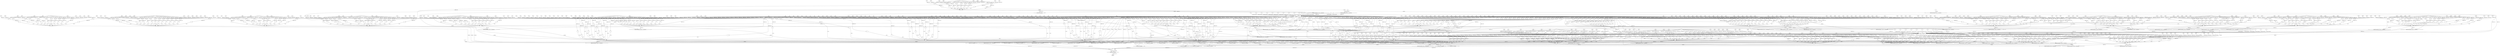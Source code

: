 digraph dag {
"main_1_1" [label="main_1_1" nodeName="main_1_1" class=cfn  shape="rect"];
"main_1_2" [label="main_1_2" nodeName="main_1_2" class=cfn  shape="rect"];
FALSE [label="FALSE" nodeName=FALSE class=cfn  shape="rect"];
Initial [label="Initial" nodeName=Initial class=cfn  shape="rect"];
ControlFowHyperEdge_0 [label="Control flow hyperedge" nodeName=ControlFowHyperEdge_0 class=controlFlowHyperEdge shape="diamond"];
"Initial" -> ControlFowHyperEdge_0 [label="control flow in"]
ControlFowHyperEdge_0 -> "main_1_1" [label="control flow out"]
ControlFowHyperEdge_1 [label="Control flow hyperedge" nodeName=ControlFowHyperEdge_1 class=controlFlowHyperEdge shape="diamond"];
"main_1_1" -> ControlFowHyperEdge_1 [label="control flow in"]
ControlFowHyperEdge_1 -> "main_1_1" [label="control flow out"]
ControlFowHyperEdge_2 [label="Control flow hyperedge" nodeName=ControlFowHyperEdge_2 class=controlFlowHyperEdge shape="diamond"];
"main_1_1" -> ControlFowHyperEdge_2 [label="control flow in"]
ControlFowHyperEdge_2 -> "main_1_1" [label="control flow out"]
ControlFowHyperEdge_3 [label="Control flow hyperedge" nodeName=ControlFowHyperEdge_3 class=controlFlowHyperEdge shape="diamond"];
"main_1_1" -> ControlFowHyperEdge_3 [label="control flow in"]
ControlFowHyperEdge_3 -> "main_1_1" [label="control flow out"]
ControlFowHyperEdge_4 [label="Control flow hyperedge" nodeName=ControlFowHyperEdge_4 class=controlFlowHyperEdge shape="diamond"];
"main_1_1" -> ControlFowHyperEdge_4 [label="control flow in"]
ControlFowHyperEdge_4 -> "main_1_1" [label="control flow out"]
ControlFowHyperEdge_5 [label="Control flow hyperedge" nodeName=ControlFowHyperEdge_5 class=controlFlowHyperEdge shape="diamond"];
"main_1_1" -> ControlFowHyperEdge_5 [label="control flow in"]
ControlFowHyperEdge_5 -> "main_1_1" [label="control flow out"]
ControlFowHyperEdge_6 [label="Control flow hyperedge" nodeName=ControlFowHyperEdge_6 class=controlFlowHyperEdge shape="diamond"];
"main_1_1" -> ControlFowHyperEdge_6 [label="control flow in"]
ControlFowHyperEdge_6 -> "main_1_1" [label="control flow out"]
ControlFowHyperEdge_7 [label="Control flow hyperedge" nodeName=ControlFowHyperEdge_7 class=controlFlowHyperEdge shape="diamond"];
"main_1_1" -> ControlFowHyperEdge_7 [label="control flow in"]
ControlFowHyperEdge_7 -> "main_1_1" [label="control flow out"]
ControlFowHyperEdge_8 [label="Control flow hyperedge" nodeName=ControlFowHyperEdge_8 class=controlFlowHyperEdge shape="diamond"];
"main_1_1" -> ControlFowHyperEdge_8 [label="control flow in"]
ControlFowHyperEdge_8 -> "main_1_1" [label="control flow out"]
ControlFowHyperEdge_9 [label="Control flow hyperedge" nodeName=ControlFowHyperEdge_9 class=controlFlowHyperEdge shape="diamond"];
"main_1_1" -> ControlFowHyperEdge_9 [label="control flow in"]
ControlFowHyperEdge_9 -> "main_1_1" [label="control flow out"]
ControlFowHyperEdge_10 [label="Control flow hyperedge" nodeName=ControlFowHyperEdge_10 class=controlFlowHyperEdge shape="diamond"];
"main_1_1" -> ControlFowHyperEdge_10 [label="control flow in"]
ControlFowHyperEdge_10 -> "main_1_1" [label="control flow out"]
ControlFowHyperEdge_11 [label="Control flow hyperedge" nodeName=ControlFowHyperEdge_11 class=controlFlowHyperEdge shape="diamond"];
"main_1_1" -> ControlFowHyperEdge_11 [label="control flow in"]
ControlFowHyperEdge_11 -> "main_1_1" [label="control flow out"]
ControlFowHyperEdge_12 [label="Control flow hyperedge" nodeName=ControlFowHyperEdge_12 class=controlFlowHyperEdge shape="diamond"];
"main_1_1" -> ControlFowHyperEdge_12 [label="control flow in"]
ControlFowHyperEdge_12 -> "main_1_1" [label="control flow out"]
ControlFowHyperEdge_13 [label="Control flow hyperedge" nodeName=ControlFowHyperEdge_13 class=controlFlowHyperEdge shape="diamond"];
"main_1_1" -> ControlFowHyperEdge_13 [label="control flow in"]
ControlFowHyperEdge_13 -> "main_1_1" [label="control flow out"]
ControlFowHyperEdge_14 [label="Control flow hyperedge" nodeName=ControlFowHyperEdge_14 class=controlFlowHyperEdge shape="diamond"];
"main_1_1" -> ControlFowHyperEdge_14 [label="control flow in"]
ControlFowHyperEdge_14 -> "main_1_1" [label="control flow out"]
ControlFowHyperEdge_15 [label="Control flow hyperedge" nodeName=ControlFowHyperEdge_15 class=controlFlowHyperEdge shape="diamond"];
"main_1_1" -> ControlFowHyperEdge_15 [label="control flow in"]
ControlFowHyperEdge_15 -> "main_1_1" [label="control flow out"]
ControlFowHyperEdge_16 [label="Control flow hyperedge" nodeName=ControlFowHyperEdge_16 class=controlFlowHyperEdge shape="diamond"];
"main_1_1" -> ControlFowHyperEdge_16 [label="control flow in"]
ControlFowHyperEdge_16 -> "main_1_1" [label="control flow out"]
ControlFowHyperEdge_17 [label="Control flow hyperedge" nodeName=ControlFowHyperEdge_17 class=controlFlowHyperEdge shape="diamond"];
"main_1_1" -> ControlFowHyperEdge_17 [label="control flow in"]
ControlFowHyperEdge_17 -> "main_1_1" [label="control flow out"]
ControlFowHyperEdge_18 [label="Control flow hyperedge" nodeName=ControlFowHyperEdge_18 class=controlFlowHyperEdge shape="diamond"];
"main_1_1" -> ControlFowHyperEdge_18 [label="control flow in"]
ControlFowHyperEdge_18 -> "main_1_1" [label="control flow out"]
ControlFowHyperEdge_19 [label="Control flow hyperedge" nodeName=ControlFowHyperEdge_19 class=controlFlowHyperEdge shape="diamond"];
"main_1_1" -> ControlFowHyperEdge_19 [label="control flow in"]
ControlFowHyperEdge_19 -> "main_1_1" [label="control flow out"]
ControlFowHyperEdge_20 [label="Control flow hyperedge" nodeName=ControlFowHyperEdge_20 class=controlFlowHyperEdge shape="diamond"];
"main_1_1" -> ControlFowHyperEdge_20 [label="control flow in"]
ControlFowHyperEdge_20 -> "main_1_1" [label="control flow out"]
ControlFowHyperEdge_21 [label="Control flow hyperedge" nodeName=ControlFowHyperEdge_21 class=controlFlowHyperEdge shape="diamond"];
"main_1_1" -> ControlFowHyperEdge_21 [label="control flow in"]
ControlFowHyperEdge_21 -> "main_1_1" [label="control flow out"]
ControlFowHyperEdge_22 [label="Control flow hyperedge" nodeName=ControlFowHyperEdge_22 class=controlFlowHyperEdge shape="diamond"];
"main_1_1" -> ControlFowHyperEdge_22 [label="control flow in"]
ControlFowHyperEdge_22 -> "main_1_1" [label="control flow out"]
ControlFowHyperEdge_23 [label="Control flow hyperedge" nodeName=ControlFowHyperEdge_23 class=controlFlowHyperEdge shape="diamond"];
"main_1_1" -> ControlFowHyperEdge_23 [label="control flow in"]
ControlFowHyperEdge_23 -> "main_1_1" [label="control flow out"]
ControlFowHyperEdge_24 [label="Control flow hyperedge" nodeName=ControlFowHyperEdge_24 class=controlFlowHyperEdge shape="diamond"];
"main_1_1" -> ControlFowHyperEdge_24 [label="control flow in"]
ControlFowHyperEdge_24 -> "main_1_1" [label="control flow out"]
ControlFowHyperEdge_25 [label="Control flow hyperedge" nodeName=ControlFowHyperEdge_25 class=controlFlowHyperEdge shape="diamond"];
"main_1_1" -> ControlFowHyperEdge_25 [label="control flow in"]
ControlFowHyperEdge_25 -> "main_1_2" [label="control flow out"]
ControlFowHyperEdge_26 [label="Control flow hyperedge" nodeName=ControlFowHyperEdge_26 class=controlFlowHyperEdge shape="diamond"];
"main_1_1" -> ControlFowHyperEdge_26 [label="control flow in"]
ControlFowHyperEdge_26 -> "main_1_2" [label="control flow out"]
ControlFowHyperEdge_27 [label="Control flow hyperedge" nodeName=ControlFowHyperEdge_27 class=controlFlowHyperEdge shape="diamond"];
"main_1_1" -> ControlFowHyperEdge_27 [label="control flow in"]
ControlFowHyperEdge_27 -> "main_1_2" [label="control flow out"]
ControlFowHyperEdge_28 [label="Control flow hyperedge" nodeName=ControlFowHyperEdge_28 class=controlFlowHyperEdge shape="diamond"];
"main_1_1" -> ControlFowHyperEdge_28 [label="control flow in"]
ControlFowHyperEdge_28 -> "main_1_2" [label="control flow out"]
ControlFowHyperEdge_29 [label="Control flow hyperedge" nodeName=ControlFowHyperEdge_29 class=controlFlowHyperEdge shape="diamond"];
"main_1_1" -> ControlFowHyperEdge_29 [label="control flow in"]
ControlFowHyperEdge_29 -> "main_1_2" [label="control flow out"]
ControlFowHyperEdge_30 [label="Control flow hyperedge" nodeName=ControlFowHyperEdge_30 class=controlFlowHyperEdge shape="diamond"];
"main_1_1" -> ControlFowHyperEdge_30 [label="control flow in"]
ControlFowHyperEdge_30 -> "main_1_2" [label="control flow out"]
ControlFowHyperEdge_31 [label="Control flow hyperedge" nodeName=ControlFowHyperEdge_31 class=controlFlowHyperEdge shape="diamond"];
"main_1_1" -> ControlFowHyperEdge_31 [label="control flow in"]
ControlFowHyperEdge_31 -> "main_1_2" [label="control flow out"]
ControlFowHyperEdge_32 [label="Control flow hyperedge" nodeName=ControlFowHyperEdge_32 class=controlFlowHyperEdge shape="diamond"];
"main_1_1" -> ControlFowHyperEdge_32 [label="control flow in"]
ControlFowHyperEdge_32 -> "main_1_2" [label="control flow out"]
ControlFowHyperEdge_33 [label="Control flow hyperedge" nodeName=ControlFowHyperEdge_33 class=controlFlowHyperEdge shape="diamond"];
"main_1_2" -> ControlFowHyperEdge_33 [label="control flow in"]
ControlFowHyperEdge_33 -> "FALSE" [label="control flow out"]
"main_1_1_argument_0" [label="main_1_1_argument_0" nodeName=argument0 class=argument  head="main_1_1" shape="oval"];
"main_1_1_argument_0" -> "main_1_1"[label="argument" style="dashed"]
"main_1_1_argument_1" [label="main_1_1_argument_1" nodeName=argument1 class=argument  head="main_1_1" shape="oval"];
"main_1_1_argument_1" -> "main_1_1"[label="argument" style="dashed"]

"true_0" [label="true" nodeName="true_0" class=true shape="rect"];
"true_0" -> "ControlFowHyperEdge_0" [label="condition"];
"xxxmain_1_1___Initial_0xxxdataFlow_0_node_0" [label="0" nodeName="xxxmain_1_1___Initial_0xxxdataFlow_0_node_0" class=Literal ];

"xxxmain_1_1___Initial_0xxxdataFlow_0_node_0" -> "DataFowHyperEdge_0_main_1_1_argument_0" [label="data flow"];
"xxxmain_1_1___Initial_0xxxdataFlow1_node_0" [label="1" nodeName="xxxmain_1_1___Initial_0xxxdataFlow1_node_0" class=Literal ];

"xxxmain_1_1___Initial_0xxxdataFlow1_node_0" -> "DataFowHyperEdge_0_main_1_1_argument_1" [label="data flow"];
"xxxmain_1_1___main_1_1_1xxx_and" [label="&" nodeName="xxxmain_1_1___main_1_1_1xxx_and" class=Operator shape="rect"];
"xxxmain_1_1___main_1_1_1xxxguard7_node_0" [label="!" nodeName="xxxmain_1_1___main_1_1_1xxxguard7_node_0" class=Operator shape="rect"];
"xxxmain_1_1___main_1_1_1xxxguard7_node_1" [label="=" nodeName="xxxmain_1_1___main_1_1_1xxxguard7_node_1" class=Operator  shape="rect"];
"xxxmain_1_1___main_1_1_1xxxguard7_node_2" [label="P8" nodeName="xxxmain_1_1___main_1_1_1xxxguard7_node_2" class=Constant ];
"xxxmain_1_1___main_1_1_1xxxguard7_node_1" -> "xxxmain_1_1___main_1_1_1xxxguard7_node_0"[label="dataFlowAST"]
"xxxmain_1_1___main_1_1_1xxxguard7_node_2" -> "xxxmain_1_1___main_1_1_1xxxguard7_node_1"[label="dataFlowAST"]
"xxxmain_1_1___main_1_1_1xxxdataFlow_0_node_0" -> "xxxmain_1_1___main_1_1_1xxxguard7_node_1"[label="dataFlowAST"]

"xxxmain_1_1___main_1_1_1xxxguard7_node_0" -> "xxxmain_1_1___main_1_1_1xxx_and" [label="AST &"];
"xxxmain_1_1___main_1_1_1xxxguard5_node_0" [label="!" nodeName="xxxmain_1_1___main_1_1_1xxxguard5_node_0" class=Operator shape="rect"];
"xxxmain_1_1___main_1_1_1xxxguard5_node_1" [label="=" nodeName="xxxmain_1_1___main_1_1_1xxxguard5_node_1" class=Operator  shape="rect"];
"xxxmain_1_1___main_1_1_1xxxguard5_node_2" [label="P6" nodeName="xxxmain_1_1___main_1_1_1xxxguard5_node_2" class=Constant ];
"xxxmain_1_1___main_1_1_1xxxguard5_node_1" -> "xxxmain_1_1___main_1_1_1xxxguard5_node_0"[label="dataFlowAST"]
"xxxmain_1_1___main_1_1_1xxxguard5_node_2" -> "xxxmain_1_1___main_1_1_1xxxguard5_node_1"[label="dataFlowAST"]
"xxxmain_1_1___main_1_1_1xxxdataFlow_0_node_0" -> "xxxmain_1_1___main_1_1_1xxxguard5_node_1"[label="dataFlowAST"]

"xxxmain_1_1___main_1_1_1xxxguard5_node_0" -> "xxxmain_1_1___main_1_1_1xxx_and" [label="AST &"];
"xxxmain_1_1___main_1_1_1xxxguard8_node_0" [label="!" nodeName="xxxmain_1_1___main_1_1_1xxxguard8_node_0" class=Operator shape="rect"];
"xxxmain_1_1___main_1_1_1xxxguard8_node_1" [label="=" nodeName="xxxmain_1_1___main_1_1_1xxxguard8_node_1" class=Operator  shape="rect"];
"xxxmain_1_1___main_1_1_1xxxguard8_node_2" [label="P42" nodeName="xxxmain_1_1___main_1_1_1xxxguard8_node_2" class=Constant ];
"xxxmain_1_1___main_1_1_1xxxguard8_node_1" -> "xxxmain_1_1___main_1_1_1xxxguard8_node_0"[label="dataFlowAST"]
"xxxmain_1_1___main_1_1_1xxxguard8_node_2" -> "xxxmain_1_1___main_1_1_1xxxguard8_node_1"[label="dataFlowAST"]
"xxxmain_1_1___main_1_1_1xxxdataFlow_0_node_0" -> "xxxmain_1_1___main_1_1_1xxxguard8_node_1"[label="dataFlowAST"]

"xxxmain_1_1___main_1_1_1xxxguard8_node_0" -> "xxxmain_1_1___main_1_1_1xxx_and" [label="AST &"];
"xxxmain_1_1___main_1_1_1xxxguard9_node_0" [label="!" nodeName="xxxmain_1_1___main_1_1_1xxxguard9_node_0" class=Operator shape="rect"];
"xxxmain_1_1___main_1_1_1xxxguard9_node_1" [label="=" nodeName="xxxmain_1_1___main_1_1_1xxxguard9_node_1" class=Operator  shape="rect"];
"xxxmain_1_1___main_1_1_1xxxguard9_node_2" [label="P39" nodeName="xxxmain_1_1___main_1_1_1xxxguard9_node_2" class=Constant ];
"xxxmain_1_1___main_1_1_1xxxguard9_node_1" -> "xxxmain_1_1___main_1_1_1xxxguard9_node_0"[label="dataFlowAST"]
"xxxmain_1_1___main_1_1_1xxxguard9_node_2" -> "xxxmain_1_1___main_1_1_1xxxguard9_node_1"[label="dataFlowAST"]
"xxxmain_1_1___main_1_1_1xxxdataFlow_0_node_0" -> "xxxmain_1_1___main_1_1_1xxxguard9_node_1"[label="dataFlowAST"]

"xxxmain_1_1___main_1_1_1xxxguard9_node_0" -> "xxxmain_1_1___main_1_1_1xxx_and" [label="AST &"];
"xxxmain_1_1___main_1_1_1xxxguard2_node_0" [label="!" nodeName="xxxmain_1_1___main_1_1_1xxxguard2_node_0" class=Operator shape="rect"];
"xxxmain_1_1___main_1_1_1xxxguard2_node_1" [label="=" nodeName="xxxmain_1_1___main_1_1_1xxxguard2_node_1" class=Operator  shape="rect"];
"xxxmain_1_1___main_1_1_1xxxguard2_node_1" -> "xxxmain_1_1___main_1_1_1xxxguard2_node_0"[label="dataFlowAST"]
"main_1_1_argument_0" -> "xxxmain_1_1___main_1_1_1xxxguard2_node_1"[label="dataFlowAST"]
"xxxmain_1_1___main_1_1_1xxxdataFlow_0_node_0" -> "xxxmain_1_1___main_1_1_1xxxguard2_node_1"[label="dataFlowAST"]

"xxxmain_1_1___main_1_1_1xxxguard2_node_0" -> "xxxmain_1_1___main_1_1_1xxx_and" [label="AST &"];
"xxxmain_1_1___main_1_1_1xxxguard6_node_0" [label="!" nodeName="xxxmain_1_1___main_1_1_1xxxguard6_node_0" class=Operator shape="rect"];
"xxxmain_1_1___main_1_1_1xxxguard6_node_1" [label="=" nodeName="xxxmain_1_1___main_1_1_1xxxguard6_node_1" class=Operator  shape="rect"];
"xxxmain_1_1___main_1_1_1xxxguard6_node_2" [label="P40" nodeName="xxxmain_1_1___main_1_1_1xxxguard6_node_2" class=Constant ];
"xxxmain_1_1___main_1_1_1xxxguard6_node_1" -> "xxxmain_1_1___main_1_1_1xxxguard6_node_0"[label="dataFlowAST"]
"xxxmain_1_1___main_1_1_1xxxguard6_node_2" -> "xxxmain_1_1___main_1_1_1xxxguard6_node_1"[label="dataFlowAST"]
"xxxmain_1_1___main_1_1_1xxxdataFlow_0_node_0" -> "xxxmain_1_1___main_1_1_1xxxguard6_node_1"[label="dataFlowAST"]

"xxxmain_1_1___main_1_1_1xxxguard6_node_0" -> "xxxmain_1_1___main_1_1_1xxx_and" [label="AST &"];
"xxxmain_1_1___main_1_1_1xxxguard1_node_0" [label="!" nodeName="xxxmain_1_1___main_1_1_1xxxguard1_node_0" class=Operator shape="rect"];
"xxxmain_1_1___main_1_1_1xxxguard1_node_1" [label="=" nodeName="xxxmain_1_1___main_1_1_1xxxguard1_node_1" class=Operator  shape="rect"];
"xxxmain_1_1___main_1_1_1xxxguard1_node_2" [label="P34" nodeName="xxxmain_1_1___main_1_1_1xxxguard1_node_2" class=Constant ];
"xxxmain_1_1___main_1_1_1xxxguard1_node_1" -> "xxxmain_1_1___main_1_1_1xxxguard1_node_0"[label="dataFlowAST"]
"xxxmain_1_1___main_1_1_1xxxguard1_node_2" -> "xxxmain_1_1___main_1_1_1xxxguard1_node_1"[label="dataFlowAST"]
"xxxmain_1_1___main_1_1_1xxxdataFlow_0_node_0" -> "xxxmain_1_1___main_1_1_1xxxguard1_node_1"[label="dataFlowAST"]

"xxxmain_1_1___main_1_1_1xxxguard1_node_0" -> "xxxmain_1_1___main_1_1_1xxx_and" [label="AST &"];
"xxxmain_1_1___main_1_1_1xxxguard4_node_0" [label="!" nodeName="xxxmain_1_1___main_1_1_1xxxguard4_node_0" class=Operator shape="rect"];
"xxxmain_1_1___main_1_1_1xxxguard4_node_1" [label="=" nodeName="xxxmain_1_1___main_1_1_1xxxguard4_node_1" class=Operator  shape="rect"];
"xxxmain_1_1___main_1_1_1xxxguard4_node_2" [label="P38" nodeName="xxxmain_1_1___main_1_1_1xxxguard4_node_2" class=Constant ];
"xxxmain_1_1___main_1_1_1xxxguard4_node_1" -> "xxxmain_1_1___main_1_1_1xxxguard4_node_0"[label="dataFlowAST"]
"xxxmain_1_1___main_1_1_1xxxguard4_node_2" -> "xxxmain_1_1___main_1_1_1xxxguard4_node_1"[label="dataFlowAST"]
"xxxmain_1_1___main_1_1_1xxxdataFlow_0_node_0" -> "xxxmain_1_1___main_1_1_1xxxguard4_node_1"[label="dataFlowAST"]

"xxxmain_1_1___main_1_1_1xxxguard4_node_0" -> "xxxmain_1_1___main_1_1_1xxx_and" [label="AST &"];
"xxxmain_1_1___main_1_1_1xxxguard3_node_0" [label="!" nodeName="xxxmain_1_1___main_1_1_1xxxguard3_node_0" class=Operator shape="rect"];
"xxxmain_1_1___main_1_1_1xxxguard3_node_1" [label="=" nodeName="xxxmain_1_1___main_1_1_1xxxguard3_node_1" class=Operator  shape="rect"];
"xxxmain_1_1___main_1_1_1xxxguard3_node_2" [label="P14" nodeName="xxxmain_1_1___main_1_1_1xxxguard3_node_2" class=Constant ];
"xxxmain_1_1___main_1_1_1xxxguard3_node_1" -> "xxxmain_1_1___main_1_1_1xxxguard3_node_0"[label="dataFlowAST"]
"xxxmain_1_1___main_1_1_1xxxguard3_node_2" -> "xxxmain_1_1___main_1_1_1xxxguard3_node_1"[label="dataFlowAST"]
"xxxmain_1_1___main_1_1_1xxxdataFlow_0_node_0" -> "xxxmain_1_1___main_1_1_1xxxguard3_node_1"[label="dataFlowAST"]

"xxxmain_1_1___main_1_1_1xxxguard3_node_0" -> "xxxmain_1_1___main_1_1_1xxx_and" [label="AST &"];
"xxxmain_1_1___main_1_1_1xxxguard_0_node_0" [label="!" nodeName="xxxmain_1_1___main_1_1_1xxxguard_0_node_0" class=Operator shape="rect"];
"xxxmain_1_1___main_1_1_1xxxguard_0_node_1" [label="=" nodeName="xxxmain_1_1___main_1_1_1xxxguard_0_node_1" class=Operator  shape="rect"];
"xxxmain_1_1___main_1_1_1xxxguard_0_node_2" [label="P15" nodeName="xxxmain_1_1___main_1_1_1xxxguard_0_node_2" class=Constant ];
"xxxmain_1_1___main_1_1_1xxxguard_0_node_1" -> "xxxmain_1_1___main_1_1_1xxxguard_0_node_0"[label="dataFlowAST"]
"xxxmain_1_1___main_1_1_1xxxguard_0_node_2" -> "xxxmain_1_1___main_1_1_1xxxguard_0_node_1"[label="dataFlowAST"]
"xxxmain_1_1___main_1_1_1xxxdataFlow_0_node_0" -> "xxxmain_1_1___main_1_1_1xxxguard_0_node_1"[label="dataFlowAST"]

"xxxmain_1_1___main_1_1_1xxxguard_0_node_0" -> "xxxmain_1_1___main_1_1_1xxx_and" [label="AST &"];
"xxxmain_1_1___main_1_1_1xxx_and" -> "ControlFowHyperEdge_1" [label="condition"];
"xxxmain_1_1___main_1_1_1xxxdataFlow_0_node_0" [label="0" nodeName="xxxmain_1_1___main_1_1_1xxxdataFlow_0_node_0" class=Literal ];

"xxxmain_1_1___main_1_1_1xxxdataFlow_0_node_0" -> "DataFowHyperEdge_1_main_1_1_argument_0" [label="data flow"];

"main_1_1_argument_1" -> "DataFowHyperEdge_1_main_1_1_argument_1" [label="data flow"];
"xxxmain_1_1___main_1_1_2xxx_and" [label="&" nodeName="xxxmain_1_1___main_1_1_2xxx_and" class=Operator shape="rect"];
"xxxmain_1_1___main_1_1_2xxxguard5_node_0" [label="!" nodeName="xxxmain_1_1___main_1_1_2xxxguard5_node_0" class=Operator shape="rect"];
"xxxmain_1_1___main_1_1_2xxxguard5_node_1" [label="=" nodeName="xxxmain_1_1___main_1_1_2xxxguard5_node_1" class=Operator  shape="rect"];
"xxxmain_1_1___main_1_1_2xxxguard5_node_2" [label="P42" nodeName="xxxmain_1_1___main_1_1_2xxxguard5_node_2" class=Constant ];
"xxxmain_1_1___main_1_1_2xxxguard5_node_1" -> "xxxmain_1_1___main_1_1_2xxxguard5_node_0"[label="dataFlowAST"]
"xxxmain_1_1___main_1_1_2xxxguard5_node_2" -> "xxxmain_1_1___main_1_1_2xxxguard5_node_1"[label="dataFlowAST"]
"xxxmain_1_1___main_1_1_2xxxdataFlow_0_node_0" -> "xxxmain_1_1___main_1_1_2xxxguard5_node_1"[label="dataFlowAST"]

"xxxmain_1_1___main_1_1_2xxxguard5_node_0" -> "xxxmain_1_1___main_1_1_2xxx_and" [label="AST &"];
"xxxmain_1_1___main_1_1_2xxxguard10_node_0" [label="!" nodeName="xxxmain_1_1___main_1_1_2xxxguard10_node_0" class=Operator shape="rect"];
"xxxmain_1_1___main_1_1_2xxxguard10_node_1" [label="=" nodeName="xxxmain_1_1___main_1_1_2xxxguard10_node_1" class=Operator  shape="rect"];
"xxxmain_1_1___main_1_1_2xxxguard10_node_2" [label="P38" nodeName="xxxmain_1_1___main_1_1_2xxxguard10_node_2" class=Constant ];
"xxxmain_1_1___main_1_1_2xxxguard10_node_1" -> "xxxmain_1_1___main_1_1_2xxxguard10_node_0"[label="dataFlowAST"]
"xxxmain_1_1___main_1_1_2xxxguard10_node_2" -> "xxxmain_1_1___main_1_1_2xxxguard10_node_1"[label="dataFlowAST"]
"xxxmain_1_1___main_1_1_2xxxdataFlow_0_node_0" -> "xxxmain_1_1___main_1_1_2xxxguard10_node_1"[label="dataFlowAST"]

"xxxmain_1_1___main_1_1_2xxxguard10_node_0" -> "xxxmain_1_1___main_1_1_2xxx_and" [label="AST &"];
"xxxmain_1_1___main_1_1_2xxxguard2_node_0" [label="!" nodeName="xxxmain_1_1___main_1_1_2xxxguard2_node_0" class=Operator shape="rect"];
"xxxmain_1_1___main_1_1_2xxxguard2_node_1" [label="=" nodeName="xxxmain_1_1___main_1_1_2xxxguard2_node_1" class=Operator  shape="rect"];
"xxxmain_1_1___main_1_1_2xxxguard2_node_2" [label="P14" nodeName="xxxmain_1_1___main_1_1_2xxxguard2_node_2" class=Constant ];
"xxxmain_1_1___main_1_1_2xxxguard2_node_1" -> "xxxmain_1_1___main_1_1_2xxxguard2_node_0"[label="dataFlowAST"]
"xxxmain_1_1___main_1_1_2xxxguard2_node_2" -> "xxxmain_1_1___main_1_1_2xxxguard2_node_1"[label="dataFlowAST"]
"xxxmain_1_1___main_1_1_2xxxdataFlow_0_node_0" -> "xxxmain_1_1___main_1_1_2xxxguard2_node_1"[label="dataFlowAST"]

"xxxmain_1_1___main_1_1_2xxxguard2_node_0" -> "xxxmain_1_1___main_1_1_2xxx_and" [label="AST &"];
"xxxmain_1_1___main_1_1_2xxxguard7_node_0" [label="!" nodeName="xxxmain_1_1___main_1_1_2xxxguard7_node_0" class=Operator shape="rect"];
"xxxmain_1_1___main_1_1_2xxxguard7_node_1" [label="=" nodeName="xxxmain_1_1___main_1_1_2xxxguard7_node_1" class=Operator  shape="rect"];
"xxxmain_1_1___main_1_1_2xxxguard7_node_2" [label="P11" nodeName="xxxmain_1_1___main_1_1_2xxxguard7_node_2" class=Constant ];
"xxxmain_1_1___main_1_1_2xxxguard7_node_1" -> "xxxmain_1_1___main_1_1_2xxxguard7_node_0"[label="dataFlowAST"]
"xxxmain_1_1___main_1_1_2xxxguard7_node_2" -> "xxxmain_1_1___main_1_1_2xxxguard7_node_1"[label="dataFlowAST"]
"xxxmain_1_1___main_1_1_2xxxdataFlow_0_node_0" -> "xxxmain_1_1___main_1_1_2xxxguard7_node_1"[label="dataFlowAST"]

"xxxmain_1_1___main_1_1_2xxxguard7_node_0" -> "xxxmain_1_1___main_1_1_2xxx_and" [label="AST &"];
"xxxmain_1_1___main_1_1_2xxxguard9_node_0" [label="!" nodeName="xxxmain_1_1___main_1_1_2xxxguard9_node_0" class=Operator shape="rect"];
"xxxmain_1_1___main_1_1_2xxxguard9_node_1" [label="=" nodeName="xxxmain_1_1___main_1_1_2xxxguard9_node_1" class=Operator  shape="rect"];
"xxxmain_1_1___main_1_1_2xxxguard9_node_2" [label="P12" nodeName="xxxmain_1_1___main_1_1_2xxxguard9_node_2" class=Constant ];
"xxxmain_1_1___main_1_1_2xxxguard9_node_1" -> "xxxmain_1_1___main_1_1_2xxxguard9_node_0"[label="dataFlowAST"]
"xxxmain_1_1___main_1_1_2xxxguard9_node_2" -> "xxxmain_1_1___main_1_1_2xxxguard9_node_1"[label="dataFlowAST"]
"xxxmain_1_1___main_1_1_2xxxdataFlow_0_node_0" -> "xxxmain_1_1___main_1_1_2xxxguard9_node_1"[label="dataFlowAST"]

"xxxmain_1_1___main_1_1_2xxxguard9_node_0" -> "xxxmain_1_1___main_1_1_2xxx_and" [label="AST &"];
"xxxmain_1_1___main_1_1_2xxxguard6_node_0" [label=">=" nodeName="xxxmain_1_1___main_1_1_2xxxguard6_node_0" class=Operator  shape="rect"];
"xxxmain_1_1___main_1_1_2xxxguard6_node_1" [label="-1" nodeName="xxxmain_1_1___main_1_1_2xxxguard6_node_1" class=Literal ];
"xxxmain_1_1___main_1_1_2xxxguard6_node_1" -> "xxxmain_1_1___main_1_1_2xxxguard6_node_0"[label="dataFlowAST"]
"xxxmain_1_1___main_1_1_2xxxdataFlow1_node_0" -> "xxxmain_1_1___main_1_1_2xxxguard6_node_0"[label="dataFlowAST"]

"xxxmain_1_1___main_1_1_2xxxguard6_node_0" -> "xxxmain_1_1___main_1_1_2xxx_and" [label="AST &"];
"xxxmain_1_1___main_1_1_2xxxguard12_node_0" [label="!" nodeName="xxxmain_1_1___main_1_1_2xxxguard12_node_0" class=Operator shape="rect"];
"xxxmain_1_1___main_1_1_2xxxguard12_node_1" [label="=" nodeName="xxxmain_1_1___main_1_1_2xxxguard12_node_1" class=Operator  shape="rect"];
"xxxmain_1_1___main_1_1_2xxxguard12_node_2" [label="P6" nodeName="xxxmain_1_1___main_1_1_2xxxguard12_node_2" class=Constant ];
"xxxmain_1_1___main_1_1_2xxxguard12_node_1" -> "xxxmain_1_1___main_1_1_2xxxguard12_node_0"[label="dataFlowAST"]
"xxxmain_1_1___main_1_1_2xxxguard12_node_2" -> "xxxmain_1_1___main_1_1_2xxxguard12_node_1"[label="dataFlowAST"]
"xxxmain_1_1___main_1_1_2xxxdataFlow_0_node_0" -> "xxxmain_1_1___main_1_1_2xxxguard12_node_1"[label="dataFlowAST"]

"xxxmain_1_1___main_1_1_2xxxguard12_node_0" -> "xxxmain_1_1___main_1_1_2xxx_and" [label="AST &"];
"xxxmain_1_1___main_1_1_2xxxguard_0_node_0" [label="!" nodeName="xxxmain_1_1___main_1_1_2xxxguard_0_node_0" class=Operator shape="rect"];
"xxxmain_1_1___main_1_1_2xxxguard_0_node_1" [label="=" nodeName="xxxmain_1_1___main_1_1_2xxxguard_0_node_1" class=Operator  shape="rect"];
"xxxmain_1_1___main_1_1_2xxxguard_0_node_2" [label="P40" nodeName="xxxmain_1_1___main_1_1_2xxxguard_0_node_2" class=Constant ];
"xxxmain_1_1___main_1_1_2xxxguard_0_node_1" -> "xxxmain_1_1___main_1_1_2xxxguard_0_node_0"[label="dataFlowAST"]
"xxxmain_1_1___main_1_1_2xxxguard_0_node_2" -> "xxxmain_1_1___main_1_1_2xxxguard_0_node_1"[label="dataFlowAST"]
"xxxmain_1_1___main_1_1_2xxxdataFlow_0_node_0" -> "xxxmain_1_1___main_1_1_2xxxguard_0_node_1"[label="dataFlowAST"]

"xxxmain_1_1___main_1_1_2xxxguard_0_node_0" -> "xxxmain_1_1___main_1_1_2xxx_and" [label="AST &"];
"xxxmain_1_1___main_1_1_2xxxguard3_node_0" [label="!" nodeName="xxxmain_1_1___main_1_1_2xxxguard3_node_0" class=Operator shape="rect"];
"xxxmain_1_1___main_1_1_2xxxguard3_node_1" [label="=" nodeName="xxxmain_1_1___main_1_1_2xxxguard3_node_1" class=Operator  shape="rect"];
"xxxmain_1_1___main_1_1_2xxxguard3_node_2" [label="P15" nodeName="xxxmain_1_1___main_1_1_2xxxguard3_node_2" class=Constant ];
"xxxmain_1_1___main_1_1_2xxxguard3_node_1" -> "xxxmain_1_1___main_1_1_2xxxguard3_node_0"[label="dataFlowAST"]
"xxxmain_1_1___main_1_1_2xxxguard3_node_2" -> "xxxmain_1_1___main_1_1_2xxxguard3_node_1"[label="dataFlowAST"]
"xxxmain_1_1___main_1_1_2xxxdataFlow_0_node_0" -> "xxxmain_1_1___main_1_1_2xxxguard3_node_1"[label="dataFlowAST"]

"xxxmain_1_1___main_1_1_2xxxguard3_node_0" -> "xxxmain_1_1___main_1_1_2xxx_and" [label="AST &"];
"xxxmain_1_1___main_1_1_2xxxguard4_node_0" [label="!" nodeName="xxxmain_1_1___main_1_1_2xxxguard4_node_0" class=Operator shape="rect"];
"xxxmain_1_1___main_1_1_2xxxguard4_node_1" [label="=" nodeName="xxxmain_1_1___main_1_1_2xxxguard4_node_1" class=Operator  shape="rect"];
"xxxmain_1_1___main_1_1_2xxxguard4_node_2" [label="P8" nodeName="xxxmain_1_1___main_1_1_2xxxguard4_node_2" class=Constant ];
"xxxmain_1_1___main_1_1_2xxxguard4_node_1" -> "xxxmain_1_1___main_1_1_2xxxguard4_node_0"[label="dataFlowAST"]
"xxxmain_1_1___main_1_1_2xxxguard4_node_2" -> "xxxmain_1_1___main_1_1_2xxxguard4_node_1"[label="dataFlowAST"]
"xxxmain_1_1___main_1_1_2xxxdataFlow_0_node_0" -> "xxxmain_1_1___main_1_1_2xxxguard4_node_1"[label="dataFlowAST"]

"xxxmain_1_1___main_1_1_2xxxguard4_node_0" -> "xxxmain_1_1___main_1_1_2xxx_and" [label="AST &"];
"xxxmain_1_1___main_1_1_2xxxguard11_node_0" [label="!" nodeName="xxxmain_1_1___main_1_1_2xxxguard11_node_0" class=Operator shape="rect"];
"xxxmain_1_1___main_1_1_2xxxguard11_node_1" [label="=" nodeName="xxxmain_1_1___main_1_1_2xxxguard11_node_1" class=Operator  shape="rect"];
"xxxmain_1_1___main_1_1_2xxxguard11_node_2" [label="P34" nodeName="xxxmain_1_1___main_1_1_2xxxguard11_node_2" class=Constant ];
"xxxmain_1_1___main_1_1_2xxxguard11_node_1" -> "xxxmain_1_1___main_1_1_2xxxguard11_node_0"[label="dataFlowAST"]
"xxxmain_1_1___main_1_1_2xxxguard11_node_2" -> "xxxmain_1_1___main_1_1_2xxxguard11_node_1"[label="dataFlowAST"]
"xxxmain_1_1___main_1_1_2xxxdataFlow_0_node_0" -> "xxxmain_1_1___main_1_1_2xxxguard11_node_1"[label="dataFlowAST"]

"xxxmain_1_1___main_1_1_2xxxguard11_node_0" -> "xxxmain_1_1___main_1_1_2xxx_and" [label="AST &"];
"xxxmain_1_1___main_1_1_2xxxguard8_node_0" [label="!" nodeName="xxxmain_1_1___main_1_1_2xxxguard8_node_0" class=Operator shape="rect"];
"xxxmain_1_1___main_1_1_2xxxguard8_node_1" [label="=" nodeName="xxxmain_1_1___main_1_1_2xxxguard8_node_1" class=Operator  shape="rect"];
"xxxmain_1_1___main_1_1_2xxxguard8_node_1" -> "xxxmain_1_1___main_1_1_2xxxguard8_node_0"[label="dataFlowAST"]
"main_1_1_argument_0" -> "xxxmain_1_1___main_1_1_2xxxguard8_node_1"[label="dataFlowAST"]
"xxxmain_1_1___main_1_1_2xxxdataFlow_0_node_0" -> "xxxmain_1_1___main_1_1_2xxxguard8_node_1"[label="dataFlowAST"]

"xxxmain_1_1___main_1_1_2xxxguard8_node_0" -> "xxxmain_1_1___main_1_1_2xxx_and" [label="AST &"];
"xxxmain_1_1___main_1_1_2xxxguard1_node_0" [label="!" nodeName="xxxmain_1_1___main_1_1_2xxxguard1_node_0" class=Operator shape="rect"];
"xxxmain_1_1___main_1_1_2xxxguard1_node_1" [label="=" nodeName="xxxmain_1_1___main_1_1_2xxxguard1_node_1" class=Operator  shape="rect"];
"xxxmain_1_1___main_1_1_2xxxguard1_node_2" [label="P39" nodeName="xxxmain_1_1___main_1_1_2xxxguard1_node_2" class=Constant ];
"xxxmain_1_1___main_1_1_2xxxguard1_node_1" -> "xxxmain_1_1___main_1_1_2xxxguard1_node_0"[label="dataFlowAST"]
"xxxmain_1_1___main_1_1_2xxxguard1_node_2" -> "xxxmain_1_1___main_1_1_2xxxguard1_node_1"[label="dataFlowAST"]
"xxxmain_1_1___main_1_1_2xxxdataFlow_0_node_0" -> "xxxmain_1_1___main_1_1_2xxxguard1_node_1"[label="dataFlowAST"]

"xxxmain_1_1___main_1_1_2xxxguard1_node_0" -> "xxxmain_1_1___main_1_1_2xxx_and" [label="AST &"];
"xxxmain_1_1___main_1_1_2xxx_and" -> "ControlFowHyperEdge_2" [label="condition"];
"xxxmain_1_1___main_1_1_2xxxdataFlow_0_node_0" [label="0" nodeName="xxxmain_1_1___main_1_1_2xxxdataFlow_0_node_0" class=Literal ];

"xxxmain_1_1___main_1_1_2xxxdataFlow_0_node_0" -> "DataFowHyperEdge_2_main_1_1_argument_0" [label="data flow"];
"xxxmain_1_1___main_1_1_2xxxdataFlow1_node_0" [label="_P22" nodeName="xxxmain_1_1___main_1_1_2xxxdataFlow1_node_0" class=Constant ];

"xxxmain_1_1___main_1_1_2xxxdataFlow1_node_0" -> "DataFowHyperEdge_2_main_1_1_argument_1" [label="data flow"];
"xxxmain_1_1___main_1_1_3xxx_and" [label="&" nodeName="xxxmain_1_1___main_1_1_3xxx_and" class=Operator shape="rect"];
"xxxmain_1_1___main_1_1_3xxxguard2_node_0" [label="!" nodeName="xxxmain_1_1___main_1_1_3xxxguard2_node_0" class=Operator shape="rect"];
"xxxmain_1_1___main_1_1_3xxxguard2_node_1" [label="=" nodeName="xxxmain_1_1___main_1_1_3xxxguard2_node_1" class=Operator  shape="rect"];
"xxxmain_1_1___main_1_1_3xxxguard2_node_2" [label="P14" nodeName="xxxmain_1_1___main_1_1_3xxxguard2_node_2" class=Constant ];
"xxxmain_1_1___main_1_1_3xxxguard2_node_1" -> "xxxmain_1_1___main_1_1_3xxxguard2_node_0"[label="dataFlowAST"]
"xxxmain_1_1___main_1_1_3xxxguard2_node_2" -> "xxxmain_1_1___main_1_1_3xxxguard2_node_1"[label="dataFlowAST"]
"xxxmain_1_1___main_1_1_3xxxdataFlow_0_node_0" -> "xxxmain_1_1___main_1_1_3xxxguard2_node_1"[label="dataFlowAST"]

"xxxmain_1_1___main_1_1_3xxxguard2_node_0" -> "xxxmain_1_1___main_1_1_3xxx_and" [label="AST &"];
"xxxmain_1_1___main_1_1_3xxxguard12_node_0" [label="!" nodeName="xxxmain_1_1___main_1_1_3xxxguard12_node_0" class=Operator shape="rect"];
"xxxmain_1_1___main_1_1_3xxxguard12_node_1" [label="=" nodeName="xxxmain_1_1___main_1_1_3xxxguard12_node_1" class=Operator  shape="rect"];
"xxxmain_1_1___main_1_1_3xxxguard12_node_2" [label="P34" nodeName="xxxmain_1_1___main_1_1_3xxxguard12_node_2" class=Constant ];
"xxxmain_1_1___main_1_1_3xxxguard12_node_1" -> "xxxmain_1_1___main_1_1_3xxxguard12_node_0"[label="dataFlowAST"]
"xxxmain_1_1___main_1_1_3xxxguard12_node_2" -> "xxxmain_1_1___main_1_1_3xxxguard12_node_1"[label="dataFlowAST"]
"xxxmain_1_1___main_1_1_3xxxdataFlow_0_node_0" -> "xxxmain_1_1___main_1_1_3xxxguard12_node_1"[label="dataFlowAST"]

"xxxmain_1_1___main_1_1_3xxxguard12_node_0" -> "xxxmain_1_1___main_1_1_3xxx_and" [label="AST &"];
"xxxmain_1_1___main_1_1_3xxxguard6_node_0" [label="!" nodeName="xxxmain_1_1___main_1_1_3xxxguard6_node_0" class=Operator shape="rect"];
"xxxmain_1_1___main_1_1_3xxxguard6_node_1" [label="=" nodeName="xxxmain_1_1___main_1_1_3xxxguard6_node_1" class=Operator  shape="rect"];
"xxxmain_1_1___main_1_1_3xxxguard6_node_2" [label="P18" nodeName="xxxmain_1_1___main_1_1_3xxxguard6_node_2" class=Constant ];
"xxxmain_1_1___main_1_1_3xxxguard6_node_1" -> "xxxmain_1_1___main_1_1_3xxxguard6_node_0"[label="dataFlowAST"]
"xxxmain_1_1___main_1_1_3xxxguard6_node_2" -> "xxxmain_1_1___main_1_1_3xxxguard6_node_1"[label="dataFlowAST"]
"xxxmain_1_1___main_1_1_3xxxdataFlow_0_node_0" -> "xxxmain_1_1___main_1_1_3xxxguard6_node_1"[label="dataFlowAST"]

"xxxmain_1_1___main_1_1_3xxxguard6_node_0" -> "xxxmain_1_1___main_1_1_3xxx_and" [label="AST &"];
"xxxmain_1_1___main_1_1_3xxxguard10_node_0" [label="!" nodeName="xxxmain_1_1___main_1_1_3xxxguard10_node_0" class=Operator shape="rect"];
"xxxmain_1_1___main_1_1_3xxxguard10_node_1" [label="=" nodeName="xxxmain_1_1___main_1_1_3xxxguard10_node_1" class=Operator  shape="rect"];
"xxxmain_1_1___main_1_1_3xxxguard10_node_2" [label="P12" nodeName="xxxmain_1_1___main_1_1_3xxxguard10_node_2" class=Constant ];
"xxxmain_1_1___main_1_1_3xxxguard10_node_1" -> "xxxmain_1_1___main_1_1_3xxxguard10_node_0"[label="dataFlowAST"]
"xxxmain_1_1___main_1_1_3xxxguard10_node_2" -> "xxxmain_1_1___main_1_1_3xxxguard10_node_1"[label="dataFlowAST"]
"xxxmain_1_1___main_1_1_3xxxdataFlow_0_node_0" -> "xxxmain_1_1___main_1_1_3xxxguard10_node_1"[label="dataFlowAST"]

"xxxmain_1_1___main_1_1_3xxxguard10_node_0" -> "xxxmain_1_1___main_1_1_3xxx_and" [label="AST &"];
"xxxmain_1_1___main_1_1_3xxxguard1_node_0" [label="!" nodeName="xxxmain_1_1___main_1_1_3xxxguard1_node_0" class=Operator shape="rect"];
"xxxmain_1_1___main_1_1_3xxxguard1_node_1" [label="=" nodeName="xxxmain_1_1___main_1_1_3xxxguard1_node_1" class=Operator  shape="rect"];
"xxxmain_1_1___main_1_1_3xxxguard1_node_2" [label="P39" nodeName="xxxmain_1_1___main_1_1_3xxxguard1_node_2" class=Constant ];
"xxxmain_1_1___main_1_1_3xxxguard1_node_1" -> "xxxmain_1_1___main_1_1_3xxxguard1_node_0"[label="dataFlowAST"]
"xxxmain_1_1___main_1_1_3xxxguard1_node_2" -> "xxxmain_1_1___main_1_1_3xxxguard1_node_1"[label="dataFlowAST"]
"xxxmain_1_1___main_1_1_3xxxdataFlow_0_node_0" -> "xxxmain_1_1___main_1_1_3xxxguard1_node_1"[label="dataFlowAST"]

"xxxmain_1_1___main_1_1_3xxxguard1_node_0" -> "xxxmain_1_1___main_1_1_3xxx_and" [label="AST &"];
"xxxmain_1_1___main_1_1_3xxxguard8_node_0" [label="!" nodeName="xxxmain_1_1___main_1_1_3xxxguard8_node_0" class=Operator shape="rect"];
"xxxmain_1_1___main_1_1_3xxxguard8_node_1" [label="=" nodeName="xxxmain_1_1___main_1_1_3xxxguard8_node_1" class=Operator  shape="rect"];
"xxxmain_1_1___main_1_1_3xxxguard8_node_1" -> "xxxmain_1_1___main_1_1_3xxxguard8_node_0"[label="dataFlowAST"]
"main_1_1_argument_0" -> "xxxmain_1_1___main_1_1_3xxxguard8_node_1"[label="dataFlowAST"]
"xxxmain_1_1___main_1_1_3xxxdataFlow_0_node_0" -> "xxxmain_1_1___main_1_1_3xxxguard8_node_1"[label="dataFlowAST"]

"xxxmain_1_1___main_1_1_3xxxguard8_node_0" -> "xxxmain_1_1___main_1_1_3xxx_and" [label="AST &"];
"xxxmain_1_1___main_1_1_3xxxguard7_node_0" [label="!" nodeName="xxxmain_1_1___main_1_1_3xxxguard7_node_0" class=Operator shape="rect"];
"xxxmain_1_1___main_1_1_3xxxguard7_node_1" [label="=" nodeName="xxxmain_1_1___main_1_1_3xxxguard7_node_1" class=Operator  shape="rect"];
"xxxmain_1_1___main_1_1_3xxxguard7_node_2" [label="P11" nodeName="xxxmain_1_1___main_1_1_3xxxguard7_node_2" class=Constant ];
"xxxmain_1_1___main_1_1_3xxxguard7_node_1" -> "xxxmain_1_1___main_1_1_3xxxguard7_node_0"[label="dataFlowAST"]
"xxxmain_1_1___main_1_1_3xxxguard7_node_2" -> "xxxmain_1_1___main_1_1_3xxxguard7_node_1"[label="dataFlowAST"]
"xxxmain_1_1___main_1_1_3xxxdataFlow_0_node_0" -> "xxxmain_1_1___main_1_1_3xxxguard7_node_1"[label="dataFlowAST"]

"xxxmain_1_1___main_1_1_3xxxguard7_node_0" -> "xxxmain_1_1___main_1_1_3xxx_and" [label="AST &"];
"xxxmain_1_1___main_1_1_3xxxguard_0_node_0" [label="!" nodeName="xxxmain_1_1___main_1_1_3xxxguard_0_node_0" class=Operator shape="rect"];
"xxxmain_1_1___main_1_1_3xxxguard_0_node_1" [label="=" nodeName="xxxmain_1_1___main_1_1_3xxxguard_0_node_1" class=Operator  shape="rect"];
"xxxmain_1_1___main_1_1_3xxxguard_0_node_2" [label="P40" nodeName="xxxmain_1_1___main_1_1_3xxxguard_0_node_2" class=Constant ];
"xxxmain_1_1___main_1_1_3xxxguard_0_node_1" -> "xxxmain_1_1___main_1_1_3xxxguard_0_node_0"[label="dataFlowAST"]
"xxxmain_1_1___main_1_1_3xxxguard_0_node_2" -> "xxxmain_1_1___main_1_1_3xxxguard_0_node_1"[label="dataFlowAST"]
"xxxmain_1_1___main_1_1_3xxxdataFlow_0_node_0" -> "xxxmain_1_1___main_1_1_3xxxguard_0_node_1"[label="dataFlowAST"]

"xxxmain_1_1___main_1_1_3xxxguard_0_node_0" -> "xxxmain_1_1___main_1_1_3xxx_and" [label="AST &"];
"xxxmain_1_1___main_1_1_3xxxguard5_node_0" [label="!" nodeName="xxxmain_1_1___main_1_1_3xxxguard5_node_0" class=Operator shape="rect"];
"xxxmain_1_1___main_1_1_3xxxguard5_node_1" [label="=" nodeName="xxxmain_1_1___main_1_1_3xxxguard5_node_1" class=Operator  shape="rect"];
"xxxmain_1_1___main_1_1_3xxxguard5_node_2" [label="P42" nodeName="xxxmain_1_1___main_1_1_3xxxguard5_node_2" class=Constant ];
"xxxmain_1_1___main_1_1_3xxxguard5_node_1" -> "xxxmain_1_1___main_1_1_3xxxguard5_node_0"[label="dataFlowAST"]
"xxxmain_1_1___main_1_1_3xxxguard5_node_2" -> "xxxmain_1_1___main_1_1_3xxxguard5_node_1"[label="dataFlowAST"]
"xxxmain_1_1___main_1_1_3xxxdataFlow_0_node_0" -> "xxxmain_1_1___main_1_1_3xxxguard5_node_1"[label="dataFlowAST"]

"xxxmain_1_1___main_1_1_3xxxguard5_node_0" -> "xxxmain_1_1___main_1_1_3xxx_and" [label="AST &"];
"xxxmain_1_1___main_1_1_3xxxguard4_node_0" [label="!" nodeName="xxxmain_1_1___main_1_1_3xxxguard4_node_0" class=Operator shape="rect"];
"xxxmain_1_1___main_1_1_3xxxguard4_node_1" [label="=" nodeName="xxxmain_1_1___main_1_1_3xxxguard4_node_1" class=Operator  shape="rect"];
"xxxmain_1_1___main_1_1_3xxxguard4_node_2" [label="P8" nodeName="xxxmain_1_1___main_1_1_3xxxguard4_node_2" class=Constant ];
"xxxmain_1_1___main_1_1_3xxxguard4_node_1" -> "xxxmain_1_1___main_1_1_3xxxguard4_node_0"[label="dataFlowAST"]
"xxxmain_1_1___main_1_1_3xxxguard4_node_2" -> "xxxmain_1_1___main_1_1_3xxxguard4_node_1"[label="dataFlowAST"]
"xxxmain_1_1___main_1_1_3xxxdataFlow_0_node_0" -> "xxxmain_1_1___main_1_1_3xxxguard4_node_1"[label="dataFlowAST"]

"xxxmain_1_1___main_1_1_3xxxguard4_node_0" -> "xxxmain_1_1___main_1_1_3xxx_and" [label="AST &"];
"xxxmain_1_1___main_1_1_3xxxguard9_node_0" [label=">=" nodeName="xxxmain_1_1___main_1_1_3xxxguard9_node_0" class=Operator  shape="rect"];
"xxxmain_1_1___main_1_1_3xxxguard9_node_1" [label="-1" nodeName="xxxmain_1_1___main_1_1_3xxxguard9_node_1" class=Literal ];
"xxxmain_1_1___main_1_1_3xxxguard9_node_1" -> "xxxmain_1_1___main_1_1_3xxxguard9_node_0"[label="dataFlowAST"]
"main_1_1_argument_1" -> "xxxmain_1_1___main_1_1_3xxxguard9_node_0"[label="dataFlowAST"]

"xxxmain_1_1___main_1_1_3xxxguard9_node_0" -> "xxxmain_1_1___main_1_1_3xxx_and" [label="AST &"];
"xxxmain_1_1___main_1_1_3xxxguard3_node_0" [label="!" nodeName="xxxmain_1_1___main_1_1_3xxxguard3_node_0" class=Operator shape="rect"];
"xxxmain_1_1___main_1_1_3xxxguard3_node_1" [label="=" nodeName="xxxmain_1_1___main_1_1_3xxxguard3_node_1" class=Operator  shape="rect"];
"xxxmain_1_1___main_1_1_3xxxguard3_node_2" [label="P16" nodeName="xxxmain_1_1___main_1_1_3xxxguard3_node_2" class=Constant ];
"xxxmain_1_1___main_1_1_3xxxguard3_node_1" -> "xxxmain_1_1___main_1_1_3xxxguard3_node_0"[label="dataFlowAST"]
"xxxmain_1_1___main_1_1_3xxxguard3_node_2" -> "xxxmain_1_1___main_1_1_3xxxguard3_node_1"[label="dataFlowAST"]
"xxxmain_1_1___main_1_1_3xxxdataFlow_0_node_0" -> "xxxmain_1_1___main_1_1_3xxxguard3_node_1"[label="dataFlowAST"]

"xxxmain_1_1___main_1_1_3xxxguard3_node_0" -> "xxxmain_1_1___main_1_1_3xxx_and" [label="AST &"];
"xxxmain_1_1___main_1_1_3xxxguard11_node_0" [label="!" nodeName="xxxmain_1_1___main_1_1_3xxxguard11_node_0" class=Operator shape="rect"];
"xxxmain_1_1___main_1_1_3xxxguard11_node_1" [label="=" nodeName="xxxmain_1_1___main_1_1_3xxxguard11_node_1" class=Operator  shape="rect"];
"xxxmain_1_1___main_1_1_3xxxguard11_node_2" [label="P38" nodeName="xxxmain_1_1___main_1_1_3xxxguard11_node_2" class=Constant ];
"xxxmain_1_1___main_1_1_3xxxguard11_node_1" -> "xxxmain_1_1___main_1_1_3xxxguard11_node_0"[label="dataFlowAST"]
"xxxmain_1_1___main_1_1_3xxxguard11_node_2" -> "xxxmain_1_1___main_1_1_3xxxguard11_node_1"[label="dataFlowAST"]
"xxxmain_1_1___main_1_1_3xxxdataFlow_0_node_0" -> "xxxmain_1_1___main_1_1_3xxxguard11_node_1"[label="dataFlowAST"]

"xxxmain_1_1___main_1_1_3xxxguard11_node_0" -> "xxxmain_1_1___main_1_1_3xxx_and" [label="AST &"];
"xxxmain_1_1___main_1_1_3xxxguard13_node_0" [label="!" nodeName="xxxmain_1_1___main_1_1_3xxxguard13_node_0" class=Operator shape="rect"];
"xxxmain_1_1___main_1_1_3xxxguard13_node_1" [label="=" nodeName="xxxmain_1_1___main_1_1_3xxxguard13_node_1" class=Operator  shape="rect"];
"xxxmain_1_1___main_1_1_3xxxguard13_node_2" [label="P6" nodeName="xxxmain_1_1___main_1_1_3xxxguard13_node_2" class=Constant ];
"xxxmain_1_1___main_1_1_3xxxguard13_node_1" -> "xxxmain_1_1___main_1_1_3xxxguard13_node_0"[label="dataFlowAST"]
"xxxmain_1_1___main_1_1_3xxxguard13_node_2" -> "xxxmain_1_1___main_1_1_3xxxguard13_node_1"[label="dataFlowAST"]
"xxxmain_1_1___main_1_1_3xxxdataFlow_0_node_0" -> "xxxmain_1_1___main_1_1_3xxxguard13_node_1"[label="dataFlowAST"]

"xxxmain_1_1___main_1_1_3xxxguard13_node_0" -> "xxxmain_1_1___main_1_1_3xxx_and" [label="AST &"];
"xxxmain_1_1___main_1_1_3xxx_and" -> "ControlFowHyperEdge_3" [label="condition"];
"xxxmain_1_1___main_1_1_3xxxdataFlow_0_node_0" [label="0" nodeName="xxxmain_1_1___main_1_1_3xxxdataFlow_0_node_0" class=Literal ];

"xxxmain_1_1___main_1_1_3xxxdataFlow_0_node_0" -> "DataFowHyperEdge_3_main_1_1_argument_0" [label="data flow"];
"xxxmain_1_1___main_1_1_4xxx_and" [label="&" nodeName="xxxmain_1_1___main_1_1_4xxx_and" class=Operator shape="rect"];
"xxxmain_1_1___main_1_1_4xxxguard4_node_0" [label="!" nodeName="xxxmain_1_1___main_1_1_4xxxguard4_node_0" class=Operator shape="rect"];
"xxxmain_1_1___main_1_1_4xxxguard4_node_1" [label="=" nodeName="xxxmain_1_1___main_1_1_4xxxguard4_node_1" class=Operator  shape="rect"];
"xxxmain_1_1___main_1_1_4xxxguard4_node_2" [label="P16" nodeName="xxxmain_1_1___main_1_1_4xxxguard4_node_2" class=Constant ];
"xxxmain_1_1___main_1_1_4xxxguard4_node_1" -> "xxxmain_1_1___main_1_1_4xxxguard4_node_0"[label="dataFlowAST"]
"xxxmain_1_1___main_1_1_4xxxguard4_node_2" -> "xxxmain_1_1___main_1_1_4xxxguard4_node_1"[label="dataFlowAST"]
"main_1_1_argument_0" -> "xxxmain_1_1___main_1_1_4xxxguard4_node_1"[label="dataFlowAST"]

"xxxmain_1_1___main_1_1_4xxxguard4_node_0" -> "xxxmain_1_1___main_1_1_4xxx_and" [label="AST &"];
"xxxmain_1_1___main_1_1_4xxxguard5_node_0" [label="!" nodeName="xxxmain_1_1___main_1_1_4xxxguard5_node_0" class=Operator shape="rect"];
"xxxmain_1_1___main_1_1_4xxxguard5_node_1" [label="=" nodeName="xxxmain_1_1___main_1_1_4xxxguard5_node_1" class=Operator  shape="rect"];
"xxxmain_1_1___main_1_1_4xxxguard5_node_2" [label="P10" nodeName="xxxmain_1_1___main_1_1_4xxxguard5_node_2" class=Constant ];
"xxxmain_1_1___main_1_1_4xxxguard5_node_1" -> "xxxmain_1_1___main_1_1_4xxxguard5_node_0"[label="dataFlowAST"]
"xxxmain_1_1___main_1_1_4xxxguard5_node_2" -> "xxxmain_1_1___main_1_1_4xxxguard5_node_1"[label="dataFlowAST"]
"main_1_1_argument_0" -> "xxxmain_1_1___main_1_1_4xxxguard5_node_1"[label="dataFlowAST"]

"xxxmain_1_1___main_1_1_4xxxguard5_node_0" -> "xxxmain_1_1___main_1_1_4xxx_and" [label="AST &"];
"xxxmain_1_1___main_1_1_4xxxguard1_node_0" [label="!" nodeName="xxxmain_1_1___main_1_1_4xxxguard1_node_0" class=Operator shape="rect"];
"xxxmain_1_1___main_1_1_4xxxguard1_node_1" [label="=" nodeName="xxxmain_1_1___main_1_1_4xxxguard1_node_1" class=Operator  shape="rect"];
"xxxmain_1_1___main_1_1_4xxxguard1_node_2" [label="P34" nodeName="xxxmain_1_1___main_1_1_4xxxguard1_node_2" class=Constant ];
"xxxmain_1_1___main_1_1_4xxxguard1_node_1" -> "xxxmain_1_1___main_1_1_4xxxguard1_node_0"[label="dataFlowAST"]
"xxxmain_1_1___main_1_1_4xxxguard1_node_2" -> "xxxmain_1_1___main_1_1_4xxxguard1_node_1"[label="dataFlowAST"]
"main_1_1_argument_0" -> "xxxmain_1_1___main_1_1_4xxxguard1_node_1"[label="dataFlowAST"]

"xxxmain_1_1___main_1_1_4xxxguard1_node_0" -> "xxxmain_1_1___main_1_1_4xxx_and" [label="AST &"];
"xxxmain_1_1___main_1_1_4xxxguard7_node_0" [label="!" nodeName="xxxmain_1_1___main_1_1_4xxxguard7_node_0" class=Operator shape="rect"];
"xxxmain_1_1___main_1_1_4xxxguard7_node_1" [label="=" nodeName="xxxmain_1_1___main_1_1_4xxxguard7_node_1" class=Operator  shape="rect"];
"xxxmain_1_1___main_1_1_4xxxguard7_node_2" [label="P12" nodeName="xxxmain_1_1___main_1_1_4xxxguard7_node_2" class=Constant ];
"xxxmain_1_1___main_1_1_4xxxguard7_node_1" -> "xxxmain_1_1___main_1_1_4xxxguard7_node_0"[label="dataFlowAST"]
"xxxmain_1_1___main_1_1_4xxxguard7_node_2" -> "xxxmain_1_1___main_1_1_4xxxguard7_node_1"[label="dataFlowAST"]
"main_1_1_argument_0" -> "xxxmain_1_1___main_1_1_4xxxguard7_node_1"[label="dataFlowAST"]

"xxxmain_1_1___main_1_1_4xxxguard7_node_0" -> "xxxmain_1_1___main_1_1_4xxx_and" [label="AST &"];
"xxxmain_1_1___main_1_1_4xxxguard9_node_0" [label="!" nodeName="xxxmain_1_1___main_1_1_4xxxguard9_node_0" class=Operator shape="rect"];
"xxxmain_1_1___main_1_1_4xxxguard9_node_1" [label="=" nodeName="xxxmain_1_1___main_1_1_4xxxguard9_node_1" class=Operator  shape="rect"];
"xxxmain_1_1___main_1_1_4xxxguard9_node_2" [label="P4" nodeName="xxxmain_1_1___main_1_1_4xxxguard9_node_2" class=Constant ];
"xxxmain_1_1___main_1_1_4xxxguard9_node_1" -> "xxxmain_1_1___main_1_1_4xxxguard9_node_0"[label="dataFlowAST"]
"xxxmain_1_1___main_1_1_4xxxguard9_node_2" -> "xxxmain_1_1___main_1_1_4xxxguard9_node_1"[label="dataFlowAST"]
"main_1_1_argument_0" -> "xxxmain_1_1___main_1_1_4xxxguard9_node_1"[label="dataFlowAST"]

"xxxmain_1_1___main_1_1_4xxxguard9_node_0" -> "xxxmain_1_1___main_1_1_4xxx_and" [label="AST &"];
"xxxmain_1_1___main_1_1_4xxxguard_0_node_0" [label="!" nodeName="xxxmain_1_1___main_1_1_4xxxguard_0_node_0" class=Operator shape="rect"];
"xxxmain_1_1___main_1_1_4xxxguard_0_node_1" [label="=" nodeName="xxxmain_1_1___main_1_1_4xxxguard_0_node_1" class=Operator  shape="rect"];
"xxxmain_1_1___main_1_1_4xxxguard_0_node_2" [label="P18" nodeName="xxxmain_1_1___main_1_1_4xxxguard_0_node_2" class=Constant ];
"xxxmain_1_1___main_1_1_4xxxguard_0_node_1" -> "xxxmain_1_1___main_1_1_4xxxguard_0_node_0"[label="dataFlowAST"]
"xxxmain_1_1___main_1_1_4xxxguard_0_node_2" -> "xxxmain_1_1___main_1_1_4xxxguard_0_node_1"[label="dataFlowAST"]
"main_1_1_argument_0" -> "xxxmain_1_1___main_1_1_4xxxguard_0_node_1"[label="dataFlowAST"]

"xxxmain_1_1___main_1_1_4xxxguard_0_node_0" -> "xxxmain_1_1___main_1_1_4xxx_and" [label="AST &"];
"xxxmain_1_1___main_1_1_4xxxguard3_node_0" [label="!" nodeName="xxxmain_1_1___main_1_1_4xxxguard3_node_0" class=Operator shape="rect"];
"xxxmain_1_1___main_1_1_4xxxguard3_node_1" [label="=" nodeName="xxxmain_1_1___main_1_1_4xxxguard3_node_1" class=Operator  shape="rect"];
"xxxmain_1_1___main_1_1_4xxxguard3_node_2" [label="P37" nodeName="xxxmain_1_1___main_1_1_4xxxguard3_node_2" class=Constant ];
"xxxmain_1_1___main_1_1_4xxxguard3_node_1" -> "xxxmain_1_1___main_1_1_4xxxguard3_node_0"[label="dataFlowAST"]
"xxxmain_1_1___main_1_1_4xxxguard3_node_2" -> "xxxmain_1_1___main_1_1_4xxxguard3_node_1"[label="dataFlowAST"]
"main_1_1_argument_0" -> "xxxmain_1_1___main_1_1_4xxxguard3_node_1"[label="dataFlowAST"]

"xxxmain_1_1___main_1_1_4xxxguard3_node_0" -> "xxxmain_1_1___main_1_1_4xxx_and" [label="AST &"];
"xxxmain_1_1___main_1_1_4xxxguard6_node_0" [label="!" nodeName="xxxmain_1_1___main_1_1_4xxxguard6_node_0" class=Operator shape="rect"];
"xxxmain_1_1___main_1_1_4xxxguard6_node_1" [label="=" nodeName="xxxmain_1_1___main_1_1_4xxxguard6_node_1" class=Operator  shape="rect"];
"xxxmain_1_1___main_1_1_4xxxguard6_node_2" [label="P36" nodeName="xxxmain_1_1___main_1_1_4xxxguard6_node_2" class=Constant ];
"xxxmain_1_1___main_1_1_4xxxguard6_node_1" -> "xxxmain_1_1___main_1_1_4xxxguard6_node_0"[label="dataFlowAST"]
"xxxmain_1_1___main_1_1_4xxxguard6_node_2" -> "xxxmain_1_1___main_1_1_4xxxguard6_node_1"[label="dataFlowAST"]
"main_1_1_argument_0" -> "xxxmain_1_1___main_1_1_4xxxguard6_node_1"[label="dataFlowAST"]

"xxxmain_1_1___main_1_1_4xxxguard6_node_0" -> "xxxmain_1_1___main_1_1_4xxx_and" [label="AST &"];
"xxxmain_1_1___main_1_1_4xxxguard2_node_0" [label="!" nodeName="xxxmain_1_1___main_1_1_4xxxguard2_node_0" class=Operator shape="rect"];
"xxxmain_1_1___main_1_1_4xxxguard2_node_1" [label="=" nodeName="xxxmain_1_1___main_1_1_4xxxguard2_node_1" class=Operator  shape="rect"];
"xxxmain_1_1___main_1_1_4xxxguard2_node_2" [label="P41" nodeName="xxxmain_1_1___main_1_1_4xxxguard2_node_2" class=Constant ];
"xxxmain_1_1___main_1_1_4xxxguard2_node_1" -> "xxxmain_1_1___main_1_1_4xxxguard2_node_0"[label="dataFlowAST"]
"xxxmain_1_1___main_1_1_4xxxguard2_node_2" -> "xxxmain_1_1___main_1_1_4xxxguard2_node_1"[label="dataFlowAST"]
"main_1_1_argument_0" -> "xxxmain_1_1___main_1_1_4xxxguard2_node_1"[label="dataFlowAST"]

"xxxmain_1_1___main_1_1_4xxxguard2_node_0" -> "xxxmain_1_1___main_1_1_4xxx_and" [label="AST &"];
"xxxmain_1_1___main_1_1_4xxxguard8_node_0" [label="!" nodeName="xxxmain_1_1___main_1_1_4xxxguard8_node_0" class=Operator shape="rect"];
"xxxmain_1_1___main_1_1_4xxxguard8_node_1" [label="=" nodeName="xxxmain_1_1___main_1_1_4xxxguard8_node_1" class=Operator  shape="rect"];
"xxxmain_1_1___main_1_1_4xxxguard8_node_2" [label="P40" nodeName="xxxmain_1_1___main_1_1_4xxxguard8_node_2" class=Constant ];
"xxxmain_1_1___main_1_1_4xxxguard8_node_1" -> "xxxmain_1_1___main_1_1_4xxxguard8_node_0"[label="dataFlowAST"]
"xxxmain_1_1___main_1_1_4xxxguard8_node_2" -> "xxxmain_1_1___main_1_1_4xxxguard8_node_1"[label="dataFlowAST"]
"main_1_1_argument_0" -> "xxxmain_1_1___main_1_1_4xxxguard8_node_1"[label="dataFlowAST"]

"xxxmain_1_1___main_1_1_4xxxguard8_node_0" -> "xxxmain_1_1___main_1_1_4xxx_and" [label="AST &"];
"xxxmain_1_1___main_1_1_4xxx_and" -> "ControlFowHyperEdge_4" [label="condition"];

"main_1_1_argument_0" -> "DataFowHyperEdge_4_main_1_1_argument_0" [label="data flow"];

"main_1_1_argument_1" -> "DataFowHyperEdge_4_main_1_1_argument_1" [label="data flow"];
"xxxmain_1_1___main_1_1_5xxx_and" [label="&" nodeName="xxxmain_1_1___main_1_1_5xxx_and" class=Operator shape="rect"];
"xxxmain_1_1___main_1_1_5xxxguard7_node_0" [label="!" nodeName="xxxmain_1_1___main_1_1_5xxxguard7_node_0" class=Operator shape="rect"];
"xxxmain_1_1___main_1_1_5xxxguard7_node_1" [label="=" nodeName="xxxmain_1_1___main_1_1_5xxxguard7_node_1" class=Operator  shape="rect"];
"xxxmain_1_1___main_1_1_5xxxguard7_node_2" [label="P40" nodeName="xxxmain_1_1___main_1_1_5xxxguard7_node_2" class=Constant ];
"xxxmain_1_1___main_1_1_5xxxguard7_node_1" -> "xxxmain_1_1___main_1_1_5xxxguard7_node_0"[label="dataFlowAST"]
"xxxmain_1_1___main_1_1_5xxxguard7_node_2" -> "xxxmain_1_1___main_1_1_5xxxguard7_node_1"[label="dataFlowAST"]
"main_1_1_argument_1" -> "xxxmain_1_1___main_1_1_5xxxguard7_node_1"[label="dataFlowAST"]

"xxxmain_1_1___main_1_1_5xxxguard7_node_0" -> "xxxmain_1_1___main_1_1_5xxx_and" [label="AST &"];
"xxxmain_1_1___main_1_1_5xxxguard6_node_0" [label="!" nodeName="xxxmain_1_1___main_1_1_5xxxguard6_node_0" class=Operator shape="rect"];
"xxxmain_1_1___main_1_1_5xxxguard6_node_1" [label="=" nodeName="xxxmain_1_1___main_1_1_5xxxguard6_node_1" class=Operator  shape="rect"];
"xxxmain_1_1___main_1_1_5xxxguard6_node_2" [label="P12" nodeName="xxxmain_1_1___main_1_1_5xxxguard6_node_2" class=Constant ];
"xxxmain_1_1___main_1_1_5xxxguard6_node_1" -> "xxxmain_1_1___main_1_1_5xxxguard6_node_0"[label="dataFlowAST"]
"xxxmain_1_1___main_1_1_5xxxguard6_node_2" -> "xxxmain_1_1___main_1_1_5xxxguard6_node_1"[label="dataFlowAST"]
"main_1_1_argument_1" -> "xxxmain_1_1___main_1_1_5xxxguard6_node_1"[label="dataFlowAST"]

"xxxmain_1_1___main_1_1_5xxxguard6_node_0" -> "xxxmain_1_1___main_1_1_5xxx_and" [label="AST &"];
"xxxmain_1_1___main_1_1_5xxxguard8_node_0" [label="!" nodeName="xxxmain_1_1___main_1_1_5xxxguard8_node_0" class=Operator shape="rect"];
"xxxmain_1_1___main_1_1_5xxxguard8_node_1" [label="=" nodeName="xxxmain_1_1___main_1_1_5xxxguard8_node_1" class=Operator  shape="rect"];
"xxxmain_1_1___main_1_1_5xxxguard8_node_2" [label="P4" nodeName="xxxmain_1_1___main_1_1_5xxxguard8_node_2" class=Constant ];
"xxxmain_1_1___main_1_1_5xxxguard8_node_1" -> "xxxmain_1_1___main_1_1_5xxxguard8_node_0"[label="dataFlowAST"]
"xxxmain_1_1___main_1_1_5xxxguard8_node_2" -> "xxxmain_1_1___main_1_1_5xxxguard8_node_1"[label="dataFlowAST"]
"main_1_1_argument_1" -> "xxxmain_1_1___main_1_1_5xxxguard8_node_1"[label="dataFlowAST"]

"xxxmain_1_1___main_1_1_5xxxguard8_node_0" -> "xxxmain_1_1___main_1_1_5xxx_and" [label="AST &"];
"xxxmain_1_1___main_1_1_5xxxguard4_node_0" [label="!" nodeName="xxxmain_1_1___main_1_1_5xxxguard4_node_0" class=Operator shape="rect"];
"xxxmain_1_1___main_1_1_5xxxguard4_node_1" [label="=" nodeName="xxxmain_1_1___main_1_1_5xxxguard4_node_1" class=Operator  shape="rect"];
"xxxmain_1_1___main_1_1_5xxxguard4_node_2" [label="P10" nodeName="xxxmain_1_1___main_1_1_5xxxguard4_node_2" class=Constant ];
"xxxmain_1_1___main_1_1_5xxxguard4_node_1" -> "xxxmain_1_1___main_1_1_5xxxguard4_node_0"[label="dataFlowAST"]
"xxxmain_1_1___main_1_1_5xxxguard4_node_2" -> "xxxmain_1_1___main_1_1_5xxxguard4_node_1"[label="dataFlowAST"]
"main_1_1_argument_1" -> "xxxmain_1_1___main_1_1_5xxxguard4_node_1"[label="dataFlowAST"]

"xxxmain_1_1___main_1_1_5xxxguard4_node_0" -> "xxxmain_1_1___main_1_1_5xxx_and" [label="AST &"];
"xxxmain_1_1___main_1_1_5xxxguard3_node_0" [label="!" nodeName="xxxmain_1_1___main_1_1_5xxxguard3_node_0" class=Operator shape="rect"];
"xxxmain_1_1___main_1_1_5xxxguard3_node_1" [label="=" nodeName="xxxmain_1_1___main_1_1_5xxxguard3_node_1" class=Operator  shape="rect"];
"xxxmain_1_1___main_1_1_5xxxguard3_node_2" [label="P15" nodeName="xxxmain_1_1___main_1_1_5xxxguard3_node_2" class=Constant ];
"xxxmain_1_1___main_1_1_5xxxguard3_node_1" -> "xxxmain_1_1___main_1_1_5xxxguard3_node_0"[label="dataFlowAST"]
"xxxmain_1_1___main_1_1_5xxxguard3_node_2" -> "xxxmain_1_1___main_1_1_5xxxguard3_node_1"[label="dataFlowAST"]
"main_1_1_argument_1" -> "xxxmain_1_1___main_1_1_5xxxguard3_node_1"[label="dataFlowAST"]

"xxxmain_1_1___main_1_1_5xxxguard3_node_0" -> "xxxmain_1_1___main_1_1_5xxx_and" [label="AST &"];
"xxxmain_1_1___main_1_1_5xxxguard5_node_0" [label="!" nodeName="xxxmain_1_1___main_1_1_5xxxguard5_node_0" class=Operator shape="rect"];
"xxxmain_1_1___main_1_1_5xxxguard5_node_1" [label="=" nodeName="xxxmain_1_1___main_1_1_5xxxguard5_node_1" class=Operator  shape="rect"];
"xxxmain_1_1___main_1_1_5xxxguard5_node_2" [label="P36" nodeName="xxxmain_1_1___main_1_1_5xxxguard5_node_2" class=Constant ];
"xxxmain_1_1___main_1_1_5xxxguard5_node_1" -> "xxxmain_1_1___main_1_1_5xxxguard5_node_0"[label="dataFlowAST"]
"xxxmain_1_1___main_1_1_5xxxguard5_node_2" -> "xxxmain_1_1___main_1_1_5xxxguard5_node_1"[label="dataFlowAST"]
"main_1_1_argument_1" -> "xxxmain_1_1___main_1_1_5xxxguard5_node_1"[label="dataFlowAST"]

"xxxmain_1_1___main_1_1_5xxxguard5_node_0" -> "xxxmain_1_1___main_1_1_5xxx_and" [label="AST &"];
"xxxmain_1_1___main_1_1_5xxxguard_0_node_0" [label="!" nodeName="xxxmain_1_1___main_1_1_5xxxguard_0_node_0" class=Operator shape="rect"];
"xxxmain_1_1___main_1_1_5xxxguard_0_node_1" [label="=" nodeName="xxxmain_1_1___main_1_1_5xxxguard_0_node_1" class=Operator  shape="rect"];
"xxxmain_1_1___main_1_1_5xxxguard_0_node_2" [label="P34" nodeName="xxxmain_1_1___main_1_1_5xxxguard_0_node_2" class=Constant ];
"xxxmain_1_1___main_1_1_5xxxguard_0_node_1" -> "xxxmain_1_1___main_1_1_5xxxguard_0_node_0"[label="dataFlowAST"]
"xxxmain_1_1___main_1_1_5xxxguard_0_node_2" -> "xxxmain_1_1___main_1_1_5xxxguard_0_node_1"[label="dataFlowAST"]
"main_1_1_argument_1" -> "xxxmain_1_1___main_1_1_5xxxguard_0_node_1"[label="dataFlowAST"]

"xxxmain_1_1___main_1_1_5xxxguard_0_node_0" -> "xxxmain_1_1___main_1_1_5xxx_and" [label="AST &"];
"xxxmain_1_1___main_1_1_5xxxguard2_node_0" [label="!" nodeName="xxxmain_1_1___main_1_1_5xxxguard2_node_0" class=Operator shape="rect"];
"xxxmain_1_1___main_1_1_5xxxguard2_node_1" [label="=" nodeName="xxxmain_1_1___main_1_1_5xxxguard2_node_1" class=Operator  shape="rect"];
"xxxmain_1_1___main_1_1_5xxxguard2_node_2" [label="P37" nodeName="xxxmain_1_1___main_1_1_5xxxguard2_node_2" class=Constant ];
"xxxmain_1_1___main_1_1_5xxxguard2_node_1" -> "xxxmain_1_1___main_1_1_5xxxguard2_node_0"[label="dataFlowAST"]
"xxxmain_1_1___main_1_1_5xxxguard2_node_2" -> "xxxmain_1_1___main_1_1_5xxxguard2_node_1"[label="dataFlowAST"]
"main_1_1_argument_1" -> "xxxmain_1_1___main_1_1_5xxxguard2_node_1"[label="dataFlowAST"]

"xxxmain_1_1___main_1_1_5xxxguard2_node_0" -> "xxxmain_1_1___main_1_1_5xxx_and" [label="AST &"];
"xxxmain_1_1___main_1_1_5xxxguard1_node_0" [label="!" nodeName="xxxmain_1_1___main_1_1_5xxxguard1_node_0" class=Operator shape="rect"];
"xxxmain_1_1___main_1_1_5xxxguard1_node_1" [label="=" nodeName="xxxmain_1_1___main_1_1_5xxxguard1_node_1" class=Operator  shape="rect"];
"xxxmain_1_1___main_1_1_5xxxguard1_node_2" [label="P41" nodeName="xxxmain_1_1___main_1_1_5xxxguard1_node_2" class=Constant ];
"xxxmain_1_1___main_1_1_5xxxguard1_node_1" -> "xxxmain_1_1___main_1_1_5xxxguard1_node_0"[label="dataFlowAST"]
"xxxmain_1_1___main_1_1_5xxxguard1_node_2" -> "xxxmain_1_1___main_1_1_5xxxguard1_node_1"[label="dataFlowAST"]
"main_1_1_argument_1" -> "xxxmain_1_1___main_1_1_5xxxguard1_node_1"[label="dataFlowAST"]

"xxxmain_1_1___main_1_1_5xxxguard1_node_0" -> "xxxmain_1_1___main_1_1_5xxx_and" [label="AST &"];
"xxxmain_1_1___main_1_1_5xxx_and" -> "ControlFowHyperEdge_5" [label="condition"];

"main_1_1_argument_1" -> "DataFowHyperEdge_5_main_1_1_argument_0" [label="data flow"];
"xxxmain_1_1___main_1_1_5xxxdataFlow1_node_0" [label="1" nodeName="xxxmain_1_1___main_1_1_5xxxdataFlow1_node_0" class=Literal ];

"xxxmain_1_1___main_1_1_5xxxdataFlow1_node_0" -> "DataFowHyperEdge_5_main_1_1_argument_1" [label="data flow"];
"xxxmain_1_1___main_1_1_6xxx_and" [label="&" nodeName="xxxmain_1_1___main_1_1_6xxx_and" class=Operator shape="rect"];
"xxxmain_1_1___main_1_1_6xxxguard6_node_0" [label="!" nodeName="xxxmain_1_1___main_1_1_6xxxguard6_node_0" class=Operator shape="rect"];
"xxxmain_1_1___main_1_1_6xxxguard6_node_1" [label="=" nodeName="xxxmain_1_1___main_1_1_6xxxguard6_node_1" class=Operator  shape="rect"];
"xxxmain_1_1___main_1_1_6xxxguard6_node_2" [label="P48" nodeName="xxxmain_1_1___main_1_1_6xxxguard6_node_2" class=Constant ];
"xxxmain_1_1___main_1_1_6xxxguard6_node_1" -> "xxxmain_1_1___main_1_1_6xxxguard6_node_0"[label="dataFlowAST"]
"xxxmain_1_1___main_1_1_6xxxguard6_node_2" -> "xxxmain_1_1___main_1_1_6xxxguard6_node_1"[label="dataFlowAST"]
"main_1_1_argument_0" -> "xxxmain_1_1___main_1_1_6xxxguard6_node_1"[label="dataFlowAST"]

"xxxmain_1_1___main_1_1_6xxxguard6_node_0" -> "xxxmain_1_1___main_1_1_6xxx_and" [label="AST &"];
"xxxmain_1_1___main_1_1_6xxxguard1_node_0" [label="!" nodeName="xxxmain_1_1___main_1_1_6xxxguard1_node_0" class=Operator shape="rect"];
"xxxmain_1_1___main_1_1_6xxxguard1_node_1" [label="=" nodeName="xxxmain_1_1___main_1_1_6xxxguard1_node_1" class=Operator  shape="rect"];
"xxxmain_1_1___main_1_1_6xxxguard1_node_2" [label="P5" nodeName="xxxmain_1_1___main_1_1_6xxxguard1_node_2" class=Constant ];
"xxxmain_1_1___main_1_1_6xxxguard1_node_1" -> "xxxmain_1_1___main_1_1_6xxxguard1_node_0"[label="dataFlowAST"]
"xxxmain_1_1___main_1_1_6xxxguard1_node_2" -> "xxxmain_1_1___main_1_1_6xxxguard1_node_1"[label="dataFlowAST"]
"main_1_1_argument_0" -> "xxxmain_1_1___main_1_1_6xxxguard1_node_1"[label="dataFlowAST"]

"xxxmain_1_1___main_1_1_6xxxguard1_node_0" -> "xxxmain_1_1___main_1_1_6xxx_and" [label="AST &"];
"xxxmain_1_1___main_1_1_6xxxguard8_node_0" [label="!" nodeName="xxxmain_1_1___main_1_1_6xxxguard8_node_0" class=Operator shape="rect"];
"xxxmain_1_1___main_1_1_6xxxguard8_node_1" [label="=" nodeName="xxxmain_1_1___main_1_1_6xxxguard8_node_1" class=Operator  shape="rect"];
"xxxmain_1_1___main_1_1_6xxxguard8_node_2" [label="P34" nodeName="xxxmain_1_1___main_1_1_6xxxguard8_node_2" class=Constant ];
"xxxmain_1_1___main_1_1_6xxxguard8_node_1" -> "xxxmain_1_1___main_1_1_6xxxguard8_node_0"[label="dataFlowAST"]
"xxxmain_1_1___main_1_1_6xxxguard8_node_2" -> "xxxmain_1_1___main_1_1_6xxxguard8_node_1"[label="dataFlowAST"]
"main_1_1_argument_0" -> "xxxmain_1_1___main_1_1_6xxxguard8_node_1"[label="dataFlowAST"]

"xxxmain_1_1___main_1_1_6xxxguard8_node_0" -> "xxxmain_1_1___main_1_1_6xxx_and" [label="AST &"];
"xxxmain_1_1___main_1_1_6xxxguard9_node_0" [label="!" nodeName="xxxmain_1_1___main_1_1_6xxxguard9_node_0" class=Operator shape="rect"];
"xxxmain_1_1___main_1_1_6xxxguard9_node_1" [label="=" nodeName="xxxmain_1_1___main_1_1_6xxxguard9_node_1" class=Operator  shape="rect"];
"xxxmain_1_1___main_1_1_6xxxguard9_node_2" [label="P3" nodeName="xxxmain_1_1___main_1_1_6xxxguard9_node_2" class=Constant ];
"xxxmain_1_1___main_1_1_6xxxguard9_node_1" -> "xxxmain_1_1___main_1_1_6xxxguard9_node_0"[label="dataFlowAST"]
"xxxmain_1_1___main_1_1_6xxxguard9_node_2" -> "xxxmain_1_1___main_1_1_6xxxguard9_node_1"[label="dataFlowAST"]
"main_1_1_argument_0" -> "xxxmain_1_1___main_1_1_6xxxguard9_node_1"[label="dataFlowAST"]

"xxxmain_1_1___main_1_1_6xxxguard9_node_0" -> "xxxmain_1_1___main_1_1_6xxx_and" [label="AST &"];
"xxxmain_1_1___main_1_1_6xxxguard4_node_0" [label="!" nodeName="xxxmain_1_1___main_1_1_6xxxguard4_node_0" class=Operator shape="rect"];
"xxxmain_1_1___main_1_1_6xxxguard4_node_1" [label="=" nodeName="xxxmain_1_1___main_1_1_6xxxguard4_node_1" class=Operator  shape="rect"];
"xxxmain_1_1___main_1_1_6xxxguard4_node_2" [label="P36" nodeName="xxxmain_1_1___main_1_1_6xxxguard4_node_2" class=Constant ];
"xxxmain_1_1___main_1_1_6xxxguard4_node_1" -> "xxxmain_1_1___main_1_1_6xxxguard4_node_0"[label="dataFlowAST"]
"xxxmain_1_1___main_1_1_6xxxguard4_node_2" -> "xxxmain_1_1___main_1_1_6xxxguard4_node_1"[label="dataFlowAST"]
"main_1_1_argument_0" -> "xxxmain_1_1___main_1_1_6xxxguard4_node_1"[label="dataFlowAST"]

"xxxmain_1_1___main_1_1_6xxxguard4_node_0" -> "xxxmain_1_1___main_1_1_6xxx_and" [label="AST &"];
"xxxmain_1_1___main_1_1_6xxxguard3_node_0" [label="!" nodeName="xxxmain_1_1___main_1_1_6xxxguard3_node_0" class=Operator shape="rect"];
"xxxmain_1_1___main_1_1_6xxxguard3_node_1" [label="=" nodeName="xxxmain_1_1___main_1_1_6xxxguard3_node_1" class=Operator  shape="rect"];
"xxxmain_1_1___main_1_1_6xxxguard3_node_2" [label="P1" nodeName="xxxmain_1_1___main_1_1_6xxxguard3_node_2" class=Constant ];
"xxxmain_1_1___main_1_1_6xxxguard3_node_1" -> "xxxmain_1_1___main_1_1_6xxxguard3_node_0"[label="dataFlowAST"]
"xxxmain_1_1___main_1_1_6xxxguard3_node_2" -> "xxxmain_1_1___main_1_1_6xxxguard3_node_1"[label="dataFlowAST"]
"main_1_1_argument_0" -> "xxxmain_1_1___main_1_1_6xxxguard3_node_1"[label="dataFlowAST"]

"xxxmain_1_1___main_1_1_6xxxguard3_node_0" -> "xxxmain_1_1___main_1_1_6xxx_and" [label="AST &"];
"xxxmain_1_1___main_1_1_6xxxguard5_node_0" [label="!" nodeName="xxxmain_1_1___main_1_1_6xxxguard5_node_0" class=Operator shape="rect"];
"xxxmain_1_1___main_1_1_6xxxguard5_node_1" [label="=" nodeName="xxxmain_1_1___main_1_1_6xxxguard5_node_1" class=Operator  shape="rect"];
"xxxmain_1_1___main_1_1_6xxxguard5_node_2" [label="P10" nodeName="xxxmain_1_1___main_1_1_6xxxguard5_node_2" class=Constant ];
"xxxmain_1_1___main_1_1_6xxxguard5_node_1" -> "xxxmain_1_1___main_1_1_6xxxguard5_node_0"[label="dataFlowAST"]
"xxxmain_1_1___main_1_1_6xxxguard5_node_2" -> "xxxmain_1_1___main_1_1_6xxxguard5_node_1"[label="dataFlowAST"]
"main_1_1_argument_0" -> "xxxmain_1_1___main_1_1_6xxxguard5_node_1"[label="dataFlowAST"]

"xxxmain_1_1___main_1_1_6xxxguard5_node_0" -> "xxxmain_1_1___main_1_1_6xxx_and" [label="AST &"];
"xxxmain_1_1___main_1_1_6xxxguard_0_node_0" [label="!" nodeName="xxxmain_1_1___main_1_1_6xxxguard_0_node_0" class=Operator shape="rect"];
"xxxmain_1_1___main_1_1_6xxxguard_0_node_1" [label="=" nodeName="xxxmain_1_1___main_1_1_6xxxguard_0_node_1" class=Operator  shape="rect"];
"xxxmain_1_1___main_1_1_6xxxguard_0_node_2" [label="P15" nodeName="xxxmain_1_1___main_1_1_6xxxguard_0_node_2" class=Constant ];
"xxxmain_1_1___main_1_1_6xxxguard_0_node_1" -> "xxxmain_1_1___main_1_1_6xxxguard_0_node_0"[label="dataFlowAST"]
"xxxmain_1_1___main_1_1_6xxxguard_0_node_2" -> "xxxmain_1_1___main_1_1_6xxxguard_0_node_1"[label="dataFlowAST"]
"main_1_1_argument_0" -> "xxxmain_1_1___main_1_1_6xxxguard_0_node_1"[label="dataFlowAST"]

"xxxmain_1_1___main_1_1_6xxxguard_0_node_0" -> "xxxmain_1_1___main_1_1_6xxx_and" [label="AST &"];
"xxxmain_1_1___main_1_1_6xxxguard7_node_0" [label="!" nodeName="xxxmain_1_1___main_1_1_6xxxguard7_node_0" class=Operator shape="rect"];
"xxxmain_1_1___main_1_1_6xxxguard7_node_1" [label="=" nodeName="xxxmain_1_1___main_1_1_6xxxguard7_node_1" class=Operator  shape="rect"];
"xxxmain_1_1___main_1_1_6xxxguard7_node_2" [label="P12" nodeName="xxxmain_1_1___main_1_1_6xxxguard7_node_2" class=Constant ];
"xxxmain_1_1___main_1_1_6xxxguard7_node_1" -> "xxxmain_1_1___main_1_1_6xxxguard7_node_0"[label="dataFlowAST"]
"xxxmain_1_1___main_1_1_6xxxguard7_node_2" -> "xxxmain_1_1___main_1_1_6xxxguard7_node_1"[label="dataFlowAST"]
"main_1_1_argument_0" -> "xxxmain_1_1___main_1_1_6xxxguard7_node_1"[label="dataFlowAST"]

"xxxmain_1_1___main_1_1_6xxxguard7_node_0" -> "xxxmain_1_1___main_1_1_6xxx_and" [label="AST &"];
"xxxmain_1_1___main_1_1_6xxxguard2_node_0" [label="!" nodeName="xxxmain_1_1___main_1_1_6xxxguard2_node_0" class=Operator shape="rect"];
"xxxmain_1_1___main_1_1_6xxxguard2_node_1" [label="=" nodeName="xxxmain_1_1___main_1_1_6xxxguard2_node_1" class=Operator  shape="rect"];
"xxxmain_1_1___main_1_1_6xxxguard2_node_2" [label="P37" nodeName="xxxmain_1_1___main_1_1_6xxxguard2_node_2" class=Constant ];
"xxxmain_1_1___main_1_1_6xxxguard2_node_1" -> "xxxmain_1_1___main_1_1_6xxxguard2_node_0"[label="dataFlowAST"]
"xxxmain_1_1___main_1_1_6xxxguard2_node_2" -> "xxxmain_1_1___main_1_1_6xxxguard2_node_1"[label="dataFlowAST"]
"main_1_1_argument_0" -> "xxxmain_1_1___main_1_1_6xxxguard2_node_1"[label="dataFlowAST"]

"xxxmain_1_1___main_1_1_6xxxguard2_node_0" -> "xxxmain_1_1___main_1_1_6xxx_and" [label="AST &"];
"xxxmain_1_1___main_1_1_6xxx_and" -> "ControlFowHyperEdge_6" [label="condition"];

"main_1_1_argument_1" -> "DataFowHyperEdge_6_main_1_1_argument_0" [label="data flow"];
"xxxmain_1_1___main_1_1_6xxxdataFlow1_node_0" [label="2" nodeName="xxxmain_1_1___main_1_1_6xxxdataFlow1_node_0" class=Literal ];

"xxxmain_1_1___main_1_1_6xxxdataFlow1_node_0" -> "DataFowHyperEdge_6_main_1_1_argument_1" [label="data flow"];
"xxxmain_1_1___main_1_1_7xxx_and" [label="&" nodeName="xxxmain_1_1___main_1_1_7xxx_and" class=Operator shape="rect"];
"xxxmain_1_1___main_1_1_7xxxguard_0_node_0" [label="!" nodeName="xxxmain_1_1___main_1_1_7xxxguard_0_node_0" class=Operator shape="rect"];
"xxxmain_1_1___main_1_1_7xxxguard_0_node_1" [label="=" nodeName="xxxmain_1_1___main_1_1_7xxxguard_0_node_1" class=Operator  shape="rect"];
"xxxmain_1_1___main_1_1_7xxxguard_0_node_2" [label="P15" nodeName="xxxmain_1_1___main_1_1_7xxxguard_0_node_2" class=Constant ];
"xxxmain_1_1___main_1_1_7xxxguard_0_node_1" -> "xxxmain_1_1___main_1_1_7xxxguard_0_node_0"[label="dataFlowAST"]
"xxxmain_1_1___main_1_1_7xxxguard_0_node_2" -> "xxxmain_1_1___main_1_1_7xxxguard_0_node_1"[label="dataFlowAST"]
"main_1_1_argument_0" -> "xxxmain_1_1___main_1_1_7xxxguard_0_node_1"[label="dataFlowAST"]

"xxxmain_1_1___main_1_1_7xxxguard_0_node_0" -> "xxxmain_1_1___main_1_1_7xxx_and" [label="AST &"];
"xxxmain_1_1___main_1_1_7xxxguard5_node_0" [label="!" nodeName="xxxmain_1_1___main_1_1_7xxxguard5_node_0" class=Operator shape="rect"];
"xxxmain_1_1___main_1_1_7xxxguard5_node_1" [label="=" nodeName="xxxmain_1_1___main_1_1_7xxxguard5_node_1" class=Operator  shape="rect"];
"xxxmain_1_1___main_1_1_7xxxguard5_node_2" [label="P11" nodeName="xxxmain_1_1___main_1_1_7xxxguard5_node_2" class=Constant ];
"xxxmain_1_1___main_1_1_7xxxguard5_node_1" -> "xxxmain_1_1___main_1_1_7xxxguard5_node_0"[label="dataFlowAST"]
"xxxmain_1_1___main_1_1_7xxxguard5_node_2" -> "xxxmain_1_1___main_1_1_7xxxguard5_node_1"[label="dataFlowAST"]
"main_1_1_argument_0" -> "xxxmain_1_1___main_1_1_7xxxguard5_node_1"[label="dataFlowAST"]

"xxxmain_1_1___main_1_1_7xxxguard5_node_0" -> "xxxmain_1_1___main_1_1_7xxx_and" [label="AST &"];
"xxxmain_1_1___main_1_1_7xxxguard10_node_0" [label="!" nodeName="xxxmain_1_1___main_1_1_7xxxguard10_node_0" class=Operator shape="rect"];
"xxxmain_1_1___main_1_1_7xxxguard10_node_1" [label="=" nodeName="xxxmain_1_1___main_1_1_7xxxguard10_node_1" class=Operator  shape="rect"];
"xxxmain_1_1___main_1_1_7xxxguard10_node_2" [label="P12" nodeName="xxxmain_1_1___main_1_1_7xxxguard10_node_2" class=Constant ];
"xxxmain_1_1___main_1_1_7xxxguard10_node_1" -> "xxxmain_1_1___main_1_1_7xxxguard10_node_0"[label="dataFlowAST"]
"xxxmain_1_1___main_1_1_7xxxguard10_node_2" -> "xxxmain_1_1___main_1_1_7xxxguard10_node_1"[label="dataFlowAST"]
"main_1_1_argument_0" -> "xxxmain_1_1___main_1_1_7xxxguard10_node_1"[label="dataFlowAST"]

"xxxmain_1_1___main_1_1_7xxxguard10_node_0" -> "xxxmain_1_1___main_1_1_7xxx_and" [label="AST &"];
"xxxmain_1_1___main_1_1_7xxxguard9_node_0" [label="!" nodeName="xxxmain_1_1___main_1_1_7xxxguard9_node_0" class=Operator shape="rect"];
"xxxmain_1_1___main_1_1_7xxxguard9_node_1" [label="=" nodeName="xxxmain_1_1___main_1_1_7xxxguard9_node_1" class=Operator  shape="rect"];
"xxxmain_1_1___main_1_1_7xxxguard9_node_2" [label="P41" nodeName="xxxmain_1_1___main_1_1_7xxxguard9_node_2" class=Constant ];
"xxxmain_1_1___main_1_1_7xxxguard9_node_1" -> "xxxmain_1_1___main_1_1_7xxxguard9_node_0"[label="dataFlowAST"]
"xxxmain_1_1___main_1_1_7xxxguard9_node_2" -> "xxxmain_1_1___main_1_1_7xxxguard9_node_1"[label="dataFlowAST"]
"main_1_1_argument_0" -> "xxxmain_1_1___main_1_1_7xxxguard9_node_1"[label="dataFlowAST"]

"xxxmain_1_1___main_1_1_7xxxguard9_node_0" -> "xxxmain_1_1___main_1_1_7xxx_and" [label="AST &"];
"xxxmain_1_1___main_1_1_7xxxguard8_node_0" [label=">=" nodeName="xxxmain_1_1___main_1_1_7xxxguard8_node_0" class=Operator  shape="rect"];
"main_1_1_argument_0" -> "xxxmain_1_1___main_1_1_7xxxguard8_node_0"[label="dataFlowAST"]
"xxxmain_1_1___main_1_1_7xxxdataFlow1_node_0" -> "xxxmain_1_1___main_1_1_7xxxguard8_node_0"[label="dataFlowAST"]

"xxxmain_1_1___main_1_1_7xxxguard8_node_0" -> "xxxmain_1_1___main_1_1_7xxx_and" [label="AST &"];
"xxxmain_1_1___main_1_1_7xxxguard7_node_0" [label="!" nodeName="xxxmain_1_1___main_1_1_7xxxguard7_node_0" class=Operator shape="rect"];
"xxxmain_1_1___main_1_1_7xxxguard7_node_1" [label="=" nodeName="xxxmain_1_1___main_1_1_7xxxguard7_node_1" class=Operator  shape="rect"];
"xxxmain_1_1___main_1_1_7xxxguard7_node_2" [label="P10" nodeName="xxxmain_1_1___main_1_1_7xxxguard7_node_2" class=Constant ];
"xxxmain_1_1___main_1_1_7xxxguard7_node_1" -> "xxxmain_1_1___main_1_1_7xxxguard7_node_0"[label="dataFlowAST"]
"xxxmain_1_1___main_1_1_7xxxguard7_node_2" -> "xxxmain_1_1___main_1_1_7xxxguard7_node_1"[label="dataFlowAST"]
"main_1_1_argument_0" -> "xxxmain_1_1___main_1_1_7xxxguard7_node_1"[label="dataFlowAST"]

"xxxmain_1_1___main_1_1_7xxxguard7_node_0" -> "xxxmain_1_1___main_1_1_7xxx_and" [label="AST &"];
"xxxmain_1_1___main_1_1_7xxxguard4_node_0" [label="!" nodeName="xxxmain_1_1___main_1_1_7xxxguard4_node_0" class=Operator shape="rect"];
"xxxmain_1_1___main_1_1_7xxxguard4_node_1" [label="=" nodeName="xxxmain_1_1___main_1_1_7xxxguard4_node_1" class=Operator  shape="rect"];
"xxxmain_1_1___main_1_1_7xxxguard4_node_2" [label="P36" nodeName="xxxmain_1_1___main_1_1_7xxxguard4_node_2" class=Constant ];
"xxxmain_1_1___main_1_1_7xxxguard4_node_1" -> "xxxmain_1_1___main_1_1_7xxxguard4_node_0"[label="dataFlowAST"]
"xxxmain_1_1___main_1_1_7xxxguard4_node_2" -> "xxxmain_1_1___main_1_1_7xxxguard4_node_1"[label="dataFlowAST"]
"main_1_1_argument_0" -> "xxxmain_1_1___main_1_1_7xxxguard4_node_1"[label="dataFlowAST"]

"xxxmain_1_1___main_1_1_7xxxguard4_node_0" -> "xxxmain_1_1___main_1_1_7xxx_and" [label="AST &"];
"xxxmain_1_1___main_1_1_7xxxguard6_node_0" [label="!" nodeName="xxxmain_1_1___main_1_1_7xxxguard6_node_0" class=Operator shape="rect"];
"xxxmain_1_1___main_1_1_7xxxguard6_node_1" [label="=" nodeName="xxxmain_1_1___main_1_1_7xxxguard6_node_1" class=Operator  shape="rect"];
"xxxmain_1_1___main_1_1_7xxxguard6_node_2" [label="P40" nodeName="xxxmain_1_1___main_1_1_7xxxguard6_node_2" class=Constant ];
"xxxmain_1_1___main_1_1_7xxxguard6_node_1" -> "xxxmain_1_1___main_1_1_7xxxguard6_node_0"[label="dataFlowAST"]
"xxxmain_1_1___main_1_1_7xxxguard6_node_2" -> "xxxmain_1_1___main_1_1_7xxxguard6_node_1"[label="dataFlowAST"]
"main_1_1_argument_0" -> "xxxmain_1_1___main_1_1_7xxxguard6_node_1"[label="dataFlowAST"]

"xxxmain_1_1___main_1_1_7xxxguard6_node_0" -> "xxxmain_1_1___main_1_1_7xxx_and" [label="AST &"];
"xxxmain_1_1___main_1_1_7xxxguard3_node_0" [label="!" nodeName="xxxmain_1_1___main_1_1_7xxxguard3_node_0" class=Operator shape="rect"];
"xxxmain_1_1___main_1_1_7xxxguard3_node_1" [label="=" nodeName="xxxmain_1_1___main_1_1_7xxxguard3_node_1" class=Operator  shape="rect"];
"xxxmain_1_1___main_1_1_7xxxguard3_node_2" [label="P4" nodeName="xxxmain_1_1___main_1_1_7xxxguard3_node_2" class=Constant ];
"xxxmain_1_1___main_1_1_7xxxguard3_node_1" -> "xxxmain_1_1___main_1_1_7xxxguard3_node_0"[label="dataFlowAST"]
"xxxmain_1_1___main_1_1_7xxxguard3_node_2" -> "xxxmain_1_1___main_1_1_7xxxguard3_node_1"[label="dataFlowAST"]
"main_1_1_argument_0" -> "xxxmain_1_1___main_1_1_7xxxguard3_node_1"[label="dataFlowAST"]

"xxxmain_1_1___main_1_1_7xxxguard3_node_0" -> "xxxmain_1_1___main_1_1_7xxx_and" [label="AST &"];
"xxxmain_1_1___main_1_1_7xxxguard2_node_0" [label="!" nodeName="xxxmain_1_1___main_1_1_7xxxguard2_node_0" class=Operator shape="rect"];
"xxxmain_1_1___main_1_1_7xxxguard2_node_1" [label="=" nodeName="xxxmain_1_1___main_1_1_7xxxguard2_node_1" class=Operator  shape="rect"];
"xxxmain_1_1___main_1_1_7xxxguard2_node_2" [label="P34" nodeName="xxxmain_1_1___main_1_1_7xxxguard2_node_2" class=Constant ];
"xxxmain_1_1___main_1_1_7xxxguard2_node_1" -> "xxxmain_1_1___main_1_1_7xxxguard2_node_0"[label="dataFlowAST"]
"xxxmain_1_1___main_1_1_7xxxguard2_node_2" -> "xxxmain_1_1___main_1_1_7xxxguard2_node_1"[label="dataFlowAST"]
"main_1_1_argument_0" -> "xxxmain_1_1___main_1_1_7xxxguard2_node_1"[label="dataFlowAST"]

"xxxmain_1_1___main_1_1_7xxxguard2_node_0" -> "xxxmain_1_1___main_1_1_7xxx_and" [label="AST &"];
"xxxmain_1_1___main_1_1_7xxxguard1_node_0" [label="!" nodeName="xxxmain_1_1___main_1_1_7xxxguard1_node_0" class=Operator shape="rect"];
"xxxmain_1_1___main_1_1_7xxxguard1_node_1" [label="=" nodeName="xxxmain_1_1___main_1_1_7xxxguard1_node_1" class=Operator  shape="rect"];
"xxxmain_1_1___main_1_1_7xxxguard1_node_2" [label="P37" nodeName="xxxmain_1_1___main_1_1_7xxxguard1_node_2" class=Constant ];
"xxxmain_1_1___main_1_1_7xxxguard1_node_1" -> "xxxmain_1_1___main_1_1_7xxxguard1_node_0"[label="dataFlowAST"]
"xxxmain_1_1___main_1_1_7xxxguard1_node_2" -> "xxxmain_1_1___main_1_1_7xxxguard1_node_1"[label="dataFlowAST"]
"main_1_1_argument_0" -> "xxxmain_1_1___main_1_1_7xxxguard1_node_1"[label="dataFlowAST"]

"xxxmain_1_1___main_1_1_7xxxguard1_node_0" -> "xxxmain_1_1___main_1_1_7xxx_and" [label="AST &"];
"xxxmain_1_1___main_1_1_7xxx_and" -> "ControlFowHyperEdge_7" [label="condition"];

"main_1_1_argument_0" -> "DataFowHyperEdge_7_main_1_1_argument_0" [label="data flow"];
"xxxmain_1_1___main_1_1_7xxxdataFlow1_node_0" [label="_P22" nodeName="xxxmain_1_1___main_1_1_7xxxdataFlow1_node_0" class=Constant ];

"xxxmain_1_1___main_1_1_7xxxdataFlow1_node_0" -> "DataFowHyperEdge_7_main_1_1_argument_1" [label="data flow"];
"xxxmain_1_1___main_1_1_8xxx_and" [label="&" nodeName="xxxmain_1_1___main_1_1_8xxx_and" class=Operator shape="rect"];
"xxxmain_1_1___main_1_1_8xxxguard8_node_0" [label="!" nodeName="xxxmain_1_1___main_1_1_8xxxguard8_node_0" class=Operator shape="rect"];
"xxxmain_1_1___main_1_1_8xxxguard8_node_1" [label="=" nodeName="xxxmain_1_1___main_1_1_8xxxguard8_node_1" class=Operator  shape="rect"];
"xxxmain_1_1___main_1_1_8xxxguard8_node_2" [label="P10" nodeName="xxxmain_1_1___main_1_1_8xxxguard8_node_2" class=Constant ];
"xxxmain_1_1___main_1_1_8xxxguard8_node_1" -> "xxxmain_1_1___main_1_1_8xxxguard8_node_0"[label="dataFlowAST"]
"xxxmain_1_1___main_1_1_8xxxguard8_node_2" -> "xxxmain_1_1___main_1_1_8xxxguard8_node_1"[label="dataFlowAST"]
"main_1_1_argument_0" -> "xxxmain_1_1___main_1_1_8xxxguard8_node_1"[label="dataFlowAST"]

"xxxmain_1_1___main_1_1_8xxxguard8_node_0" -> "xxxmain_1_1___main_1_1_8xxx_and" [label="AST &"];
"xxxmain_1_1___main_1_1_8xxxguard4_node_0" [label="!" nodeName="xxxmain_1_1___main_1_1_8xxxguard4_node_0" class=Operator shape="rect"];
"xxxmain_1_1___main_1_1_8xxxguard4_node_1" [label="=" nodeName="xxxmain_1_1___main_1_1_8xxxguard4_node_1" class=Operator  shape="rect"];
"xxxmain_1_1___main_1_1_8xxxguard4_node_2" [label="P4" nodeName="xxxmain_1_1___main_1_1_8xxxguard4_node_2" class=Constant ];
"xxxmain_1_1___main_1_1_8xxxguard4_node_1" -> "xxxmain_1_1___main_1_1_8xxxguard4_node_0"[label="dataFlowAST"]
"xxxmain_1_1___main_1_1_8xxxguard4_node_2" -> "xxxmain_1_1___main_1_1_8xxxguard4_node_1"[label="dataFlowAST"]
"main_1_1_argument_0" -> "xxxmain_1_1___main_1_1_8xxxguard4_node_1"[label="dataFlowAST"]

"xxxmain_1_1___main_1_1_8xxxguard4_node_0" -> "xxxmain_1_1___main_1_1_8xxx_and" [label="AST &"];
"xxxmain_1_1___main_1_1_8xxxguard3_node_0" [label=">=" nodeName="xxxmain_1_1___main_1_1_8xxxguard3_node_0" class=Operator  shape="rect"];
"main_1_1_argument_0" -> "xxxmain_1_1___main_1_1_8xxxguard3_node_0"[label="dataFlowAST"]
"main_1_1_argument_1" -> "xxxmain_1_1___main_1_1_8xxxguard3_node_0"[label="dataFlowAST"]

"xxxmain_1_1___main_1_1_8xxxguard3_node_0" -> "xxxmain_1_1___main_1_1_8xxx_and" [label="AST &"];
"xxxmain_1_1___main_1_1_8xxxguard_0_node_0" [label="!" nodeName="xxxmain_1_1___main_1_1_8xxxguard_0_node_0" class=Operator shape="rect"];
"xxxmain_1_1___main_1_1_8xxxguard_0_node_1" [label="=" nodeName="xxxmain_1_1___main_1_1_8xxxguard_0_node_1" class=Operator  shape="rect"];
"xxxmain_1_1___main_1_1_8xxxguard_0_node_2" [label="P16" nodeName="xxxmain_1_1___main_1_1_8xxxguard_0_node_2" class=Constant ];
"xxxmain_1_1___main_1_1_8xxxguard_0_node_1" -> "xxxmain_1_1___main_1_1_8xxxguard_0_node_0"[label="dataFlowAST"]
"xxxmain_1_1___main_1_1_8xxxguard_0_node_2" -> "xxxmain_1_1___main_1_1_8xxxguard_0_node_1"[label="dataFlowAST"]
"main_1_1_argument_0" -> "xxxmain_1_1___main_1_1_8xxxguard_0_node_1"[label="dataFlowAST"]

"xxxmain_1_1___main_1_1_8xxxguard_0_node_0" -> "xxxmain_1_1___main_1_1_8xxx_and" [label="AST &"];
"xxxmain_1_1___main_1_1_8xxxguard2_node_0" [label="!" nodeName="xxxmain_1_1___main_1_1_8xxxguard2_node_0" class=Operator shape="rect"];
"xxxmain_1_1___main_1_1_8xxxguard2_node_1" [label="=" nodeName="xxxmain_1_1___main_1_1_8xxxguard2_node_1" class=Operator  shape="rect"];
"xxxmain_1_1___main_1_1_8xxxguard2_node_2" [label="P34" nodeName="xxxmain_1_1___main_1_1_8xxxguard2_node_2" class=Constant ];
"xxxmain_1_1___main_1_1_8xxxguard2_node_1" -> "xxxmain_1_1___main_1_1_8xxxguard2_node_0"[label="dataFlowAST"]
"xxxmain_1_1___main_1_1_8xxxguard2_node_2" -> "xxxmain_1_1___main_1_1_8xxxguard2_node_1"[label="dataFlowAST"]
"main_1_1_argument_0" -> "xxxmain_1_1___main_1_1_8xxxguard2_node_1"[label="dataFlowAST"]

"xxxmain_1_1___main_1_1_8xxxguard2_node_0" -> "xxxmain_1_1___main_1_1_8xxx_and" [label="AST &"];
"xxxmain_1_1___main_1_1_8xxxguard6_node_0" [label="!" nodeName="xxxmain_1_1___main_1_1_8xxxguard6_node_0" class=Operator shape="rect"];
"xxxmain_1_1___main_1_1_8xxxguard6_node_1" [label="=" nodeName="xxxmain_1_1___main_1_1_8xxxguard6_node_1" class=Operator  shape="rect"];
"xxxmain_1_1___main_1_1_8xxxguard6_node_2" [label="P11" nodeName="xxxmain_1_1___main_1_1_8xxxguard6_node_2" class=Constant ];
"xxxmain_1_1___main_1_1_8xxxguard6_node_1" -> "xxxmain_1_1___main_1_1_8xxxguard6_node_0"[label="dataFlowAST"]
"xxxmain_1_1___main_1_1_8xxxguard6_node_2" -> "xxxmain_1_1___main_1_1_8xxxguard6_node_1"[label="dataFlowAST"]
"main_1_1_argument_0" -> "xxxmain_1_1___main_1_1_8xxxguard6_node_1"[label="dataFlowAST"]

"xxxmain_1_1___main_1_1_8xxxguard6_node_0" -> "xxxmain_1_1___main_1_1_8xxx_and" [label="AST &"];
"xxxmain_1_1___main_1_1_8xxxguard11_node_0" [label="!" nodeName="xxxmain_1_1___main_1_1_8xxxguard11_node_0" class=Operator shape="rect"];
"xxxmain_1_1___main_1_1_8xxxguard11_node_1" [label="=" nodeName="xxxmain_1_1___main_1_1_8xxxguard11_node_1" class=Operator  shape="rect"];
"xxxmain_1_1___main_1_1_8xxxguard11_node_2" [label="P12" nodeName="xxxmain_1_1___main_1_1_8xxxguard11_node_2" class=Constant ];
"xxxmain_1_1___main_1_1_8xxxguard11_node_1" -> "xxxmain_1_1___main_1_1_8xxxguard11_node_0"[label="dataFlowAST"]
"xxxmain_1_1___main_1_1_8xxxguard11_node_2" -> "xxxmain_1_1___main_1_1_8xxxguard11_node_1"[label="dataFlowAST"]
"main_1_1_argument_0" -> "xxxmain_1_1___main_1_1_8xxxguard11_node_1"[label="dataFlowAST"]

"xxxmain_1_1___main_1_1_8xxxguard11_node_0" -> "xxxmain_1_1___main_1_1_8xxx_and" [label="AST &"];
"xxxmain_1_1___main_1_1_8xxxguard9_node_0" [label="!" nodeName="xxxmain_1_1___main_1_1_8xxxguard9_node_0" class=Operator shape="rect"];
"xxxmain_1_1___main_1_1_8xxxguard9_node_1" [label="=" nodeName="xxxmain_1_1___main_1_1_8xxxguard9_node_1" class=Operator  shape="rect"];
"xxxmain_1_1___main_1_1_8xxxguard9_node_2" [label="P18" nodeName="xxxmain_1_1___main_1_1_8xxxguard9_node_2" class=Constant ];
"xxxmain_1_1___main_1_1_8xxxguard9_node_1" -> "xxxmain_1_1___main_1_1_8xxxguard9_node_0"[label="dataFlowAST"]
"xxxmain_1_1___main_1_1_8xxxguard9_node_2" -> "xxxmain_1_1___main_1_1_8xxxguard9_node_1"[label="dataFlowAST"]
"main_1_1_argument_0" -> "xxxmain_1_1___main_1_1_8xxxguard9_node_1"[label="dataFlowAST"]

"xxxmain_1_1___main_1_1_8xxxguard9_node_0" -> "xxxmain_1_1___main_1_1_8xxx_and" [label="AST &"];
"xxxmain_1_1___main_1_1_8xxxguard7_node_0" [label="!" nodeName="xxxmain_1_1___main_1_1_8xxxguard7_node_0" class=Operator shape="rect"];
"xxxmain_1_1___main_1_1_8xxxguard7_node_1" [label="=" nodeName="xxxmain_1_1___main_1_1_8xxxguard7_node_1" class=Operator  shape="rect"];
"xxxmain_1_1___main_1_1_8xxxguard7_node_2" [label="P40" nodeName="xxxmain_1_1___main_1_1_8xxxguard7_node_2" class=Constant ];
"xxxmain_1_1___main_1_1_8xxxguard7_node_1" -> "xxxmain_1_1___main_1_1_8xxxguard7_node_0"[label="dataFlowAST"]
"xxxmain_1_1___main_1_1_8xxxguard7_node_2" -> "xxxmain_1_1___main_1_1_8xxxguard7_node_1"[label="dataFlowAST"]
"main_1_1_argument_0" -> "xxxmain_1_1___main_1_1_8xxxguard7_node_1"[label="dataFlowAST"]

"xxxmain_1_1___main_1_1_8xxxguard7_node_0" -> "xxxmain_1_1___main_1_1_8xxx_and" [label="AST &"];
"xxxmain_1_1___main_1_1_8xxxguard10_node_0" [label="!" nodeName="xxxmain_1_1___main_1_1_8xxxguard10_node_0" class=Operator shape="rect"];
"xxxmain_1_1___main_1_1_8xxxguard10_node_1" [label="=" nodeName="xxxmain_1_1___main_1_1_8xxxguard10_node_1" class=Operator  shape="rect"];
"xxxmain_1_1___main_1_1_8xxxguard10_node_2" [label="P41" nodeName="xxxmain_1_1___main_1_1_8xxxguard10_node_2" class=Constant ];
"xxxmain_1_1___main_1_1_8xxxguard10_node_1" -> "xxxmain_1_1___main_1_1_8xxxguard10_node_0"[label="dataFlowAST"]
"xxxmain_1_1___main_1_1_8xxxguard10_node_2" -> "xxxmain_1_1___main_1_1_8xxxguard10_node_1"[label="dataFlowAST"]
"main_1_1_argument_0" -> "xxxmain_1_1___main_1_1_8xxxguard10_node_1"[label="dataFlowAST"]

"xxxmain_1_1___main_1_1_8xxxguard10_node_0" -> "xxxmain_1_1___main_1_1_8xxx_and" [label="AST &"];
"xxxmain_1_1___main_1_1_8xxxguard5_node_0" [label="!" nodeName="xxxmain_1_1___main_1_1_8xxxguard5_node_0" class=Operator shape="rect"];
"xxxmain_1_1___main_1_1_8xxxguard5_node_1" [label="=" nodeName="xxxmain_1_1___main_1_1_8xxxguard5_node_1" class=Operator  shape="rect"];
"xxxmain_1_1___main_1_1_8xxxguard5_node_2" [label="P36" nodeName="xxxmain_1_1___main_1_1_8xxxguard5_node_2" class=Constant ];
"xxxmain_1_1___main_1_1_8xxxguard5_node_1" -> "xxxmain_1_1___main_1_1_8xxxguard5_node_0"[label="dataFlowAST"]
"xxxmain_1_1___main_1_1_8xxxguard5_node_2" -> "xxxmain_1_1___main_1_1_8xxxguard5_node_1"[label="dataFlowAST"]
"main_1_1_argument_0" -> "xxxmain_1_1___main_1_1_8xxxguard5_node_1"[label="dataFlowAST"]

"xxxmain_1_1___main_1_1_8xxxguard5_node_0" -> "xxxmain_1_1___main_1_1_8xxx_and" [label="AST &"];
"xxxmain_1_1___main_1_1_8xxxguard1_node_0" [label="!" nodeName="xxxmain_1_1___main_1_1_8xxxguard1_node_0" class=Operator shape="rect"];
"xxxmain_1_1___main_1_1_8xxxguard1_node_1" [label="=" nodeName="xxxmain_1_1___main_1_1_8xxxguard1_node_1" class=Operator  shape="rect"];
"xxxmain_1_1___main_1_1_8xxxguard1_node_2" [label="P37" nodeName="xxxmain_1_1___main_1_1_8xxxguard1_node_2" class=Constant ];
"xxxmain_1_1___main_1_1_8xxxguard1_node_1" -> "xxxmain_1_1___main_1_1_8xxxguard1_node_0"[label="dataFlowAST"]
"xxxmain_1_1___main_1_1_8xxxguard1_node_2" -> "xxxmain_1_1___main_1_1_8xxxguard1_node_1"[label="dataFlowAST"]
"main_1_1_argument_0" -> "xxxmain_1_1___main_1_1_8xxxguard1_node_1"[label="dataFlowAST"]

"xxxmain_1_1___main_1_1_8xxxguard1_node_0" -> "xxxmain_1_1___main_1_1_8xxx_and" [label="AST &"];
"xxxmain_1_1___main_1_1_8xxx_and" -> "ControlFowHyperEdge_8" [label="condition"];

"main_1_1_argument_0" -> "DataFowHyperEdge_8_main_1_1_argument_0" [label="data flow"];
"xxxmain_1_1___main_1_1_9xxx_and" [label="&" nodeName="xxxmain_1_1___main_1_1_9xxx_and" class=Operator shape="rect"];
"xxxmain_1_1___main_1_1_9xxxguard13_node_0" [label="!" nodeName="xxxmain_1_1___main_1_1_9xxxguard13_node_0" class=Operator shape="rect"];
"xxxmain_1_1___main_1_1_9xxxguard13_node_1" [label="=" nodeName="xxxmain_1_1___main_1_1_9xxxguard13_node_1" class=Operator  shape="rect"];
"xxxmain_1_1___main_1_1_9xxxguard13_node_2" [label="P16" nodeName="xxxmain_1_1___main_1_1_9xxxguard13_node_2" class=Constant ];
"xxxmain_1_1___main_1_1_9xxxguard13_node_1" -> "xxxmain_1_1___main_1_1_9xxxguard13_node_0"[label="dataFlowAST"]
"xxxmain_1_1___main_1_1_9xxxguard13_node_2" -> "xxxmain_1_1___main_1_1_9xxxguard13_node_1"[label="dataFlowAST"]
"xxxmain_1_1___main_1_1_9xxxdataFlow_0_node_0" -> "xxxmain_1_1___main_1_1_9xxxguard13_node_1"[label="dataFlowAST"]

"xxxmain_1_1___main_1_1_9xxxguard13_node_0" -> "xxxmain_1_1___main_1_1_9xxx_and" [label="AST &"];
"xxxmain_1_1___main_1_1_9xxxguard6_node_0" [label="!" nodeName="xxxmain_1_1___main_1_1_9xxxguard6_node_0" class=Operator shape="rect"];
"xxxmain_1_1___main_1_1_9xxxguard6_node_1" [label="=" nodeName="xxxmain_1_1___main_1_1_9xxxguard6_node_1" class=Operator  shape="rect"];
"xxxmain_1_1___main_1_1_9xxxguard6_node_2" [label="P21" nodeName="xxxmain_1_1___main_1_1_9xxxguard6_node_2" class=Constant ];
"xxxmain_1_1___main_1_1_9xxxguard6_node_1" -> "xxxmain_1_1___main_1_1_9xxxguard6_node_0"[label="dataFlowAST"]
"xxxmain_1_1___main_1_1_9xxxguard6_node_2" -> "xxxmain_1_1___main_1_1_9xxxguard6_node_1"[label="dataFlowAST"]
"xxxmain_1_1___main_1_1_9xxxdataFlow_0_node_0" -> "xxxmain_1_1___main_1_1_9xxxguard6_node_1"[label="dataFlowAST"]

"xxxmain_1_1___main_1_1_9xxxguard6_node_0" -> "xxxmain_1_1___main_1_1_9xxx_and" [label="AST &"];
"xxxmain_1_1___main_1_1_9xxxguard2_node_0" [label="!" nodeName="xxxmain_1_1___main_1_1_9xxxguard2_node_0" class=Operator shape="rect"];
"xxxmain_1_1___main_1_1_9xxxguard2_node_1" [label="=" nodeName="xxxmain_1_1___main_1_1_9xxxguard2_node_1" class=Operator  shape="rect"];
"xxxmain_1_1___main_1_1_9xxxguard2_node_2" [label="P18" nodeName="xxxmain_1_1___main_1_1_9xxxguard2_node_2" class=Constant ];
"xxxmain_1_1___main_1_1_9xxxguard2_node_1" -> "xxxmain_1_1___main_1_1_9xxxguard2_node_0"[label="dataFlowAST"]
"xxxmain_1_1___main_1_1_9xxxguard2_node_2" -> "xxxmain_1_1___main_1_1_9xxxguard2_node_1"[label="dataFlowAST"]
"xxxmain_1_1___main_1_1_9xxxdataFlow_0_node_0" -> "xxxmain_1_1___main_1_1_9xxxguard2_node_1"[label="dataFlowAST"]

"xxxmain_1_1___main_1_1_9xxxguard2_node_0" -> "xxxmain_1_1___main_1_1_9xxx_and" [label="AST &"];
"xxxmain_1_1___main_1_1_9xxxguard14_node_0" [label="!" nodeName="xxxmain_1_1___main_1_1_9xxxguard14_node_0" class=Operator shape="rect"];
"xxxmain_1_1___main_1_1_9xxxguard14_node_1" [label="=" nodeName="xxxmain_1_1___main_1_1_9xxxguard14_node_1" class=Operator  shape="rect"];
"xxxmain_1_1___main_1_1_9xxxguard14_node_1" -> "xxxmain_1_1___main_1_1_9xxxguard14_node_0"[label="dataFlowAST"]
"main_1_1_argument_0" -> "xxxmain_1_1___main_1_1_9xxxguard14_node_1"[label="dataFlowAST"]
"xxxmain_1_1___main_1_1_9xxxdataFlow_0_node_0" -> "xxxmain_1_1___main_1_1_9xxxguard14_node_1"[label="dataFlowAST"]

"xxxmain_1_1___main_1_1_9xxxguard14_node_0" -> "xxxmain_1_1___main_1_1_9xxx_and" [label="AST &"];
"xxxmain_1_1___main_1_1_9xxxguard11_node_0" [label="!" nodeName="xxxmain_1_1___main_1_1_9xxxguard11_node_0" class=Operator shape="rect"];
"xxxmain_1_1___main_1_1_9xxxguard11_node_1" [label="=" nodeName="xxxmain_1_1___main_1_1_9xxxguard11_node_1" class=Operator  shape="rect"];
"xxxmain_1_1___main_1_1_9xxxguard11_node_2" [label="P11" nodeName="xxxmain_1_1___main_1_1_9xxxguard11_node_2" class=Constant ];
"xxxmain_1_1___main_1_1_9xxxguard11_node_1" -> "xxxmain_1_1___main_1_1_9xxxguard11_node_0"[label="dataFlowAST"]
"xxxmain_1_1___main_1_1_9xxxguard11_node_2" -> "xxxmain_1_1___main_1_1_9xxxguard11_node_1"[label="dataFlowAST"]
"xxxmain_1_1___main_1_1_9xxxdataFlow_0_node_0" -> "xxxmain_1_1___main_1_1_9xxxguard11_node_1"[label="dataFlowAST"]

"xxxmain_1_1___main_1_1_9xxxguard11_node_0" -> "xxxmain_1_1___main_1_1_9xxx_and" [label="AST &"];
"xxxmain_1_1___main_1_1_9xxxguard15_node_0" [label="!" nodeName="xxxmain_1_1___main_1_1_9xxxguard15_node_0" class=Operator shape="rect"];
"xxxmain_1_1___main_1_1_9xxxguard15_node_1" [label="=" nodeName="xxxmain_1_1___main_1_1_9xxxguard15_node_1" class=Operator  shape="rect"];
"xxxmain_1_1___main_1_1_9xxxguard15_node_2" [label="P14" nodeName="xxxmain_1_1___main_1_1_9xxxguard15_node_2" class=Constant ];
"xxxmain_1_1___main_1_1_9xxxguard15_node_1" -> "xxxmain_1_1___main_1_1_9xxxguard15_node_0"[label="dataFlowAST"]
"xxxmain_1_1___main_1_1_9xxxguard15_node_2" -> "xxxmain_1_1___main_1_1_9xxxguard15_node_1"[label="dataFlowAST"]
"xxxmain_1_1___main_1_1_9xxxdataFlow_0_node_0" -> "xxxmain_1_1___main_1_1_9xxxguard15_node_1"[label="dataFlowAST"]

"xxxmain_1_1___main_1_1_9xxxguard15_node_0" -> "xxxmain_1_1___main_1_1_9xxx_and" [label="AST &"];
"xxxmain_1_1___main_1_1_9xxxguard1_node_0" [label="!" nodeName="xxxmain_1_1___main_1_1_9xxxguard1_node_0" class=Operator shape="rect"];
"xxxmain_1_1___main_1_1_9xxxguard1_node_1" [label="=" nodeName="xxxmain_1_1___main_1_1_9xxxguard1_node_1" class=Operator  shape="rect"];
"xxxmain_1_1___main_1_1_9xxxguard1_node_2" [label="P8" nodeName="xxxmain_1_1___main_1_1_9xxxguard1_node_2" class=Constant ];
"xxxmain_1_1___main_1_1_9xxxguard1_node_1" -> "xxxmain_1_1___main_1_1_9xxxguard1_node_0"[label="dataFlowAST"]
"xxxmain_1_1___main_1_1_9xxxguard1_node_2" -> "xxxmain_1_1___main_1_1_9xxxguard1_node_1"[label="dataFlowAST"]
"xxxmain_1_1___main_1_1_9xxxdataFlow_0_node_0" -> "xxxmain_1_1___main_1_1_9xxxguard1_node_1"[label="dataFlowAST"]

"xxxmain_1_1___main_1_1_9xxxguard1_node_0" -> "xxxmain_1_1___main_1_1_9xxx_and" [label="AST &"];
"xxxmain_1_1___main_1_1_9xxxguard10_node_0" [label="!" nodeName="xxxmain_1_1___main_1_1_9xxxguard10_node_0" class=Operator shape="rect"];
"xxxmain_1_1___main_1_1_9xxxguard10_node_1" [label="=" nodeName="xxxmain_1_1___main_1_1_9xxxguard10_node_1" class=Operator  shape="rect"];
"xxxmain_1_1___main_1_1_9xxxguard10_node_2" [label="P38" nodeName="xxxmain_1_1___main_1_1_9xxxguard10_node_2" class=Constant ];
"xxxmain_1_1___main_1_1_9xxxguard10_node_1" -> "xxxmain_1_1___main_1_1_9xxxguard10_node_0"[label="dataFlowAST"]
"xxxmain_1_1___main_1_1_9xxxguard10_node_2" -> "xxxmain_1_1___main_1_1_9xxxguard10_node_1"[label="dataFlowAST"]
"xxxmain_1_1___main_1_1_9xxxdataFlow_0_node_0" -> "xxxmain_1_1___main_1_1_9xxxguard10_node_1"[label="dataFlowAST"]

"xxxmain_1_1___main_1_1_9xxxguard10_node_0" -> "xxxmain_1_1___main_1_1_9xxx_and" [label="AST &"];
"xxxmain_1_1___main_1_1_9xxxguard_0_node_0" [label="!" nodeName="xxxmain_1_1___main_1_1_9xxxguard_0_node_0" class=Operator shape="rect"];
"xxxmain_1_1___main_1_1_9xxxguard_0_node_1" [label="=" nodeName="xxxmain_1_1___main_1_1_9xxxguard_0_node_1" class=Operator  shape="rect"];
"xxxmain_1_1___main_1_1_9xxxguard_0_node_2" [label="P30" nodeName="xxxmain_1_1___main_1_1_9xxxguard_0_node_2" class=Constant ];
"xxxmain_1_1___main_1_1_9xxxguard_0_node_1" -> "xxxmain_1_1___main_1_1_9xxxguard_0_node_0"[label="dataFlowAST"]
"xxxmain_1_1___main_1_1_9xxxguard_0_node_2" -> "xxxmain_1_1___main_1_1_9xxxguard_0_node_1"[label="dataFlowAST"]
"xxxmain_1_1___main_1_1_9xxxdataFlow_0_node_0" -> "xxxmain_1_1___main_1_1_9xxxguard_0_node_1"[label="dataFlowAST"]

"xxxmain_1_1___main_1_1_9xxxguard_0_node_0" -> "xxxmain_1_1___main_1_1_9xxx_and" [label="AST &"];
"xxxmain_1_1___main_1_1_9xxxguard9_node_0" [label="!" nodeName="xxxmain_1_1___main_1_1_9xxxguard9_node_0" class=Operator shape="rect"];
"xxxmain_1_1___main_1_1_9xxxguard9_node_1" [label="=" nodeName="xxxmain_1_1___main_1_1_9xxxguard9_node_1" class=Operator  shape="rect"];
"xxxmain_1_1___main_1_1_9xxxguard9_node_2" [label="P31" nodeName="xxxmain_1_1___main_1_1_9xxxguard9_node_2" class=Constant ];
"xxxmain_1_1___main_1_1_9xxxguard9_node_1" -> "xxxmain_1_1___main_1_1_9xxxguard9_node_0"[label="dataFlowAST"]
"xxxmain_1_1___main_1_1_9xxxguard9_node_2" -> "xxxmain_1_1___main_1_1_9xxxguard9_node_1"[label="dataFlowAST"]
"xxxmain_1_1___main_1_1_9xxxdataFlow_0_node_0" -> "xxxmain_1_1___main_1_1_9xxxguard9_node_1"[label="dataFlowAST"]

"xxxmain_1_1___main_1_1_9xxxguard9_node_0" -> "xxxmain_1_1___main_1_1_9xxx_and" [label="AST &"];
"xxxmain_1_1___main_1_1_9xxxguard12_node_0" [label=">=" nodeName="xxxmain_1_1___main_1_1_9xxxguard12_node_0" class=Operator  shape="rect"];
"xxxmain_1_1___main_1_1_9xxxguard12_node_1" [label="-1" nodeName="xxxmain_1_1___main_1_1_9xxxguard12_node_1" class=Literal ];
"xxxmain_1_1___main_1_1_9xxxguard12_node_1" -> "xxxmain_1_1___main_1_1_9xxxguard12_node_0"[label="dataFlowAST"]
"main_1_1_argument_1" -> "xxxmain_1_1___main_1_1_9xxxguard12_node_0"[label="dataFlowAST"]

"xxxmain_1_1___main_1_1_9xxxguard12_node_0" -> "xxxmain_1_1___main_1_1_9xxx_and" [label="AST &"];
"xxxmain_1_1___main_1_1_9xxxguard4_node_0" [label="!" nodeName="xxxmain_1_1___main_1_1_9xxxguard4_node_0" class=Operator shape="rect"];
"xxxmain_1_1___main_1_1_9xxxguard4_node_1" [label="=" nodeName="xxxmain_1_1___main_1_1_9xxxguard4_node_1" class=Operator  shape="rect"];
"xxxmain_1_1___main_1_1_9xxxguard4_node_2" [label="P42" nodeName="xxxmain_1_1___main_1_1_9xxxguard4_node_2" class=Constant ];
"xxxmain_1_1___main_1_1_9xxxguard4_node_1" -> "xxxmain_1_1___main_1_1_9xxxguard4_node_0"[label="dataFlowAST"]
"xxxmain_1_1___main_1_1_9xxxguard4_node_2" -> "xxxmain_1_1___main_1_1_9xxxguard4_node_1"[label="dataFlowAST"]
"xxxmain_1_1___main_1_1_9xxxdataFlow_0_node_0" -> "xxxmain_1_1___main_1_1_9xxxguard4_node_1"[label="dataFlowAST"]

"xxxmain_1_1___main_1_1_9xxxguard4_node_0" -> "xxxmain_1_1___main_1_1_9xxx_and" [label="AST &"];
"xxxmain_1_1___main_1_1_9xxxguard16_node_0" [label="!" nodeName="xxxmain_1_1___main_1_1_9xxxguard16_node_0" class=Operator shape="rect"];
"xxxmain_1_1___main_1_1_9xxxguard16_node_1" [label="=" nodeName="xxxmain_1_1___main_1_1_9xxxguard16_node_1" class=Operator  shape="rect"];
"xxxmain_1_1___main_1_1_9xxxguard16_node_2" [label="P12" nodeName="xxxmain_1_1___main_1_1_9xxxguard16_node_2" class=Constant ];
"xxxmain_1_1___main_1_1_9xxxguard16_node_1" -> "xxxmain_1_1___main_1_1_9xxxguard16_node_0"[label="dataFlowAST"]
"xxxmain_1_1___main_1_1_9xxxguard16_node_2" -> "xxxmain_1_1___main_1_1_9xxxguard16_node_1"[label="dataFlowAST"]
"xxxmain_1_1___main_1_1_9xxxdataFlow_0_node_0" -> "xxxmain_1_1___main_1_1_9xxxguard16_node_1"[label="dataFlowAST"]

"xxxmain_1_1___main_1_1_9xxxguard16_node_0" -> "xxxmain_1_1___main_1_1_9xxx_and" [label="AST &"];
"xxxmain_1_1___main_1_1_9xxxguard5_node_0" [label="!" nodeName="xxxmain_1_1___main_1_1_9xxxguard5_node_0" class=Operator shape="rect"];
"xxxmain_1_1___main_1_1_9xxxguard5_node_1" [label="=" nodeName="xxxmain_1_1___main_1_1_9xxxguard5_node_1" class=Operator  shape="rect"];
"xxxmain_1_1___main_1_1_9xxxguard5_node_2" [label="P6" nodeName="xxxmain_1_1___main_1_1_9xxxguard5_node_2" class=Constant ];
"xxxmain_1_1___main_1_1_9xxxguard5_node_1" -> "xxxmain_1_1___main_1_1_9xxxguard5_node_0"[label="dataFlowAST"]
"xxxmain_1_1___main_1_1_9xxxguard5_node_2" -> "xxxmain_1_1___main_1_1_9xxxguard5_node_1"[label="dataFlowAST"]
"xxxmain_1_1___main_1_1_9xxxdataFlow_0_node_0" -> "xxxmain_1_1___main_1_1_9xxxguard5_node_1"[label="dataFlowAST"]

"xxxmain_1_1___main_1_1_9xxxguard5_node_0" -> "xxxmain_1_1___main_1_1_9xxx_and" [label="AST &"];
"xxxmain_1_1___main_1_1_9xxxguard8_node_0" [label="!" nodeName="xxxmain_1_1___main_1_1_9xxxguard8_node_0" class=Operator shape="rect"];
"xxxmain_1_1___main_1_1_9xxxguard8_node_1" [label="=" nodeName="xxxmain_1_1___main_1_1_9xxxguard8_node_1" class=Operator  shape="rect"];
"xxxmain_1_1___main_1_1_9xxxguard8_node_2" [label="P20" nodeName="xxxmain_1_1___main_1_1_9xxxguard8_node_2" class=Constant ];
"xxxmain_1_1___main_1_1_9xxxguard8_node_1" -> "xxxmain_1_1___main_1_1_9xxxguard8_node_0"[label="dataFlowAST"]
"xxxmain_1_1___main_1_1_9xxxguard8_node_2" -> "xxxmain_1_1___main_1_1_9xxxguard8_node_1"[label="dataFlowAST"]
"xxxmain_1_1___main_1_1_9xxxdataFlow_0_node_0" -> "xxxmain_1_1___main_1_1_9xxxguard8_node_1"[label="dataFlowAST"]

"xxxmain_1_1___main_1_1_9xxxguard8_node_0" -> "xxxmain_1_1___main_1_1_9xxx_and" [label="AST &"];
"xxxmain_1_1___main_1_1_9xxxguard7_node_0" [label="!" nodeName="xxxmain_1_1___main_1_1_9xxxguard7_node_0" class=Operator shape="rect"];
"xxxmain_1_1___main_1_1_9xxxguard7_node_1" [label="=" nodeName="xxxmain_1_1___main_1_1_9xxxguard7_node_1" class=Operator  shape="rect"];
"xxxmain_1_1___main_1_1_9xxxguard7_node_2" [label="P40" nodeName="xxxmain_1_1___main_1_1_9xxxguard7_node_2" class=Constant ];
"xxxmain_1_1___main_1_1_9xxxguard7_node_1" -> "xxxmain_1_1___main_1_1_9xxxguard7_node_0"[label="dataFlowAST"]
"xxxmain_1_1___main_1_1_9xxxguard7_node_2" -> "xxxmain_1_1___main_1_1_9xxxguard7_node_1"[label="dataFlowAST"]
"xxxmain_1_1___main_1_1_9xxxdataFlow_0_node_0" -> "xxxmain_1_1___main_1_1_9xxxguard7_node_1"[label="dataFlowAST"]

"xxxmain_1_1___main_1_1_9xxxguard7_node_0" -> "xxxmain_1_1___main_1_1_9xxx_and" [label="AST &"];
"xxxmain_1_1___main_1_1_9xxxguard3_node_0" [label="!" nodeName="xxxmain_1_1___main_1_1_9xxxguard3_node_0" class=Operator shape="rect"];
"xxxmain_1_1___main_1_1_9xxxguard3_node_1" [label="=" nodeName="xxxmain_1_1___main_1_1_9xxxguard3_node_1" class=Operator  shape="rect"];
"xxxmain_1_1___main_1_1_9xxxguard3_node_2" [label="P39" nodeName="xxxmain_1_1___main_1_1_9xxxguard3_node_2" class=Constant ];
"xxxmain_1_1___main_1_1_9xxxguard3_node_1" -> "xxxmain_1_1___main_1_1_9xxxguard3_node_0"[label="dataFlowAST"]
"xxxmain_1_1___main_1_1_9xxxguard3_node_2" -> "xxxmain_1_1___main_1_1_9xxxguard3_node_1"[label="dataFlowAST"]
"xxxmain_1_1___main_1_1_9xxxdataFlow_0_node_0" -> "xxxmain_1_1___main_1_1_9xxxguard3_node_1"[label="dataFlowAST"]

"xxxmain_1_1___main_1_1_9xxxguard3_node_0" -> "xxxmain_1_1___main_1_1_9xxx_and" [label="AST &"];
"xxxmain_1_1___main_1_1_9xxx_and" -> "ControlFowHyperEdge_9" [label="condition"];
"xxxmain_1_1___main_1_1_9xxxdataFlow_0_node_0" [label="0" nodeName="xxxmain_1_1___main_1_1_9xxxdataFlow_0_node_0" class=Literal ];

"xxxmain_1_1___main_1_1_9xxxdataFlow_0_node_0" -> "DataFowHyperEdge_9_main_1_1_argument_0" [label="data flow"];
"xxxmain_1_1___main_1_1_10xxx_and" [label="&" nodeName="xxxmain_1_1___main_1_1_10xxx_and" class=Operator shape="rect"];
"xxxmain_1_1___main_1_1_10xxxguard6_node_0" [label="!" nodeName="xxxmain_1_1___main_1_1_10xxxguard6_node_0" class=Operator shape="rect"];
"xxxmain_1_1___main_1_1_10xxxguard6_node_1" [label="=" nodeName="xxxmain_1_1___main_1_1_10xxxguard6_node_1" class=Operator  shape="rect"];
"xxxmain_1_1___main_1_1_10xxxguard6_node_2" [label="P15" nodeName="xxxmain_1_1___main_1_1_10xxxguard6_node_2" class=Constant ];
"xxxmain_1_1___main_1_1_10xxxguard6_node_1" -> "xxxmain_1_1___main_1_1_10xxxguard6_node_0"[label="dataFlowAST"]
"xxxmain_1_1___main_1_1_10xxxguard6_node_2" -> "xxxmain_1_1___main_1_1_10xxxguard6_node_1"[label="dataFlowAST"]
"xxxmain_1_1___main_1_1_10xxxdataFlow_0_node_0" -> "xxxmain_1_1___main_1_1_10xxxguard6_node_1"[label="dataFlowAST"]

"xxxmain_1_1___main_1_1_10xxxguard6_node_0" -> "xxxmain_1_1___main_1_1_10xxx_and" [label="AST &"];
"xxxmain_1_1___main_1_1_10xxxguard7_node_0" [label="!" nodeName="xxxmain_1_1___main_1_1_10xxxguard7_node_0" class=Operator shape="rect"];
"xxxmain_1_1___main_1_1_10xxxguard7_node_1" [label="=" nodeName="xxxmain_1_1___main_1_1_10xxxguard7_node_1" class=Operator  shape="rect"];
"xxxmain_1_1___main_1_1_10xxxguard7_node_2" [label="P20" nodeName="xxxmain_1_1___main_1_1_10xxxguard7_node_2" class=Constant ];
"xxxmain_1_1___main_1_1_10xxxguard7_node_1" -> "xxxmain_1_1___main_1_1_10xxxguard7_node_0"[label="dataFlowAST"]
"xxxmain_1_1___main_1_1_10xxxguard7_node_2" -> "xxxmain_1_1___main_1_1_10xxxguard7_node_1"[label="dataFlowAST"]
"xxxmain_1_1___main_1_1_10xxxdataFlow_0_node_0" -> "xxxmain_1_1___main_1_1_10xxxguard7_node_1"[label="dataFlowAST"]

"xxxmain_1_1___main_1_1_10xxxguard7_node_0" -> "xxxmain_1_1___main_1_1_10xxx_and" [label="AST &"];
"xxxmain_1_1___main_1_1_10xxxguard5_node_0" [label="!" nodeName="xxxmain_1_1___main_1_1_10xxxguard5_node_0" class=Operator shape="rect"];
"xxxmain_1_1___main_1_1_10xxxguard5_node_1" [label="=" nodeName="xxxmain_1_1___main_1_1_10xxxguard5_node_1" class=Operator  shape="rect"];
"xxxmain_1_1___main_1_1_10xxxguard5_node_1" -> "xxxmain_1_1___main_1_1_10xxxguard5_node_0"[label="dataFlowAST"]
"main_1_1_argument_0" -> "xxxmain_1_1___main_1_1_10xxxguard5_node_1"[label="dataFlowAST"]
"xxxmain_1_1___main_1_1_10xxxdataFlow_0_node_0" -> "xxxmain_1_1___main_1_1_10xxxguard5_node_1"[label="dataFlowAST"]

"xxxmain_1_1___main_1_1_10xxxguard5_node_0" -> "xxxmain_1_1___main_1_1_10xxx_and" [label="AST &"];
"xxxmain_1_1___main_1_1_10xxxguard9_node_0" [label="!" nodeName="xxxmain_1_1___main_1_1_10xxxguard9_node_0" class=Operator shape="rect"];
"xxxmain_1_1___main_1_1_10xxxguard9_node_1" [label="=" nodeName="xxxmain_1_1___main_1_1_10xxxguard9_node_1" class=Operator  shape="rect"];
"xxxmain_1_1___main_1_1_10xxxguard9_node_2" [label="P6" nodeName="xxxmain_1_1___main_1_1_10xxxguard9_node_2" class=Constant ];
"xxxmain_1_1___main_1_1_10xxxguard9_node_1" -> "xxxmain_1_1___main_1_1_10xxxguard9_node_0"[label="dataFlowAST"]
"xxxmain_1_1___main_1_1_10xxxguard9_node_2" -> "xxxmain_1_1___main_1_1_10xxxguard9_node_1"[label="dataFlowAST"]
"xxxmain_1_1___main_1_1_10xxxdataFlow_0_node_0" -> "xxxmain_1_1___main_1_1_10xxxguard9_node_1"[label="dataFlowAST"]

"xxxmain_1_1___main_1_1_10xxxguard9_node_0" -> "xxxmain_1_1___main_1_1_10xxx_and" [label="AST &"];
"xxxmain_1_1___main_1_1_10xxxguard12_node_0" [label="!" nodeName="xxxmain_1_1___main_1_1_10xxxguard12_node_0" class=Operator shape="rect"];
"xxxmain_1_1___main_1_1_10xxxguard12_node_1" [label="=" nodeName="xxxmain_1_1___main_1_1_10xxxguard12_node_1" class=Operator  shape="rect"];
"xxxmain_1_1___main_1_1_10xxxguard12_node_2" [label="P8" nodeName="xxxmain_1_1___main_1_1_10xxxguard12_node_2" class=Constant ];
"xxxmain_1_1___main_1_1_10xxxguard12_node_1" -> "xxxmain_1_1___main_1_1_10xxxguard12_node_0"[label="dataFlowAST"]
"xxxmain_1_1___main_1_1_10xxxguard12_node_2" -> "xxxmain_1_1___main_1_1_10xxxguard12_node_1"[label="dataFlowAST"]
"xxxmain_1_1___main_1_1_10xxxdataFlow_0_node_0" -> "xxxmain_1_1___main_1_1_10xxxguard12_node_1"[label="dataFlowAST"]

"xxxmain_1_1___main_1_1_10xxxguard12_node_0" -> "xxxmain_1_1___main_1_1_10xxx_and" [label="AST &"];
"xxxmain_1_1___main_1_1_10xxxguard_0_node_0" [label="!" nodeName="xxxmain_1_1___main_1_1_10xxxguard_0_node_0" class=Operator shape="rect"];
"xxxmain_1_1___main_1_1_10xxxguard_0_node_1" [label="=" nodeName="xxxmain_1_1___main_1_1_10xxxguard_0_node_1" class=Operator  shape="rect"];
"xxxmain_1_1___main_1_1_10xxxguard_0_node_2" [label="P42" nodeName="xxxmain_1_1___main_1_1_10xxxguard_0_node_2" class=Constant ];
"xxxmain_1_1___main_1_1_10xxxguard_0_node_1" -> "xxxmain_1_1___main_1_1_10xxxguard_0_node_0"[label="dataFlowAST"]
"xxxmain_1_1___main_1_1_10xxxguard_0_node_2" -> "xxxmain_1_1___main_1_1_10xxxguard_0_node_1"[label="dataFlowAST"]
"xxxmain_1_1___main_1_1_10xxxdataFlow_0_node_0" -> "xxxmain_1_1___main_1_1_10xxxguard_0_node_1"[label="dataFlowAST"]

"xxxmain_1_1___main_1_1_10xxxguard_0_node_0" -> "xxxmain_1_1___main_1_1_10xxx_and" [label="AST &"];
"xxxmain_1_1___main_1_1_10xxxguard1_node_0" [label="!" nodeName="xxxmain_1_1___main_1_1_10xxxguard1_node_0" class=Operator shape="rect"];
"xxxmain_1_1___main_1_1_10xxxguard1_node_1" [label="=" nodeName="xxxmain_1_1___main_1_1_10xxxguard1_node_1" class=Operator  shape="rect"];
"xxxmain_1_1___main_1_1_10xxxguard1_node_2" [label="P14" nodeName="xxxmain_1_1___main_1_1_10xxxguard1_node_2" class=Constant ];
"xxxmain_1_1___main_1_1_10xxxguard1_node_1" -> "xxxmain_1_1___main_1_1_10xxxguard1_node_0"[label="dataFlowAST"]
"xxxmain_1_1___main_1_1_10xxxguard1_node_2" -> "xxxmain_1_1___main_1_1_10xxxguard1_node_1"[label="dataFlowAST"]
"xxxmain_1_1___main_1_1_10xxxdataFlow_0_node_0" -> "xxxmain_1_1___main_1_1_10xxxguard1_node_1"[label="dataFlowAST"]

"xxxmain_1_1___main_1_1_10xxxguard1_node_0" -> "xxxmain_1_1___main_1_1_10xxx_and" [label="AST &"];
"xxxmain_1_1___main_1_1_10xxxguard8_node_0" [label="!" nodeName="xxxmain_1_1___main_1_1_10xxxguard8_node_0" class=Operator shape="rect"];
"xxxmain_1_1___main_1_1_10xxxguard8_node_1" [label="=" nodeName="xxxmain_1_1___main_1_1_10xxxguard8_node_1" class=Operator  shape="rect"];
"xxxmain_1_1___main_1_1_10xxxguard8_node_2" [label="P30" nodeName="xxxmain_1_1___main_1_1_10xxxguard8_node_2" class=Constant ];
"xxxmain_1_1___main_1_1_10xxxguard8_node_1" -> "xxxmain_1_1___main_1_1_10xxxguard8_node_0"[label="dataFlowAST"]
"xxxmain_1_1___main_1_1_10xxxguard8_node_2" -> "xxxmain_1_1___main_1_1_10xxxguard8_node_1"[label="dataFlowAST"]
"xxxmain_1_1___main_1_1_10xxxdataFlow_0_node_0" -> "xxxmain_1_1___main_1_1_10xxxguard8_node_1"[label="dataFlowAST"]

"xxxmain_1_1___main_1_1_10xxxguard8_node_0" -> "xxxmain_1_1___main_1_1_10xxx_and" [label="AST &"];
"xxxmain_1_1___main_1_1_10xxxguard10_node_0" [label="!" nodeName="xxxmain_1_1___main_1_1_10xxxguard10_node_0" class=Operator shape="rect"];
"xxxmain_1_1___main_1_1_10xxxguard10_node_1" [label="=" nodeName="xxxmain_1_1___main_1_1_10xxxguard10_node_1" class=Operator  shape="rect"];
"xxxmain_1_1___main_1_1_10xxxguard10_node_2" [label="P40" nodeName="xxxmain_1_1___main_1_1_10xxxguard10_node_2" class=Constant ];
"xxxmain_1_1___main_1_1_10xxxguard10_node_1" -> "xxxmain_1_1___main_1_1_10xxxguard10_node_0"[label="dataFlowAST"]
"xxxmain_1_1___main_1_1_10xxxguard10_node_2" -> "xxxmain_1_1___main_1_1_10xxxguard10_node_1"[label="dataFlowAST"]
"xxxmain_1_1___main_1_1_10xxxdataFlow_0_node_0" -> "xxxmain_1_1___main_1_1_10xxxguard10_node_1"[label="dataFlowAST"]

"xxxmain_1_1___main_1_1_10xxxguard10_node_0" -> "xxxmain_1_1___main_1_1_10xxx_and" [label="AST &"];
"xxxmain_1_1___main_1_1_10xxxguard2_node_0" [label="!" nodeName="xxxmain_1_1___main_1_1_10xxxguard2_node_0" class=Operator shape="rect"];
"xxxmain_1_1___main_1_1_10xxxguard2_node_1" [label="=" nodeName="xxxmain_1_1___main_1_1_10xxxguard2_node_1" class=Operator  shape="rect"];
"xxxmain_1_1___main_1_1_10xxxguard2_node_2" [label="P31" nodeName="xxxmain_1_1___main_1_1_10xxxguard2_node_2" class=Constant ];
"xxxmain_1_1___main_1_1_10xxxguard2_node_1" -> "xxxmain_1_1___main_1_1_10xxxguard2_node_0"[label="dataFlowAST"]
"xxxmain_1_1___main_1_1_10xxxguard2_node_2" -> "xxxmain_1_1___main_1_1_10xxxguard2_node_1"[label="dataFlowAST"]
"xxxmain_1_1___main_1_1_10xxxdataFlow_0_node_0" -> "xxxmain_1_1___main_1_1_10xxxguard2_node_1"[label="dataFlowAST"]

"xxxmain_1_1___main_1_1_10xxxguard2_node_0" -> "xxxmain_1_1___main_1_1_10xxx_and" [label="AST &"];
"xxxmain_1_1___main_1_1_10xxxguard3_node_0" [label="!" nodeName="xxxmain_1_1___main_1_1_10xxxguard3_node_0" class=Operator shape="rect"];
"xxxmain_1_1___main_1_1_10xxxguard3_node_1" [label="=" nodeName="xxxmain_1_1___main_1_1_10xxxguard3_node_1" class=Operator  shape="rect"];
"xxxmain_1_1___main_1_1_10xxxguard3_node_2" [label="P38" nodeName="xxxmain_1_1___main_1_1_10xxxguard3_node_2" class=Constant ];
"xxxmain_1_1___main_1_1_10xxxguard3_node_1" -> "xxxmain_1_1___main_1_1_10xxxguard3_node_0"[label="dataFlowAST"]
"xxxmain_1_1___main_1_1_10xxxguard3_node_2" -> "xxxmain_1_1___main_1_1_10xxxguard3_node_1"[label="dataFlowAST"]
"xxxmain_1_1___main_1_1_10xxxdataFlow_0_node_0" -> "xxxmain_1_1___main_1_1_10xxxguard3_node_1"[label="dataFlowAST"]

"xxxmain_1_1___main_1_1_10xxxguard3_node_0" -> "xxxmain_1_1___main_1_1_10xxx_and" [label="AST &"];
"xxxmain_1_1___main_1_1_10xxxguard4_node_0" [label="!" nodeName="xxxmain_1_1___main_1_1_10xxxguard4_node_0" class=Operator shape="rect"];
"xxxmain_1_1___main_1_1_10xxxguard4_node_1" [label="=" nodeName="xxxmain_1_1___main_1_1_10xxxguard4_node_1" class=Operator  shape="rect"];
"xxxmain_1_1___main_1_1_10xxxguard4_node_2" [label="P39" nodeName="xxxmain_1_1___main_1_1_10xxxguard4_node_2" class=Constant ];
"xxxmain_1_1___main_1_1_10xxxguard4_node_1" -> "xxxmain_1_1___main_1_1_10xxxguard4_node_0"[label="dataFlowAST"]
"xxxmain_1_1___main_1_1_10xxxguard4_node_2" -> "xxxmain_1_1___main_1_1_10xxxguard4_node_1"[label="dataFlowAST"]
"xxxmain_1_1___main_1_1_10xxxdataFlow_0_node_0" -> "xxxmain_1_1___main_1_1_10xxxguard4_node_1"[label="dataFlowAST"]

"xxxmain_1_1___main_1_1_10xxxguard4_node_0" -> "xxxmain_1_1___main_1_1_10xxx_and" [label="AST &"];
"xxxmain_1_1___main_1_1_10xxxguard11_node_0" [label="!" nodeName="xxxmain_1_1___main_1_1_10xxxguard11_node_0" class=Operator shape="rect"];
"xxxmain_1_1___main_1_1_10xxxguard11_node_1" [label="=" nodeName="xxxmain_1_1___main_1_1_10xxxguard11_node_1" class=Operator  shape="rect"];
"xxxmain_1_1___main_1_1_10xxxguard11_node_2" [label="P21" nodeName="xxxmain_1_1___main_1_1_10xxxguard11_node_2" class=Constant ];
"xxxmain_1_1___main_1_1_10xxxguard11_node_1" -> "xxxmain_1_1___main_1_1_10xxxguard11_node_0"[label="dataFlowAST"]
"xxxmain_1_1___main_1_1_10xxxguard11_node_2" -> "xxxmain_1_1___main_1_1_10xxxguard11_node_1"[label="dataFlowAST"]
"xxxmain_1_1___main_1_1_10xxxdataFlow_0_node_0" -> "xxxmain_1_1___main_1_1_10xxxguard11_node_1"[label="dataFlowAST"]

"xxxmain_1_1___main_1_1_10xxxguard11_node_0" -> "xxxmain_1_1___main_1_1_10xxx_and" [label="AST &"];
"xxxmain_1_1___main_1_1_10xxx_and" -> "ControlFowHyperEdge_10" [label="condition"];
"xxxmain_1_1___main_1_1_10xxxdataFlow_0_node_0" [label="0" nodeName="xxxmain_1_1___main_1_1_10xxxdataFlow_0_node_0" class=Literal ];

"xxxmain_1_1___main_1_1_10xxxdataFlow_0_node_0" -> "DataFowHyperEdge_10_main_1_1_argument_0" [label="data flow"];

"main_1_1_argument_1" -> "DataFowHyperEdge_10_main_1_1_argument_1" [label="data flow"];
"xxxmain_1_1___main_1_1_11xxx_and" [label="&" nodeName="xxxmain_1_1___main_1_1_11xxx_and" class=Operator shape="rect"];
"xxxmain_1_1___main_1_1_11xxxguard6_node_0" [label="!" nodeName="xxxmain_1_1___main_1_1_11xxxguard6_node_0" class=Operator shape="rect"];
"xxxmain_1_1___main_1_1_11xxxguard6_node_1" [label="=" nodeName="xxxmain_1_1___main_1_1_11xxxguard6_node_1" class=Operator  shape="rect"];
"xxxmain_1_1___main_1_1_11xxxguard6_node_2" [label="P21" nodeName="xxxmain_1_1___main_1_1_11xxxguard6_node_2" class=Constant ];
"xxxmain_1_1___main_1_1_11xxxguard6_node_1" -> "xxxmain_1_1___main_1_1_11xxxguard6_node_0"[label="dataFlowAST"]
"xxxmain_1_1___main_1_1_11xxxguard6_node_2" -> "xxxmain_1_1___main_1_1_11xxxguard6_node_1"[label="dataFlowAST"]
"xxxmain_1_1___main_1_1_11xxxdataFlow_0_node_0" -> "xxxmain_1_1___main_1_1_11xxxguard6_node_1"[label="dataFlowAST"]

"xxxmain_1_1___main_1_1_11xxxguard6_node_0" -> "xxxmain_1_1___main_1_1_11xxx_and" [label="AST &"];
"xxxmain_1_1___main_1_1_11xxxguard4_node_0" [label="!" nodeName="xxxmain_1_1___main_1_1_11xxxguard4_node_0" class=Operator shape="rect"];
"xxxmain_1_1___main_1_1_11xxxguard4_node_1" [label="=" nodeName="xxxmain_1_1___main_1_1_11xxxguard4_node_1" class=Operator  shape="rect"];
"xxxmain_1_1___main_1_1_11xxxguard4_node_2" [label="P42" nodeName="xxxmain_1_1___main_1_1_11xxxguard4_node_2" class=Constant ];
"xxxmain_1_1___main_1_1_11xxxguard4_node_1" -> "xxxmain_1_1___main_1_1_11xxxguard4_node_0"[label="dataFlowAST"]
"xxxmain_1_1___main_1_1_11xxxguard4_node_2" -> "xxxmain_1_1___main_1_1_11xxxguard4_node_1"[label="dataFlowAST"]
"xxxmain_1_1___main_1_1_11xxxdataFlow_0_node_0" -> "xxxmain_1_1___main_1_1_11xxxguard4_node_1"[label="dataFlowAST"]

"xxxmain_1_1___main_1_1_11xxxguard4_node_0" -> "xxxmain_1_1___main_1_1_11xxx_and" [label="AST &"];
"xxxmain_1_1___main_1_1_11xxxguard_0_node_0" [label="!" nodeName="xxxmain_1_1___main_1_1_11xxxguard_0_node_0" class=Operator shape="rect"];
"xxxmain_1_1___main_1_1_11xxxguard_0_node_1" [label="=" nodeName="xxxmain_1_1___main_1_1_11xxxguard_0_node_1" class=Operator  shape="rect"];
"xxxmain_1_1___main_1_1_11xxxguard_0_node_2" [label="P30" nodeName="xxxmain_1_1___main_1_1_11xxxguard_0_node_2" class=Constant ];
"xxxmain_1_1___main_1_1_11xxxguard_0_node_1" -> "xxxmain_1_1___main_1_1_11xxxguard_0_node_0"[label="dataFlowAST"]
"xxxmain_1_1___main_1_1_11xxxguard_0_node_2" -> "xxxmain_1_1___main_1_1_11xxxguard_0_node_1"[label="dataFlowAST"]
"xxxmain_1_1___main_1_1_11xxxdataFlow_0_node_0" -> "xxxmain_1_1___main_1_1_11xxxguard_0_node_1"[label="dataFlowAST"]

"xxxmain_1_1___main_1_1_11xxxguard_0_node_0" -> "xxxmain_1_1___main_1_1_11xxx_and" [label="AST &"];
"xxxmain_1_1___main_1_1_11xxxguard11_node_0" [label="!" nodeName="xxxmain_1_1___main_1_1_11xxxguard11_node_0" class=Operator shape="rect"];
"xxxmain_1_1___main_1_1_11xxxguard11_node_1" [label="=" nodeName="xxxmain_1_1___main_1_1_11xxxguard11_node_1" class=Operator  shape="rect"];
"xxxmain_1_1___main_1_1_11xxxguard11_node_2" [label="P11" nodeName="xxxmain_1_1___main_1_1_11xxxguard11_node_2" class=Constant ];
"xxxmain_1_1___main_1_1_11xxxguard11_node_1" -> "xxxmain_1_1___main_1_1_11xxxguard11_node_0"[label="dataFlowAST"]
"xxxmain_1_1___main_1_1_11xxxguard11_node_2" -> "xxxmain_1_1___main_1_1_11xxxguard11_node_1"[label="dataFlowAST"]
"xxxmain_1_1___main_1_1_11xxxdataFlow_0_node_0" -> "xxxmain_1_1___main_1_1_11xxxguard11_node_1"[label="dataFlowAST"]

"xxxmain_1_1___main_1_1_11xxxguard11_node_0" -> "xxxmain_1_1___main_1_1_11xxx_and" [label="AST &"];
"xxxmain_1_1___main_1_1_11xxxguard14_node_0" [label="!" nodeName="xxxmain_1_1___main_1_1_11xxxguard14_node_0" class=Operator shape="rect"];
"xxxmain_1_1___main_1_1_11xxxguard14_node_1" [label="=" nodeName="xxxmain_1_1___main_1_1_11xxxguard14_node_1" class=Operator  shape="rect"];
"xxxmain_1_1___main_1_1_11xxxguard14_node_2" [label="P14" nodeName="xxxmain_1_1___main_1_1_11xxxguard14_node_2" class=Constant ];
"xxxmain_1_1___main_1_1_11xxxguard14_node_1" -> "xxxmain_1_1___main_1_1_11xxxguard14_node_0"[label="dataFlowAST"]
"xxxmain_1_1___main_1_1_11xxxguard14_node_2" -> "xxxmain_1_1___main_1_1_11xxxguard14_node_1"[label="dataFlowAST"]
"xxxmain_1_1___main_1_1_11xxxdataFlow_0_node_0" -> "xxxmain_1_1___main_1_1_11xxxguard14_node_1"[label="dataFlowAST"]

"xxxmain_1_1___main_1_1_11xxxguard14_node_0" -> "xxxmain_1_1___main_1_1_11xxx_and" [label="AST &"];
"xxxmain_1_1___main_1_1_11xxxguard10_node_0" [label="!" nodeName="xxxmain_1_1___main_1_1_11xxxguard10_node_0" class=Operator shape="rect"];
"xxxmain_1_1___main_1_1_11xxxguard10_node_1" [label="=" nodeName="xxxmain_1_1___main_1_1_11xxxguard10_node_1" class=Operator  shape="rect"];
"xxxmain_1_1___main_1_1_11xxxguard10_node_2" [label="P38" nodeName="xxxmain_1_1___main_1_1_11xxxguard10_node_2" class=Constant ];
"xxxmain_1_1___main_1_1_11xxxguard10_node_1" -> "xxxmain_1_1___main_1_1_11xxxguard10_node_0"[label="dataFlowAST"]
"xxxmain_1_1___main_1_1_11xxxguard10_node_2" -> "xxxmain_1_1___main_1_1_11xxxguard10_node_1"[label="dataFlowAST"]
"xxxmain_1_1___main_1_1_11xxxdataFlow_0_node_0" -> "xxxmain_1_1___main_1_1_11xxxguard10_node_1"[label="dataFlowAST"]

"xxxmain_1_1___main_1_1_11xxxguard10_node_0" -> "xxxmain_1_1___main_1_1_11xxx_and" [label="AST &"];
"xxxmain_1_1___main_1_1_11xxxguard9_node_0" [label="!" nodeName="xxxmain_1_1___main_1_1_11xxxguard9_node_0" class=Operator shape="rect"];
"xxxmain_1_1___main_1_1_11xxxguard9_node_1" [label="=" nodeName="xxxmain_1_1___main_1_1_11xxxguard9_node_1" class=Operator  shape="rect"];
"xxxmain_1_1___main_1_1_11xxxguard9_node_2" [label="P31" nodeName="xxxmain_1_1___main_1_1_11xxxguard9_node_2" class=Constant ];
"xxxmain_1_1___main_1_1_11xxxguard9_node_1" -> "xxxmain_1_1___main_1_1_11xxxguard9_node_0"[label="dataFlowAST"]
"xxxmain_1_1___main_1_1_11xxxguard9_node_2" -> "xxxmain_1_1___main_1_1_11xxxguard9_node_1"[label="dataFlowAST"]
"xxxmain_1_1___main_1_1_11xxxdataFlow_0_node_0" -> "xxxmain_1_1___main_1_1_11xxxguard9_node_1"[label="dataFlowAST"]

"xxxmain_1_1___main_1_1_11xxxguard9_node_0" -> "xxxmain_1_1___main_1_1_11xxx_and" [label="AST &"];
"xxxmain_1_1___main_1_1_11xxxguard5_node_0" [label="!" nodeName="xxxmain_1_1___main_1_1_11xxxguard5_node_0" class=Operator shape="rect"];
"xxxmain_1_1___main_1_1_11xxxguard5_node_1" [label="=" nodeName="xxxmain_1_1___main_1_1_11xxxguard5_node_1" class=Operator  shape="rect"];
"xxxmain_1_1___main_1_1_11xxxguard5_node_2" [label="P6" nodeName="xxxmain_1_1___main_1_1_11xxxguard5_node_2" class=Constant ];
"xxxmain_1_1___main_1_1_11xxxguard5_node_1" -> "xxxmain_1_1___main_1_1_11xxxguard5_node_0"[label="dataFlowAST"]
"xxxmain_1_1___main_1_1_11xxxguard5_node_2" -> "xxxmain_1_1___main_1_1_11xxxguard5_node_1"[label="dataFlowAST"]
"xxxmain_1_1___main_1_1_11xxxdataFlow_0_node_0" -> "xxxmain_1_1___main_1_1_11xxxguard5_node_1"[label="dataFlowAST"]

"xxxmain_1_1___main_1_1_11xxxguard5_node_0" -> "xxxmain_1_1___main_1_1_11xxx_and" [label="AST &"];
"xxxmain_1_1___main_1_1_11xxxguard15_node_0" [label="!" nodeName="xxxmain_1_1___main_1_1_11xxxguard15_node_0" class=Operator shape="rect"];
"xxxmain_1_1___main_1_1_11xxxguard15_node_1" [label="=" nodeName="xxxmain_1_1___main_1_1_11xxxguard15_node_1" class=Operator  shape="rect"];
"xxxmain_1_1___main_1_1_11xxxguard15_node_2" [label="P12" nodeName="xxxmain_1_1___main_1_1_11xxxguard15_node_2" class=Constant ];
"xxxmain_1_1___main_1_1_11xxxguard15_node_1" -> "xxxmain_1_1___main_1_1_11xxxguard15_node_0"[label="dataFlowAST"]
"xxxmain_1_1___main_1_1_11xxxguard15_node_2" -> "xxxmain_1_1___main_1_1_11xxxguard15_node_1"[label="dataFlowAST"]
"xxxmain_1_1___main_1_1_11xxxdataFlow_0_node_0" -> "xxxmain_1_1___main_1_1_11xxxguard15_node_1"[label="dataFlowAST"]

"xxxmain_1_1___main_1_1_11xxxguard15_node_0" -> "xxxmain_1_1___main_1_1_11xxx_and" [label="AST &"];
"xxxmain_1_1___main_1_1_11xxxguard12_node_0" [label="!" nodeName="xxxmain_1_1___main_1_1_11xxxguard12_node_0" class=Operator shape="rect"];
"xxxmain_1_1___main_1_1_11xxxguard12_node_1" [label="=" nodeName="xxxmain_1_1___main_1_1_11xxxguard12_node_1" class=Operator  shape="rect"];
"xxxmain_1_1___main_1_1_11xxxguard12_node_2" [label="P15" nodeName="xxxmain_1_1___main_1_1_11xxxguard12_node_2" class=Constant ];
"xxxmain_1_1___main_1_1_11xxxguard12_node_1" -> "xxxmain_1_1___main_1_1_11xxxguard12_node_0"[label="dataFlowAST"]
"xxxmain_1_1___main_1_1_11xxxguard12_node_2" -> "xxxmain_1_1___main_1_1_11xxxguard12_node_1"[label="dataFlowAST"]
"xxxmain_1_1___main_1_1_11xxxdataFlow_0_node_0" -> "xxxmain_1_1___main_1_1_11xxxguard12_node_1"[label="dataFlowAST"]

"xxxmain_1_1___main_1_1_11xxxguard12_node_0" -> "xxxmain_1_1___main_1_1_11xxx_and" [label="AST &"];
"xxxmain_1_1___main_1_1_11xxxguard8_node_0" [label="!" nodeName="xxxmain_1_1___main_1_1_11xxxguard8_node_0" class=Operator shape="rect"];
"xxxmain_1_1___main_1_1_11xxxguard8_node_1" [label="=" nodeName="xxxmain_1_1___main_1_1_11xxxguard8_node_1" class=Operator  shape="rect"];
"xxxmain_1_1___main_1_1_11xxxguard8_node_2" [label="P20" nodeName="xxxmain_1_1___main_1_1_11xxxguard8_node_2" class=Constant ];
"xxxmain_1_1___main_1_1_11xxxguard8_node_1" -> "xxxmain_1_1___main_1_1_11xxxguard8_node_0"[label="dataFlowAST"]
"xxxmain_1_1___main_1_1_11xxxguard8_node_2" -> "xxxmain_1_1___main_1_1_11xxxguard8_node_1"[label="dataFlowAST"]
"xxxmain_1_1___main_1_1_11xxxdataFlow_0_node_0" -> "xxxmain_1_1___main_1_1_11xxxguard8_node_1"[label="dataFlowAST"]

"xxxmain_1_1___main_1_1_11xxxguard8_node_0" -> "xxxmain_1_1___main_1_1_11xxx_and" [label="AST &"];
"xxxmain_1_1___main_1_1_11xxxguard1_node_0" [label="!" nodeName="xxxmain_1_1___main_1_1_11xxxguard1_node_0" class=Operator shape="rect"];
"xxxmain_1_1___main_1_1_11xxxguard1_node_1" [label="=" nodeName="xxxmain_1_1___main_1_1_11xxxguard1_node_1" class=Operator  shape="rect"];
"xxxmain_1_1___main_1_1_11xxxguard1_node_2" [label="P8" nodeName="xxxmain_1_1___main_1_1_11xxxguard1_node_2" class=Constant ];
"xxxmain_1_1___main_1_1_11xxxguard1_node_1" -> "xxxmain_1_1___main_1_1_11xxxguard1_node_0"[label="dataFlowAST"]
"xxxmain_1_1___main_1_1_11xxxguard1_node_2" -> "xxxmain_1_1___main_1_1_11xxxguard1_node_1"[label="dataFlowAST"]
"xxxmain_1_1___main_1_1_11xxxdataFlow_0_node_0" -> "xxxmain_1_1___main_1_1_11xxxguard1_node_1"[label="dataFlowAST"]

"xxxmain_1_1___main_1_1_11xxxguard1_node_0" -> "xxxmain_1_1___main_1_1_11xxx_and" [label="AST &"];
"xxxmain_1_1___main_1_1_11xxxguard13_node_0" [label="!" nodeName="xxxmain_1_1___main_1_1_11xxxguard13_node_0" class=Operator shape="rect"];
"xxxmain_1_1___main_1_1_11xxxguard13_node_1" [label="=" nodeName="xxxmain_1_1___main_1_1_11xxxguard13_node_1" class=Operator  shape="rect"];
"xxxmain_1_1___main_1_1_11xxxguard13_node_1" -> "xxxmain_1_1___main_1_1_11xxxguard13_node_0"[label="dataFlowAST"]
"main_1_1_argument_0" -> "xxxmain_1_1___main_1_1_11xxxguard13_node_1"[label="dataFlowAST"]
"xxxmain_1_1___main_1_1_11xxxdataFlow_0_node_0" -> "xxxmain_1_1___main_1_1_11xxxguard13_node_1"[label="dataFlowAST"]

"xxxmain_1_1___main_1_1_11xxxguard13_node_0" -> "xxxmain_1_1___main_1_1_11xxx_and" [label="AST &"];
"xxxmain_1_1___main_1_1_11xxxguard2_node_0" [label=">=" nodeName="xxxmain_1_1___main_1_1_11xxxguard2_node_0" class=Operator  shape="rect"];
"xxxmain_1_1___main_1_1_11xxxguard2_node_1" [label="-1" nodeName="xxxmain_1_1___main_1_1_11xxxguard2_node_1" class=Literal ];
"xxxmain_1_1___main_1_1_11xxxguard2_node_1" -> "xxxmain_1_1___main_1_1_11xxxguard2_node_0"[label="dataFlowAST"]
"xxxmain_1_1___main_1_1_11xxxdataFlow1_node_0" -> "xxxmain_1_1___main_1_1_11xxxguard2_node_0"[label="dataFlowAST"]

"xxxmain_1_1___main_1_1_11xxxguard2_node_0" -> "xxxmain_1_1___main_1_1_11xxx_and" [label="AST &"];
"xxxmain_1_1___main_1_1_11xxxguard7_node_0" [label="!" nodeName="xxxmain_1_1___main_1_1_11xxxguard7_node_0" class=Operator shape="rect"];
"xxxmain_1_1___main_1_1_11xxxguard7_node_1" [label="=" nodeName="xxxmain_1_1___main_1_1_11xxxguard7_node_1" class=Operator  shape="rect"];
"xxxmain_1_1___main_1_1_11xxxguard7_node_2" [label="P40" nodeName="xxxmain_1_1___main_1_1_11xxxguard7_node_2" class=Constant ];
"xxxmain_1_1___main_1_1_11xxxguard7_node_1" -> "xxxmain_1_1___main_1_1_11xxxguard7_node_0"[label="dataFlowAST"]
"xxxmain_1_1___main_1_1_11xxxguard7_node_2" -> "xxxmain_1_1___main_1_1_11xxxguard7_node_1"[label="dataFlowAST"]
"xxxmain_1_1___main_1_1_11xxxdataFlow_0_node_0" -> "xxxmain_1_1___main_1_1_11xxxguard7_node_1"[label="dataFlowAST"]

"xxxmain_1_1___main_1_1_11xxxguard7_node_0" -> "xxxmain_1_1___main_1_1_11xxx_and" [label="AST &"];
"xxxmain_1_1___main_1_1_11xxxguard3_node_0" [label="!" nodeName="xxxmain_1_1___main_1_1_11xxxguard3_node_0" class=Operator shape="rect"];
"xxxmain_1_1___main_1_1_11xxxguard3_node_1" [label="=" nodeName="xxxmain_1_1___main_1_1_11xxxguard3_node_1" class=Operator  shape="rect"];
"xxxmain_1_1___main_1_1_11xxxguard3_node_2" [label="P39" nodeName="xxxmain_1_1___main_1_1_11xxxguard3_node_2" class=Constant ];
"xxxmain_1_1___main_1_1_11xxxguard3_node_1" -> "xxxmain_1_1___main_1_1_11xxxguard3_node_0"[label="dataFlowAST"]
"xxxmain_1_1___main_1_1_11xxxguard3_node_2" -> "xxxmain_1_1___main_1_1_11xxxguard3_node_1"[label="dataFlowAST"]
"xxxmain_1_1___main_1_1_11xxxdataFlow_0_node_0" -> "xxxmain_1_1___main_1_1_11xxxguard3_node_1"[label="dataFlowAST"]

"xxxmain_1_1___main_1_1_11xxxguard3_node_0" -> "xxxmain_1_1___main_1_1_11xxx_and" [label="AST &"];
"xxxmain_1_1___main_1_1_11xxx_and" -> "ControlFowHyperEdge_11" [label="condition"];
"xxxmain_1_1___main_1_1_11xxxdataFlow_0_node_0" [label="0" nodeName="xxxmain_1_1___main_1_1_11xxxdataFlow_0_node_0" class=Literal ];

"xxxmain_1_1___main_1_1_11xxxdataFlow_0_node_0" -> "DataFowHyperEdge_11_main_1_1_argument_0" [label="data flow"];
"xxxmain_1_1___main_1_1_11xxxdataFlow1_node_0" [label="_P22" nodeName="xxxmain_1_1___main_1_1_11xxxdataFlow1_node_0" class=Constant ];

"xxxmain_1_1___main_1_1_11xxxdataFlow1_node_0" -> "DataFowHyperEdge_11_main_1_1_argument_1" [label="data flow"];
"xxxmain_1_1___main_1_1_12xxx_and" [label="&" nodeName="xxxmain_1_1___main_1_1_12xxx_and" class=Operator shape="rect"];
"xxxmain_1_1___main_1_1_12xxxguard2_node_0" [label="!" nodeName="xxxmain_1_1___main_1_1_12xxxguard2_node_0" class=Operator shape="rect"];
"xxxmain_1_1___main_1_1_12xxxguard2_node_1" [label="=" nodeName="xxxmain_1_1___main_1_1_12xxxguard2_node_1" class=Operator  shape="rect"];
"xxxmain_1_1___main_1_1_12xxxguard2_node_2" [label="P31" nodeName="xxxmain_1_1___main_1_1_12xxxguard2_node_2" class=Constant ];
"xxxmain_1_1___main_1_1_12xxxguard2_node_1" -> "xxxmain_1_1___main_1_1_12xxxguard2_node_0"[label="dataFlowAST"]
"xxxmain_1_1___main_1_1_12xxxguard2_node_2" -> "xxxmain_1_1___main_1_1_12xxxguard2_node_1"[label="dataFlowAST"]
"main_1_1_argument_0" -> "xxxmain_1_1___main_1_1_12xxxguard2_node_1"[label="dataFlowAST"]

"xxxmain_1_1___main_1_1_12xxxguard2_node_0" -> "xxxmain_1_1___main_1_1_12xxx_and" [label="AST &"];
"xxxmain_1_1___main_1_1_12xxxguard1_node_0" [label="!" nodeName="xxxmain_1_1___main_1_1_12xxxguard1_node_0" class=Operator shape="rect"];
"xxxmain_1_1___main_1_1_12xxxguard1_node_1" [label="=" nodeName="xxxmain_1_1___main_1_1_12xxxguard1_node_1" class=Operator  shape="rect"];
"xxxmain_1_1___main_1_1_12xxxguard1_node_2" [label="P37" nodeName="xxxmain_1_1___main_1_1_12xxxguard1_node_2" class=Constant ];
"xxxmain_1_1___main_1_1_12xxxguard1_node_1" -> "xxxmain_1_1___main_1_1_12xxxguard1_node_0"[label="dataFlowAST"]
"xxxmain_1_1___main_1_1_12xxxguard1_node_2" -> "xxxmain_1_1___main_1_1_12xxxguard1_node_1"[label="dataFlowAST"]
"main_1_1_argument_0" -> "xxxmain_1_1___main_1_1_12xxxguard1_node_1"[label="dataFlowAST"]

"xxxmain_1_1___main_1_1_12xxxguard1_node_0" -> "xxxmain_1_1___main_1_1_12xxx_and" [label="AST &"];
"xxxmain_1_1___main_1_1_12xxxguard8_node_0" [label="!" nodeName="xxxmain_1_1___main_1_1_12xxxguard8_node_0" class=Operator shape="rect"];
"xxxmain_1_1___main_1_1_12xxxguard8_node_1" [label="=" nodeName="xxxmain_1_1___main_1_1_12xxxguard8_node_1" class=Operator  shape="rect"];
"xxxmain_1_1___main_1_1_12xxxguard8_node_2" [label="P30" nodeName="xxxmain_1_1___main_1_1_12xxxguard8_node_2" class=Constant ];
"xxxmain_1_1___main_1_1_12xxxguard8_node_1" -> "xxxmain_1_1___main_1_1_12xxxguard8_node_0"[label="dataFlowAST"]
"xxxmain_1_1___main_1_1_12xxxguard8_node_2" -> "xxxmain_1_1___main_1_1_12xxxguard8_node_1"[label="dataFlowAST"]
"main_1_1_argument_0" -> "xxxmain_1_1___main_1_1_12xxxguard8_node_1"[label="dataFlowAST"]

"xxxmain_1_1___main_1_1_12xxxguard8_node_0" -> "xxxmain_1_1___main_1_1_12xxx_and" [label="AST &"];
"xxxmain_1_1___main_1_1_12xxxguard11_node_0" [label="!" nodeName="xxxmain_1_1___main_1_1_12xxxguard11_node_0" class=Operator shape="rect"];
"xxxmain_1_1___main_1_1_12xxxguard11_node_1" [label="=" nodeName="xxxmain_1_1___main_1_1_12xxxguard11_node_1" class=Operator  shape="rect"];
"xxxmain_1_1___main_1_1_12xxxguard11_node_2" [label="P21" nodeName="xxxmain_1_1___main_1_1_12xxxguard11_node_2" class=Constant ];
"xxxmain_1_1___main_1_1_12xxxguard11_node_1" -> "xxxmain_1_1___main_1_1_12xxxguard11_node_0"[label="dataFlowAST"]
"xxxmain_1_1___main_1_1_12xxxguard11_node_2" -> "xxxmain_1_1___main_1_1_12xxxguard11_node_1"[label="dataFlowAST"]
"main_1_1_argument_0" -> "xxxmain_1_1___main_1_1_12xxxguard11_node_1"[label="dataFlowAST"]

"xxxmain_1_1___main_1_1_12xxxguard11_node_0" -> "xxxmain_1_1___main_1_1_12xxx_and" [label="AST &"];
"xxxmain_1_1___main_1_1_12xxxguard3_node_0" [label="!" nodeName="xxxmain_1_1___main_1_1_12xxxguard3_node_0" class=Operator shape="rect"];
"xxxmain_1_1___main_1_1_12xxxguard3_node_1" [label="=" nodeName="xxxmain_1_1___main_1_1_12xxxguard3_node_1" class=Operator  shape="rect"];
"xxxmain_1_1___main_1_1_12xxxguard3_node_2" [label="P16" nodeName="xxxmain_1_1___main_1_1_12xxxguard3_node_2" class=Constant ];
"xxxmain_1_1___main_1_1_12xxxguard3_node_1" -> "xxxmain_1_1___main_1_1_12xxxguard3_node_0"[label="dataFlowAST"]
"xxxmain_1_1___main_1_1_12xxxguard3_node_2" -> "xxxmain_1_1___main_1_1_12xxxguard3_node_1"[label="dataFlowAST"]
"main_1_1_argument_0" -> "xxxmain_1_1___main_1_1_12xxxguard3_node_1"[label="dataFlowAST"]

"xxxmain_1_1___main_1_1_12xxxguard3_node_0" -> "xxxmain_1_1___main_1_1_12xxx_and" [label="AST &"];
"xxxmain_1_1___main_1_1_12xxxguard7_node_0" [label="!" nodeName="xxxmain_1_1___main_1_1_12xxxguard7_node_0" class=Operator shape="rect"];
"xxxmain_1_1___main_1_1_12xxxguard7_node_1" [label="=" nodeName="xxxmain_1_1___main_1_1_12xxxguard7_node_1" class=Operator  shape="rect"];
"xxxmain_1_1___main_1_1_12xxxguard7_node_2" [label="P20" nodeName="xxxmain_1_1___main_1_1_12xxxguard7_node_2" class=Constant ];
"xxxmain_1_1___main_1_1_12xxxguard7_node_1" -> "xxxmain_1_1___main_1_1_12xxxguard7_node_0"[label="dataFlowAST"]
"xxxmain_1_1___main_1_1_12xxxguard7_node_2" -> "xxxmain_1_1___main_1_1_12xxxguard7_node_1"[label="dataFlowAST"]
"main_1_1_argument_0" -> "xxxmain_1_1___main_1_1_12xxxguard7_node_1"[label="dataFlowAST"]

"xxxmain_1_1___main_1_1_12xxxguard7_node_0" -> "xxxmain_1_1___main_1_1_12xxx_and" [label="AST &"];
"xxxmain_1_1___main_1_1_12xxxguard5_node_0" [label="!" nodeName="xxxmain_1_1___main_1_1_12xxxguard5_node_0" class=Operator shape="rect"];
"xxxmain_1_1___main_1_1_12xxxguard5_node_1" [label="=" nodeName="xxxmain_1_1___main_1_1_12xxxguard5_node_1" class=Operator  shape="rect"];
"xxxmain_1_1___main_1_1_12xxxguard5_node_2" [label="P41" nodeName="xxxmain_1_1___main_1_1_12xxxguard5_node_2" class=Constant ];
"xxxmain_1_1___main_1_1_12xxxguard5_node_1" -> "xxxmain_1_1___main_1_1_12xxxguard5_node_0"[label="dataFlowAST"]
"xxxmain_1_1___main_1_1_12xxxguard5_node_2" -> "xxxmain_1_1___main_1_1_12xxxguard5_node_1"[label="dataFlowAST"]
"main_1_1_argument_0" -> "xxxmain_1_1___main_1_1_12xxxguard5_node_1"[label="dataFlowAST"]

"xxxmain_1_1___main_1_1_12xxxguard5_node_0" -> "xxxmain_1_1___main_1_1_12xxx_and" [label="AST &"];
"xxxmain_1_1___main_1_1_12xxxguard10_node_0" [label="!" nodeName="xxxmain_1_1___main_1_1_12xxxguard10_node_0" class=Operator shape="rect"];
"xxxmain_1_1___main_1_1_12xxxguard10_node_1" [label="=" nodeName="xxxmain_1_1___main_1_1_12xxxguard10_node_1" class=Operator  shape="rect"];
"xxxmain_1_1___main_1_1_12xxxguard10_node_2" [label="P36" nodeName="xxxmain_1_1___main_1_1_12xxxguard10_node_2" class=Constant ];
"xxxmain_1_1___main_1_1_12xxxguard10_node_1" -> "xxxmain_1_1___main_1_1_12xxxguard10_node_0"[label="dataFlowAST"]
"xxxmain_1_1___main_1_1_12xxxguard10_node_2" -> "xxxmain_1_1___main_1_1_12xxxguard10_node_1"[label="dataFlowAST"]
"main_1_1_argument_0" -> "xxxmain_1_1___main_1_1_12xxxguard10_node_1"[label="dataFlowAST"]

"xxxmain_1_1___main_1_1_12xxxguard10_node_0" -> "xxxmain_1_1___main_1_1_12xxx_and" [label="AST &"];
"xxxmain_1_1___main_1_1_12xxxguard12_node_0" [label="!" nodeName="xxxmain_1_1___main_1_1_12xxxguard12_node_0" class=Operator shape="rect"];
"xxxmain_1_1___main_1_1_12xxxguard12_node_1" [label="=" nodeName="xxxmain_1_1___main_1_1_12xxxguard12_node_1" class=Operator  shape="rect"];
"xxxmain_1_1___main_1_1_12xxxguard12_node_2" [label="P12" nodeName="xxxmain_1_1___main_1_1_12xxxguard12_node_2" class=Constant ];
"xxxmain_1_1___main_1_1_12xxxguard12_node_1" -> "xxxmain_1_1___main_1_1_12xxxguard12_node_0"[label="dataFlowAST"]
"xxxmain_1_1___main_1_1_12xxxguard12_node_2" -> "xxxmain_1_1___main_1_1_12xxxguard12_node_1"[label="dataFlowAST"]
"main_1_1_argument_0" -> "xxxmain_1_1___main_1_1_12xxxguard12_node_1"[label="dataFlowAST"]

"xxxmain_1_1___main_1_1_12xxxguard12_node_0" -> "xxxmain_1_1___main_1_1_12xxx_and" [label="AST &"];
"xxxmain_1_1___main_1_1_12xxxguard_0_node_0" [label="!" nodeName="xxxmain_1_1___main_1_1_12xxxguard_0_node_0" class=Operator shape="rect"];
"xxxmain_1_1___main_1_1_12xxxguard_0_node_1" [label="=" nodeName="xxxmain_1_1___main_1_1_12xxxguard_0_node_1" class=Operator  shape="rect"];
"xxxmain_1_1___main_1_1_12xxxguard_0_node_2" [label="P40" nodeName="xxxmain_1_1___main_1_1_12xxxguard_0_node_2" class=Constant ];
"xxxmain_1_1___main_1_1_12xxxguard_0_node_1" -> "xxxmain_1_1___main_1_1_12xxxguard_0_node_0"[label="dataFlowAST"]
"xxxmain_1_1___main_1_1_12xxxguard_0_node_2" -> "xxxmain_1_1___main_1_1_12xxxguard_0_node_1"[label="dataFlowAST"]
"main_1_1_argument_0" -> "xxxmain_1_1___main_1_1_12xxxguard_0_node_1"[label="dataFlowAST"]

"xxxmain_1_1___main_1_1_12xxxguard_0_node_0" -> "xxxmain_1_1___main_1_1_12xxx_and" [label="AST &"];
"xxxmain_1_1___main_1_1_12xxxguard6_node_0" [label="!" nodeName="xxxmain_1_1___main_1_1_12xxxguard6_node_0" class=Operator shape="rect"];
"xxxmain_1_1___main_1_1_12xxxguard6_node_1" [label="=" nodeName="xxxmain_1_1___main_1_1_12xxxguard6_node_1" class=Operator  shape="rect"];
"xxxmain_1_1___main_1_1_12xxxguard6_node_2" [label="P18" nodeName="xxxmain_1_1___main_1_1_12xxxguard6_node_2" class=Constant ];
"xxxmain_1_1___main_1_1_12xxxguard6_node_1" -> "xxxmain_1_1___main_1_1_12xxxguard6_node_0"[label="dataFlowAST"]
"xxxmain_1_1___main_1_1_12xxxguard6_node_2" -> "xxxmain_1_1___main_1_1_12xxxguard6_node_1"[label="dataFlowAST"]
"main_1_1_argument_0" -> "xxxmain_1_1___main_1_1_12xxxguard6_node_1"[label="dataFlowAST"]

"xxxmain_1_1___main_1_1_12xxxguard6_node_0" -> "xxxmain_1_1___main_1_1_12xxx_and" [label="AST &"];
"xxxmain_1_1___main_1_1_12xxxguard4_node_0" [label="!" nodeName="xxxmain_1_1___main_1_1_12xxxguard4_node_0" class=Operator shape="rect"];
"xxxmain_1_1___main_1_1_12xxxguard4_node_1" [label="=" nodeName="xxxmain_1_1___main_1_1_12xxxguard4_node_1" class=Operator  shape="rect"];
"xxxmain_1_1___main_1_1_12xxxguard4_node_2" [label="P4" nodeName="xxxmain_1_1___main_1_1_12xxxguard4_node_2" class=Constant ];
"xxxmain_1_1___main_1_1_12xxxguard4_node_1" -> "xxxmain_1_1___main_1_1_12xxxguard4_node_0"[label="dataFlowAST"]
"xxxmain_1_1___main_1_1_12xxxguard4_node_2" -> "xxxmain_1_1___main_1_1_12xxxguard4_node_1"[label="dataFlowAST"]
"main_1_1_argument_0" -> "xxxmain_1_1___main_1_1_12xxxguard4_node_1"[label="dataFlowAST"]

"xxxmain_1_1___main_1_1_12xxxguard4_node_0" -> "xxxmain_1_1___main_1_1_12xxx_and" [label="AST &"];
"xxxmain_1_1___main_1_1_12xxxguard9_node_0" [label="!" nodeName="xxxmain_1_1___main_1_1_12xxxguard9_node_0" class=Operator shape="rect"];
"xxxmain_1_1___main_1_1_12xxxguard9_node_1" [label="=" nodeName="xxxmain_1_1___main_1_1_12xxxguard9_node_1" class=Operator  shape="rect"];
"xxxmain_1_1___main_1_1_12xxxguard9_node_2" [label="P10" nodeName="xxxmain_1_1___main_1_1_12xxxguard9_node_2" class=Constant ];
"xxxmain_1_1___main_1_1_12xxxguard9_node_1" -> "xxxmain_1_1___main_1_1_12xxxguard9_node_0"[label="dataFlowAST"]
"xxxmain_1_1___main_1_1_12xxxguard9_node_2" -> "xxxmain_1_1___main_1_1_12xxxguard9_node_1"[label="dataFlowAST"]
"main_1_1_argument_0" -> "xxxmain_1_1___main_1_1_12xxxguard9_node_1"[label="dataFlowAST"]

"xxxmain_1_1___main_1_1_12xxxguard9_node_0" -> "xxxmain_1_1___main_1_1_12xxx_and" [label="AST &"];
"xxxmain_1_1___main_1_1_12xxx_and" -> "ControlFowHyperEdge_12" [label="condition"];

"main_1_1_argument_0" -> "DataFowHyperEdge_12_main_1_1_argument_0" [label="data flow"];

"main_1_1_argument_1" -> "DataFowHyperEdge_12_main_1_1_argument_1" [label="data flow"];
"xxxmain_1_1___main_1_1_13xxx_and" [label="&" nodeName="xxxmain_1_1___main_1_1_13xxx_and" class=Operator shape="rect"];
"xxxmain_1_1___main_1_1_13xxxguard9_node_0" [label="!" nodeName="xxxmain_1_1___main_1_1_13xxxguard9_node_0" class=Operator shape="rect"];
"xxxmain_1_1___main_1_1_13xxxguard9_node_1" [label="=" nodeName="xxxmain_1_1___main_1_1_13xxxguard9_node_1" class=Operator  shape="rect"];
"xxxmain_1_1___main_1_1_13xxxguard9_node_2" [label="P18" nodeName="xxxmain_1_1___main_1_1_13xxxguard9_node_2" class=Constant ];
"xxxmain_1_1___main_1_1_13xxxguard9_node_1" -> "xxxmain_1_1___main_1_1_13xxxguard9_node_0"[label="dataFlowAST"]
"xxxmain_1_1___main_1_1_13xxxguard9_node_2" -> "xxxmain_1_1___main_1_1_13xxxguard9_node_1"[label="dataFlowAST"]
"main_1_1_argument_0" -> "xxxmain_1_1___main_1_1_13xxxguard9_node_1"[label="dataFlowAST"]

"xxxmain_1_1___main_1_1_13xxxguard9_node_0" -> "xxxmain_1_1___main_1_1_13xxx_and" [label="AST &"];
"xxxmain_1_1___main_1_1_13xxxguard13_node_0" [label="!" nodeName="xxxmain_1_1___main_1_1_13xxxguard13_node_0" class=Operator shape="rect"];
"xxxmain_1_1___main_1_1_13xxxguard13_node_1" [label="=" nodeName="xxxmain_1_1___main_1_1_13xxxguard13_node_1" class=Operator  shape="rect"];
"xxxmain_1_1___main_1_1_13xxxguard13_node_2" [label="P31" nodeName="xxxmain_1_1___main_1_1_13xxxguard13_node_2" class=Constant ];
"xxxmain_1_1___main_1_1_13xxxguard13_node_1" -> "xxxmain_1_1___main_1_1_13xxxguard13_node_0"[label="dataFlowAST"]
"xxxmain_1_1___main_1_1_13xxxguard13_node_2" -> "xxxmain_1_1___main_1_1_13xxxguard13_node_1"[label="dataFlowAST"]
"main_1_1_argument_0" -> "xxxmain_1_1___main_1_1_13xxxguard13_node_1"[label="dataFlowAST"]

"xxxmain_1_1___main_1_1_13xxxguard13_node_0" -> "xxxmain_1_1___main_1_1_13xxx_and" [label="AST &"];
"xxxmain_1_1___main_1_1_13xxxguard8_node_0" [label="!" nodeName="xxxmain_1_1___main_1_1_13xxxguard8_node_0" class=Operator shape="rect"];
"xxxmain_1_1___main_1_1_13xxxguard8_node_1" [label="=" nodeName="xxxmain_1_1___main_1_1_13xxxguard8_node_1" class=Operator  shape="rect"];
"xxxmain_1_1___main_1_1_13xxxguard8_node_2" [label="P21" nodeName="xxxmain_1_1___main_1_1_13xxxguard8_node_2" class=Constant ];
"xxxmain_1_1___main_1_1_13xxxguard8_node_1" -> "xxxmain_1_1___main_1_1_13xxxguard8_node_0"[label="dataFlowAST"]
"xxxmain_1_1___main_1_1_13xxxguard8_node_2" -> "xxxmain_1_1___main_1_1_13xxxguard8_node_1"[label="dataFlowAST"]
"main_1_1_argument_0" -> "xxxmain_1_1___main_1_1_13xxxguard8_node_1"[label="dataFlowAST"]

"xxxmain_1_1___main_1_1_13xxxguard8_node_0" -> "xxxmain_1_1___main_1_1_13xxx_and" [label="AST &"];
"xxxmain_1_1___main_1_1_13xxxguard10_node_0" [label="!" nodeName="xxxmain_1_1___main_1_1_13xxxguard10_node_0" class=Operator shape="rect"];
"xxxmain_1_1___main_1_1_13xxxguard10_node_1" [label="=" nodeName="xxxmain_1_1___main_1_1_13xxxguard10_node_1" class=Operator  shape="rect"];
"xxxmain_1_1___main_1_1_13xxxguard10_node_2" [label="P11" nodeName="xxxmain_1_1___main_1_1_13xxxguard10_node_2" class=Constant ];
"xxxmain_1_1___main_1_1_13xxxguard10_node_1" -> "xxxmain_1_1___main_1_1_13xxxguard10_node_0"[label="dataFlowAST"]
"xxxmain_1_1___main_1_1_13xxxguard10_node_2" -> "xxxmain_1_1___main_1_1_13xxxguard10_node_1"[label="dataFlowAST"]
"main_1_1_argument_0" -> "xxxmain_1_1___main_1_1_13xxxguard10_node_1"[label="dataFlowAST"]

"xxxmain_1_1___main_1_1_13xxxguard10_node_0" -> "xxxmain_1_1___main_1_1_13xxx_and" [label="AST &"];
"xxxmain_1_1___main_1_1_13xxxguard4_node_0" [label="!" nodeName="xxxmain_1_1___main_1_1_13xxxguard4_node_0" class=Operator shape="rect"];
"xxxmain_1_1___main_1_1_13xxxguard4_node_1" [label="=" nodeName="xxxmain_1_1___main_1_1_13xxxguard4_node_1" class=Operator  shape="rect"];
"xxxmain_1_1___main_1_1_13xxxguard4_node_2" [label="P12" nodeName="xxxmain_1_1___main_1_1_13xxxguard4_node_2" class=Constant ];
"xxxmain_1_1___main_1_1_13xxxguard4_node_1" -> "xxxmain_1_1___main_1_1_13xxxguard4_node_0"[label="dataFlowAST"]
"xxxmain_1_1___main_1_1_13xxxguard4_node_2" -> "xxxmain_1_1___main_1_1_13xxxguard4_node_1"[label="dataFlowAST"]
"main_1_1_argument_0" -> "xxxmain_1_1___main_1_1_13xxxguard4_node_1"[label="dataFlowAST"]

"xxxmain_1_1___main_1_1_13xxxguard4_node_0" -> "xxxmain_1_1___main_1_1_13xxx_and" [label="AST &"];
"xxxmain_1_1___main_1_1_13xxxguard14_node_0" [label="!" nodeName="xxxmain_1_1___main_1_1_13xxxguard14_node_0" class=Operator shape="rect"];
"xxxmain_1_1___main_1_1_13xxxguard14_node_1" [label="=" nodeName="xxxmain_1_1___main_1_1_13xxxguard14_node_1" class=Operator  shape="rect"];
"xxxmain_1_1___main_1_1_13xxxguard14_node_2" [label="P10" nodeName="xxxmain_1_1___main_1_1_13xxxguard14_node_2" class=Constant ];
"xxxmain_1_1___main_1_1_13xxxguard14_node_1" -> "xxxmain_1_1___main_1_1_13xxxguard14_node_0"[label="dataFlowAST"]
"xxxmain_1_1___main_1_1_13xxxguard14_node_2" -> "xxxmain_1_1___main_1_1_13xxxguard14_node_1"[label="dataFlowAST"]
"main_1_1_argument_0" -> "xxxmain_1_1___main_1_1_13xxxguard14_node_1"[label="dataFlowAST"]

"xxxmain_1_1___main_1_1_13xxxguard14_node_0" -> "xxxmain_1_1___main_1_1_13xxx_and" [label="AST &"];
"xxxmain_1_1___main_1_1_13xxxguard5_node_0" [label="!" nodeName="xxxmain_1_1___main_1_1_13xxxguard5_node_0" class=Operator shape="rect"];
"xxxmain_1_1___main_1_1_13xxxguard5_node_1" [label="=" nodeName="xxxmain_1_1___main_1_1_13xxxguard5_node_1" class=Operator  shape="rect"];
"xxxmain_1_1___main_1_1_13xxxguard5_node_2" [label="P30" nodeName="xxxmain_1_1___main_1_1_13xxxguard5_node_2" class=Constant ];
"xxxmain_1_1___main_1_1_13xxxguard5_node_1" -> "xxxmain_1_1___main_1_1_13xxxguard5_node_0"[label="dataFlowAST"]
"xxxmain_1_1___main_1_1_13xxxguard5_node_2" -> "xxxmain_1_1___main_1_1_13xxxguard5_node_1"[label="dataFlowAST"]
"main_1_1_argument_0" -> "xxxmain_1_1___main_1_1_13xxxguard5_node_1"[label="dataFlowAST"]

"xxxmain_1_1___main_1_1_13xxxguard5_node_0" -> "xxxmain_1_1___main_1_1_13xxx_and" [label="AST &"];
"xxxmain_1_1___main_1_1_13xxxguard6_node_0" [label="!" nodeName="xxxmain_1_1___main_1_1_13xxxguard6_node_0" class=Operator shape="rect"];
"xxxmain_1_1___main_1_1_13xxxguard6_node_1" [label="=" nodeName="xxxmain_1_1___main_1_1_13xxxguard6_node_1" class=Operator  shape="rect"];
"xxxmain_1_1___main_1_1_13xxxguard6_node_2" [label="P16" nodeName="xxxmain_1_1___main_1_1_13xxxguard6_node_2" class=Constant ];
"xxxmain_1_1___main_1_1_13xxxguard6_node_1" -> "xxxmain_1_1___main_1_1_13xxxguard6_node_0"[label="dataFlowAST"]
"xxxmain_1_1___main_1_1_13xxxguard6_node_2" -> "xxxmain_1_1___main_1_1_13xxxguard6_node_1"[label="dataFlowAST"]
"main_1_1_argument_0" -> "xxxmain_1_1___main_1_1_13xxxguard6_node_1"[label="dataFlowAST"]

"xxxmain_1_1___main_1_1_13xxxguard6_node_0" -> "xxxmain_1_1___main_1_1_13xxx_and" [label="AST &"];
"xxxmain_1_1___main_1_1_13xxxguard1_node_0" [label="!" nodeName="xxxmain_1_1___main_1_1_13xxxguard1_node_0" class=Operator shape="rect"];
"xxxmain_1_1___main_1_1_13xxxguard1_node_1" [label="=" nodeName="xxxmain_1_1___main_1_1_13xxxguard1_node_1" class=Operator  shape="rect"];
"xxxmain_1_1___main_1_1_13xxxguard1_node_2" [label="P4" nodeName="xxxmain_1_1___main_1_1_13xxxguard1_node_2" class=Constant ];
"xxxmain_1_1___main_1_1_13xxxguard1_node_1" -> "xxxmain_1_1___main_1_1_13xxxguard1_node_0"[label="dataFlowAST"]
"xxxmain_1_1___main_1_1_13xxxguard1_node_2" -> "xxxmain_1_1___main_1_1_13xxxguard1_node_1"[label="dataFlowAST"]
"main_1_1_argument_0" -> "xxxmain_1_1___main_1_1_13xxxguard1_node_1"[label="dataFlowAST"]

"xxxmain_1_1___main_1_1_13xxxguard1_node_0" -> "xxxmain_1_1___main_1_1_13xxx_and" [label="AST &"];
"xxxmain_1_1___main_1_1_13xxxguard_0_node_0" [label="!" nodeName="xxxmain_1_1___main_1_1_13xxxguard_0_node_0" class=Operator shape="rect"];
"xxxmain_1_1___main_1_1_13xxxguard_0_node_1" [label="=" nodeName="xxxmain_1_1___main_1_1_13xxxguard_0_node_1" class=Operator  shape="rect"];
"xxxmain_1_1___main_1_1_13xxxguard_0_node_2" [label="P41" nodeName="xxxmain_1_1___main_1_1_13xxxguard_0_node_2" class=Constant ];
"xxxmain_1_1___main_1_1_13xxxguard_0_node_1" -> "xxxmain_1_1___main_1_1_13xxxguard_0_node_0"[label="dataFlowAST"]
"xxxmain_1_1___main_1_1_13xxxguard_0_node_2" -> "xxxmain_1_1___main_1_1_13xxxguard_0_node_1"[label="dataFlowAST"]
"main_1_1_argument_0" -> "xxxmain_1_1___main_1_1_13xxxguard_0_node_1"[label="dataFlowAST"]

"xxxmain_1_1___main_1_1_13xxxguard_0_node_0" -> "xxxmain_1_1___main_1_1_13xxx_and" [label="AST &"];
"xxxmain_1_1___main_1_1_13xxxguard2_node_0" [label="!" nodeName="xxxmain_1_1___main_1_1_13xxxguard2_node_0" class=Operator shape="rect"];
"xxxmain_1_1___main_1_1_13xxxguard2_node_1" [label="=" nodeName="xxxmain_1_1___main_1_1_13xxxguard2_node_1" class=Operator  shape="rect"];
"xxxmain_1_1___main_1_1_13xxxguard2_node_2" [label="P37" nodeName="xxxmain_1_1___main_1_1_13xxxguard2_node_2" class=Constant ];
"xxxmain_1_1___main_1_1_13xxxguard2_node_1" -> "xxxmain_1_1___main_1_1_13xxxguard2_node_0"[label="dataFlowAST"]
"xxxmain_1_1___main_1_1_13xxxguard2_node_2" -> "xxxmain_1_1___main_1_1_13xxxguard2_node_1"[label="dataFlowAST"]
"main_1_1_argument_0" -> "xxxmain_1_1___main_1_1_13xxxguard2_node_1"[label="dataFlowAST"]

"xxxmain_1_1___main_1_1_13xxxguard2_node_0" -> "xxxmain_1_1___main_1_1_13xxx_and" [label="AST &"];
"xxxmain_1_1___main_1_1_13xxxguard7_node_0" [label="!" nodeName="xxxmain_1_1___main_1_1_13xxxguard7_node_0" class=Operator shape="rect"];
"xxxmain_1_1___main_1_1_13xxxguard7_node_1" [label="=" nodeName="xxxmain_1_1___main_1_1_13xxxguard7_node_1" class=Operator  shape="rect"];
"xxxmain_1_1___main_1_1_13xxxguard7_node_2" [label="P20" nodeName="xxxmain_1_1___main_1_1_13xxxguard7_node_2" class=Constant ];
"xxxmain_1_1___main_1_1_13xxxguard7_node_1" -> "xxxmain_1_1___main_1_1_13xxxguard7_node_0"[label="dataFlowAST"]
"xxxmain_1_1___main_1_1_13xxxguard7_node_2" -> "xxxmain_1_1___main_1_1_13xxxguard7_node_1"[label="dataFlowAST"]
"main_1_1_argument_0" -> "xxxmain_1_1___main_1_1_13xxxguard7_node_1"[label="dataFlowAST"]

"xxxmain_1_1___main_1_1_13xxxguard7_node_0" -> "xxxmain_1_1___main_1_1_13xxx_and" [label="AST &"];
"xxxmain_1_1___main_1_1_13xxxguard12_node_0" [label="!" nodeName="xxxmain_1_1___main_1_1_13xxxguard12_node_0" class=Operator shape="rect"];
"xxxmain_1_1___main_1_1_13xxxguard12_node_1" [label="=" nodeName="xxxmain_1_1___main_1_1_13xxxguard12_node_1" class=Operator  shape="rect"];
"xxxmain_1_1___main_1_1_13xxxguard12_node_2" [label="P40" nodeName="xxxmain_1_1___main_1_1_13xxxguard12_node_2" class=Constant ];
"xxxmain_1_1___main_1_1_13xxxguard12_node_1" -> "xxxmain_1_1___main_1_1_13xxxguard12_node_0"[label="dataFlowAST"]
"xxxmain_1_1___main_1_1_13xxxguard12_node_2" -> "xxxmain_1_1___main_1_1_13xxxguard12_node_1"[label="dataFlowAST"]
"main_1_1_argument_0" -> "xxxmain_1_1___main_1_1_13xxxguard12_node_1"[label="dataFlowAST"]

"xxxmain_1_1___main_1_1_13xxxguard12_node_0" -> "xxxmain_1_1___main_1_1_13xxx_and" [label="AST &"];
"xxxmain_1_1___main_1_1_13xxxguard11_node_0" [label=">=" nodeName="xxxmain_1_1___main_1_1_13xxxguard11_node_0" class=Operator  shape="rect"];
"main_1_1_argument_0" -> "xxxmain_1_1___main_1_1_13xxxguard11_node_0"[label="dataFlowAST"]
"main_1_1_argument_1" -> "xxxmain_1_1___main_1_1_13xxxguard11_node_0"[label="dataFlowAST"]

"xxxmain_1_1___main_1_1_13xxxguard11_node_0" -> "xxxmain_1_1___main_1_1_13xxx_and" [label="AST &"];
"xxxmain_1_1___main_1_1_13xxxguard3_node_0" [label="!" nodeName="xxxmain_1_1___main_1_1_13xxxguard3_node_0" class=Operator shape="rect"];
"xxxmain_1_1___main_1_1_13xxxguard3_node_1" [label="=" nodeName="xxxmain_1_1___main_1_1_13xxxguard3_node_1" class=Operator  shape="rect"];
"xxxmain_1_1___main_1_1_13xxxguard3_node_2" [label="P36" nodeName="xxxmain_1_1___main_1_1_13xxxguard3_node_2" class=Constant ];
"xxxmain_1_1___main_1_1_13xxxguard3_node_1" -> "xxxmain_1_1___main_1_1_13xxxguard3_node_0"[label="dataFlowAST"]
"xxxmain_1_1___main_1_1_13xxxguard3_node_2" -> "xxxmain_1_1___main_1_1_13xxxguard3_node_1"[label="dataFlowAST"]
"main_1_1_argument_0" -> "xxxmain_1_1___main_1_1_13xxxguard3_node_1"[label="dataFlowAST"]

"xxxmain_1_1___main_1_1_13xxxguard3_node_0" -> "xxxmain_1_1___main_1_1_13xxx_and" [label="AST &"];
"xxxmain_1_1___main_1_1_13xxx_and" -> "ControlFowHyperEdge_13" [label="condition"];

"main_1_1_argument_0" -> "DataFowHyperEdge_13_main_1_1_argument_0" [label="data flow"];
"xxxmain_1_1___main_1_1_14xxx_and" [label="&" nodeName="xxxmain_1_1___main_1_1_14xxx_and" class=Operator shape="rect"];
"xxxmain_1_1___main_1_1_14xxxguard7_node_0" [label="!" nodeName="xxxmain_1_1___main_1_1_14xxxguard7_node_0" class=Operator shape="rect"];
"xxxmain_1_1___main_1_1_14xxxguard7_node_1" [label="=" nodeName="xxxmain_1_1___main_1_1_14xxxguard7_node_1" class=Operator  shape="rect"];
"xxxmain_1_1___main_1_1_14xxxguard7_node_2" [label="P20" nodeName="xxxmain_1_1___main_1_1_14xxxguard7_node_2" class=Constant ];
"xxxmain_1_1___main_1_1_14xxxguard7_node_1" -> "xxxmain_1_1___main_1_1_14xxxguard7_node_0"[label="dataFlowAST"]
"xxxmain_1_1___main_1_1_14xxxguard7_node_2" -> "xxxmain_1_1___main_1_1_14xxxguard7_node_1"[label="dataFlowAST"]
"main_1_1_argument_0" -> "xxxmain_1_1___main_1_1_14xxxguard7_node_1"[label="dataFlowAST"]

"xxxmain_1_1___main_1_1_14xxxguard7_node_0" -> "xxxmain_1_1___main_1_1_14xxx_and" [label="AST &"];
"xxxmain_1_1___main_1_1_14xxxguard_0_node_0" [label="!" nodeName="xxxmain_1_1___main_1_1_14xxxguard_0_node_0" class=Operator shape="rect"];
"xxxmain_1_1___main_1_1_14xxxguard_0_node_1" [label="=" nodeName="xxxmain_1_1___main_1_1_14xxxguard_0_node_1" class=Operator  shape="rect"];
"xxxmain_1_1___main_1_1_14xxxguard_0_node_2" [label="P30" nodeName="xxxmain_1_1___main_1_1_14xxxguard_0_node_2" class=Constant ];
"xxxmain_1_1___main_1_1_14xxxguard_0_node_1" -> "xxxmain_1_1___main_1_1_14xxxguard_0_node_0"[label="dataFlowAST"]
"xxxmain_1_1___main_1_1_14xxxguard_0_node_2" -> "xxxmain_1_1___main_1_1_14xxxguard_0_node_1"[label="dataFlowAST"]
"main_1_1_argument_0" -> "xxxmain_1_1___main_1_1_14xxxguard_0_node_1"[label="dataFlowAST"]

"xxxmain_1_1___main_1_1_14xxxguard_0_node_0" -> "xxxmain_1_1___main_1_1_14xxx_and" [label="AST &"];
"xxxmain_1_1___main_1_1_14xxxguard4_node_0" [label="!" nodeName="xxxmain_1_1___main_1_1_14xxxguard4_node_0" class=Operator shape="rect"];
"xxxmain_1_1___main_1_1_14xxxguard4_node_1" [label="=" nodeName="xxxmain_1_1___main_1_1_14xxxguard4_node_1" class=Operator  shape="rect"];
"xxxmain_1_1___main_1_1_14xxxguard4_node_2" [label="P3" nodeName="xxxmain_1_1___main_1_1_14xxxguard4_node_2" class=Constant ];
"xxxmain_1_1___main_1_1_14xxxguard4_node_1" -> "xxxmain_1_1___main_1_1_14xxxguard4_node_0"[label="dataFlowAST"]
"xxxmain_1_1___main_1_1_14xxxguard4_node_2" -> "xxxmain_1_1___main_1_1_14xxxguard4_node_1"[label="dataFlowAST"]
"main_1_1_argument_0" -> "xxxmain_1_1___main_1_1_14xxxguard4_node_1"[label="dataFlowAST"]

"xxxmain_1_1___main_1_1_14xxxguard4_node_0" -> "xxxmain_1_1___main_1_1_14xxx_and" [label="AST &"];
"xxxmain_1_1___main_1_1_14xxxguard6_node_0" [label="!" nodeName="xxxmain_1_1___main_1_1_14xxxguard6_node_0" class=Operator shape="rect"];
"xxxmain_1_1___main_1_1_14xxxguard6_node_1" [label="=" nodeName="xxxmain_1_1___main_1_1_14xxxguard6_node_1" class=Operator  shape="rect"];
"xxxmain_1_1___main_1_1_14xxxguard6_node_2" [label="P15" nodeName="xxxmain_1_1___main_1_1_14xxxguard6_node_2" class=Constant ];
"xxxmain_1_1___main_1_1_14xxxguard6_node_1" -> "xxxmain_1_1___main_1_1_14xxxguard6_node_0"[label="dataFlowAST"]
"xxxmain_1_1___main_1_1_14xxxguard6_node_2" -> "xxxmain_1_1___main_1_1_14xxxguard6_node_1"[label="dataFlowAST"]
"main_1_1_argument_0" -> "xxxmain_1_1___main_1_1_14xxxguard6_node_1"[label="dataFlowAST"]

"xxxmain_1_1___main_1_1_14xxxguard6_node_0" -> "xxxmain_1_1___main_1_1_14xxx_and" [label="AST &"];
"xxxmain_1_1___main_1_1_14xxxguard12_node_0" [label="!" nodeName="xxxmain_1_1___main_1_1_14xxxguard12_node_0" class=Operator shape="rect"];
"xxxmain_1_1___main_1_1_14xxxguard12_node_1" [label="=" nodeName="xxxmain_1_1___main_1_1_14xxxguard12_node_1" class=Operator  shape="rect"];
"xxxmain_1_1___main_1_1_14xxxguard12_node_2" [label="P12" nodeName="xxxmain_1_1___main_1_1_14xxxguard12_node_2" class=Constant ];
"xxxmain_1_1___main_1_1_14xxxguard12_node_1" -> "xxxmain_1_1___main_1_1_14xxxguard12_node_0"[label="dataFlowAST"]
"xxxmain_1_1___main_1_1_14xxxguard12_node_2" -> "xxxmain_1_1___main_1_1_14xxxguard12_node_1"[label="dataFlowAST"]
"main_1_1_argument_0" -> "xxxmain_1_1___main_1_1_14xxxguard12_node_1"[label="dataFlowAST"]

"xxxmain_1_1___main_1_1_14xxxguard12_node_0" -> "xxxmain_1_1___main_1_1_14xxx_and" [label="AST &"];
"xxxmain_1_1___main_1_1_14xxxguard1_node_0" [label="!" nodeName="xxxmain_1_1___main_1_1_14xxxguard1_node_0" class=Operator shape="rect"];
"xxxmain_1_1___main_1_1_14xxxguard1_node_1" [label="=" nodeName="xxxmain_1_1___main_1_1_14xxxguard1_node_1" class=Operator  shape="rect"];
"xxxmain_1_1___main_1_1_14xxxguard1_node_2" [label="P1" nodeName="xxxmain_1_1___main_1_1_14xxxguard1_node_2" class=Constant ];
"xxxmain_1_1___main_1_1_14xxxguard1_node_1" -> "xxxmain_1_1___main_1_1_14xxxguard1_node_0"[label="dataFlowAST"]
"xxxmain_1_1___main_1_1_14xxxguard1_node_2" -> "xxxmain_1_1___main_1_1_14xxxguard1_node_1"[label="dataFlowAST"]
"main_1_1_argument_0" -> "xxxmain_1_1___main_1_1_14xxxguard1_node_1"[label="dataFlowAST"]

"xxxmain_1_1___main_1_1_14xxxguard1_node_0" -> "xxxmain_1_1___main_1_1_14xxx_and" [label="AST &"];
"xxxmain_1_1___main_1_1_14xxxguard9_node_0" [label="!" nodeName="xxxmain_1_1___main_1_1_14xxxguard9_node_0" class=Operator shape="rect"];
"xxxmain_1_1___main_1_1_14xxxguard9_node_1" [label="=" nodeName="xxxmain_1_1___main_1_1_14xxxguard9_node_1" class=Operator  shape="rect"];
"xxxmain_1_1___main_1_1_14xxxguard9_node_2" [label="P10" nodeName="xxxmain_1_1___main_1_1_14xxxguard9_node_2" class=Constant ];
"xxxmain_1_1___main_1_1_14xxxguard9_node_1" -> "xxxmain_1_1___main_1_1_14xxxguard9_node_0"[label="dataFlowAST"]
"xxxmain_1_1___main_1_1_14xxxguard9_node_2" -> "xxxmain_1_1___main_1_1_14xxxguard9_node_1"[label="dataFlowAST"]
"main_1_1_argument_0" -> "xxxmain_1_1___main_1_1_14xxxguard9_node_1"[label="dataFlowAST"]

"xxxmain_1_1___main_1_1_14xxxguard9_node_0" -> "xxxmain_1_1___main_1_1_14xxx_and" [label="AST &"];
"xxxmain_1_1___main_1_1_14xxxguard8_node_0" [label="!" nodeName="xxxmain_1_1___main_1_1_14xxxguard8_node_0" class=Operator shape="rect"];
"xxxmain_1_1___main_1_1_14xxxguard8_node_1" [label="=" nodeName="xxxmain_1_1___main_1_1_14xxxguard8_node_1" class=Operator  shape="rect"];
"xxxmain_1_1___main_1_1_14xxxguard8_node_2" [label="P31" nodeName="xxxmain_1_1___main_1_1_14xxxguard8_node_2" class=Constant ];
"xxxmain_1_1___main_1_1_14xxxguard8_node_1" -> "xxxmain_1_1___main_1_1_14xxxguard8_node_0"[label="dataFlowAST"]
"xxxmain_1_1___main_1_1_14xxxguard8_node_2" -> "xxxmain_1_1___main_1_1_14xxxguard8_node_1"[label="dataFlowAST"]
"main_1_1_argument_0" -> "xxxmain_1_1___main_1_1_14xxxguard8_node_1"[label="dataFlowAST"]

"xxxmain_1_1___main_1_1_14xxxguard8_node_0" -> "xxxmain_1_1___main_1_1_14xxx_and" [label="AST &"];
"xxxmain_1_1___main_1_1_14xxxguard10_node_0" [label="!" nodeName="xxxmain_1_1___main_1_1_14xxxguard10_node_0" class=Operator shape="rect"];
"xxxmain_1_1___main_1_1_14xxxguard10_node_1" [label="=" nodeName="xxxmain_1_1___main_1_1_14xxxguard10_node_1" class=Operator  shape="rect"];
"xxxmain_1_1___main_1_1_14xxxguard10_node_2" [label="P48" nodeName="xxxmain_1_1___main_1_1_14xxxguard10_node_2" class=Constant ];
"xxxmain_1_1___main_1_1_14xxxguard10_node_1" -> "xxxmain_1_1___main_1_1_14xxxguard10_node_0"[label="dataFlowAST"]
"xxxmain_1_1___main_1_1_14xxxguard10_node_2" -> "xxxmain_1_1___main_1_1_14xxxguard10_node_1"[label="dataFlowAST"]
"main_1_1_argument_0" -> "xxxmain_1_1___main_1_1_14xxxguard10_node_1"[label="dataFlowAST"]

"xxxmain_1_1___main_1_1_14xxxguard10_node_0" -> "xxxmain_1_1___main_1_1_14xxx_and" [label="AST &"];
"xxxmain_1_1___main_1_1_14xxxguard5_node_0" [label="!" nodeName="xxxmain_1_1___main_1_1_14xxxguard5_node_0" class=Operator shape="rect"];
"xxxmain_1_1___main_1_1_14xxxguard5_node_1" [label="=" nodeName="xxxmain_1_1___main_1_1_14xxxguard5_node_1" class=Operator  shape="rect"];
"xxxmain_1_1___main_1_1_14xxxguard5_node_2" [label="P21" nodeName="xxxmain_1_1___main_1_1_14xxxguard5_node_2" class=Constant ];
"xxxmain_1_1___main_1_1_14xxxguard5_node_1" -> "xxxmain_1_1___main_1_1_14xxxguard5_node_0"[label="dataFlowAST"]
"xxxmain_1_1___main_1_1_14xxxguard5_node_2" -> "xxxmain_1_1___main_1_1_14xxxguard5_node_1"[label="dataFlowAST"]
"main_1_1_argument_0" -> "xxxmain_1_1___main_1_1_14xxxguard5_node_1"[label="dataFlowAST"]

"xxxmain_1_1___main_1_1_14xxxguard5_node_0" -> "xxxmain_1_1___main_1_1_14xxx_and" [label="AST &"];
"xxxmain_1_1___main_1_1_14xxxguard11_node_0" [label="!" nodeName="xxxmain_1_1___main_1_1_14xxxguard11_node_0" class=Operator shape="rect"];
"xxxmain_1_1___main_1_1_14xxxguard11_node_1" [label="=" nodeName="xxxmain_1_1___main_1_1_14xxxguard11_node_1" class=Operator  shape="rect"];
"xxxmain_1_1___main_1_1_14xxxguard11_node_2" [label="P37" nodeName="xxxmain_1_1___main_1_1_14xxxguard11_node_2" class=Constant ];
"xxxmain_1_1___main_1_1_14xxxguard11_node_1" -> "xxxmain_1_1___main_1_1_14xxxguard11_node_0"[label="dataFlowAST"]
"xxxmain_1_1___main_1_1_14xxxguard11_node_2" -> "xxxmain_1_1___main_1_1_14xxxguard11_node_1"[label="dataFlowAST"]
"main_1_1_argument_0" -> "xxxmain_1_1___main_1_1_14xxxguard11_node_1"[label="dataFlowAST"]

"xxxmain_1_1___main_1_1_14xxxguard11_node_0" -> "xxxmain_1_1___main_1_1_14xxx_and" [label="AST &"];
"xxxmain_1_1___main_1_1_14xxxguard2_node_0" [label="!" nodeName="xxxmain_1_1___main_1_1_14xxxguard2_node_0" class=Operator shape="rect"];
"xxxmain_1_1___main_1_1_14xxxguard2_node_1" [label="=" nodeName="xxxmain_1_1___main_1_1_14xxxguard2_node_1" class=Operator  shape="rect"];
"xxxmain_1_1___main_1_1_14xxxguard2_node_2" [label="P5" nodeName="xxxmain_1_1___main_1_1_14xxxguard2_node_2" class=Constant ];
"xxxmain_1_1___main_1_1_14xxxguard2_node_1" -> "xxxmain_1_1___main_1_1_14xxxguard2_node_0"[label="dataFlowAST"]
"xxxmain_1_1___main_1_1_14xxxguard2_node_2" -> "xxxmain_1_1___main_1_1_14xxxguard2_node_1"[label="dataFlowAST"]
"main_1_1_argument_0" -> "xxxmain_1_1___main_1_1_14xxxguard2_node_1"[label="dataFlowAST"]

"xxxmain_1_1___main_1_1_14xxxguard2_node_0" -> "xxxmain_1_1___main_1_1_14xxx_and" [label="AST &"];
"xxxmain_1_1___main_1_1_14xxxguard3_node_0" [label="!" nodeName="xxxmain_1_1___main_1_1_14xxxguard3_node_0" class=Operator shape="rect"];
"xxxmain_1_1___main_1_1_14xxxguard3_node_1" [label="=" nodeName="xxxmain_1_1___main_1_1_14xxxguard3_node_1" class=Operator  shape="rect"];
"xxxmain_1_1___main_1_1_14xxxguard3_node_2" [label="P36" nodeName="xxxmain_1_1___main_1_1_14xxxguard3_node_2" class=Constant ];
"xxxmain_1_1___main_1_1_14xxxguard3_node_1" -> "xxxmain_1_1___main_1_1_14xxxguard3_node_0"[label="dataFlowAST"]
"xxxmain_1_1___main_1_1_14xxxguard3_node_2" -> "xxxmain_1_1___main_1_1_14xxxguard3_node_1"[label="dataFlowAST"]
"main_1_1_argument_0" -> "xxxmain_1_1___main_1_1_14xxxguard3_node_1"[label="dataFlowAST"]

"xxxmain_1_1___main_1_1_14xxxguard3_node_0" -> "xxxmain_1_1___main_1_1_14xxx_and" [label="AST &"];
"xxxmain_1_1___main_1_1_14xxx_and" -> "ControlFowHyperEdge_14" [label="condition"];

"main_1_1_argument_1" -> "DataFowHyperEdge_14_main_1_1_argument_0" [label="data flow"];
"xxxmain_1_1___main_1_1_14xxxdataFlow1_node_0" [label="2" nodeName="xxxmain_1_1___main_1_1_14xxxdataFlow1_node_0" class=Literal ];

"xxxmain_1_1___main_1_1_14xxxdataFlow1_node_0" -> "DataFowHyperEdge_14_main_1_1_argument_1" [label="data flow"];
"xxxmain_1_1___main_1_1_15xxx_and" [label="&" nodeName="xxxmain_1_1___main_1_1_15xxx_and" class=Operator shape="rect"];
"xxxmain_1_1___main_1_1_15xxxguard9_node_0" [label="!" nodeName="xxxmain_1_1___main_1_1_15xxxguard9_node_0" class=Operator shape="rect"];
"xxxmain_1_1___main_1_1_15xxxguard9_node_1" [label="=" nodeName="xxxmain_1_1___main_1_1_15xxxguard9_node_1" class=Operator  shape="rect"];
"xxxmain_1_1___main_1_1_15xxxguard9_node_2" [label="P36" nodeName="xxxmain_1_1___main_1_1_15xxxguard9_node_2" class=Constant ];
"xxxmain_1_1___main_1_1_15xxxguard9_node_1" -> "xxxmain_1_1___main_1_1_15xxxguard9_node_0"[label="dataFlowAST"]
"xxxmain_1_1___main_1_1_15xxxguard9_node_2" -> "xxxmain_1_1___main_1_1_15xxxguard9_node_1"[label="dataFlowAST"]
"main_1_1_argument_1" -> "xxxmain_1_1___main_1_1_15xxxguard9_node_1"[label="dataFlowAST"]

"xxxmain_1_1___main_1_1_15xxxguard9_node_0" -> "xxxmain_1_1___main_1_1_15xxx_and" [label="AST &"];
"xxxmain_1_1___main_1_1_15xxxguard7_node_0" [label="!" nodeName="xxxmain_1_1___main_1_1_15xxxguard7_node_0" class=Operator shape="rect"];
"xxxmain_1_1___main_1_1_15xxxguard7_node_1" [label="=" nodeName="xxxmain_1_1___main_1_1_15xxxguard7_node_1" class=Operator  shape="rect"];
"xxxmain_1_1___main_1_1_15xxxguard7_node_2" [label="P30" nodeName="xxxmain_1_1___main_1_1_15xxxguard7_node_2" class=Constant ];
"xxxmain_1_1___main_1_1_15xxxguard7_node_1" -> "xxxmain_1_1___main_1_1_15xxxguard7_node_0"[label="dataFlowAST"]
"xxxmain_1_1___main_1_1_15xxxguard7_node_2" -> "xxxmain_1_1___main_1_1_15xxxguard7_node_1"[label="dataFlowAST"]
"main_1_1_argument_1" -> "xxxmain_1_1___main_1_1_15xxxguard7_node_1"[label="dataFlowAST"]

"xxxmain_1_1___main_1_1_15xxxguard7_node_0" -> "xxxmain_1_1___main_1_1_15xxx_and" [label="AST &"];
"xxxmain_1_1___main_1_1_15xxxguard2_node_0" [label="!" nodeName="xxxmain_1_1___main_1_1_15xxxguard2_node_0" class=Operator shape="rect"];
"xxxmain_1_1___main_1_1_15xxxguard2_node_1" [label="=" nodeName="xxxmain_1_1___main_1_1_15xxxguard2_node_1" class=Operator  shape="rect"];
"xxxmain_1_1___main_1_1_15xxxguard2_node_2" [label="P31" nodeName="xxxmain_1_1___main_1_1_15xxxguard2_node_2" class=Constant ];
"xxxmain_1_1___main_1_1_15xxxguard2_node_1" -> "xxxmain_1_1___main_1_1_15xxxguard2_node_0"[label="dataFlowAST"]
"xxxmain_1_1___main_1_1_15xxxguard2_node_2" -> "xxxmain_1_1___main_1_1_15xxxguard2_node_1"[label="dataFlowAST"]
"main_1_1_argument_1" -> "xxxmain_1_1___main_1_1_15xxxguard2_node_1"[label="dataFlowAST"]

"xxxmain_1_1___main_1_1_15xxxguard2_node_0" -> "xxxmain_1_1___main_1_1_15xxx_and" [label="AST &"];
"xxxmain_1_1___main_1_1_15xxxguard3_node_0" [label="!" nodeName="xxxmain_1_1___main_1_1_15xxxguard3_node_0" class=Operator shape="rect"];
"xxxmain_1_1___main_1_1_15xxxguard3_node_1" [label="=" nodeName="xxxmain_1_1___main_1_1_15xxxguard3_node_1" class=Operator  shape="rect"];
"xxxmain_1_1___main_1_1_15xxxguard3_node_2" [label="P15" nodeName="xxxmain_1_1___main_1_1_15xxxguard3_node_2" class=Constant ];
"xxxmain_1_1___main_1_1_15xxxguard3_node_1" -> "xxxmain_1_1___main_1_1_15xxxguard3_node_0"[label="dataFlowAST"]
"xxxmain_1_1___main_1_1_15xxxguard3_node_2" -> "xxxmain_1_1___main_1_1_15xxxguard3_node_1"[label="dataFlowAST"]
"main_1_1_argument_1" -> "xxxmain_1_1___main_1_1_15xxxguard3_node_1"[label="dataFlowAST"]

"xxxmain_1_1___main_1_1_15xxxguard3_node_0" -> "xxxmain_1_1___main_1_1_15xxx_and" [label="AST &"];
"xxxmain_1_1___main_1_1_15xxxguard6_node_0" [label="!" nodeName="xxxmain_1_1___main_1_1_15xxxguard6_node_0" class=Operator shape="rect"];
"xxxmain_1_1___main_1_1_15xxxguard6_node_1" [label="=" nodeName="xxxmain_1_1___main_1_1_15xxxguard6_node_1" class=Operator  shape="rect"];
"xxxmain_1_1___main_1_1_15xxxguard6_node_2" [label="P20" nodeName="xxxmain_1_1___main_1_1_15xxxguard6_node_2" class=Constant ];
"xxxmain_1_1___main_1_1_15xxxguard6_node_1" -> "xxxmain_1_1___main_1_1_15xxxguard6_node_0"[label="dataFlowAST"]
"xxxmain_1_1___main_1_1_15xxxguard6_node_2" -> "xxxmain_1_1___main_1_1_15xxxguard6_node_1"[label="dataFlowAST"]
"main_1_1_argument_1" -> "xxxmain_1_1___main_1_1_15xxxguard6_node_1"[label="dataFlowAST"]

"xxxmain_1_1___main_1_1_15xxxguard6_node_0" -> "xxxmain_1_1___main_1_1_15xxx_and" [label="AST &"];
"xxxmain_1_1___main_1_1_15xxxguard11_node_0" [label="!" nodeName="xxxmain_1_1___main_1_1_15xxxguard11_node_0" class=Operator shape="rect"];
"xxxmain_1_1___main_1_1_15xxxguard11_node_1" [label="=" nodeName="xxxmain_1_1___main_1_1_15xxxguard11_node_1" class=Operator  shape="rect"];
"xxxmain_1_1___main_1_1_15xxxguard11_node_2" [label="P12" nodeName="xxxmain_1_1___main_1_1_15xxxguard11_node_2" class=Constant ];
"xxxmain_1_1___main_1_1_15xxxguard11_node_1" -> "xxxmain_1_1___main_1_1_15xxxguard11_node_0"[label="dataFlowAST"]
"xxxmain_1_1___main_1_1_15xxxguard11_node_2" -> "xxxmain_1_1___main_1_1_15xxxguard11_node_1"[label="dataFlowAST"]
"main_1_1_argument_1" -> "xxxmain_1_1___main_1_1_15xxxguard11_node_1"[label="dataFlowAST"]

"xxxmain_1_1___main_1_1_15xxxguard11_node_0" -> "xxxmain_1_1___main_1_1_15xxx_and" [label="AST &"];
"xxxmain_1_1___main_1_1_15xxxguard_0_node_0" [label="!" nodeName="xxxmain_1_1___main_1_1_15xxxguard_0_node_0" class=Operator shape="rect"];
"xxxmain_1_1___main_1_1_15xxxguard_0_node_1" [label="=" nodeName="xxxmain_1_1___main_1_1_15xxxguard_0_node_1" class=Operator  shape="rect"];
"xxxmain_1_1___main_1_1_15xxxguard_0_node_2" [label="P40" nodeName="xxxmain_1_1___main_1_1_15xxxguard_0_node_2" class=Constant ];
"xxxmain_1_1___main_1_1_15xxxguard_0_node_1" -> "xxxmain_1_1___main_1_1_15xxxguard_0_node_0"[label="dataFlowAST"]
"xxxmain_1_1___main_1_1_15xxxguard_0_node_2" -> "xxxmain_1_1___main_1_1_15xxxguard_0_node_1"[label="dataFlowAST"]
"main_1_1_argument_1" -> "xxxmain_1_1___main_1_1_15xxxguard_0_node_1"[label="dataFlowAST"]

"xxxmain_1_1___main_1_1_15xxxguard_0_node_0" -> "xxxmain_1_1___main_1_1_15xxx_and" [label="AST &"];
"xxxmain_1_1___main_1_1_15xxxguard5_node_0" [label="!" nodeName="xxxmain_1_1___main_1_1_15xxxguard5_node_0" class=Operator shape="rect"];
"xxxmain_1_1___main_1_1_15xxxguard5_node_1" [label="=" nodeName="xxxmain_1_1___main_1_1_15xxxguard5_node_1" class=Operator  shape="rect"];
"xxxmain_1_1___main_1_1_15xxxguard5_node_2" [label="P41" nodeName="xxxmain_1_1___main_1_1_15xxxguard5_node_2" class=Constant ];
"xxxmain_1_1___main_1_1_15xxxguard5_node_1" -> "xxxmain_1_1___main_1_1_15xxxguard5_node_0"[label="dataFlowAST"]
"xxxmain_1_1___main_1_1_15xxxguard5_node_2" -> "xxxmain_1_1___main_1_1_15xxxguard5_node_1"[label="dataFlowAST"]
"main_1_1_argument_1" -> "xxxmain_1_1___main_1_1_15xxxguard5_node_1"[label="dataFlowAST"]

"xxxmain_1_1___main_1_1_15xxxguard5_node_0" -> "xxxmain_1_1___main_1_1_15xxx_and" [label="AST &"];
"xxxmain_1_1___main_1_1_15xxxguard4_node_0" [label="!" nodeName="xxxmain_1_1___main_1_1_15xxxguard4_node_0" class=Operator shape="rect"];
"xxxmain_1_1___main_1_1_15xxxguard4_node_1" [label="=" nodeName="xxxmain_1_1___main_1_1_15xxxguard4_node_1" class=Operator  shape="rect"];
"xxxmain_1_1___main_1_1_15xxxguard4_node_2" [label="P4" nodeName="xxxmain_1_1___main_1_1_15xxxguard4_node_2" class=Constant ];
"xxxmain_1_1___main_1_1_15xxxguard4_node_1" -> "xxxmain_1_1___main_1_1_15xxxguard4_node_0"[label="dataFlowAST"]
"xxxmain_1_1___main_1_1_15xxxguard4_node_2" -> "xxxmain_1_1___main_1_1_15xxxguard4_node_1"[label="dataFlowAST"]
"main_1_1_argument_1" -> "xxxmain_1_1___main_1_1_15xxxguard4_node_1"[label="dataFlowAST"]

"xxxmain_1_1___main_1_1_15xxxguard4_node_0" -> "xxxmain_1_1___main_1_1_15xxx_and" [label="AST &"];
"xxxmain_1_1___main_1_1_15xxxguard8_node_0" [label="!" nodeName="xxxmain_1_1___main_1_1_15xxxguard8_node_0" class=Operator shape="rect"];
"xxxmain_1_1___main_1_1_15xxxguard8_node_1" [label="=" nodeName="xxxmain_1_1___main_1_1_15xxxguard8_node_1" class=Operator  shape="rect"];
"xxxmain_1_1___main_1_1_15xxxguard8_node_2" [label="P10" nodeName="xxxmain_1_1___main_1_1_15xxxguard8_node_2" class=Constant ];
"xxxmain_1_1___main_1_1_15xxxguard8_node_1" -> "xxxmain_1_1___main_1_1_15xxxguard8_node_0"[label="dataFlowAST"]
"xxxmain_1_1___main_1_1_15xxxguard8_node_2" -> "xxxmain_1_1___main_1_1_15xxxguard8_node_1"[label="dataFlowAST"]
"main_1_1_argument_1" -> "xxxmain_1_1___main_1_1_15xxxguard8_node_1"[label="dataFlowAST"]

"xxxmain_1_1___main_1_1_15xxxguard8_node_0" -> "xxxmain_1_1___main_1_1_15xxx_and" [label="AST &"];
"xxxmain_1_1___main_1_1_15xxxguard1_node_0" [label="!" nodeName="xxxmain_1_1___main_1_1_15xxxguard1_node_0" class=Operator shape="rect"];
"xxxmain_1_1___main_1_1_15xxxguard1_node_1" [label="=" nodeName="xxxmain_1_1___main_1_1_15xxxguard1_node_1" class=Operator  shape="rect"];
"xxxmain_1_1___main_1_1_15xxxguard1_node_2" [label="P37" nodeName="xxxmain_1_1___main_1_1_15xxxguard1_node_2" class=Constant ];
"xxxmain_1_1___main_1_1_15xxxguard1_node_1" -> "xxxmain_1_1___main_1_1_15xxxguard1_node_0"[label="dataFlowAST"]
"xxxmain_1_1___main_1_1_15xxxguard1_node_2" -> "xxxmain_1_1___main_1_1_15xxxguard1_node_1"[label="dataFlowAST"]
"main_1_1_argument_1" -> "xxxmain_1_1___main_1_1_15xxxguard1_node_1"[label="dataFlowAST"]

"xxxmain_1_1___main_1_1_15xxxguard1_node_0" -> "xxxmain_1_1___main_1_1_15xxx_and" [label="AST &"];
"xxxmain_1_1___main_1_1_15xxxguard10_node_0" [label="!" nodeName="xxxmain_1_1___main_1_1_15xxxguard10_node_0" class=Operator shape="rect"];
"xxxmain_1_1___main_1_1_15xxxguard10_node_1" [label="=" nodeName="xxxmain_1_1___main_1_1_15xxxguard10_node_1" class=Operator  shape="rect"];
"xxxmain_1_1___main_1_1_15xxxguard10_node_2" [label="P21" nodeName="xxxmain_1_1___main_1_1_15xxxguard10_node_2" class=Constant ];
"xxxmain_1_1___main_1_1_15xxxguard10_node_1" -> "xxxmain_1_1___main_1_1_15xxxguard10_node_0"[label="dataFlowAST"]
"xxxmain_1_1___main_1_1_15xxxguard10_node_2" -> "xxxmain_1_1___main_1_1_15xxxguard10_node_1"[label="dataFlowAST"]
"main_1_1_argument_1" -> "xxxmain_1_1___main_1_1_15xxxguard10_node_1"[label="dataFlowAST"]

"xxxmain_1_1___main_1_1_15xxxguard10_node_0" -> "xxxmain_1_1___main_1_1_15xxx_and" [label="AST &"];
"xxxmain_1_1___main_1_1_15xxx_and" -> "ControlFowHyperEdge_15" [label="condition"];

"main_1_1_argument_1" -> "DataFowHyperEdge_15_main_1_1_argument_0" [label="data flow"];
"xxxmain_1_1___main_1_1_15xxxdataFlow1_node_0" [label="1" nodeName="xxxmain_1_1___main_1_1_15xxxdataFlow1_node_0" class=Literal ];

"xxxmain_1_1___main_1_1_15xxxdataFlow1_node_0" -> "DataFowHyperEdge_15_main_1_1_argument_1" [label="data flow"];
"xxxmain_1_1___main_1_1_16xxx_and" [label="&" nodeName="xxxmain_1_1___main_1_1_16xxx_and" class=Operator shape="rect"];
"xxxmain_1_1___main_1_1_16xxxguard8_node_0" [label="!" nodeName="xxxmain_1_1___main_1_1_16xxxguard8_node_0" class=Operator shape="rect"];
"xxxmain_1_1___main_1_1_16xxxguard8_node_1" [label="=" nodeName="xxxmain_1_1___main_1_1_16xxxguard8_node_1" class=Operator  shape="rect"];
"xxxmain_1_1___main_1_1_16xxxguard8_node_2" [label="P21" nodeName="xxxmain_1_1___main_1_1_16xxxguard8_node_2" class=Constant ];
"xxxmain_1_1___main_1_1_16xxxguard8_node_1" -> "xxxmain_1_1___main_1_1_16xxxguard8_node_0"[label="dataFlowAST"]
"xxxmain_1_1___main_1_1_16xxxguard8_node_2" -> "xxxmain_1_1___main_1_1_16xxxguard8_node_1"[label="dataFlowAST"]
"main_1_1_argument_0" -> "xxxmain_1_1___main_1_1_16xxxguard8_node_1"[label="dataFlowAST"]

"xxxmain_1_1___main_1_1_16xxxguard8_node_0" -> "xxxmain_1_1___main_1_1_16xxx_and" [label="AST &"];
"xxxmain_1_1___main_1_1_16xxxguard4_node_0" [label="!" nodeName="xxxmain_1_1___main_1_1_16xxxguard4_node_0" class=Operator shape="rect"];
"xxxmain_1_1___main_1_1_16xxxguard4_node_1" [label="=" nodeName="xxxmain_1_1___main_1_1_16xxxguard4_node_1" class=Operator  shape="rect"];
"xxxmain_1_1___main_1_1_16xxxguard4_node_2" [label="P12" nodeName="xxxmain_1_1___main_1_1_16xxxguard4_node_2" class=Constant ];
"xxxmain_1_1___main_1_1_16xxxguard4_node_1" -> "xxxmain_1_1___main_1_1_16xxxguard4_node_0"[label="dataFlowAST"]
"xxxmain_1_1___main_1_1_16xxxguard4_node_2" -> "xxxmain_1_1___main_1_1_16xxxguard4_node_1"[label="dataFlowAST"]
"main_1_1_argument_0" -> "xxxmain_1_1___main_1_1_16xxxguard4_node_1"[label="dataFlowAST"]

"xxxmain_1_1___main_1_1_16xxxguard4_node_0" -> "xxxmain_1_1___main_1_1_16xxx_and" [label="AST &"];
"xxxmain_1_1___main_1_1_16xxxguard_0_node_0" [label="!" nodeName="xxxmain_1_1___main_1_1_16xxxguard_0_node_0" class=Operator shape="rect"];
"xxxmain_1_1___main_1_1_16xxxguard_0_node_1" [label="=" nodeName="xxxmain_1_1___main_1_1_16xxxguard_0_node_1" class=Operator  shape="rect"];
"xxxmain_1_1___main_1_1_16xxxguard_0_node_2" [label="P41" nodeName="xxxmain_1_1___main_1_1_16xxxguard_0_node_2" class=Constant ];
"xxxmain_1_1___main_1_1_16xxxguard_0_node_1" -> "xxxmain_1_1___main_1_1_16xxxguard_0_node_0"[label="dataFlowAST"]
"xxxmain_1_1___main_1_1_16xxxguard_0_node_2" -> "xxxmain_1_1___main_1_1_16xxxguard_0_node_1"[label="dataFlowAST"]
"main_1_1_argument_0" -> "xxxmain_1_1___main_1_1_16xxxguard_0_node_1"[label="dataFlowAST"]

"xxxmain_1_1___main_1_1_16xxxguard_0_node_0" -> "xxxmain_1_1___main_1_1_16xxx_and" [label="AST &"];
"xxxmain_1_1___main_1_1_16xxxguard11_node_0" [label="!" nodeName="xxxmain_1_1___main_1_1_16xxxguard11_node_0" class=Operator shape="rect"];
"xxxmain_1_1___main_1_1_16xxxguard11_node_1" [label="=" nodeName="xxxmain_1_1___main_1_1_16xxxguard11_node_1" class=Operator  shape="rect"];
"xxxmain_1_1___main_1_1_16xxxguard11_node_2" [label="P40" nodeName="xxxmain_1_1___main_1_1_16xxxguard11_node_2" class=Constant ];
"xxxmain_1_1___main_1_1_16xxxguard11_node_1" -> "xxxmain_1_1___main_1_1_16xxxguard11_node_0"[label="dataFlowAST"]
"xxxmain_1_1___main_1_1_16xxxguard11_node_2" -> "xxxmain_1_1___main_1_1_16xxxguard11_node_1"[label="dataFlowAST"]
"main_1_1_argument_0" -> "xxxmain_1_1___main_1_1_16xxxguard11_node_1"[label="dataFlowAST"]

"xxxmain_1_1___main_1_1_16xxxguard11_node_0" -> "xxxmain_1_1___main_1_1_16xxx_and" [label="AST &"];
"xxxmain_1_1___main_1_1_16xxxguard2_node_0" [label="!" nodeName="xxxmain_1_1___main_1_1_16xxxguard2_node_0" class=Operator shape="rect"];
"xxxmain_1_1___main_1_1_16xxxguard2_node_1" [label="=" nodeName="xxxmain_1_1___main_1_1_16xxxguard2_node_1" class=Operator  shape="rect"];
"xxxmain_1_1___main_1_1_16xxxguard2_node_2" [label="P37" nodeName="xxxmain_1_1___main_1_1_16xxxguard2_node_2" class=Constant ];
"xxxmain_1_1___main_1_1_16xxxguard2_node_1" -> "xxxmain_1_1___main_1_1_16xxxguard2_node_0"[label="dataFlowAST"]
"xxxmain_1_1___main_1_1_16xxxguard2_node_2" -> "xxxmain_1_1___main_1_1_16xxxguard2_node_1"[label="dataFlowAST"]
"main_1_1_argument_0" -> "xxxmain_1_1___main_1_1_16xxxguard2_node_1"[label="dataFlowAST"]

"xxxmain_1_1___main_1_1_16xxxguard2_node_0" -> "xxxmain_1_1___main_1_1_16xxx_and" [label="AST &"];
"xxxmain_1_1___main_1_1_16xxxguard1_node_0" [label="!" nodeName="xxxmain_1_1___main_1_1_16xxxguard1_node_0" class=Operator shape="rect"];
"xxxmain_1_1___main_1_1_16xxxguard1_node_1" [label="=" nodeName="xxxmain_1_1___main_1_1_16xxxguard1_node_1" class=Operator  shape="rect"];
"xxxmain_1_1___main_1_1_16xxxguard1_node_2" [label="P4" nodeName="xxxmain_1_1___main_1_1_16xxxguard1_node_2" class=Constant ];
"xxxmain_1_1___main_1_1_16xxxguard1_node_1" -> "xxxmain_1_1___main_1_1_16xxxguard1_node_0"[label="dataFlowAST"]
"xxxmain_1_1___main_1_1_16xxxguard1_node_2" -> "xxxmain_1_1___main_1_1_16xxxguard1_node_1"[label="dataFlowAST"]
"main_1_1_argument_0" -> "xxxmain_1_1___main_1_1_16xxxguard1_node_1"[label="dataFlowAST"]

"xxxmain_1_1___main_1_1_16xxxguard1_node_0" -> "xxxmain_1_1___main_1_1_16xxx_and" [label="AST &"];
"xxxmain_1_1___main_1_1_16xxxguard13_node_0" [label="!" nodeName="xxxmain_1_1___main_1_1_16xxxguard13_node_0" class=Operator shape="rect"];
"xxxmain_1_1___main_1_1_16xxxguard13_node_1" [label="=" nodeName="xxxmain_1_1___main_1_1_16xxxguard13_node_1" class=Operator  shape="rect"];
"xxxmain_1_1___main_1_1_16xxxguard13_node_2" [label="P10" nodeName="xxxmain_1_1___main_1_1_16xxxguard13_node_2" class=Constant ];
"xxxmain_1_1___main_1_1_16xxxguard13_node_1" -> "xxxmain_1_1___main_1_1_16xxxguard13_node_0"[label="dataFlowAST"]
"xxxmain_1_1___main_1_1_16xxxguard13_node_2" -> "xxxmain_1_1___main_1_1_16xxxguard13_node_1"[label="dataFlowAST"]
"main_1_1_argument_0" -> "xxxmain_1_1___main_1_1_16xxxguard13_node_1"[label="dataFlowAST"]

"xxxmain_1_1___main_1_1_16xxxguard13_node_0" -> "xxxmain_1_1___main_1_1_16xxx_and" [label="AST &"];
"xxxmain_1_1___main_1_1_16xxxguard5_node_0" [label="!" nodeName="xxxmain_1_1___main_1_1_16xxxguard5_node_0" class=Operator shape="rect"];
"xxxmain_1_1___main_1_1_16xxxguard5_node_1" [label="=" nodeName="xxxmain_1_1___main_1_1_16xxxguard5_node_1" class=Operator  shape="rect"];
"xxxmain_1_1___main_1_1_16xxxguard5_node_2" [label="P30" nodeName="xxxmain_1_1___main_1_1_16xxxguard5_node_2" class=Constant ];
"xxxmain_1_1___main_1_1_16xxxguard5_node_1" -> "xxxmain_1_1___main_1_1_16xxxguard5_node_0"[label="dataFlowAST"]
"xxxmain_1_1___main_1_1_16xxxguard5_node_2" -> "xxxmain_1_1___main_1_1_16xxxguard5_node_1"[label="dataFlowAST"]
"main_1_1_argument_0" -> "xxxmain_1_1___main_1_1_16xxxguard5_node_1"[label="dataFlowAST"]

"xxxmain_1_1___main_1_1_16xxxguard5_node_0" -> "xxxmain_1_1___main_1_1_16xxx_and" [label="AST &"];
"xxxmain_1_1___main_1_1_16xxxguard12_node_0" [label="!" nodeName="xxxmain_1_1___main_1_1_16xxxguard12_node_0" class=Operator shape="rect"];
"xxxmain_1_1___main_1_1_16xxxguard12_node_1" [label="=" nodeName="xxxmain_1_1___main_1_1_16xxxguard12_node_1" class=Operator  shape="rect"];
"xxxmain_1_1___main_1_1_16xxxguard12_node_2" [label="P31" nodeName="xxxmain_1_1___main_1_1_16xxxguard12_node_2" class=Constant ];
"xxxmain_1_1___main_1_1_16xxxguard12_node_1" -> "xxxmain_1_1___main_1_1_16xxxguard12_node_0"[label="dataFlowAST"]
"xxxmain_1_1___main_1_1_16xxxguard12_node_2" -> "xxxmain_1_1___main_1_1_16xxxguard12_node_1"[label="dataFlowAST"]
"main_1_1_argument_0" -> "xxxmain_1_1___main_1_1_16xxxguard12_node_1"[label="dataFlowAST"]

"xxxmain_1_1___main_1_1_16xxxguard12_node_0" -> "xxxmain_1_1___main_1_1_16xxx_and" [label="AST &"];
"xxxmain_1_1___main_1_1_16xxxguard7_node_0" [label="!" nodeName="xxxmain_1_1___main_1_1_16xxxguard7_node_0" class=Operator shape="rect"];
"xxxmain_1_1___main_1_1_16xxxguard7_node_1" [label="=" nodeName="xxxmain_1_1___main_1_1_16xxxguard7_node_1" class=Operator  shape="rect"];
"xxxmain_1_1___main_1_1_16xxxguard7_node_2" [label="P20" nodeName="xxxmain_1_1___main_1_1_16xxxguard7_node_2" class=Constant ];
"xxxmain_1_1___main_1_1_16xxxguard7_node_1" -> "xxxmain_1_1___main_1_1_16xxxguard7_node_0"[label="dataFlowAST"]
"xxxmain_1_1___main_1_1_16xxxguard7_node_2" -> "xxxmain_1_1___main_1_1_16xxxguard7_node_1"[label="dataFlowAST"]
"main_1_1_argument_0" -> "xxxmain_1_1___main_1_1_16xxxguard7_node_1"[label="dataFlowAST"]

"xxxmain_1_1___main_1_1_16xxxguard7_node_0" -> "xxxmain_1_1___main_1_1_16xxx_and" [label="AST &"];
"xxxmain_1_1___main_1_1_16xxxguard3_node_0" [label="!" nodeName="xxxmain_1_1___main_1_1_16xxxguard3_node_0" class=Operator shape="rect"];
"xxxmain_1_1___main_1_1_16xxxguard3_node_1" [label="=" nodeName="xxxmain_1_1___main_1_1_16xxxguard3_node_1" class=Operator  shape="rect"];
"xxxmain_1_1___main_1_1_16xxxguard3_node_2" [label="P36" nodeName="xxxmain_1_1___main_1_1_16xxxguard3_node_2" class=Constant ];
"xxxmain_1_1___main_1_1_16xxxguard3_node_1" -> "xxxmain_1_1___main_1_1_16xxxguard3_node_0"[label="dataFlowAST"]
"xxxmain_1_1___main_1_1_16xxxguard3_node_2" -> "xxxmain_1_1___main_1_1_16xxxguard3_node_1"[label="dataFlowAST"]
"main_1_1_argument_0" -> "xxxmain_1_1___main_1_1_16xxxguard3_node_1"[label="dataFlowAST"]

"xxxmain_1_1___main_1_1_16xxxguard3_node_0" -> "xxxmain_1_1___main_1_1_16xxx_and" [label="AST &"];
"xxxmain_1_1___main_1_1_16xxxguard10_node_0" [label="!" nodeName="xxxmain_1_1___main_1_1_16xxxguard10_node_0" class=Operator shape="rect"];
"xxxmain_1_1___main_1_1_16xxxguard10_node_1" [label="=" nodeName="xxxmain_1_1___main_1_1_16xxxguard10_node_1" class=Operator  shape="rect"];
"xxxmain_1_1___main_1_1_16xxxguard10_node_2" [label="P11" nodeName="xxxmain_1_1___main_1_1_16xxxguard10_node_2" class=Constant ];
"xxxmain_1_1___main_1_1_16xxxguard10_node_1" -> "xxxmain_1_1___main_1_1_16xxxguard10_node_0"[label="dataFlowAST"]
"xxxmain_1_1___main_1_1_16xxxguard10_node_2" -> "xxxmain_1_1___main_1_1_16xxxguard10_node_1"[label="dataFlowAST"]
"main_1_1_argument_0" -> "xxxmain_1_1___main_1_1_16xxxguard10_node_1"[label="dataFlowAST"]

"xxxmain_1_1___main_1_1_16xxxguard10_node_0" -> "xxxmain_1_1___main_1_1_16xxx_and" [label="AST &"];
"xxxmain_1_1___main_1_1_16xxxguard9_node_0" [label=">=" nodeName="xxxmain_1_1___main_1_1_16xxxguard9_node_0" class=Operator  shape="rect"];
"main_1_1_argument_0" -> "xxxmain_1_1___main_1_1_16xxxguard9_node_0"[label="dataFlowAST"]
"xxxmain_1_1___main_1_1_16xxxdataFlow1_node_0" -> "xxxmain_1_1___main_1_1_16xxxguard9_node_0"[label="dataFlowAST"]

"xxxmain_1_1___main_1_1_16xxxguard9_node_0" -> "xxxmain_1_1___main_1_1_16xxx_and" [label="AST &"];
"xxxmain_1_1___main_1_1_16xxxguard6_node_0" [label="!" nodeName="xxxmain_1_1___main_1_1_16xxxguard6_node_0" class=Operator shape="rect"];
"xxxmain_1_1___main_1_1_16xxxguard6_node_1" [label="=" nodeName="xxxmain_1_1___main_1_1_16xxxguard6_node_1" class=Operator  shape="rect"];
"xxxmain_1_1___main_1_1_16xxxguard6_node_2" [label="P15" nodeName="xxxmain_1_1___main_1_1_16xxxguard6_node_2" class=Constant ];
"xxxmain_1_1___main_1_1_16xxxguard6_node_1" -> "xxxmain_1_1___main_1_1_16xxxguard6_node_0"[label="dataFlowAST"]
"xxxmain_1_1___main_1_1_16xxxguard6_node_2" -> "xxxmain_1_1___main_1_1_16xxxguard6_node_1"[label="dataFlowAST"]
"main_1_1_argument_0" -> "xxxmain_1_1___main_1_1_16xxxguard6_node_1"[label="dataFlowAST"]

"xxxmain_1_1___main_1_1_16xxxguard6_node_0" -> "xxxmain_1_1___main_1_1_16xxx_and" [label="AST &"];
"xxxmain_1_1___main_1_1_16xxx_and" -> "ControlFowHyperEdge_16" [label="condition"];

"main_1_1_argument_0" -> "DataFowHyperEdge_16_main_1_1_argument_0" [label="data flow"];
"xxxmain_1_1___main_1_1_16xxxdataFlow1_node_0" [label="_P22" nodeName="xxxmain_1_1___main_1_1_16xxxdataFlow1_node_0" class=Constant ];

"xxxmain_1_1___main_1_1_16xxxdataFlow1_node_0" -> "DataFowHyperEdge_16_main_1_1_argument_1" [label="data flow"];
"xxxmain_1_1___main_1_1_17xxx_and" [label="&" nodeName="xxxmain_1_1___main_1_1_17xxx_and" class=Operator shape="rect"];
"xxxmain_1_1___main_1_1_17xxxguard8_node_0" [label="!" nodeName="xxxmain_1_1___main_1_1_17xxxguard8_node_0" class=Operator shape="rect"];
"xxxmain_1_1___main_1_1_17xxxguard8_node_1" [label="=" nodeName="xxxmain_1_1___main_1_1_17xxxguard8_node_1" class=Operator  shape="rect"];
"xxxmain_1_1___main_1_1_17xxxguard8_node_2" [label="P40" nodeName="xxxmain_1_1___main_1_1_17xxxguard8_node_2" class=Constant ];
"xxxmain_1_1___main_1_1_17xxxguard8_node_1" -> "xxxmain_1_1___main_1_1_17xxxguard8_node_0"[label="dataFlowAST"]
"xxxmain_1_1___main_1_1_17xxxguard8_node_2" -> "xxxmain_1_1___main_1_1_17xxxguard8_node_1"[label="dataFlowAST"]
"xxxmain_1_1___main_1_1_17xxxdataFlow_0_node_0" -> "xxxmain_1_1___main_1_1_17xxxguard8_node_1"[label="dataFlowAST"]

"xxxmain_1_1___main_1_1_17xxxguard8_node_0" -> "xxxmain_1_1___main_1_1_17xxx_and" [label="AST &"];
"xxxmain_1_1___main_1_1_17xxxguard7_node_0" [label="!" nodeName="xxxmain_1_1___main_1_1_17xxxguard7_node_0" class=Operator shape="rect"];
"xxxmain_1_1___main_1_1_17xxxguard7_node_1" [label="=" nodeName="xxxmain_1_1___main_1_1_17xxxguard7_node_1" class=Operator  shape="rect"];
"xxxmain_1_1___main_1_1_17xxxguard7_node_2" [label="P6" nodeName="xxxmain_1_1___main_1_1_17xxxguard7_node_2" class=Constant ];
"xxxmain_1_1___main_1_1_17xxxguard7_node_1" -> "xxxmain_1_1___main_1_1_17xxxguard7_node_0"[label="dataFlowAST"]
"xxxmain_1_1___main_1_1_17xxxguard7_node_2" -> "xxxmain_1_1___main_1_1_17xxxguard7_node_1"[label="dataFlowAST"]
"xxxmain_1_1___main_1_1_17xxxdataFlow_0_node_0" -> "xxxmain_1_1___main_1_1_17xxxguard7_node_1"[label="dataFlowAST"]

"xxxmain_1_1___main_1_1_17xxxguard7_node_0" -> "xxxmain_1_1___main_1_1_17xxx_and" [label="AST &"];
"xxxmain_1_1___main_1_1_17xxxguard3_node_0" [label="!" nodeName="xxxmain_1_1___main_1_1_17xxxguard3_node_0" class=Operator shape="rect"];
"xxxmain_1_1___main_1_1_17xxxguard3_node_1" [label="=" nodeName="xxxmain_1_1___main_1_1_17xxxguard3_node_1" class=Operator  shape="rect"];
"xxxmain_1_1___main_1_1_17xxxguard3_node_2" [label="P18" nodeName="xxxmain_1_1___main_1_1_17xxxguard3_node_2" class=Constant ];
"xxxmain_1_1___main_1_1_17xxxguard3_node_1" -> "xxxmain_1_1___main_1_1_17xxxguard3_node_0"[label="dataFlowAST"]
"xxxmain_1_1___main_1_1_17xxxguard3_node_2" -> "xxxmain_1_1___main_1_1_17xxxguard3_node_1"[label="dataFlowAST"]
"xxxmain_1_1___main_1_1_17xxxdataFlow_0_node_0" -> "xxxmain_1_1___main_1_1_17xxxguard3_node_1"[label="dataFlowAST"]

"xxxmain_1_1___main_1_1_17xxxguard3_node_0" -> "xxxmain_1_1___main_1_1_17xxx_and" [label="AST &"];
"xxxmain_1_1___main_1_1_17xxxguard6_node_0" [label=">=" nodeName="xxxmain_1_1___main_1_1_17xxxguard6_node_0" class=Operator  shape="rect"];
"xxxmain_1_1___main_1_1_17xxxguard6_node_2" [label="1" nodeName="xxxmain_1_1___main_1_1_17xxxguard6_node_2" class=Literal ];
"xxxmain_1_1___main_1_1_17xxxdataFlow1_node_0" -> "xxxmain_1_1___main_1_1_17xxxguard6_node_0"[label="dataFlowAST"]
"xxxmain_1_1___main_1_1_17xxxguard6_node_2" -> "xxxmain_1_1___main_1_1_17xxxguard6_node_0"[label="dataFlowAST"]

"xxxmain_1_1___main_1_1_17xxxguard6_node_0" -> "xxxmain_1_1___main_1_1_17xxx_and" [label="AST &"];
"xxxmain_1_1___main_1_1_17xxxguard12_node_0" [label="!" nodeName="xxxmain_1_1___main_1_1_17xxxguard12_node_0" class=Operator shape="rect"];
"xxxmain_1_1___main_1_1_17xxxguard12_node_1" [label="=" nodeName="xxxmain_1_1___main_1_1_17xxxguard12_node_1" class=Operator  shape="rect"];
"xxxmain_1_1___main_1_1_17xxxguard12_node_2" [label="P39" nodeName="xxxmain_1_1___main_1_1_17xxxguard12_node_2" class=Constant ];
"xxxmain_1_1___main_1_1_17xxxguard12_node_1" -> "xxxmain_1_1___main_1_1_17xxxguard12_node_0"[label="dataFlowAST"]
"xxxmain_1_1___main_1_1_17xxxguard12_node_2" -> "xxxmain_1_1___main_1_1_17xxxguard12_node_1"[label="dataFlowAST"]
"xxxmain_1_1___main_1_1_17xxxdataFlow_0_node_0" -> "xxxmain_1_1___main_1_1_17xxxguard12_node_1"[label="dataFlowAST"]

"xxxmain_1_1___main_1_1_17xxxguard12_node_0" -> "xxxmain_1_1___main_1_1_17xxx_and" [label="AST &"];
"xxxmain_1_1___main_1_1_17xxxguard11_node_0" [label="!" nodeName="xxxmain_1_1___main_1_1_17xxxguard11_node_0" class=Operator shape="rect"];
"xxxmain_1_1___main_1_1_17xxxguard11_node_1" [label="=" nodeName="xxxmain_1_1___main_1_1_17xxxguard11_node_1" class=Operator  shape="rect"];
"xxxmain_1_1___main_1_1_17xxxguard11_node_2" [label="P42" nodeName="xxxmain_1_1___main_1_1_17xxxguard11_node_2" class=Constant ];
"xxxmain_1_1___main_1_1_17xxxguard11_node_1" -> "xxxmain_1_1___main_1_1_17xxxguard11_node_0"[label="dataFlowAST"]
"xxxmain_1_1___main_1_1_17xxxguard11_node_2" -> "xxxmain_1_1___main_1_1_17xxxguard11_node_1"[label="dataFlowAST"]
"xxxmain_1_1___main_1_1_17xxxdataFlow_0_node_0" -> "xxxmain_1_1___main_1_1_17xxxguard11_node_1"[label="dataFlowAST"]

"xxxmain_1_1___main_1_1_17xxxguard11_node_0" -> "xxxmain_1_1___main_1_1_17xxx_and" [label="AST &"];
"xxxmain_1_1___main_1_1_17xxxguard_0_node_0" [label="!" nodeName="xxxmain_1_1___main_1_1_17xxxguard_0_node_0" class=Operator shape="rect"];
"xxxmain_1_1___main_1_1_17xxxguard_0_node_1" [label="=" nodeName="xxxmain_1_1___main_1_1_17xxxguard_0_node_1" class=Operator  shape="rect"];
"xxxmain_1_1___main_1_1_17xxxguard_0_node_2" [label="P17" nodeName="xxxmain_1_1___main_1_1_17xxxguard_0_node_2" class=Constant ];
"xxxmain_1_1___main_1_1_17xxxguard_0_node_1" -> "xxxmain_1_1___main_1_1_17xxxguard_0_node_0"[label="dataFlowAST"]
"xxxmain_1_1___main_1_1_17xxxguard_0_node_2" -> "xxxmain_1_1___main_1_1_17xxxguard_0_node_1"[label="dataFlowAST"]
"xxxmain_1_1___main_1_1_17xxxdataFlow_0_node_0" -> "xxxmain_1_1___main_1_1_17xxxguard_0_node_1"[label="dataFlowAST"]

"xxxmain_1_1___main_1_1_17xxxguard_0_node_0" -> "xxxmain_1_1___main_1_1_17xxx_and" [label="AST &"];
"xxxmain_1_1___main_1_1_17xxxguard4_node_0" [label="!" nodeName="xxxmain_1_1___main_1_1_17xxxguard4_node_0" class=Operator shape="rect"];
"xxxmain_1_1___main_1_1_17xxxguard4_node_1" [label="=" nodeName="xxxmain_1_1___main_1_1_17xxxguard4_node_1" class=Operator  shape="rect"];
"xxxmain_1_1___main_1_1_17xxxguard4_node_2" [label="P14" nodeName="xxxmain_1_1___main_1_1_17xxxguard4_node_2" class=Constant ];
"xxxmain_1_1___main_1_1_17xxxguard4_node_1" -> "xxxmain_1_1___main_1_1_17xxxguard4_node_0"[label="dataFlowAST"]
"xxxmain_1_1___main_1_1_17xxxguard4_node_2" -> "xxxmain_1_1___main_1_1_17xxxguard4_node_1"[label="dataFlowAST"]
"xxxmain_1_1___main_1_1_17xxxdataFlow_0_node_0" -> "xxxmain_1_1___main_1_1_17xxxguard4_node_1"[label="dataFlowAST"]

"xxxmain_1_1___main_1_1_17xxxguard4_node_0" -> "xxxmain_1_1___main_1_1_17xxx_and" [label="AST &"];
"xxxmain_1_1___main_1_1_17xxxguard10_node_0" [label="!" nodeName="xxxmain_1_1___main_1_1_17xxxguard10_node_0" class=Operator shape="rect"];
"xxxmain_1_1___main_1_1_17xxxguard10_node_1" [label="=" nodeName="xxxmain_1_1___main_1_1_17xxxguard10_node_1" class=Operator  shape="rect"];
"xxxmain_1_1___main_1_1_17xxxguard10_node_2" [label="P16" nodeName="xxxmain_1_1___main_1_1_17xxxguard10_node_2" class=Constant ];
"xxxmain_1_1___main_1_1_17xxxguard10_node_1" -> "xxxmain_1_1___main_1_1_17xxxguard10_node_0"[label="dataFlowAST"]
"xxxmain_1_1___main_1_1_17xxxguard10_node_2" -> "xxxmain_1_1___main_1_1_17xxxguard10_node_1"[label="dataFlowAST"]
"xxxmain_1_1___main_1_1_17xxxdataFlow_0_node_0" -> "xxxmain_1_1___main_1_1_17xxxguard10_node_1"[label="dataFlowAST"]

"xxxmain_1_1___main_1_1_17xxxguard10_node_0" -> "xxxmain_1_1___main_1_1_17xxx_and" [label="AST &"];
"xxxmain_1_1___main_1_1_17xxxguard1_node_0" [label="!" nodeName="xxxmain_1_1___main_1_1_17xxxguard1_node_0" class=Operator shape="rect"];
"xxxmain_1_1___main_1_1_17xxxguard1_node_1" [label="=" nodeName="xxxmain_1_1___main_1_1_17xxxguard1_node_1" class=Operator  shape="rect"];
"xxxmain_1_1___main_1_1_17xxxguard1_node_2" [label="P34" nodeName="xxxmain_1_1___main_1_1_17xxxguard1_node_2" class=Constant ];
"xxxmain_1_1___main_1_1_17xxxguard1_node_1" -> "xxxmain_1_1___main_1_1_17xxxguard1_node_0"[label="dataFlowAST"]
"xxxmain_1_1___main_1_1_17xxxguard1_node_2" -> "xxxmain_1_1___main_1_1_17xxxguard1_node_1"[label="dataFlowAST"]
"xxxmain_1_1___main_1_1_17xxxdataFlow_0_node_0" -> "xxxmain_1_1___main_1_1_17xxxguard1_node_1"[label="dataFlowAST"]

"xxxmain_1_1___main_1_1_17xxxguard1_node_0" -> "xxxmain_1_1___main_1_1_17xxx_and" [label="AST &"];
"xxxmain_1_1___main_1_1_17xxxguard2_node_0" [label="!" nodeName="xxxmain_1_1___main_1_1_17xxxguard2_node_0" class=Operator shape="rect"];
"xxxmain_1_1___main_1_1_17xxxguard2_node_1" [label="=" nodeName="xxxmain_1_1___main_1_1_17xxxguard2_node_1" class=Operator  shape="rect"];
"xxxmain_1_1___main_1_1_17xxxguard2_node_1" -> "xxxmain_1_1___main_1_1_17xxxguard2_node_0"[label="dataFlowAST"]
"main_1_1_argument_0" -> "xxxmain_1_1___main_1_1_17xxxguard2_node_1"[label="dataFlowAST"]
"xxxmain_1_1___main_1_1_17xxxdataFlow_0_node_0" -> "xxxmain_1_1___main_1_1_17xxxguard2_node_1"[label="dataFlowAST"]

"xxxmain_1_1___main_1_1_17xxxguard2_node_0" -> "xxxmain_1_1___main_1_1_17xxx_and" [label="AST &"];
"xxxmain_1_1___main_1_1_17xxxguard5_node_0" [label="!" nodeName="xxxmain_1_1___main_1_1_17xxxguard5_node_0" class=Operator shape="rect"];
"xxxmain_1_1___main_1_1_17xxxguard5_node_1" [label="=" nodeName="xxxmain_1_1___main_1_1_17xxxguard5_node_1" class=Operator  shape="rect"];
"xxxmain_1_1___main_1_1_17xxxguard5_node_2" [label="P38" nodeName="xxxmain_1_1___main_1_1_17xxxguard5_node_2" class=Constant ];
"xxxmain_1_1___main_1_1_17xxxguard5_node_1" -> "xxxmain_1_1___main_1_1_17xxxguard5_node_0"[label="dataFlowAST"]
"xxxmain_1_1___main_1_1_17xxxguard5_node_2" -> "xxxmain_1_1___main_1_1_17xxxguard5_node_1"[label="dataFlowAST"]
"xxxmain_1_1___main_1_1_17xxxdataFlow_0_node_0" -> "xxxmain_1_1___main_1_1_17xxxguard5_node_1"[label="dataFlowAST"]

"xxxmain_1_1___main_1_1_17xxxguard5_node_0" -> "xxxmain_1_1___main_1_1_17xxx_and" [label="AST &"];
"xxxmain_1_1___main_1_1_17xxxguard9_node_0" [label="!" nodeName="xxxmain_1_1___main_1_1_17xxxguard9_node_0" class=Operator shape="rect"];
"xxxmain_1_1___main_1_1_17xxxguard9_node_1" [label="=" nodeName="xxxmain_1_1___main_1_1_17xxxguard9_node_1" class=Operator  shape="rect"];
"xxxmain_1_1___main_1_1_17xxxguard9_node_2" [label="P8" nodeName="xxxmain_1_1___main_1_1_17xxxguard9_node_2" class=Constant ];
"xxxmain_1_1___main_1_1_17xxxguard9_node_1" -> "xxxmain_1_1___main_1_1_17xxxguard9_node_0"[label="dataFlowAST"]
"xxxmain_1_1___main_1_1_17xxxguard9_node_2" -> "xxxmain_1_1___main_1_1_17xxxguard9_node_1"[label="dataFlowAST"]
"xxxmain_1_1___main_1_1_17xxxdataFlow_0_node_0" -> "xxxmain_1_1___main_1_1_17xxxguard9_node_1"[label="dataFlowAST"]

"xxxmain_1_1___main_1_1_17xxxguard9_node_0" -> "xxxmain_1_1___main_1_1_17xxx_and" [label="AST &"];
"xxxmain_1_1___main_1_1_17xxx_and" -> "ControlFowHyperEdge_17" [label="condition"];
"xxxmain_1_1___main_1_1_17xxxdataFlow_0_node_0" [label="0" nodeName="xxxmain_1_1___main_1_1_17xxxdataFlow_0_node_0" class=Literal ];

"xxxmain_1_1___main_1_1_17xxxdataFlow_0_node_0" -> "DataFowHyperEdge_17_main_1_1_argument_0" [label="data flow"];
"xxxmain_1_1___main_1_1_17xxxdataFlow1_node_0" [label="_P22" nodeName="xxxmain_1_1___main_1_1_17xxxdataFlow1_node_0" class=Constant ];

"xxxmain_1_1___main_1_1_17xxxdataFlow1_node_0" -> "DataFowHyperEdge_17_main_1_1_argument_1" [label="data flow"];
"xxxmain_1_1___main_1_1_18xxx_and" [label="&" nodeName="xxxmain_1_1___main_1_1_18xxx_and" class=Operator shape="rect"];
"xxxmain_1_1___main_1_1_18xxxguard9_node_0" [label="!" nodeName="xxxmain_1_1___main_1_1_18xxxguard9_node_0" class=Operator shape="rect"];
"xxxmain_1_1___main_1_1_18xxxguard9_node_1" [label="=" nodeName="xxxmain_1_1___main_1_1_18xxxguard9_node_1" class=Operator  shape="rect"];
"xxxmain_1_1___main_1_1_18xxxguard9_node_2" [label="P8" nodeName="xxxmain_1_1___main_1_1_18xxxguard9_node_2" class=Constant ];
"xxxmain_1_1___main_1_1_18xxxguard9_node_1" -> "xxxmain_1_1___main_1_1_18xxxguard9_node_0"[label="dataFlowAST"]
"xxxmain_1_1___main_1_1_18xxxguard9_node_2" -> "xxxmain_1_1___main_1_1_18xxxguard9_node_1"[label="dataFlowAST"]
"xxxmain_1_1___main_1_1_18xxxdataFlow_0_node_0" -> "xxxmain_1_1___main_1_1_18xxxguard9_node_1"[label="dataFlowAST"]

"xxxmain_1_1___main_1_1_18xxxguard9_node_0" -> "xxxmain_1_1___main_1_1_18xxx_and" [label="AST &"];
"xxxmain_1_1___main_1_1_18xxxguard5_node_0" [label="!" nodeName="xxxmain_1_1___main_1_1_18xxxguard5_node_0" class=Operator shape="rect"];
"xxxmain_1_1___main_1_1_18xxxguard5_node_1" [label="=" nodeName="xxxmain_1_1___main_1_1_18xxxguard5_node_1" class=Operator  shape="rect"];
"xxxmain_1_1___main_1_1_18xxxguard5_node_2" [label="P38" nodeName="xxxmain_1_1___main_1_1_18xxxguard5_node_2" class=Constant ];
"xxxmain_1_1___main_1_1_18xxxguard5_node_1" -> "xxxmain_1_1___main_1_1_18xxxguard5_node_0"[label="dataFlowAST"]
"xxxmain_1_1___main_1_1_18xxxguard5_node_2" -> "xxxmain_1_1___main_1_1_18xxxguard5_node_1"[label="dataFlowAST"]
"xxxmain_1_1___main_1_1_18xxxdataFlow_0_node_0" -> "xxxmain_1_1___main_1_1_18xxxguard5_node_1"[label="dataFlowAST"]

"xxxmain_1_1___main_1_1_18xxxguard5_node_0" -> "xxxmain_1_1___main_1_1_18xxx_and" [label="AST &"];
"xxxmain_1_1___main_1_1_18xxxguard_0_node_0" [label="!" nodeName="xxxmain_1_1___main_1_1_18xxxguard_0_node_0" class=Operator shape="rect"];
"xxxmain_1_1___main_1_1_18xxxguard_0_node_1" [label="=" nodeName="xxxmain_1_1___main_1_1_18xxxguard_0_node_1" class=Operator  shape="rect"];
"xxxmain_1_1___main_1_1_18xxxguard_0_node_2" [label="P15" nodeName="xxxmain_1_1___main_1_1_18xxxguard_0_node_2" class=Constant ];
"xxxmain_1_1___main_1_1_18xxxguard_0_node_1" -> "xxxmain_1_1___main_1_1_18xxxguard_0_node_0"[label="dataFlowAST"]
"xxxmain_1_1___main_1_1_18xxxguard_0_node_2" -> "xxxmain_1_1___main_1_1_18xxxguard_0_node_1"[label="dataFlowAST"]
"xxxmain_1_1___main_1_1_18xxxdataFlow_0_node_0" -> "xxxmain_1_1___main_1_1_18xxxguard_0_node_1"[label="dataFlowAST"]

"xxxmain_1_1___main_1_1_18xxxguard_0_node_0" -> "xxxmain_1_1___main_1_1_18xxx_and" [label="AST &"];
"xxxmain_1_1___main_1_1_18xxxguard2_node_0" [label="!" nodeName="xxxmain_1_1___main_1_1_18xxxguard2_node_0" class=Operator shape="rect"];
"xxxmain_1_1___main_1_1_18xxxguard2_node_1" [label="=" nodeName="xxxmain_1_1___main_1_1_18xxxguard2_node_1" class=Operator  shape="rect"];
"xxxmain_1_1___main_1_1_18xxxguard2_node_1" -> "xxxmain_1_1___main_1_1_18xxxguard2_node_0"[label="dataFlowAST"]
"main_1_1_argument_0" -> "xxxmain_1_1___main_1_1_18xxxguard2_node_1"[label="dataFlowAST"]
"xxxmain_1_1___main_1_1_18xxxdataFlow_0_node_0" -> "xxxmain_1_1___main_1_1_18xxxguard2_node_1"[label="dataFlowAST"]

"xxxmain_1_1___main_1_1_18xxxguard2_node_0" -> "xxxmain_1_1___main_1_1_18xxx_and" [label="AST &"];
"xxxmain_1_1___main_1_1_18xxxguard8_node_0" [label="!" nodeName="xxxmain_1_1___main_1_1_18xxxguard8_node_0" class=Operator shape="rect"];
"xxxmain_1_1___main_1_1_18xxxguard8_node_1" [label="=" nodeName="xxxmain_1_1___main_1_1_18xxxguard8_node_1" class=Operator  shape="rect"];
"xxxmain_1_1___main_1_1_18xxxguard8_node_2" [label="P40" nodeName="xxxmain_1_1___main_1_1_18xxxguard8_node_2" class=Constant ];
"xxxmain_1_1___main_1_1_18xxxguard8_node_1" -> "xxxmain_1_1___main_1_1_18xxxguard8_node_0"[label="dataFlowAST"]
"xxxmain_1_1___main_1_1_18xxxguard8_node_2" -> "xxxmain_1_1___main_1_1_18xxxguard8_node_1"[label="dataFlowAST"]
"xxxmain_1_1___main_1_1_18xxxdataFlow_0_node_0" -> "xxxmain_1_1___main_1_1_18xxxguard8_node_1"[label="dataFlowAST"]

"xxxmain_1_1___main_1_1_18xxxguard8_node_0" -> "xxxmain_1_1___main_1_1_18xxx_and" [label="AST &"];
"xxxmain_1_1___main_1_1_18xxxguard10_node_0" [label="!" nodeName="xxxmain_1_1___main_1_1_18xxxguard10_node_0" class=Operator shape="rect"];
"xxxmain_1_1___main_1_1_18xxxguard10_node_1" [label="=" nodeName="xxxmain_1_1___main_1_1_18xxxguard10_node_1" class=Operator  shape="rect"];
"xxxmain_1_1___main_1_1_18xxxguard10_node_2" [label="P17" nodeName="xxxmain_1_1___main_1_1_18xxxguard10_node_2" class=Constant ];
"xxxmain_1_1___main_1_1_18xxxguard10_node_1" -> "xxxmain_1_1___main_1_1_18xxxguard10_node_0"[label="dataFlowAST"]
"xxxmain_1_1___main_1_1_18xxxguard10_node_2" -> "xxxmain_1_1___main_1_1_18xxxguard10_node_1"[label="dataFlowAST"]
"xxxmain_1_1___main_1_1_18xxxdataFlow_0_node_0" -> "xxxmain_1_1___main_1_1_18xxxguard10_node_1"[label="dataFlowAST"]

"xxxmain_1_1___main_1_1_18xxxguard10_node_0" -> "xxxmain_1_1___main_1_1_18xxx_and" [label="AST &"];
"xxxmain_1_1___main_1_1_18xxxguard11_node_0" [label="!" nodeName="xxxmain_1_1___main_1_1_18xxxguard11_node_0" class=Operator shape="rect"];
"xxxmain_1_1___main_1_1_18xxxguard11_node_1" [label="=" nodeName="xxxmain_1_1___main_1_1_18xxxguard11_node_1" class=Operator  shape="rect"];
"xxxmain_1_1___main_1_1_18xxxguard11_node_2" [label="P42" nodeName="xxxmain_1_1___main_1_1_18xxxguard11_node_2" class=Constant ];
"xxxmain_1_1___main_1_1_18xxxguard11_node_1" -> "xxxmain_1_1___main_1_1_18xxxguard11_node_0"[label="dataFlowAST"]
"xxxmain_1_1___main_1_1_18xxxguard11_node_2" -> "xxxmain_1_1___main_1_1_18xxxguard11_node_1"[label="dataFlowAST"]
"xxxmain_1_1___main_1_1_18xxxdataFlow_0_node_0" -> "xxxmain_1_1___main_1_1_18xxxguard11_node_1"[label="dataFlowAST"]

"xxxmain_1_1___main_1_1_18xxxguard11_node_0" -> "xxxmain_1_1___main_1_1_18xxx_and" [label="AST &"];
"xxxmain_1_1___main_1_1_18xxxguard1_node_0" [label="!" nodeName="xxxmain_1_1___main_1_1_18xxxguard1_node_0" class=Operator shape="rect"];
"xxxmain_1_1___main_1_1_18xxxguard1_node_1" [label="=" nodeName="xxxmain_1_1___main_1_1_18xxxguard1_node_1" class=Operator  shape="rect"];
"xxxmain_1_1___main_1_1_18xxxguard1_node_2" [label="P34" nodeName="xxxmain_1_1___main_1_1_18xxxguard1_node_2" class=Constant ];
"xxxmain_1_1___main_1_1_18xxxguard1_node_1" -> "xxxmain_1_1___main_1_1_18xxxguard1_node_0"[label="dataFlowAST"]
"xxxmain_1_1___main_1_1_18xxxguard1_node_2" -> "xxxmain_1_1___main_1_1_18xxxguard1_node_1"[label="dataFlowAST"]
"xxxmain_1_1___main_1_1_18xxxdataFlow_0_node_0" -> "xxxmain_1_1___main_1_1_18xxxguard1_node_1"[label="dataFlowAST"]

"xxxmain_1_1___main_1_1_18xxxguard1_node_0" -> "xxxmain_1_1___main_1_1_18xxx_and" [label="AST &"];
"xxxmain_1_1___main_1_1_18xxxguard3_node_0" [label="!" nodeName="xxxmain_1_1___main_1_1_18xxxguard3_node_0" class=Operator shape="rect"];
"xxxmain_1_1___main_1_1_18xxxguard3_node_1" [label="=" nodeName="xxxmain_1_1___main_1_1_18xxxguard3_node_1" class=Operator  shape="rect"];
"xxxmain_1_1___main_1_1_18xxxguard3_node_2" [label="P18" nodeName="xxxmain_1_1___main_1_1_18xxxguard3_node_2" class=Constant ];
"xxxmain_1_1___main_1_1_18xxxguard3_node_1" -> "xxxmain_1_1___main_1_1_18xxxguard3_node_0"[label="dataFlowAST"]
"xxxmain_1_1___main_1_1_18xxxguard3_node_2" -> "xxxmain_1_1___main_1_1_18xxxguard3_node_1"[label="dataFlowAST"]
"xxxmain_1_1___main_1_1_18xxxdataFlow_0_node_0" -> "xxxmain_1_1___main_1_1_18xxxguard3_node_1"[label="dataFlowAST"]

"xxxmain_1_1___main_1_1_18xxxguard3_node_0" -> "xxxmain_1_1___main_1_1_18xxx_and" [label="AST &"];
"xxxmain_1_1___main_1_1_18xxxguard6_node_0" [label=">=" nodeName="xxxmain_1_1___main_1_1_18xxxguard6_node_0" class=Operator  shape="rect"];
"xxxmain_1_1___main_1_1_18xxxguard6_node_2" [label="1" nodeName="xxxmain_1_1___main_1_1_18xxxguard6_node_2" class=Literal ];
"xxxmain_1_1___main_1_1_18xxxdataFlow1_node_0" -> "xxxmain_1_1___main_1_1_18xxxguard6_node_0"[label="dataFlowAST"]
"xxxmain_1_1___main_1_1_18xxxguard6_node_2" -> "xxxmain_1_1___main_1_1_18xxxguard6_node_0"[label="dataFlowAST"]

"xxxmain_1_1___main_1_1_18xxxguard6_node_0" -> "xxxmain_1_1___main_1_1_18xxx_and" [label="AST &"];
"xxxmain_1_1___main_1_1_18xxxguard12_node_0" [label="!" nodeName="xxxmain_1_1___main_1_1_18xxxguard12_node_0" class=Operator shape="rect"];
"xxxmain_1_1___main_1_1_18xxxguard12_node_1" [label="=" nodeName="xxxmain_1_1___main_1_1_18xxxguard12_node_1" class=Operator  shape="rect"];
"xxxmain_1_1___main_1_1_18xxxguard12_node_2" [label="P39" nodeName="xxxmain_1_1___main_1_1_18xxxguard12_node_2" class=Constant ];
"xxxmain_1_1___main_1_1_18xxxguard12_node_1" -> "xxxmain_1_1___main_1_1_18xxxguard12_node_0"[label="dataFlowAST"]
"xxxmain_1_1___main_1_1_18xxxguard12_node_2" -> "xxxmain_1_1___main_1_1_18xxxguard12_node_1"[label="dataFlowAST"]
"xxxmain_1_1___main_1_1_18xxxdataFlow_0_node_0" -> "xxxmain_1_1___main_1_1_18xxxguard12_node_1"[label="dataFlowAST"]

"xxxmain_1_1___main_1_1_18xxxguard12_node_0" -> "xxxmain_1_1___main_1_1_18xxx_and" [label="AST &"];
"xxxmain_1_1___main_1_1_18xxxguard7_node_0" [label="!" nodeName="xxxmain_1_1___main_1_1_18xxxguard7_node_0" class=Operator shape="rect"];
"xxxmain_1_1___main_1_1_18xxxguard7_node_1" [label="=" nodeName="xxxmain_1_1___main_1_1_18xxxguard7_node_1" class=Operator  shape="rect"];
"xxxmain_1_1___main_1_1_18xxxguard7_node_2" [label="P6" nodeName="xxxmain_1_1___main_1_1_18xxxguard7_node_2" class=Constant ];
"xxxmain_1_1___main_1_1_18xxxguard7_node_1" -> "xxxmain_1_1___main_1_1_18xxxguard7_node_0"[label="dataFlowAST"]
"xxxmain_1_1___main_1_1_18xxxguard7_node_2" -> "xxxmain_1_1___main_1_1_18xxxguard7_node_1"[label="dataFlowAST"]
"xxxmain_1_1___main_1_1_18xxxdataFlow_0_node_0" -> "xxxmain_1_1___main_1_1_18xxxguard7_node_1"[label="dataFlowAST"]

"xxxmain_1_1___main_1_1_18xxxguard7_node_0" -> "xxxmain_1_1___main_1_1_18xxx_and" [label="AST &"];
"xxxmain_1_1___main_1_1_18xxxguard4_node_0" [label="!" nodeName="xxxmain_1_1___main_1_1_18xxxguard4_node_0" class=Operator shape="rect"];
"xxxmain_1_1___main_1_1_18xxxguard4_node_1" [label="=" nodeName="xxxmain_1_1___main_1_1_18xxxguard4_node_1" class=Operator  shape="rect"];
"xxxmain_1_1___main_1_1_18xxxguard4_node_2" [label="P14" nodeName="xxxmain_1_1___main_1_1_18xxxguard4_node_2" class=Constant ];
"xxxmain_1_1___main_1_1_18xxxguard4_node_1" -> "xxxmain_1_1___main_1_1_18xxxguard4_node_0"[label="dataFlowAST"]
"xxxmain_1_1___main_1_1_18xxxguard4_node_2" -> "xxxmain_1_1___main_1_1_18xxxguard4_node_1"[label="dataFlowAST"]
"xxxmain_1_1___main_1_1_18xxxdataFlow_0_node_0" -> "xxxmain_1_1___main_1_1_18xxxguard4_node_1"[label="dataFlowAST"]

"xxxmain_1_1___main_1_1_18xxxguard4_node_0" -> "xxxmain_1_1___main_1_1_18xxx_and" [label="AST &"];
"xxxmain_1_1___main_1_1_18xxx_and" -> "ControlFowHyperEdge_18" [label="condition"];
"xxxmain_1_1___main_1_1_18xxxdataFlow_0_node_0" [label="0" nodeName="xxxmain_1_1___main_1_1_18xxxdataFlow_0_node_0" class=Literal ];

"xxxmain_1_1___main_1_1_18xxxdataFlow_0_node_0" -> "DataFowHyperEdge_18_main_1_1_argument_0" [label="data flow"];
"xxxmain_1_1___main_1_1_18xxxdataFlow1_node_0" [label="_P22" nodeName="xxxmain_1_1___main_1_1_18xxxdataFlow1_node_0" class=Constant ];

"xxxmain_1_1___main_1_1_18xxxdataFlow1_node_0" -> "DataFowHyperEdge_18_main_1_1_argument_1" [label="data flow"];
"xxxmain_1_1___main_1_1_19xxx_and" [label="&" nodeName="xxxmain_1_1___main_1_1_19xxx_and" class=Operator shape="rect"];
"xxxmain_1_1___main_1_1_19xxxguard8_node_0" [label="!" nodeName="xxxmain_1_1___main_1_1_19xxxguard8_node_0" class=Operator shape="rect"];
"xxxmain_1_1___main_1_1_19xxxguard8_node_1" [label="=" nodeName="xxxmain_1_1___main_1_1_19xxxguard8_node_1" class=Operator  shape="rect"];
"xxxmain_1_1___main_1_1_19xxxguard8_node_2" [label="P48" nodeName="xxxmain_1_1___main_1_1_19xxxguard8_node_2" class=Constant ];
"xxxmain_1_1___main_1_1_19xxxguard8_node_1" -> "xxxmain_1_1___main_1_1_19xxxguard8_node_0"[label="dataFlowAST"]
"xxxmain_1_1___main_1_1_19xxxguard8_node_2" -> "xxxmain_1_1___main_1_1_19xxxguard8_node_1"[label="dataFlowAST"]
"main_1_1_argument_0" -> "xxxmain_1_1___main_1_1_19xxxguard8_node_1"[label="dataFlowAST"]

"xxxmain_1_1___main_1_1_19xxxguard8_node_0" -> "xxxmain_1_1___main_1_1_19xxx_and" [label="AST &"];
"xxxmain_1_1___main_1_1_19xxxguard5_node_0" [label="!" nodeName="xxxmain_1_1___main_1_1_19xxxguard5_node_0" class=Operator shape="rect"];
"xxxmain_1_1___main_1_1_19xxxguard5_node_1" [label="=" nodeName="xxxmain_1_1___main_1_1_19xxxguard5_node_1" class=Operator  shape="rect"];
"xxxmain_1_1___main_1_1_19xxxguard5_node_2" [label="P36" nodeName="xxxmain_1_1___main_1_1_19xxxguard5_node_2" class=Constant ];
"xxxmain_1_1___main_1_1_19xxxguard5_node_1" -> "xxxmain_1_1___main_1_1_19xxxguard5_node_0"[label="dataFlowAST"]
"xxxmain_1_1___main_1_1_19xxxguard5_node_2" -> "xxxmain_1_1___main_1_1_19xxxguard5_node_1"[label="dataFlowAST"]
"main_1_1_argument_0" -> "xxxmain_1_1___main_1_1_19xxxguard5_node_1"[label="dataFlowAST"]

"xxxmain_1_1___main_1_1_19xxxguard5_node_0" -> "xxxmain_1_1___main_1_1_19xxx_and" [label="AST &"];
"xxxmain_1_1___main_1_1_19xxxguard6_node_0" [label=">=" nodeName="xxxmain_1_1___main_1_1_19xxxguard6_node_0" class=Operator  shape="rect"];
"xxxmain_1_1___main_1_1_19xxxguard6_node_2" [label="2" nodeName="xxxmain_1_1___main_1_1_19xxxguard6_node_2" class=Literal ];
"main_1_1_argument_1" -> "xxxmain_1_1___main_1_1_19xxxguard6_node_0"[label="dataFlowAST"]
"xxxmain_1_1___main_1_1_19xxxguard6_node_2" -> "xxxmain_1_1___main_1_1_19xxxguard6_node_0"[label="dataFlowAST"]

"xxxmain_1_1___main_1_1_19xxxguard6_node_0" -> "xxxmain_1_1___main_1_1_19xxx_and" [label="AST &"];
"xxxmain_1_1___main_1_1_19xxxguard9_node_0" [label="!" nodeName="xxxmain_1_1___main_1_1_19xxxguard9_node_0" class=Operator shape="rect"];
"xxxmain_1_1___main_1_1_19xxxguard9_node_1" [label="=" nodeName="xxxmain_1_1___main_1_1_19xxxguard9_node_1" class=Operator  shape="rect"];
"xxxmain_1_1___main_1_1_19xxxguard9_node_2" [label="P12" nodeName="xxxmain_1_1___main_1_1_19xxxguard9_node_2" class=Constant ];
"xxxmain_1_1___main_1_1_19xxxguard9_node_1" -> "xxxmain_1_1___main_1_1_19xxxguard9_node_0"[label="dataFlowAST"]
"xxxmain_1_1___main_1_1_19xxxguard9_node_2" -> "xxxmain_1_1___main_1_1_19xxxguard9_node_1"[label="dataFlowAST"]
"main_1_1_argument_0" -> "xxxmain_1_1___main_1_1_19xxxguard9_node_1"[label="dataFlowAST"]

"xxxmain_1_1___main_1_1_19xxxguard9_node_0" -> "xxxmain_1_1___main_1_1_19xxx_and" [label="AST &"];
"xxxmain_1_1___main_1_1_19xxxguard7_node_0" [label="!" nodeName="xxxmain_1_1___main_1_1_19xxxguard7_node_0" class=Operator shape="rect"];
"xxxmain_1_1___main_1_1_19xxxguard7_node_1" [label="=" nodeName="xxxmain_1_1___main_1_1_19xxxguard7_node_1" class=Operator  shape="rect"];
"xxxmain_1_1___main_1_1_19xxxguard7_node_2" [label="P10" nodeName="xxxmain_1_1___main_1_1_19xxxguard7_node_2" class=Constant ];
"xxxmain_1_1___main_1_1_19xxxguard7_node_1" -> "xxxmain_1_1___main_1_1_19xxxguard7_node_0"[label="dataFlowAST"]
"xxxmain_1_1___main_1_1_19xxxguard7_node_2" -> "xxxmain_1_1___main_1_1_19xxxguard7_node_1"[label="dataFlowAST"]
"main_1_1_argument_0" -> "xxxmain_1_1___main_1_1_19xxxguard7_node_1"[label="dataFlowAST"]

"xxxmain_1_1___main_1_1_19xxxguard7_node_0" -> "xxxmain_1_1___main_1_1_19xxx_and" [label="AST &"];
"xxxmain_1_1___main_1_1_19xxxguard11_node_0" [label="!" nodeName="xxxmain_1_1___main_1_1_19xxxguard11_node_0" class=Operator shape="rect"];
"xxxmain_1_1___main_1_1_19xxxguard11_node_1" [label="=" nodeName="xxxmain_1_1___main_1_1_19xxxguard11_node_1" class=Operator  shape="rect"];
"xxxmain_1_1___main_1_1_19xxxguard11_node_2" [label="P34" nodeName="xxxmain_1_1___main_1_1_19xxxguard11_node_2" class=Constant ];
"xxxmain_1_1___main_1_1_19xxxguard11_node_1" -> "xxxmain_1_1___main_1_1_19xxxguard11_node_0"[label="dataFlowAST"]
"xxxmain_1_1___main_1_1_19xxxguard11_node_2" -> "xxxmain_1_1___main_1_1_19xxxguard11_node_1"[label="dataFlowAST"]
"main_1_1_argument_0" -> "xxxmain_1_1___main_1_1_19xxxguard11_node_1"[label="dataFlowAST"]

"xxxmain_1_1___main_1_1_19xxxguard11_node_0" -> "xxxmain_1_1___main_1_1_19xxx_and" [label="AST &"];
"xxxmain_1_1___main_1_1_19xxxguard10_node_0" [label="!" nodeName="xxxmain_1_1___main_1_1_19xxxguard10_node_0" class=Operator shape="rect"];
"xxxmain_1_1___main_1_1_19xxxguard10_node_1" [label="=" nodeName="xxxmain_1_1___main_1_1_19xxxguard10_node_1" class=Operator  shape="rect"];
"xxxmain_1_1___main_1_1_19xxxguard10_node_2" [label="P16" nodeName="xxxmain_1_1___main_1_1_19xxxguard10_node_2" class=Constant ];
"xxxmain_1_1___main_1_1_19xxxguard10_node_1" -> "xxxmain_1_1___main_1_1_19xxxguard10_node_0"[label="dataFlowAST"]
"xxxmain_1_1___main_1_1_19xxxguard10_node_2" -> "xxxmain_1_1___main_1_1_19xxxguard10_node_1"[label="dataFlowAST"]
"main_1_1_argument_0" -> "xxxmain_1_1___main_1_1_19xxxguard10_node_1"[label="dataFlowAST"]

"xxxmain_1_1___main_1_1_19xxxguard10_node_0" -> "xxxmain_1_1___main_1_1_19xxx_and" [label="AST &"];
"xxxmain_1_1___main_1_1_19xxxguard2_node_0" [label="!" nodeName="xxxmain_1_1___main_1_1_19xxxguard2_node_0" class=Operator shape="rect"];
"xxxmain_1_1___main_1_1_19xxxguard2_node_1" [label="=" nodeName="xxxmain_1_1___main_1_1_19xxxguard2_node_1" class=Operator  shape="rect"];
"xxxmain_1_1___main_1_1_19xxxguard2_node_2" [label="P37" nodeName="xxxmain_1_1___main_1_1_19xxxguard2_node_2" class=Constant ];
"xxxmain_1_1___main_1_1_19xxxguard2_node_1" -> "xxxmain_1_1___main_1_1_19xxxguard2_node_0"[label="dataFlowAST"]
"xxxmain_1_1___main_1_1_19xxxguard2_node_2" -> "xxxmain_1_1___main_1_1_19xxxguard2_node_1"[label="dataFlowAST"]
"main_1_1_argument_0" -> "xxxmain_1_1___main_1_1_19xxxguard2_node_1"[label="dataFlowAST"]

"xxxmain_1_1___main_1_1_19xxxguard2_node_0" -> "xxxmain_1_1___main_1_1_19xxx_and" [label="AST &"];
"xxxmain_1_1___main_1_1_19xxxguard4_node_0" [label="!" nodeName="xxxmain_1_1___main_1_1_19xxxguard4_node_0" class=Operator shape="rect"];
"xxxmain_1_1___main_1_1_19xxxguard4_node_1" [label="=" nodeName="xxxmain_1_1___main_1_1_19xxxguard4_node_1" class=Operator  shape="rect"];
"xxxmain_1_1___main_1_1_19xxxguard4_node_2" [label="P1" nodeName="xxxmain_1_1___main_1_1_19xxxguard4_node_2" class=Constant ];
"xxxmain_1_1___main_1_1_19xxxguard4_node_1" -> "xxxmain_1_1___main_1_1_19xxxguard4_node_0"[label="dataFlowAST"]
"xxxmain_1_1___main_1_1_19xxxguard4_node_2" -> "xxxmain_1_1___main_1_1_19xxxguard4_node_1"[label="dataFlowAST"]
"main_1_1_argument_0" -> "xxxmain_1_1___main_1_1_19xxxguard4_node_1"[label="dataFlowAST"]

"xxxmain_1_1___main_1_1_19xxxguard4_node_0" -> "xxxmain_1_1___main_1_1_19xxx_and" [label="AST &"];
"xxxmain_1_1___main_1_1_19xxxguard1_node_0" [label="!" nodeName="xxxmain_1_1___main_1_1_19xxxguard1_node_0" class=Operator shape="rect"];
"xxxmain_1_1___main_1_1_19xxxguard1_node_1" [label="=" nodeName="xxxmain_1_1___main_1_1_19xxxguard1_node_1" class=Operator  shape="rect"];
"xxxmain_1_1___main_1_1_19xxxguard1_node_2" [label="P5" nodeName="xxxmain_1_1___main_1_1_19xxxguard1_node_2" class=Constant ];
"xxxmain_1_1___main_1_1_19xxxguard1_node_1" -> "xxxmain_1_1___main_1_1_19xxxguard1_node_0"[label="dataFlowAST"]
"xxxmain_1_1___main_1_1_19xxxguard1_node_2" -> "xxxmain_1_1___main_1_1_19xxxguard1_node_1"[label="dataFlowAST"]
"main_1_1_argument_0" -> "xxxmain_1_1___main_1_1_19xxxguard1_node_1"[label="dataFlowAST"]

"xxxmain_1_1___main_1_1_19xxxguard1_node_0" -> "xxxmain_1_1___main_1_1_19xxx_and" [label="AST &"];
"xxxmain_1_1___main_1_1_19xxxguard3_node_0" [label="!" nodeName="xxxmain_1_1___main_1_1_19xxxguard3_node_0" class=Operator shape="rect"];
"xxxmain_1_1___main_1_1_19xxxguard3_node_1" [label="=" nodeName="xxxmain_1_1___main_1_1_19xxxguard3_node_1" class=Operator  shape="rect"];
"xxxmain_1_1___main_1_1_19xxxguard3_node_2" [label="P18" nodeName="xxxmain_1_1___main_1_1_19xxxguard3_node_2" class=Constant ];
"xxxmain_1_1___main_1_1_19xxxguard3_node_1" -> "xxxmain_1_1___main_1_1_19xxxguard3_node_0"[label="dataFlowAST"]
"xxxmain_1_1___main_1_1_19xxxguard3_node_2" -> "xxxmain_1_1___main_1_1_19xxxguard3_node_1"[label="dataFlowAST"]
"main_1_1_argument_0" -> "xxxmain_1_1___main_1_1_19xxxguard3_node_1"[label="dataFlowAST"]

"xxxmain_1_1___main_1_1_19xxxguard3_node_0" -> "xxxmain_1_1___main_1_1_19xxx_and" [label="AST &"];
"xxxmain_1_1___main_1_1_19xxxguard_0_node_0" [label="!" nodeName="xxxmain_1_1___main_1_1_19xxxguard_0_node_0" class=Operator shape="rect"];
"xxxmain_1_1___main_1_1_19xxxguard_0_node_1" [label="=" nodeName="xxxmain_1_1___main_1_1_19xxxguard_0_node_1" class=Operator  shape="rect"];
"xxxmain_1_1___main_1_1_19xxxguard_0_node_2" [label="P17" nodeName="xxxmain_1_1___main_1_1_19xxxguard_0_node_2" class=Constant ];
"xxxmain_1_1___main_1_1_19xxxguard_0_node_1" -> "xxxmain_1_1___main_1_1_19xxxguard_0_node_0"[label="dataFlowAST"]
"xxxmain_1_1___main_1_1_19xxxguard_0_node_2" -> "xxxmain_1_1___main_1_1_19xxxguard_0_node_1"[label="dataFlowAST"]
"main_1_1_argument_0" -> "xxxmain_1_1___main_1_1_19xxxguard_0_node_1"[label="dataFlowAST"]

"xxxmain_1_1___main_1_1_19xxxguard_0_node_0" -> "xxxmain_1_1___main_1_1_19xxx_and" [label="AST &"];
"xxxmain_1_1___main_1_1_19xxxguard12_node_0" [label="!" nodeName="xxxmain_1_1___main_1_1_19xxxguard12_node_0" class=Operator shape="rect"];
"xxxmain_1_1___main_1_1_19xxxguard12_node_1" [label="=" nodeName="xxxmain_1_1___main_1_1_19xxxguard12_node_1" class=Operator  shape="rect"];
"xxxmain_1_1___main_1_1_19xxxguard12_node_2" [label="P3" nodeName="xxxmain_1_1___main_1_1_19xxxguard12_node_2" class=Constant ];
"xxxmain_1_1___main_1_1_19xxxguard12_node_1" -> "xxxmain_1_1___main_1_1_19xxxguard12_node_0"[label="dataFlowAST"]
"xxxmain_1_1___main_1_1_19xxxguard12_node_2" -> "xxxmain_1_1___main_1_1_19xxxguard12_node_1"[label="dataFlowAST"]
"main_1_1_argument_0" -> "xxxmain_1_1___main_1_1_19xxxguard12_node_1"[label="dataFlowAST"]

"xxxmain_1_1___main_1_1_19xxxguard12_node_0" -> "xxxmain_1_1___main_1_1_19xxx_and" [label="AST &"];
"xxxmain_1_1___main_1_1_19xxx_and" -> "ControlFowHyperEdge_19" [label="condition"];
"xxxmain_1_1___main_1_1_19xxxdataFlow_0_node_0" [label="1" nodeName="xxxmain_1_1___main_1_1_19xxxdataFlow_0_node_0" class=Literal ];

"xxxmain_1_1___main_1_1_19xxxdataFlow_0_node_0" -> "DataFowHyperEdge_19_main_1_1_argument_0" [label="data flow"];
"xxxmain_1_1___main_1_1_20xxx_and" [label="&" nodeName="xxxmain_1_1___main_1_1_20xxx_and" class=Operator shape="rect"];
"xxxmain_1_1___main_1_1_20xxxguard2_node_0" [label="!" nodeName="xxxmain_1_1___main_1_1_20xxxguard2_node_0" class=Operator shape="rect"];
"xxxmain_1_1___main_1_1_20xxxguard2_node_1" [label="=" nodeName="xxxmain_1_1___main_1_1_20xxxguard2_node_1" class=Operator  shape="rect"];
"xxxmain_1_1___main_1_1_20xxxguard2_node_2" [label="P37" nodeName="xxxmain_1_1___main_1_1_20xxxguard2_node_2" class=Constant ];
"xxxmain_1_1___main_1_1_20xxxguard2_node_1" -> "xxxmain_1_1___main_1_1_20xxxguard2_node_0"[label="dataFlowAST"]
"xxxmain_1_1___main_1_1_20xxxguard2_node_2" -> "xxxmain_1_1___main_1_1_20xxxguard2_node_1"[label="dataFlowAST"]
"main_1_1_argument_0" -> "xxxmain_1_1___main_1_1_20xxxguard2_node_1"[label="dataFlowAST"]

"xxxmain_1_1___main_1_1_20xxxguard2_node_0" -> "xxxmain_1_1___main_1_1_20xxx_and" [label="AST &"];
"xxxmain_1_1___main_1_1_20xxxguard11_node_0" [label="!" nodeName="xxxmain_1_1___main_1_1_20xxxguard11_node_0" class=Operator shape="rect"];
"xxxmain_1_1___main_1_1_20xxxguard11_node_1" [label="=" nodeName="xxxmain_1_1___main_1_1_20xxxguard11_node_1" class=Operator  shape="rect"];
"xxxmain_1_1___main_1_1_20xxxguard11_node_2" [label="P34" nodeName="xxxmain_1_1___main_1_1_20xxxguard11_node_2" class=Constant ];
"xxxmain_1_1___main_1_1_20xxxguard11_node_1" -> "xxxmain_1_1___main_1_1_20xxxguard11_node_0"[label="dataFlowAST"]
"xxxmain_1_1___main_1_1_20xxxguard11_node_2" -> "xxxmain_1_1___main_1_1_20xxxguard11_node_1"[label="dataFlowAST"]
"main_1_1_argument_0" -> "xxxmain_1_1___main_1_1_20xxxguard11_node_1"[label="dataFlowAST"]

"xxxmain_1_1___main_1_1_20xxxguard11_node_0" -> "xxxmain_1_1___main_1_1_20xxx_and" [label="AST &"];
"xxxmain_1_1___main_1_1_20xxxguard12_node_0" [label="!" nodeName="xxxmain_1_1___main_1_1_20xxxguard12_node_0" class=Operator shape="rect"];
"xxxmain_1_1___main_1_1_20xxxguard12_node_1" [label="=" nodeName="xxxmain_1_1___main_1_1_20xxxguard12_node_1" class=Operator  shape="rect"];
"xxxmain_1_1___main_1_1_20xxxguard12_node_2" [label="P3" nodeName="xxxmain_1_1___main_1_1_20xxxguard12_node_2" class=Constant ];
"xxxmain_1_1___main_1_1_20xxxguard12_node_1" -> "xxxmain_1_1___main_1_1_20xxxguard12_node_0"[label="dataFlowAST"]
"xxxmain_1_1___main_1_1_20xxxguard12_node_2" -> "xxxmain_1_1___main_1_1_20xxxguard12_node_1"[label="dataFlowAST"]
"main_1_1_argument_0" -> "xxxmain_1_1___main_1_1_20xxxguard12_node_1"[label="dataFlowAST"]

"xxxmain_1_1___main_1_1_20xxxguard12_node_0" -> "xxxmain_1_1___main_1_1_20xxx_and" [label="AST &"];
"xxxmain_1_1___main_1_1_20xxxguard7_node_0" [label="!" nodeName="xxxmain_1_1___main_1_1_20xxxguard7_node_0" class=Operator shape="rect"];
"xxxmain_1_1___main_1_1_20xxxguard7_node_1" [label="=" nodeName="xxxmain_1_1___main_1_1_20xxxguard7_node_1" class=Operator  shape="rect"];
"xxxmain_1_1___main_1_1_20xxxguard7_node_2" [label="P10" nodeName="xxxmain_1_1___main_1_1_20xxxguard7_node_2" class=Constant ];
"xxxmain_1_1___main_1_1_20xxxguard7_node_1" -> "xxxmain_1_1___main_1_1_20xxxguard7_node_0"[label="dataFlowAST"]
"xxxmain_1_1___main_1_1_20xxxguard7_node_2" -> "xxxmain_1_1___main_1_1_20xxxguard7_node_1"[label="dataFlowAST"]
"main_1_1_argument_0" -> "xxxmain_1_1___main_1_1_20xxxguard7_node_1"[label="dataFlowAST"]

"xxxmain_1_1___main_1_1_20xxxguard7_node_0" -> "xxxmain_1_1___main_1_1_20xxx_and" [label="AST &"];
"xxxmain_1_1___main_1_1_20xxxguard9_node_0" [label="!" nodeName="xxxmain_1_1___main_1_1_20xxxguard9_node_0" class=Operator shape="rect"];
"xxxmain_1_1___main_1_1_20xxxguard9_node_1" [label="=" nodeName="xxxmain_1_1___main_1_1_20xxxguard9_node_1" class=Operator  shape="rect"];
"xxxmain_1_1___main_1_1_20xxxguard9_node_2" [label="P12" nodeName="xxxmain_1_1___main_1_1_20xxxguard9_node_2" class=Constant ];
"xxxmain_1_1___main_1_1_20xxxguard9_node_1" -> "xxxmain_1_1___main_1_1_20xxxguard9_node_0"[label="dataFlowAST"]
"xxxmain_1_1___main_1_1_20xxxguard9_node_2" -> "xxxmain_1_1___main_1_1_20xxxguard9_node_1"[label="dataFlowAST"]
"main_1_1_argument_0" -> "xxxmain_1_1___main_1_1_20xxxguard9_node_1"[label="dataFlowAST"]

"xxxmain_1_1___main_1_1_20xxxguard9_node_0" -> "xxxmain_1_1___main_1_1_20xxx_and" [label="AST &"];
"xxxmain_1_1___main_1_1_20xxxguard10_node_0" [label="!" nodeName="xxxmain_1_1___main_1_1_20xxxguard10_node_0" class=Operator shape="rect"];
"xxxmain_1_1___main_1_1_20xxxguard10_node_1" [label="=" nodeName="xxxmain_1_1___main_1_1_20xxxguard10_node_1" class=Operator  shape="rect"];
"xxxmain_1_1___main_1_1_20xxxguard10_node_2" [label="P17" nodeName="xxxmain_1_1___main_1_1_20xxxguard10_node_2" class=Constant ];
"xxxmain_1_1___main_1_1_20xxxguard10_node_1" -> "xxxmain_1_1___main_1_1_20xxxguard10_node_0"[label="dataFlowAST"]
"xxxmain_1_1___main_1_1_20xxxguard10_node_2" -> "xxxmain_1_1___main_1_1_20xxxguard10_node_1"[label="dataFlowAST"]
"main_1_1_argument_0" -> "xxxmain_1_1___main_1_1_20xxxguard10_node_1"[label="dataFlowAST"]

"xxxmain_1_1___main_1_1_20xxxguard10_node_0" -> "xxxmain_1_1___main_1_1_20xxx_and" [label="AST &"];
"xxxmain_1_1___main_1_1_20xxxguard6_node_0" [label=">=" nodeName="xxxmain_1_1___main_1_1_20xxxguard6_node_0" class=Operator  shape="rect"];
"xxxmain_1_1___main_1_1_20xxxguard6_node_2" [label="2" nodeName="xxxmain_1_1___main_1_1_20xxxguard6_node_2" class=Literal ];
"main_1_1_argument_1" -> "xxxmain_1_1___main_1_1_20xxxguard6_node_0"[label="dataFlowAST"]
"xxxmain_1_1___main_1_1_20xxxguard6_node_2" -> "xxxmain_1_1___main_1_1_20xxxguard6_node_0"[label="dataFlowAST"]

"xxxmain_1_1___main_1_1_20xxxguard6_node_0" -> "xxxmain_1_1___main_1_1_20xxx_and" [label="AST &"];
"xxxmain_1_1___main_1_1_20xxxguard3_node_0" [label="!" nodeName="xxxmain_1_1___main_1_1_20xxxguard3_node_0" class=Operator shape="rect"];
"xxxmain_1_1___main_1_1_20xxxguard3_node_1" [label="=" nodeName="xxxmain_1_1___main_1_1_20xxxguard3_node_1" class=Operator  shape="rect"];
"xxxmain_1_1___main_1_1_20xxxguard3_node_2" [label="P18" nodeName="xxxmain_1_1___main_1_1_20xxxguard3_node_2" class=Constant ];
"xxxmain_1_1___main_1_1_20xxxguard3_node_1" -> "xxxmain_1_1___main_1_1_20xxxguard3_node_0"[label="dataFlowAST"]
"xxxmain_1_1___main_1_1_20xxxguard3_node_2" -> "xxxmain_1_1___main_1_1_20xxxguard3_node_1"[label="dataFlowAST"]
"main_1_1_argument_0" -> "xxxmain_1_1___main_1_1_20xxxguard3_node_1"[label="dataFlowAST"]

"xxxmain_1_1___main_1_1_20xxxguard3_node_0" -> "xxxmain_1_1___main_1_1_20xxx_and" [label="AST &"];
"xxxmain_1_1___main_1_1_20xxxguard8_node_0" [label="!" nodeName="xxxmain_1_1___main_1_1_20xxxguard8_node_0" class=Operator shape="rect"];
"xxxmain_1_1___main_1_1_20xxxguard8_node_1" [label="=" nodeName="xxxmain_1_1___main_1_1_20xxxguard8_node_1" class=Operator  shape="rect"];
"xxxmain_1_1___main_1_1_20xxxguard8_node_2" [label="P48" nodeName="xxxmain_1_1___main_1_1_20xxxguard8_node_2" class=Constant ];
"xxxmain_1_1___main_1_1_20xxxguard8_node_1" -> "xxxmain_1_1___main_1_1_20xxxguard8_node_0"[label="dataFlowAST"]
"xxxmain_1_1___main_1_1_20xxxguard8_node_2" -> "xxxmain_1_1___main_1_1_20xxxguard8_node_1"[label="dataFlowAST"]
"main_1_1_argument_0" -> "xxxmain_1_1___main_1_1_20xxxguard8_node_1"[label="dataFlowAST"]

"xxxmain_1_1___main_1_1_20xxxguard8_node_0" -> "xxxmain_1_1___main_1_1_20xxx_and" [label="AST &"];
"xxxmain_1_1___main_1_1_20xxxguard4_node_0" [label="!" nodeName="xxxmain_1_1___main_1_1_20xxxguard4_node_0" class=Operator shape="rect"];
"xxxmain_1_1___main_1_1_20xxxguard4_node_1" [label="=" nodeName="xxxmain_1_1___main_1_1_20xxxguard4_node_1" class=Operator  shape="rect"];
"xxxmain_1_1___main_1_1_20xxxguard4_node_2" [label="P1" nodeName="xxxmain_1_1___main_1_1_20xxxguard4_node_2" class=Constant ];
"xxxmain_1_1___main_1_1_20xxxguard4_node_1" -> "xxxmain_1_1___main_1_1_20xxxguard4_node_0"[label="dataFlowAST"]
"xxxmain_1_1___main_1_1_20xxxguard4_node_2" -> "xxxmain_1_1___main_1_1_20xxxguard4_node_1"[label="dataFlowAST"]
"main_1_1_argument_0" -> "xxxmain_1_1___main_1_1_20xxxguard4_node_1"[label="dataFlowAST"]

"xxxmain_1_1___main_1_1_20xxxguard4_node_0" -> "xxxmain_1_1___main_1_1_20xxx_and" [label="AST &"];
"xxxmain_1_1___main_1_1_20xxxguard5_node_0" [label="!" nodeName="xxxmain_1_1___main_1_1_20xxxguard5_node_0" class=Operator shape="rect"];
"xxxmain_1_1___main_1_1_20xxxguard5_node_1" [label="=" nodeName="xxxmain_1_1___main_1_1_20xxxguard5_node_1" class=Operator  shape="rect"];
"xxxmain_1_1___main_1_1_20xxxguard5_node_2" [label="P36" nodeName="xxxmain_1_1___main_1_1_20xxxguard5_node_2" class=Constant ];
"xxxmain_1_1___main_1_1_20xxxguard5_node_1" -> "xxxmain_1_1___main_1_1_20xxxguard5_node_0"[label="dataFlowAST"]
"xxxmain_1_1___main_1_1_20xxxguard5_node_2" -> "xxxmain_1_1___main_1_1_20xxxguard5_node_1"[label="dataFlowAST"]
"main_1_1_argument_0" -> "xxxmain_1_1___main_1_1_20xxxguard5_node_1"[label="dataFlowAST"]

"xxxmain_1_1___main_1_1_20xxxguard5_node_0" -> "xxxmain_1_1___main_1_1_20xxx_and" [label="AST &"];
"xxxmain_1_1___main_1_1_20xxxguard1_node_0" [label="!" nodeName="xxxmain_1_1___main_1_1_20xxxguard1_node_0" class=Operator shape="rect"];
"xxxmain_1_1___main_1_1_20xxxguard1_node_1" [label="=" nodeName="xxxmain_1_1___main_1_1_20xxxguard1_node_1" class=Operator  shape="rect"];
"xxxmain_1_1___main_1_1_20xxxguard1_node_2" [label="P5" nodeName="xxxmain_1_1___main_1_1_20xxxguard1_node_2" class=Constant ];
"xxxmain_1_1___main_1_1_20xxxguard1_node_1" -> "xxxmain_1_1___main_1_1_20xxxguard1_node_0"[label="dataFlowAST"]
"xxxmain_1_1___main_1_1_20xxxguard1_node_2" -> "xxxmain_1_1___main_1_1_20xxxguard1_node_1"[label="dataFlowAST"]
"main_1_1_argument_0" -> "xxxmain_1_1___main_1_1_20xxxguard1_node_1"[label="dataFlowAST"]

"xxxmain_1_1___main_1_1_20xxxguard1_node_0" -> "xxxmain_1_1___main_1_1_20xxx_and" [label="AST &"];
"xxxmain_1_1___main_1_1_20xxxguard_0_node_0" [label="!" nodeName="xxxmain_1_1___main_1_1_20xxxguard_0_node_0" class=Operator shape="rect"];
"xxxmain_1_1___main_1_1_20xxxguard_0_node_1" [label="=" nodeName="xxxmain_1_1___main_1_1_20xxxguard_0_node_1" class=Operator  shape="rect"];
"xxxmain_1_1___main_1_1_20xxxguard_0_node_2" [label="P15" nodeName="xxxmain_1_1___main_1_1_20xxxguard_0_node_2" class=Constant ];
"xxxmain_1_1___main_1_1_20xxxguard_0_node_1" -> "xxxmain_1_1___main_1_1_20xxxguard_0_node_0"[label="dataFlowAST"]
"xxxmain_1_1___main_1_1_20xxxguard_0_node_2" -> "xxxmain_1_1___main_1_1_20xxxguard_0_node_1"[label="dataFlowAST"]
"main_1_1_argument_0" -> "xxxmain_1_1___main_1_1_20xxxguard_0_node_1"[label="dataFlowAST"]

"xxxmain_1_1___main_1_1_20xxxguard_0_node_0" -> "xxxmain_1_1___main_1_1_20xxx_and" [label="AST &"];
"xxxmain_1_1___main_1_1_20xxx_and" -> "ControlFowHyperEdge_20" [label="condition"];
"xxxmain_1_1___main_1_1_20xxxdataFlow_0_node_0" [label="1" nodeName="xxxmain_1_1___main_1_1_20xxxdataFlow_0_node_0" class=Literal ];

"xxxmain_1_1___main_1_1_20xxxdataFlow_0_node_0" -> "DataFowHyperEdge_20_main_1_1_argument_0" [label="data flow"];
"xxxmain_1_1___main_1_1_21xxx_and" [label="&" nodeName="xxxmain_1_1___main_1_1_21xxx_and" class=Operator shape="rect"];
"xxxmain_1_1___main_1_1_21xxxguard13_node_0" [label="!" nodeName="xxxmain_1_1___main_1_1_21xxxguard13_node_0" class=Operator shape="rect"];
"xxxmain_1_1___main_1_1_21xxxguard13_node_1" [label="=" nodeName="xxxmain_1_1___main_1_1_21xxxguard13_node_1" class=Operator  shape="rect"];
"xxxmain_1_1___main_1_1_21xxxguard13_node_2" [label="P40" nodeName="xxxmain_1_1___main_1_1_21xxxguard13_node_2" class=Constant ];
"xxxmain_1_1___main_1_1_21xxxguard13_node_1" -> "xxxmain_1_1___main_1_1_21xxxguard13_node_0"[label="dataFlowAST"]
"xxxmain_1_1___main_1_1_21xxxguard13_node_2" -> "xxxmain_1_1___main_1_1_21xxxguard13_node_1"[label="dataFlowAST"]
"xxxmain_1_1___main_1_1_21xxxdataFlow_0_node_0" -> "xxxmain_1_1___main_1_1_21xxxguard13_node_1"[label="dataFlowAST"]

"xxxmain_1_1___main_1_1_21xxxguard13_node_0" -> "xxxmain_1_1___main_1_1_21xxx_and" [label="AST &"];
"xxxmain_1_1___main_1_1_21xxxguard12_node_0" [label="!" nodeName="xxxmain_1_1___main_1_1_21xxxguard12_node_0" class=Operator shape="rect"];
"xxxmain_1_1___main_1_1_21xxxguard12_node_1" [label="=" nodeName="xxxmain_1_1___main_1_1_21xxxguard12_node_1" class=Operator  shape="rect"];
"xxxmain_1_1___main_1_1_21xxxguard12_node_2" [label="P18" nodeName="xxxmain_1_1___main_1_1_21xxxguard12_node_2" class=Constant ];
"xxxmain_1_1___main_1_1_21xxxguard12_node_1" -> "xxxmain_1_1___main_1_1_21xxxguard12_node_0"[label="dataFlowAST"]
"xxxmain_1_1___main_1_1_21xxxguard12_node_2" -> "xxxmain_1_1___main_1_1_21xxxguard12_node_1"[label="dataFlowAST"]
"xxxmain_1_1___main_1_1_21xxxdataFlow_0_node_0" -> "xxxmain_1_1___main_1_1_21xxxguard12_node_1"[label="dataFlowAST"]

"xxxmain_1_1___main_1_1_21xxxguard12_node_0" -> "xxxmain_1_1___main_1_1_21xxx_and" [label="AST &"];
"xxxmain_1_1___main_1_1_21xxxguard4_node_0" [label="!" nodeName="xxxmain_1_1___main_1_1_21xxxguard4_node_0" class=Operator shape="rect"];
"xxxmain_1_1___main_1_1_21xxxguard4_node_1" [label="=" nodeName="xxxmain_1_1___main_1_1_21xxxguard4_node_1" class=Operator  shape="rect"];
"xxxmain_1_1___main_1_1_21xxxguard4_node_2" [label="P38" nodeName="xxxmain_1_1___main_1_1_21xxxguard4_node_2" class=Constant ];
"xxxmain_1_1___main_1_1_21xxxguard4_node_1" -> "xxxmain_1_1___main_1_1_21xxxguard4_node_0"[label="dataFlowAST"]
"xxxmain_1_1___main_1_1_21xxxguard4_node_2" -> "xxxmain_1_1___main_1_1_21xxxguard4_node_1"[label="dataFlowAST"]
"xxxmain_1_1___main_1_1_21xxxdataFlow_0_node_0" -> "xxxmain_1_1___main_1_1_21xxxguard4_node_1"[label="dataFlowAST"]

"xxxmain_1_1___main_1_1_21xxxguard4_node_0" -> "xxxmain_1_1___main_1_1_21xxx_and" [label="AST &"];
"xxxmain_1_1___main_1_1_21xxxguard2_node_0" [label=">=" nodeName="xxxmain_1_1___main_1_1_21xxxguard2_node_0" class=Operator  shape="rect"];
"xxxmain_1_1___main_1_1_21xxxguard2_node_2" [label="1" nodeName="xxxmain_1_1___main_1_1_21xxxguard2_node_2" class=Literal ];
"xxxmain_1_1___main_1_1_21xxxdataFlow1_node_0" -> "xxxmain_1_1___main_1_1_21xxxguard2_node_0"[label="dataFlowAST"]
"xxxmain_1_1___main_1_1_21xxxguard2_node_2" -> "xxxmain_1_1___main_1_1_21xxxguard2_node_0"[label="dataFlowAST"]

"xxxmain_1_1___main_1_1_21xxxguard2_node_0" -> "xxxmain_1_1___main_1_1_21xxx_and" [label="AST &"];
"xxxmain_1_1___main_1_1_21xxxguard10_node_0" [label="!" nodeName="xxxmain_1_1___main_1_1_21xxxguard10_node_0" class=Operator shape="rect"];
"xxxmain_1_1___main_1_1_21xxxguard10_node_1" [label="=" nodeName="xxxmain_1_1___main_1_1_21xxxguard10_node_1" class=Operator  shape="rect"];
"xxxmain_1_1___main_1_1_21xxxguard10_node_2" [label="P16" nodeName="xxxmain_1_1___main_1_1_21xxxguard10_node_2" class=Constant ];
"xxxmain_1_1___main_1_1_21xxxguard10_node_1" -> "xxxmain_1_1___main_1_1_21xxxguard10_node_0"[label="dataFlowAST"]
"xxxmain_1_1___main_1_1_21xxxguard10_node_2" -> "xxxmain_1_1___main_1_1_21xxxguard10_node_1"[label="dataFlowAST"]
"xxxmain_1_1___main_1_1_21xxxdataFlow_0_node_0" -> "xxxmain_1_1___main_1_1_21xxxguard10_node_1"[label="dataFlowAST"]

"xxxmain_1_1___main_1_1_21xxxguard10_node_0" -> "xxxmain_1_1___main_1_1_21xxx_and" [label="AST &"];
"xxxmain_1_1___main_1_1_21xxxguard9_node_0" [label="!" nodeName="xxxmain_1_1___main_1_1_21xxxguard9_node_0" class=Operator shape="rect"];
"xxxmain_1_1___main_1_1_21xxxguard9_node_1" [label="=" nodeName="xxxmain_1_1___main_1_1_21xxxguard9_node_1" class=Operator  shape="rect"];
"xxxmain_1_1___main_1_1_21xxxguard9_node_2" [label="P30" nodeName="xxxmain_1_1___main_1_1_21xxxguard9_node_2" class=Constant ];
"xxxmain_1_1___main_1_1_21xxxguard9_node_1" -> "xxxmain_1_1___main_1_1_21xxxguard9_node_0"[label="dataFlowAST"]
"xxxmain_1_1___main_1_1_21xxxguard9_node_2" -> "xxxmain_1_1___main_1_1_21xxxguard9_node_1"[label="dataFlowAST"]
"xxxmain_1_1___main_1_1_21xxxdataFlow_0_node_0" -> "xxxmain_1_1___main_1_1_21xxxguard9_node_1"[label="dataFlowAST"]

"xxxmain_1_1___main_1_1_21xxxguard9_node_0" -> "xxxmain_1_1___main_1_1_21xxx_and" [label="AST &"];
"xxxmain_1_1___main_1_1_21xxxguard3_node_0" [label="!" nodeName="xxxmain_1_1___main_1_1_21xxxguard3_node_0" class=Operator shape="rect"];
"xxxmain_1_1___main_1_1_21xxxguard3_node_1" [label="=" nodeName="xxxmain_1_1___main_1_1_21xxxguard3_node_1" class=Operator  shape="rect"];
"xxxmain_1_1___main_1_1_21xxxguard3_node_2" [label="P31" nodeName="xxxmain_1_1___main_1_1_21xxxguard3_node_2" class=Constant ];
"xxxmain_1_1___main_1_1_21xxxguard3_node_1" -> "xxxmain_1_1___main_1_1_21xxxguard3_node_0"[label="dataFlowAST"]
"xxxmain_1_1___main_1_1_21xxxguard3_node_2" -> "xxxmain_1_1___main_1_1_21xxxguard3_node_1"[label="dataFlowAST"]
"xxxmain_1_1___main_1_1_21xxxdataFlow_0_node_0" -> "xxxmain_1_1___main_1_1_21xxxguard3_node_1"[label="dataFlowAST"]

"xxxmain_1_1___main_1_1_21xxxguard3_node_0" -> "xxxmain_1_1___main_1_1_21xxx_and" [label="AST &"];
"xxxmain_1_1___main_1_1_21xxxguard14_node_0" [label="!" nodeName="xxxmain_1_1___main_1_1_21xxxguard14_node_0" class=Operator shape="rect"];
"xxxmain_1_1___main_1_1_21xxxguard14_node_1" [label="=" nodeName="xxxmain_1_1___main_1_1_21xxxguard14_node_1" class=Operator  shape="rect"];
"xxxmain_1_1___main_1_1_21xxxguard14_node_2" [label="P21" nodeName="xxxmain_1_1___main_1_1_21xxxguard14_node_2" class=Constant ];
"xxxmain_1_1___main_1_1_21xxxguard14_node_1" -> "xxxmain_1_1___main_1_1_21xxxguard14_node_0"[label="dataFlowAST"]
"xxxmain_1_1___main_1_1_21xxxguard14_node_2" -> "xxxmain_1_1___main_1_1_21xxxguard14_node_1"[label="dataFlowAST"]
"xxxmain_1_1___main_1_1_21xxxdataFlow_0_node_0" -> "xxxmain_1_1___main_1_1_21xxxguard14_node_1"[label="dataFlowAST"]

"xxxmain_1_1___main_1_1_21xxxguard14_node_0" -> "xxxmain_1_1___main_1_1_21xxx_and" [label="AST &"];
"xxxmain_1_1___main_1_1_21xxxguard11_node_0" [label="!" nodeName="xxxmain_1_1___main_1_1_21xxxguard11_node_0" class=Operator shape="rect"];
"xxxmain_1_1___main_1_1_21xxxguard11_node_1" [label="=" nodeName="xxxmain_1_1___main_1_1_21xxxguard11_node_1" class=Operator  shape="rect"];
"xxxmain_1_1___main_1_1_21xxxguard11_node_2" [label="P6" nodeName="xxxmain_1_1___main_1_1_21xxxguard11_node_2" class=Constant ];
"xxxmain_1_1___main_1_1_21xxxguard11_node_1" -> "xxxmain_1_1___main_1_1_21xxxguard11_node_0"[label="dataFlowAST"]
"xxxmain_1_1___main_1_1_21xxxguard11_node_2" -> "xxxmain_1_1___main_1_1_21xxxguard11_node_1"[label="dataFlowAST"]
"xxxmain_1_1___main_1_1_21xxxdataFlow_0_node_0" -> "xxxmain_1_1___main_1_1_21xxxguard11_node_1"[label="dataFlowAST"]

"xxxmain_1_1___main_1_1_21xxxguard11_node_0" -> "xxxmain_1_1___main_1_1_21xxx_and" [label="AST &"];
"xxxmain_1_1___main_1_1_21xxxguard1_node_0" [label="!" nodeName="xxxmain_1_1___main_1_1_21xxxguard1_node_0" class=Operator shape="rect"];
"xxxmain_1_1___main_1_1_21xxxguard1_node_1" [label="=" nodeName="xxxmain_1_1___main_1_1_21xxxguard1_node_1" class=Operator  shape="rect"];
"xxxmain_1_1___main_1_1_21xxxguard1_node_2" [label="P14" nodeName="xxxmain_1_1___main_1_1_21xxxguard1_node_2" class=Constant ];
"xxxmain_1_1___main_1_1_21xxxguard1_node_1" -> "xxxmain_1_1___main_1_1_21xxxguard1_node_0"[label="dataFlowAST"]
"xxxmain_1_1___main_1_1_21xxxguard1_node_2" -> "xxxmain_1_1___main_1_1_21xxxguard1_node_1"[label="dataFlowAST"]
"xxxmain_1_1___main_1_1_21xxxdataFlow_0_node_0" -> "xxxmain_1_1___main_1_1_21xxxguard1_node_1"[label="dataFlowAST"]

"xxxmain_1_1___main_1_1_21xxxguard1_node_0" -> "xxxmain_1_1___main_1_1_21xxx_and" [label="AST &"];
"xxxmain_1_1___main_1_1_21xxxguard15_node_0" [label="!" nodeName="xxxmain_1_1___main_1_1_21xxxguard15_node_0" class=Operator shape="rect"];
"xxxmain_1_1___main_1_1_21xxxguard15_node_1" [label="=" nodeName="xxxmain_1_1___main_1_1_21xxxguard15_node_1" class=Operator  shape="rect"];
"xxxmain_1_1___main_1_1_21xxxguard15_node_2" [label="P8" nodeName="xxxmain_1_1___main_1_1_21xxxguard15_node_2" class=Constant ];
"xxxmain_1_1___main_1_1_21xxxguard15_node_1" -> "xxxmain_1_1___main_1_1_21xxxguard15_node_0"[label="dataFlowAST"]
"xxxmain_1_1___main_1_1_21xxxguard15_node_2" -> "xxxmain_1_1___main_1_1_21xxxguard15_node_1"[label="dataFlowAST"]
"xxxmain_1_1___main_1_1_21xxxdataFlow_0_node_0" -> "xxxmain_1_1___main_1_1_21xxxguard15_node_1"[label="dataFlowAST"]

"xxxmain_1_1___main_1_1_21xxxguard15_node_0" -> "xxxmain_1_1___main_1_1_21xxx_and" [label="AST &"];
"xxxmain_1_1___main_1_1_21xxxguard8_node_0" [label="!" nodeName="xxxmain_1_1___main_1_1_21xxxguard8_node_0" class=Operator shape="rect"];
"xxxmain_1_1___main_1_1_21xxxguard8_node_1" [label="=" nodeName="xxxmain_1_1___main_1_1_21xxxguard8_node_1" class=Operator  shape="rect"];
"xxxmain_1_1___main_1_1_21xxxguard8_node_2" [label="P20" nodeName="xxxmain_1_1___main_1_1_21xxxguard8_node_2" class=Constant ];
"xxxmain_1_1___main_1_1_21xxxguard8_node_1" -> "xxxmain_1_1___main_1_1_21xxxguard8_node_0"[label="dataFlowAST"]
"xxxmain_1_1___main_1_1_21xxxguard8_node_2" -> "xxxmain_1_1___main_1_1_21xxxguard8_node_1"[label="dataFlowAST"]
"xxxmain_1_1___main_1_1_21xxxdataFlow_0_node_0" -> "xxxmain_1_1___main_1_1_21xxxguard8_node_1"[label="dataFlowAST"]

"xxxmain_1_1___main_1_1_21xxxguard8_node_0" -> "xxxmain_1_1___main_1_1_21xxx_and" [label="AST &"];
"xxxmain_1_1___main_1_1_21xxxguard6_node_0" [label="!" nodeName="xxxmain_1_1___main_1_1_21xxxguard6_node_0" class=Operator shape="rect"];
"xxxmain_1_1___main_1_1_21xxxguard6_node_1" [label="=" nodeName="xxxmain_1_1___main_1_1_21xxxguard6_node_1" class=Operator  shape="rect"];
"xxxmain_1_1___main_1_1_21xxxguard6_node_1" -> "xxxmain_1_1___main_1_1_21xxxguard6_node_0"[label="dataFlowAST"]
"main_1_1_argument_0" -> "xxxmain_1_1___main_1_1_21xxxguard6_node_1"[label="dataFlowAST"]
"xxxmain_1_1___main_1_1_21xxxdataFlow_0_node_0" -> "xxxmain_1_1___main_1_1_21xxxguard6_node_1"[label="dataFlowAST"]

"xxxmain_1_1___main_1_1_21xxxguard6_node_0" -> "xxxmain_1_1___main_1_1_21xxx_and" [label="AST &"];
"xxxmain_1_1___main_1_1_21xxxguard7_node_0" [label="!" nodeName="xxxmain_1_1___main_1_1_21xxxguard7_node_0" class=Operator shape="rect"];
"xxxmain_1_1___main_1_1_21xxxguard7_node_1" [label="=" nodeName="xxxmain_1_1___main_1_1_21xxxguard7_node_1" class=Operator  shape="rect"];
"xxxmain_1_1___main_1_1_21xxxguard7_node_2" [label="P17" nodeName="xxxmain_1_1___main_1_1_21xxxguard7_node_2" class=Constant ];
"xxxmain_1_1___main_1_1_21xxxguard7_node_1" -> "xxxmain_1_1___main_1_1_21xxxguard7_node_0"[label="dataFlowAST"]
"xxxmain_1_1___main_1_1_21xxxguard7_node_2" -> "xxxmain_1_1___main_1_1_21xxxguard7_node_1"[label="dataFlowAST"]
"xxxmain_1_1___main_1_1_21xxxdataFlow_0_node_0" -> "xxxmain_1_1___main_1_1_21xxxguard7_node_1"[label="dataFlowAST"]

"xxxmain_1_1___main_1_1_21xxxguard7_node_0" -> "xxxmain_1_1___main_1_1_21xxx_and" [label="AST &"];
"xxxmain_1_1___main_1_1_21xxxguard5_node_0" [label="!" nodeName="xxxmain_1_1___main_1_1_21xxxguard5_node_0" class=Operator shape="rect"];
"xxxmain_1_1___main_1_1_21xxxguard5_node_1" [label="=" nodeName="xxxmain_1_1___main_1_1_21xxxguard5_node_1" class=Operator  shape="rect"];
"xxxmain_1_1___main_1_1_21xxxguard5_node_2" [label="P39" nodeName="xxxmain_1_1___main_1_1_21xxxguard5_node_2" class=Constant ];
"xxxmain_1_1___main_1_1_21xxxguard5_node_1" -> "xxxmain_1_1___main_1_1_21xxxguard5_node_0"[label="dataFlowAST"]
"xxxmain_1_1___main_1_1_21xxxguard5_node_2" -> "xxxmain_1_1___main_1_1_21xxxguard5_node_1"[label="dataFlowAST"]
"xxxmain_1_1___main_1_1_21xxxdataFlow_0_node_0" -> "xxxmain_1_1___main_1_1_21xxxguard5_node_1"[label="dataFlowAST"]

"xxxmain_1_1___main_1_1_21xxxguard5_node_0" -> "xxxmain_1_1___main_1_1_21xxx_and" [label="AST &"];
"xxxmain_1_1___main_1_1_21xxxguard_0_node_0" [label="!" nodeName="xxxmain_1_1___main_1_1_21xxxguard_0_node_0" class=Operator shape="rect"];
"xxxmain_1_1___main_1_1_21xxxguard_0_node_1" [label="=" nodeName="xxxmain_1_1___main_1_1_21xxxguard_0_node_1" class=Operator  shape="rect"];
"xxxmain_1_1___main_1_1_21xxxguard_0_node_2" [label="P42" nodeName="xxxmain_1_1___main_1_1_21xxxguard_0_node_2" class=Constant ];
"xxxmain_1_1___main_1_1_21xxxguard_0_node_1" -> "xxxmain_1_1___main_1_1_21xxxguard_0_node_0"[label="dataFlowAST"]
"xxxmain_1_1___main_1_1_21xxxguard_0_node_2" -> "xxxmain_1_1___main_1_1_21xxxguard_0_node_1"[label="dataFlowAST"]
"xxxmain_1_1___main_1_1_21xxxdataFlow_0_node_0" -> "xxxmain_1_1___main_1_1_21xxxguard_0_node_1"[label="dataFlowAST"]

"xxxmain_1_1___main_1_1_21xxxguard_0_node_0" -> "xxxmain_1_1___main_1_1_21xxx_and" [label="AST &"];
"xxxmain_1_1___main_1_1_21xxx_and" -> "ControlFowHyperEdge_21" [label="condition"];
"xxxmain_1_1___main_1_1_21xxxdataFlow_0_node_0" [label="0" nodeName="xxxmain_1_1___main_1_1_21xxxdataFlow_0_node_0" class=Literal ];

"xxxmain_1_1___main_1_1_21xxxdataFlow_0_node_0" -> "DataFowHyperEdge_21_main_1_1_argument_0" [label="data flow"];
"xxxmain_1_1___main_1_1_21xxxdataFlow1_node_0" [label="_P22" nodeName="xxxmain_1_1___main_1_1_21xxxdataFlow1_node_0" class=Constant ];

"xxxmain_1_1___main_1_1_21xxxdataFlow1_node_0" -> "DataFowHyperEdge_21_main_1_1_argument_1" [label="data flow"];
"xxxmain_1_1___main_1_1_22xxx_and" [label="&" nodeName="xxxmain_1_1___main_1_1_22xxx_and" class=Operator shape="rect"];
"xxxmain_1_1___main_1_1_22xxxguard5_node_0" [label="!" nodeName="xxxmain_1_1___main_1_1_22xxxguard5_node_0" class=Operator shape="rect"];
"xxxmain_1_1___main_1_1_22xxxguard5_node_1" [label="=" nodeName="xxxmain_1_1___main_1_1_22xxxguard5_node_1" class=Operator  shape="rect"];
"xxxmain_1_1___main_1_1_22xxxguard5_node_2" [label="P39" nodeName="xxxmain_1_1___main_1_1_22xxxguard5_node_2" class=Constant ];
"xxxmain_1_1___main_1_1_22xxxguard5_node_1" -> "xxxmain_1_1___main_1_1_22xxxguard5_node_0"[label="dataFlowAST"]
"xxxmain_1_1___main_1_1_22xxxguard5_node_2" -> "xxxmain_1_1___main_1_1_22xxxguard5_node_1"[label="dataFlowAST"]
"xxxmain_1_1___main_1_1_22xxxdataFlow_0_node_0" -> "xxxmain_1_1___main_1_1_22xxxguard5_node_1"[label="dataFlowAST"]

"xxxmain_1_1___main_1_1_22xxxguard5_node_0" -> "xxxmain_1_1___main_1_1_22xxx_and" [label="AST &"];
"xxxmain_1_1___main_1_1_22xxxguard11_node_0" [label="!" nodeName="xxxmain_1_1___main_1_1_22xxxguard11_node_0" class=Operator shape="rect"];
"xxxmain_1_1___main_1_1_22xxxguard11_node_1" [label="=" nodeName="xxxmain_1_1___main_1_1_22xxxguard11_node_1" class=Operator  shape="rect"];
"xxxmain_1_1___main_1_1_22xxxguard11_node_2" [label="P6" nodeName="xxxmain_1_1___main_1_1_22xxxguard11_node_2" class=Constant ];
"xxxmain_1_1___main_1_1_22xxxguard11_node_1" -> "xxxmain_1_1___main_1_1_22xxxguard11_node_0"[label="dataFlowAST"]
"xxxmain_1_1___main_1_1_22xxxguard11_node_2" -> "xxxmain_1_1___main_1_1_22xxxguard11_node_1"[label="dataFlowAST"]
"xxxmain_1_1___main_1_1_22xxxdataFlow_0_node_0" -> "xxxmain_1_1___main_1_1_22xxxguard11_node_1"[label="dataFlowAST"]

"xxxmain_1_1___main_1_1_22xxxguard11_node_0" -> "xxxmain_1_1___main_1_1_22xxx_and" [label="AST &"];
"xxxmain_1_1___main_1_1_22xxxguard9_node_0" [label="!" nodeName="xxxmain_1_1___main_1_1_22xxxguard9_node_0" class=Operator shape="rect"];
"xxxmain_1_1___main_1_1_22xxxguard9_node_1" [label="=" nodeName="xxxmain_1_1___main_1_1_22xxxguard9_node_1" class=Operator  shape="rect"];
"xxxmain_1_1___main_1_1_22xxxguard9_node_2" [label="P30" nodeName="xxxmain_1_1___main_1_1_22xxxguard9_node_2" class=Constant ];
"xxxmain_1_1___main_1_1_22xxxguard9_node_1" -> "xxxmain_1_1___main_1_1_22xxxguard9_node_0"[label="dataFlowAST"]
"xxxmain_1_1___main_1_1_22xxxguard9_node_2" -> "xxxmain_1_1___main_1_1_22xxxguard9_node_1"[label="dataFlowAST"]
"xxxmain_1_1___main_1_1_22xxxdataFlow_0_node_0" -> "xxxmain_1_1___main_1_1_22xxxguard9_node_1"[label="dataFlowAST"]

"xxxmain_1_1___main_1_1_22xxxguard9_node_0" -> "xxxmain_1_1___main_1_1_22xxx_and" [label="AST &"];
"xxxmain_1_1___main_1_1_22xxxguard14_node_0" [label="!" nodeName="xxxmain_1_1___main_1_1_22xxxguard14_node_0" class=Operator shape="rect"];
"xxxmain_1_1___main_1_1_22xxxguard14_node_1" [label="=" nodeName="xxxmain_1_1___main_1_1_22xxxguard14_node_1" class=Operator  shape="rect"];
"xxxmain_1_1___main_1_1_22xxxguard14_node_2" [label="P21" nodeName="xxxmain_1_1___main_1_1_22xxxguard14_node_2" class=Constant ];
"xxxmain_1_1___main_1_1_22xxxguard14_node_1" -> "xxxmain_1_1___main_1_1_22xxxguard14_node_0"[label="dataFlowAST"]
"xxxmain_1_1___main_1_1_22xxxguard14_node_2" -> "xxxmain_1_1___main_1_1_22xxxguard14_node_1"[label="dataFlowAST"]
"xxxmain_1_1___main_1_1_22xxxdataFlow_0_node_0" -> "xxxmain_1_1___main_1_1_22xxxguard14_node_1"[label="dataFlowAST"]

"xxxmain_1_1___main_1_1_22xxxguard14_node_0" -> "xxxmain_1_1___main_1_1_22xxx_and" [label="AST &"];
"xxxmain_1_1___main_1_1_22xxxguard13_node_0" [label="!" nodeName="xxxmain_1_1___main_1_1_22xxxguard13_node_0" class=Operator shape="rect"];
"xxxmain_1_1___main_1_1_22xxxguard13_node_1" [label="=" nodeName="xxxmain_1_1___main_1_1_22xxxguard13_node_1" class=Operator  shape="rect"];
"xxxmain_1_1___main_1_1_22xxxguard13_node_2" [label="P40" nodeName="xxxmain_1_1___main_1_1_22xxxguard13_node_2" class=Constant ];
"xxxmain_1_1___main_1_1_22xxxguard13_node_1" -> "xxxmain_1_1___main_1_1_22xxxguard13_node_0"[label="dataFlowAST"]
"xxxmain_1_1___main_1_1_22xxxguard13_node_2" -> "xxxmain_1_1___main_1_1_22xxxguard13_node_1"[label="dataFlowAST"]
"xxxmain_1_1___main_1_1_22xxxdataFlow_0_node_0" -> "xxxmain_1_1___main_1_1_22xxxguard13_node_1"[label="dataFlowAST"]

"xxxmain_1_1___main_1_1_22xxxguard13_node_0" -> "xxxmain_1_1___main_1_1_22xxx_and" [label="AST &"];
"xxxmain_1_1___main_1_1_22xxxguard4_node_0" [label="!" nodeName="xxxmain_1_1___main_1_1_22xxxguard4_node_0" class=Operator shape="rect"];
"xxxmain_1_1___main_1_1_22xxxguard4_node_1" [label="=" nodeName="xxxmain_1_1___main_1_1_22xxxguard4_node_1" class=Operator  shape="rect"];
"xxxmain_1_1___main_1_1_22xxxguard4_node_2" [label="P38" nodeName="xxxmain_1_1___main_1_1_22xxxguard4_node_2" class=Constant ];
"xxxmain_1_1___main_1_1_22xxxguard4_node_1" -> "xxxmain_1_1___main_1_1_22xxxguard4_node_0"[label="dataFlowAST"]
"xxxmain_1_1___main_1_1_22xxxguard4_node_2" -> "xxxmain_1_1___main_1_1_22xxxguard4_node_1"[label="dataFlowAST"]
"xxxmain_1_1___main_1_1_22xxxdataFlow_0_node_0" -> "xxxmain_1_1___main_1_1_22xxxguard4_node_1"[label="dataFlowAST"]

"xxxmain_1_1___main_1_1_22xxxguard4_node_0" -> "xxxmain_1_1___main_1_1_22xxx_and" [label="AST &"];
"xxxmain_1_1___main_1_1_22xxxguard10_node_0" [label="!" nodeName="xxxmain_1_1___main_1_1_22xxxguard10_node_0" class=Operator shape="rect"];
"xxxmain_1_1___main_1_1_22xxxguard10_node_1" [label="=" nodeName="xxxmain_1_1___main_1_1_22xxxguard10_node_1" class=Operator  shape="rect"];
"xxxmain_1_1___main_1_1_22xxxguard10_node_2" [label="P17" nodeName="xxxmain_1_1___main_1_1_22xxxguard10_node_2" class=Constant ];
"xxxmain_1_1___main_1_1_22xxxguard10_node_1" -> "xxxmain_1_1___main_1_1_22xxxguard10_node_0"[label="dataFlowAST"]
"xxxmain_1_1___main_1_1_22xxxguard10_node_2" -> "xxxmain_1_1___main_1_1_22xxxguard10_node_1"[label="dataFlowAST"]
"xxxmain_1_1___main_1_1_22xxxdataFlow_0_node_0" -> "xxxmain_1_1___main_1_1_22xxxguard10_node_1"[label="dataFlowAST"]

"xxxmain_1_1___main_1_1_22xxxguard10_node_0" -> "xxxmain_1_1___main_1_1_22xxx_and" [label="AST &"];
"xxxmain_1_1___main_1_1_22xxxguard6_node_0" [label="!" nodeName="xxxmain_1_1___main_1_1_22xxxguard6_node_0" class=Operator shape="rect"];
"xxxmain_1_1___main_1_1_22xxxguard6_node_1" [label="=" nodeName="xxxmain_1_1___main_1_1_22xxxguard6_node_1" class=Operator  shape="rect"];
"xxxmain_1_1___main_1_1_22xxxguard6_node_1" -> "xxxmain_1_1___main_1_1_22xxxguard6_node_0"[label="dataFlowAST"]
"main_1_1_argument_0" -> "xxxmain_1_1___main_1_1_22xxxguard6_node_1"[label="dataFlowAST"]
"xxxmain_1_1___main_1_1_22xxxdataFlow_0_node_0" -> "xxxmain_1_1___main_1_1_22xxxguard6_node_1"[label="dataFlowAST"]

"xxxmain_1_1___main_1_1_22xxxguard6_node_0" -> "xxxmain_1_1___main_1_1_22xxx_and" [label="AST &"];
"xxxmain_1_1___main_1_1_22xxxguard2_node_0" [label=">=" nodeName="xxxmain_1_1___main_1_1_22xxxguard2_node_0" class=Operator  shape="rect"];
"xxxmain_1_1___main_1_1_22xxxguard2_node_2" [label="1" nodeName="xxxmain_1_1___main_1_1_22xxxguard2_node_2" class=Literal ];
"xxxmain_1_1___main_1_1_22xxxdataFlow1_node_0" -> "xxxmain_1_1___main_1_1_22xxxguard2_node_0"[label="dataFlowAST"]
"xxxmain_1_1___main_1_1_22xxxguard2_node_2" -> "xxxmain_1_1___main_1_1_22xxxguard2_node_0"[label="dataFlowAST"]

"xxxmain_1_1___main_1_1_22xxxguard2_node_0" -> "xxxmain_1_1___main_1_1_22xxx_and" [label="AST &"];
"xxxmain_1_1___main_1_1_22xxxguard3_node_0" [label="!" nodeName="xxxmain_1_1___main_1_1_22xxxguard3_node_0" class=Operator shape="rect"];
"xxxmain_1_1___main_1_1_22xxxguard3_node_1" [label="=" nodeName="xxxmain_1_1___main_1_1_22xxxguard3_node_1" class=Operator  shape="rect"];
"xxxmain_1_1___main_1_1_22xxxguard3_node_2" [label="P31" nodeName="xxxmain_1_1___main_1_1_22xxxguard3_node_2" class=Constant ];
"xxxmain_1_1___main_1_1_22xxxguard3_node_1" -> "xxxmain_1_1___main_1_1_22xxxguard3_node_0"[label="dataFlowAST"]
"xxxmain_1_1___main_1_1_22xxxguard3_node_2" -> "xxxmain_1_1___main_1_1_22xxxguard3_node_1"[label="dataFlowAST"]
"xxxmain_1_1___main_1_1_22xxxdataFlow_0_node_0" -> "xxxmain_1_1___main_1_1_22xxxguard3_node_1"[label="dataFlowAST"]

"xxxmain_1_1___main_1_1_22xxxguard3_node_0" -> "xxxmain_1_1___main_1_1_22xxx_and" [label="AST &"];
"xxxmain_1_1___main_1_1_22xxxguard1_node_0" [label="!" nodeName="xxxmain_1_1___main_1_1_22xxxguard1_node_0" class=Operator shape="rect"];
"xxxmain_1_1___main_1_1_22xxxguard1_node_1" [label="=" nodeName="xxxmain_1_1___main_1_1_22xxxguard1_node_1" class=Operator  shape="rect"];
"xxxmain_1_1___main_1_1_22xxxguard1_node_2" [label="P14" nodeName="xxxmain_1_1___main_1_1_22xxxguard1_node_2" class=Constant ];
"xxxmain_1_1___main_1_1_22xxxguard1_node_1" -> "xxxmain_1_1___main_1_1_22xxxguard1_node_0"[label="dataFlowAST"]
"xxxmain_1_1___main_1_1_22xxxguard1_node_2" -> "xxxmain_1_1___main_1_1_22xxxguard1_node_1"[label="dataFlowAST"]
"xxxmain_1_1___main_1_1_22xxxdataFlow_0_node_0" -> "xxxmain_1_1___main_1_1_22xxxguard1_node_1"[label="dataFlowAST"]

"xxxmain_1_1___main_1_1_22xxxguard1_node_0" -> "xxxmain_1_1___main_1_1_22xxx_and" [label="AST &"];
"xxxmain_1_1___main_1_1_22xxxguard15_node_0" [label="!" nodeName="xxxmain_1_1___main_1_1_22xxxguard15_node_0" class=Operator shape="rect"];
"xxxmain_1_1___main_1_1_22xxxguard15_node_1" [label="=" nodeName="xxxmain_1_1___main_1_1_22xxxguard15_node_1" class=Operator  shape="rect"];
"xxxmain_1_1___main_1_1_22xxxguard15_node_2" [label="P8" nodeName="xxxmain_1_1___main_1_1_22xxxguard15_node_2" class=Constant ];
"xxxmain_1_1___main_1_1_22xxxguard15_node_1" -> "xxxmain_1_1___main_1_1_22xxxguard15_node_0"[label="dataFlowAST"]
"xxxmain_1_1___main_1_1_22xxxguard15_node_2" -> "xxxmain_1_1___main_1_1_22xxxguard15_node_1"[label="dataFlowAST"]
"xxxmain_1_1___main_1_1_22xxxdataFlow_0_node_0" -> "xxxmain_1_1___main_1_1_22xxxguard15_node_1"[label="dataFlowAST"]

"xxxmain_1_1___main_1_1_22xxxguard15_node_0" -> "xxxmain_1_1___main_1_1_22xxx_and" [label="AST &"];
"xxxmain_1_1___main_1_1_22xxxguard7_node_0" [label="!" nodeName="xxxmain_1_1___main_1_1_22xxxguard7_node_0" class=Operator shape="rect"];
"xxxmain_1_1___main_1_1_22xxxguard7_node_1" [label="=" nodeName="xxxmain_1_1___main_1_1_22xxxguard7_node_1" class=Operator  shape="rect"];
"xxxmain_1_1___main_1_1_22xxxguard7_node_2" [label="P15" nodeName="xxxmain_1_1___main_1_1_22xxxguard7_node_2" class=Constant ];
"xxxmain_1_1___main_1_1_22xxxguard7_node_1" -> "xxxmain_1_1___main_1_1_22xxxguard7_node_0"[label="dataFlowAST"]
"xxxmain_1_1___main_1_1_22xxxguard7_node_2" -> "xxxmain_1_1___main_1_1_22xxxguard7_node_1"[label="dataFlowAST"]
"xxxmain_1_1___main_1_1_22xxxdataFlow_0_node_0" -> "xxxmain_1_1___main_1_1_22xxxguard7_node_1"[label="dataFlowAST"]

"xxxmain_1_1___main_1_1_22xxxguard7_node_0" -> "xxxmain_1_1___main_1_1_22xxx_and" [label="AST &"];
"xxxmain_1_1___main_1_1_22xxxguard_0_node_0" [label="!" nodeName="xxxmain_1_1___main_1_1_22xxxguard_0_node_0" class=Operator shape="rect"];
"xxxmain_1_1___main_1_1_22xxxguard_0_node_1" [label="=" nodeName="xxxmain_1_1___main_1_1_22xxxguard_0_node_1" class=Operator  shape="rect"];
"xxxmain_1_1___main_1_1_22xxxguard_0_node_2" [label="P42" nodeName="xxxmain_1_1___main_1_1_22xxxguard_0_node_2" class=Constant ];
"xxxmain_1_1___main_1_1_22xxxguard_0_node_1" -> "xxxmain_1_1___main_1_1_22xxxguard_0_node_0"[label="dataFlowAST"]
"xxxmain_1_1___main_1_1_22xxxguard_0_node_2" -> "xxxmain_1_1___main_1_1_22xxxguard_0_node_1"[label="dataFlowAST"]
"xxxmain_1_1___main_1_1_22xxxdataFlow_0_node_0" -> "xxxmain_1_1___main_1_1_22xxxguard_0_node_1"[label="dataFlowAST"]

"xxxmain_1_1___main_1_1_22xxxguard_0_node_0" -> "xxxmain_1_1___main_1_1_22xxx_and" [label="AST &"];
"xxxmain_1_1___main_1_1_22xxxguard8_node_0" [label="!" nodeName="xxxmain_1_1___main_1_1_22xxxguard8_node_0" class=Operator shape="rect"];
"xxxmain_1_1___main_1_1_22xxxguard8_node_1" [label="=" nodeName="xxxmain_1_1___main_1_1_22xxxguard8_node_1" class=Operator  shape="rect"];
"xxxmain_1_1___main_1_1_22xxxguard8_node_2" [label="P20" nodeName="xxxmain_1_1___main_1_1_22xxxguard8_node_2" class=Constant ];
"xxxmain_1_1___main_1_1_22xxxguard8_node_1" -> "xxxmain_1_1___main_1_1_22xxxguard8_node_0"[label="dataFlowAST"]
"xxxmain_1_1___main_1_1_22xxxguard8_node_2" -> "xxxmain_1_1___main_1_1_22xxxguard8_node_1"[label="dataFlowAST"]
"xxxmain_1_1___main_1_1_22xxxdataFlow_0_node_0" -> "xxxmain_1_1___main_1_1_22xxxguard8_node_1"[label="dataFlowAST"]

"xxxmain_1_1___main_1_1_22xxxguard8_node_0" -> "xxxmain_1_1___main_1_1_22xxx_and" [label="AST &"];
"xxxmain_1_1___main_1_1_22xxxguard12_node_0" [label="!" nodeName="xxxmain_1_1___main_1_1_22xxxguard12_node_0" class=Operator shape="rect"];
"xxxmain_1_1___main_1_1_22xxxguard12_node_1" [label="=" nodeName="xxxmain_1_1___main_1_1_22xxxguard12_node_1" class=Operator  shape="rect"];
"xxxmain_1_1___main_1_1_22xxxguard12_node_2" [label="P18" nodeName="xxxmain_1_1___main_1_1_22xxxguard12_node_2" class=Constant ];
"xxxmain_1_1___main_1_1_22xxxguard12_node_1" -> "xxxmain_1_1___main_1_1_22xxxguard12_node_0"[label="dataFlowAST"]
"xxxmain_1_1___main_1_1_22xxxguard12_node_2" -> "xxxmain_1_1___main_1_1_22xxxguard12_node_1"[label="dataFlowAST"]
"xxxmain_1_1___main_1_1_22xxxdataFlow_0_node_0" -> "xxxmain_1_1___main_1_1_22xxxguard12_node_1"[label="dataFlowAST"]

"xxxmain_1_1___main_1_1_22xxxguard12_node_0" -> "xxxmain_1_1___main_1_1_22xxx_and" [label="AST &"];
"xxxmain_1_1___main_1_1_22xxx_and" -> "ControlFowHyperEdge_22" [label="condition"];
"xxxmain_1_1___main_1_1_22xxxdataFlow_0_node_0" [label="0" nodeName="xxxmain_1_1___main_1_1_22xxxdataFlow_0_node_0" class=Literal ];

"xxxmain_1_1___main_1_1_22xxxdataFlow_0_node_0" -> "DataFowHyperEdge_22_main_1_1_argument_0" [label="data flow"];
"xxxmain_1_1___main_1_1_22xxxdataFlow1_node_0" [label="_P22" nodeName="xxxmain_1_1___main_1_1_22xxxdataFlow1_node_0" class=Constant ];

"xxxmain_1_1___main_1_1_22xxxdataFlow1_node_0" -> "DataFowHyperEdge_22_main_1_1_argument_1" [label="data flow"];
"xxxmain_1_1___main_1_1_23xxx_and" [label="&" nodeName="xxxmain_1_1___main_1_1_23xxx_and" class=Operator shape="rect"];
"xxxmain_1_1___main_1_1_23xxxguard14_node_0" [label="!" nodeName="xxxmain_1_1___main_1_1_23xxxguard14_node_0" class=Operator shape="rect"];
"xxxmain_1_1___main_1_1_23xxxguard14_node_1" [label="=" nodeName="xxxmain_1_1___main_1_1_23xxxguard14_node_1" class=Operator  shape="rect"];
"xxxmain_1_1___main_1_1_23xxxguard14_node_2" [label="P37" nodeName="xxxmain_1_1___main_1_1_23xxxguard14_node_2" class=Constant ];
"xxxmain_1_1___main_1_1_23xxxguard14_node_1" -> "xxxmain_1_1___main_1_1_23xxxguard14_node_0"[label="dataFlowAST"]
"xxxmain_1_1___main_1_1_23xxxguard14_node_2" -> "xxxmain_1_1___main_1_1_23xxxguard14_node_1"[label="dataFlowAST"]
"main_1_1_argument_0" -> "xxxmain_1_1___main_1_1_23xxxguard14_node_1"[label="dataFlowAST"]

"xxxmain_1_1___main_1_1_23xxxguard14_node_0" -> "xxxmain_1_1___main_1_1_23xxx_and" [label="AST &"];
"xxxmain_1_1___main_1_1_23xxxguard6_node_0" [label="!" nodeName="xxxmain_1_1___main_1_1_23xxxguard6_node_0" class=Operator shape="rect"];
"xxxmain_1_1___main_1_1_23xxxguard6_node_1" [label="=" nodeName="xxxmain_1_1___main_1_1_23xxxguard6_node_1" class=Operator  shape="rect"];
"xxxmain_1_1___main_1_1_23xxxguard6_node_2" [label="P21" nodeName="xxxmain_1_1___main_1_1_23xxxguard6_node_2" class=Constant ];
"xxxmain_1_1___main_1_1_23xxxguard6_node_1" -> "xxxmain_1_1___main_1_1_23xxxguard6_node_0"[label="dataFlowAST"]
"xxxmain_1_1___main_1_1_23xxxguard6_node_2" -> "xxxmain_1_1___main_1_1_23xxxguard6_node_1"[label="dataFlowAST"]
"main_1_1_argument_0" -> "xxxmain_1_1___main_1_1_23xxxguard6_node_1"[label="dataFlowAST"]

"xxxmain_1_1___main_1_1_23xxxguard6_node_0" -> "xxxmain_1_1___main_1_1_23xxx_and" [label="AST &"];
"xxxmain_1_1___main_1_1_23xxxguard15_node_0" [label="!" nodeName="xxxmain_1_1___main_1_1_23xxxguard15_node_0" class=Operator shape="rect"];
"xxxmain_1_1___main_1_1_23xxxguard15_node_1" [label="=" nodeName="xxxmain_1_1___main_1_1_23xxxguard15_node_1" class=Operator  shape="rect"];
"xxxmain_1_1___main_1_1_23xxxguard15_node_2" [label="P12" nodeName="xxxmain_1_1___main_1_1_23xxxguard15_node_2" class=Constant ];
"xxxmain_1_1___main_1_1_23xxxguard15_node_1" -> "xxxmain_1_1___main_1_1_23xxxguard15_node_0"[label="dataFlowAST"]
"xxxmain_1_1___main_1_1_23xxxguard15_node_2" -> "xxxmain_1_1___main_1_1_23xxxguard15_node_1"[label="dataFlowAST"]
"main_1_1_argument_0" -> "xxxmain_1_1___main_1_1_23xxxguard15_node_1"[label="dataFlowAST"]

"xxxmain_1_1___main_1_1_23xxxguard15_node_0" -> "xxxmain_1_1___main_1_1_23xxx_and" [label="AST &"];
"xxxmain_1_1___main_1_1_23xxxguard12_node_0" [label="!" nodeName="xxxmain_1_1___main_1_1_23xxxguard12_node_0" class=Operator shape="rect"];
"xxxmain_1_1___main_1_1_23xxxguard12_node_1" [label="=" nodeName="xxxmain_1_1___main_1_1_23xxxguard12_node_1" class=Operator  shape="rect"];
"xxxmain_1_1___main_1_1_23xxxguard12_node_2" [label="P18" nodeName="xxxmain_1_1___main_1_1_23xxxguard12_node_2" class=Constant ];
"xxxmain_1_1___main_1_1_23xxxguard12_node_1" -> "xxxmain_1_1___main_1_1_23xxxguard12_node_0"[label="dataFlowAST"]
"xxxmain_1_1___main_1_1_23xxxguard12_node_2" -> "xxxmain_1_1___main_1_1_23xxxguard12_node_1"[label="dataFlowAST"]
"main_1_1_argument_0" -> "xxxmain_1_1___main_1_1_23xxxguard12_node_1"[label="dataFlowAST"]

"xxxmain_1_1___main_1_1_23xxxguard12_node_0" -> "xxxmain_1_1___main_1_1_23xxx_and" [label="AST &"];
"xxxmain_1_1___main_1_1_23xxxguard11_node_0" [label="!" nodeName="xxxmain_1_1___main_1_1_23xxxguard11_node_0" class=Operator shape="rect"];
"xxxmain_1_1___main_1_1_23xxxguard11_node_1" [label="=" nodeName="xxxmain_1_1___main_1_1_23xxxguard11_node_1" class=Operator  shape="rect"];
"xxxmain_1_1___main_1_1_23xxxguard11_node_2" [label="P10" nodeName="xxxmain_1_1___main_1_1_23xxxguard11_node_2" class=Constant ];
"xxxmain_1_1___main_1_1_23xxxguard11_node_1" -> "xxxmain_1_1___main_1_1_23xxxguard11_node_0"[label="dataFlowAST"]
"xxxmain_1_1___main_1_1_23xxxguard11_node_2" -> "xxxmain_1_1___main_1_1_23xxxguard11_node_1"[label="dataFlowAST"]
"main_1_1_argument_0" -> "xxxmain_1_1___main_1_1_23xxxguard11_node_1"[label="dataFlowAST"]

"xxxmain_1_1___main_1_1_23xxxguard11_node_0" -> "xxxmain_1_1___main_1_1_23xxx_and" [label="AST &"];
"xxxmain_1_1___main_1_1_23xxxguard9_node_0" [label="!" nodeName="xxxmain_1_1___main_1_1_23xxxguard9_node_0" class=Operator shape="rect"];
"xxxmain_1_1___main_1_1_23xxxguard9_node_1" [label="=" nodeName="xxxmain_1_1___main_1_1_23xxxguard9_node_1" class=Operator  shape="rect"];
"xxxmain_1_1___main_1_1_23xxxguard9_node_2" [label="P31" nodeName="xxxmain_1_1___main_1_1_23xxxguard9_node_2" class=Constant ];
"xxxmain_1_1___main_1_1_23xxxguard9_node_1" -> "xxxmain_1_1___main_1_1_23xxxguard9_node_0"[label="dataFlowAST"]
"xxxmain_1_1___main_1_1_23xxxguard9_node_2" -> "xxxmain_1_1___main_1_1_23xxxguard9_node_1"[label="dataFlowAST"]
"main_1_1_argument_0" -> "xxxmain_1_1___main_1_1_23xxxguard9_node_1"[label="dataFlowAST"]

"xxxmain_1_1___main_1_1_23xxxguard9_node_0" -> "xxxmain_1_1___main_1_1_23xxx_and" [label="AST &"];
"xxxmain_1_1___main_1_1_23xxxguard7_node_0" [label="!" nodeName="xxxmain_1_1___main_1_1_23xxxguard7_node_0" class=Operator shape="rect"];
"xxxmain_1_1___main_1_1_23xxxguard7_node_1" [label="=" nodeName="xxxmain_1_1___main_1_1_23xxxguard7_node_1" class=Operator  shape="rect"];
"xxxmain_1_1___main_1_1_23xxxguard7_node_2" [label="P17" nodeName="xxxmain_1_1___main_1_1_23xxxguard7_node_2" class=Constant ];
"xxxmain_1_1___main_1_1_23xxxguard7_node_1" -> "xxxmain_1_1___main_1_1_23xxxguard7_node_0"[label="dataFlowAST"]
"xxxmain_1_1___main_1_1_23xxxguard7_node_2" -> "xxxmain_1_1___main_1_1_23xxxguard7_node_1"[label="dataFlowAST"]
"main_1_1_argument_0" -> "xxxmain_1_1___main_1_1_23xxxguard7_node_1"[label="dataFlowAST"]

"xxxmain_1_1___main_1_1_23xxxguard7_node_0" -> "xxxmain_1_1___main_1_1_23xxx_and" [label="AST &"];
"xxxmain_1_1___main_1_1_23xxxguard1_node_0" [label="!" nodeName="xxxmain_1_1___main_1_1_23xxxguard1_node_0" class=Operator shape="rect"];
"xxxmain_1_1___main_1_1_23xxxguard1_node_1" [label="=" nodeName="xxxmain_1_1___main_1_1_23xxxguard1_node_1" class=Operator  shape="rect"];
"xxxmain_1_1___main_1_1_23xxxguard1_node_2" [label="P1" nodeName="xxxmain_1_1___main_1_1_23xxxguard1_node_2" class=Constant ];
"xxxmain_1_1___main_1_1_23xxxguard1_node_1" -> "xxxmain_1_1___main_1_1_23xxxguard1_node_0"[label="dataFlowAST"]
"xxxmain_1_1___main_1_1_23xxxguard1_node_2" -> "xxxmain_1_1___main_1_1_23xxxguard1_node_1"[label="dataFlowAST"]
"main_1_1_argument_0" -> "xxxmain_1_1___main_1_1_23xxxguard1_node_1"[label="dataFlowAST"]

"xxxmain_1_1___main_1_1_23xxxguard1_node_0" -> "xxxmain_1_1___main_1_1_23xxx_and" [label="AST &"];
"xxxmain_1_1___main_1_1_23xxxguard_0_node_0" [label="!" nodeName="xxxmain_1_1___main_1_1_23xxxguard_0_node_0" class=Operator shape="rect"];
"xxxmain_1_1___main_1_1_23xxxguard_0_node_1" [label="=" nodeName="xxxmain_1_1___main_1_1_23xxxguard_0_node_1" class=Operator  shape="rect"];
"xxxmain_1_1___main_1_1_23xxxguard_0_node_2" [label="P30" nodeName="xxxmain_1_1___main_1_1_23xxxguard_0_node_2" class=Constant ];
"xxxmain_1_1___main_1_1_23xxxguard_0_node_1" -> "xxxmain_1_1___main_1_1_23xxxguard_0_node_0"[label="dataFlowAST"]
"xxxmain_1_1___main_1_1_23xxxguard_0_node_2" -> "xxxmain_1_1___main_1_1_23xxxguard_0_node_1"[label="dataFlowAST"]
"main_1_1_argument_0" -> "xxxmain_1_1___main_1_1_23xxxguard_0_node_1"[label="dataFlowAST"]

"xxxmain_1_1___main_1_1_23xxxguard_0_node_0" -> "xxxmain_1_1___main_1_1_23xxx_and" [label="AST &"];
"xxxmain_1_1___main_1_1_23xxxguard5_node_0" [label="!" nodeName="xxxmain_1_1___main_1_1_23xxxguard5_node_0" class=Operator shape="rect"];
"xxxmain_1_1___main_1_1_23xxxguard5_node_1" [label="=" nodeName="xxxmain_1_1___main_1_1_23xxxguard5_node_1" class=Operator  shape="rect"];
"xxxmain_1_1___main_1_1_23xxxguard5_node_2" [label="P3" nodeName="xxxmain_1_1___main_1_1_23xxxguard5_node_2" class=Constant ];
"xxxmain_1_1___main_1_1_23xxxguard5_node_1" -> "xxxmain_1_1___main_1_1_23xxxguard5_node_0"[label="dataFlowAST"]
"xxxmain_1_1___main_1_1_23xxxguard5_node_2" -> "xxxmain_1_1___main_1_1_23xxxguard5_node_1"[label="dataFlowAST"]
"main_1_1_argument_0" -> "xxxmain_1_1___main_1_1_23xxxguard5_node_1"[label="dataFlowAST"]

"xxxmain_1_1___main_1_1_23xxxguard5_node_0" -> "xxxmain_1_1___main_1_1_23xxx_and" [label="AST &"];
"xxxmain_1_1___main_1_1_23xxxguard10_node_0" [label="!" nodeName="xxxmain_1_1___main_1_1_23xxxguard10_node_0" class=Operator shape="rect"];
"xxxmain_1_1___main_1_1_23xxxguard10_node_1" [label="=" nodeName="xxxmain_1_1___main_1_1_23xxxguard10_node_1" class=Operator  shape="rect"];
"xxxmain_1_1___main_1_1_23xxxguard10_node_2" [label="P16" nodeName="xxxmain_1_1___main_1_1_23xxxguard10_node_2" class=Constant ];
"xxxmain_1_1___main_1_1_23xxxguard10_node_1" -> "xxxmain_1_1___main_1_1_23xxxguard10_node_0"[label="dataFlowAST"]
"xxxmain_1_1___main_1_1_23xxxguard10_node_2" -> "xxxmain_1_1___main_1_1_23xxxguard10_node_1"[label="dataFlowAST"]
"main_1_1_argument_0" -> "xxxmain_1_1___main_1_1_23xxxguard10_node_1"[label="dataFlowAST"]

"xxxmain_1_1___main_1_1_23xxxguard10_node_0" -> "xxxmain_1_1___main_1_1_23xxx_and" [label="AST &"];
"xxxmain_1_1___main_1_1_23xxxguard3_node_0" [label="!" nodeName="xxxmain_1_1___main_1_1_23xxxguard3_node_0" class=Operator shape="rect"];
"xxxmain_1_1___main_1_1_23xxxguard3_node_1" [label="=" nodeName="xxxmain_1_1___main_1_1_23xxxguard3_node_1" class=Operator  shape="rect"];
"xxxmain_1_1___main_1_1_23xxxguard3_node_2" [label="P5" nodeName="xxxmain_1_1___main_1_1_23xxxguard3_node_2" class=Constant ];
"xxxmain_1_1___main_1_1_23xxxguard3_node_1" -> "xxxmain_1_1___main_1_1_23xxxguard3_node_0"[label="dataFlowAST"]
"xxxmain_1_1___main_1_1_23xxxguard3_node_2" -> "xxxmain_1_1___main_1_1_23xxxguard3_node_1"[label="dataFlowAST"]
"main_1_1_argument_0" -> "xxxmain_1_1___main_1_1_23xxxguard3_node_1"[label="dataFlowAST"]

"xxxmain_1_1___main_1_1_23xxxguard3_node_0" -> "xxxmain_1_1___main_1_1_23xxx_and" [label="AST &"];
"xxxmain_1_1___main_1_1_23xxxguard13_node_0" [label="!" nodeName="xxxmain_1_1___main_1_1_23xxxguard13_node_0" class=Operator shape="rect"];
"xxxmain_1_1___main_1_1_23xxxguard13_node_1" [label="=" nodeName="xxxmain_1_1___main_1_1_23xxxguard13_node_1" class=Operator  shape="rect"];
"xxxmain_1_1___main_1_1_23xxxguard13_node_2" [label="P48" nodeName="xxxmain_1_1___main_1_1_23xxxguard13_node_2" class=Constant ];
"xxxmain_1_1___main_1_1_23xxxguard13_node_1" -> "xxxmain_1_1___main_1_1_23xxxguard13_node_0"[label="dataFlowAST"]
"xxxmain_1_1___main_1_1_23xxxguard13_node_2" -> "xxxmain_1_1___main_1_1_23xxxguard13_node_1"[label="dataFlowAST"]
"main_1_1_argument_0" -> "xxxmain_1_1___main_1_1_23xxxguard13_node_1"[label="dataFlowAST"]

"xxxmain_1_1___main_1_1_23xxxguard13_node_0" -> "xxxmain_1_1___main_1_1_23xxx_and" [label="AST &"];
"xxxmain_1_1___main_1_1_23xxxguard4_node_0" [label="!" nodeName="xxxmain_1_1___main_1_1_23xxxguard4_node_0" class=Operator shape="rect"];
"xxxmain_1_1___main_1_1_23xxxguard4_node_1" [label="=" nodeName="xxxmain_1_1___main_1_1_23xxxguard4_node_1" class=Operator  shape="rect"];
"xxxmain_1_1___main_1_1_23xxxguard4_node_2" [label="P36" nodeName="xxxmain_1_1___main_1_1_23xxxguard4_node_2" class=Constant ];
"xxxmain_1_1___main_1_1_23xxxguard4_node_1" -> "xxxmain_1_1___main_1_1_23xxxguard4_node_0"[label="dataFlowAST"]
"xxxmain_1_1___main_1_1_23xxxguard4_node_2" -> "xxxmain_1_1___main_1_1_23xxxguard4_node_1"[label="dataFlowAST"]
"main_1_1_argument_0" -> "xxxmain_1_1___main_1_1_23xxxguard4_node_1"[label="dataFlowAST"]

"xxxmain_1_1___main_1_1_23xxxguard4_node_0" -> "xxxmain_1_1___main_1_1_23xxx_and" [label="AST &"];
"xxxmain_1_1___main_1_1_23xxxguard2_node_0" [label=">=" nodeName="xxxmain_1_1___main_1_1_23xxxguard2_node_0" class=Operator  shape="rect"];
"xxxmain_1_1___main_1_1_23xxxguard2_node_2" [label="2" nodeName="xxxmain_1_1___main_1_1_23xxxguard2_node_2" class=Literal ];
"main_1_1_argument_1" -> "xxxmain_1_1___main_1_1_23xxxguard2_node_0"[label="dataFlowAST"]
"xxxmain_1_1___main_1_1_23xxxguard2_node_2" -> "xxxmain_1_1___main_1_1_23xxxguard2_node_0"[label="dataFlowAST"]

"xxxmain_1_1___main_1_1_23xxxguard2_node_0" -> "xxxmain_1_1___main_1_1_23xxx_and" [label="AST &"];
"xxxmain_1_1___main_1_1_23xxxguard8_node_0" [label="!" nodeName="xxxmain_1_1___main_1_1_23xxxguard8_node_0" class=Operator shape="rect"];
"xxxmain_1_1___main_1_1_23xxxguard8_node_1" [label="=" nodeName="xxxmain_1_1___main_1_1_23xxxguard8_node_1" class=Operator  shape="rect"];
"xxxmain_1_1___main_1_1_23xxxguard8_node_2" [label="P20" nodeName="xxxmain_1_1___main_1_1_23xxxguard8_node_2" class=Constant ];
"xxxmain_1_1___main_1_1_23xxxguard8_node_1" -> "xxxmain_1_1___main_1_1_23xxxguard8_node_0"[label="dataFlowAST"]
"xxxmain_1_1___main_1_1_23xxxguard8_node_2" -> "xxxmain_1_1___main_1_1_23xxxguard8_node_1"[label="dataFlowAST"]
"main_1_1_argument_0" -> "xxxmain_1_1___main_1_1_23xxxguard8_node_1"[label="dataFlowAST"]

"xxxmain_1_1___main_1_1_23xxxguard8_node_0" -> "xxxmain_1_1___main_1_1_23xxx_and" [label="AST &"];
"xxxmain_1_1___main_1_1_23xxx_and" -> "ControlFowHyperEdge_23" [label="condition"];
"xxxmain_1_1___main_1_1_23xxxdataFlow_0_node_0" [label="1" nodeName="xxxmain_1_1___main_1_1_23xxxdataFlow_0_node_0" class=Literal ];

"xxxmain_1_1___main_1_1_23xxxdataFlow_0_node_0" -> "DataFowHyperEdge_23_main_1_1_argument_0" [label="data flow"];
"xxxmain_1_1___main_1_1_24xxx_and" [label="&" nodeName="xxxmain_1_1___main_1_1_24xxx_and" class=Operator shape="rect"];
"xxxmain_1_1___main_1_1_24xxxguard7_node_0" [label="!" nodeName="xxxmain_1_1___main_1_1_24xxxguard7_node_0" class=Operator shape="rect"];
"xxxmain_1_1___main_1_1_24xxxguard7_node_1" [label="=" nodeName="xxxmain_1_1___main_1_1_24xxxguard7_node_1" class=Operator  shape="rect"];
"xxxmain_1_1___main_1_1_24xxxguard7_node_2" [label="P15" nodeName="xxxmain_1_1___main_1_1_24xxxguard7_node_2" class=Constant ];
"xxxmain_1_1___main_1_1_24xxxguard7_node_1" -> "xxxmain_1_1___main_1_1_24xxxguard7_node_0"[label="dataFlowAST"]
"xxxmain_1_1___main_1_1_24xxxguard7_node_2" -> "xxxmain_1_1___main_1_1_24xxxguard7_node_1"[label="dataFlowAST"]
"main_1_1_argument_0" -> "xxxmain_1_1___main_1_1_24xxxguard7_node_1"[label="dataFlowAST"]

"xxxmain_1_1___main_1_1_24xxxguard7_node_0" -> "xxxmain_1_1___main_1_1_24xxx_and" [label="AST &"];
"xxxmain_1_1___main_1_1_24xxxguard12_node_0" [label="!" nodeName="xxxmain_1_1___main_1_1_24xxxguard12_node_0" class=Operator shape="rect"];
"xxxmain_1_1___main_1_1_24xxxguard12_node_1" [label="=" nodeName="xxxmain_1_1___main_1_1_24xxxguard12_node_1" class=Operator  shape="rect"];
"xxxmain_1_1___main_1_1_24xxxguard12_node_2" [label="P18" nodeName="xxxmain_1_1___main_1_1_24xxxguard12_node_2" class=Constant ];
"xxxmain_1_1___main_1_1_24xxxguard12_node_1" -> "xxxmain_1_1___main_1_1_24xxxguard12_node_0"[label="dataFlowAST"]
"xxxmain_1_1___main_1_1_24xxxguard12_node_2" -> "xxxmain_1_1___main_1_1_24xxxguard12_node_1"[label="dataFlowAST"]
"main_1_1_argument_0" -> "xxxmain_1_1___main_1_1_24xxxguard12_node_1"[label="dataFlowAST"]

"xxxmain_1_1___main_1_1_24xxxguard12_node_0" -> "xxxmain_1_1___main_1_1_24xxx_and" [label="AST &"];
"xxxmain_1_1___main_1_1_24xxxguard13_node_0" [label="!" nodeName="xxxmain_1_1___main_1_1_24xxxguard13_node_0" class=Operator shape="rect"];
"xxxmain_1_1___main_1_1_24xxxguard13_node_1" [label="=" nodeName="xxxmain_1_1___main_1_1_24xxxguard13_node_1" class=Operator  shape="rect"];
"xxxmain_1_1___main_1_1_24xxxguard13_node_2" [label="P48" nodeName="xxxmain_1_1___main_1_1_24xxxguard13_node_2" class=Constant ];
"xxxmain_1_1___main_1_1_24xxxguard13_node_1" -> "xxxmain_1_1___main_1_1_24xxxguard13_node_0"[label="dataFlowAST"]
"xxxmain_1_1___main_1_1_24xxxguard13_node_2" -> "xxxmain_1_1___main_1_1_24xxxguard13_node_1"[label="dataFlowAST"]
"main_1_1_argument_0" -> "xxxmain_1_1___main_1_1_24xxxguard13_node_1"[label="dataFlowAST"]

"xxxmain_1_1___main_1_1_24xxxguard13_node_0" -> "xxxmain_1_1___main_1_1_24xxx_and" [label="AST &"];
"xxxmain_1_1___main_1_1_24xxxguard10_node_0" [label="!" nodeName="xxxmain_1_1___main_1_1_24xxxguard10_node_0" class=Operator shape="rect"];
"xxxmain_1_1___main_1_1_24xxxguard10_node_1" [label="=" nodeName="xxxmain_1_1___main_1_1_24xxxguard10_node_1" class=Operator  shape="rect"];
"xxxmain_1_1___main_1_1_24xxxguard10_node_2" [label="P17" nodeName="xxxmain_1_1___main_1_1_24xxxguard10_node_2" class=Constant ];
"xxxmain_1_1___main_1_1_24xxxguard10_node_1" -> "xxxmain_1_1___main_1_1_24xxxguard10_node_0"[label="dataFlowAST"]
"xxxmain_1_1___main_1_1_24xxxguard10_node_2" -> "xxxmain_1_1___main_1_1_24xxxguard10_node_1"[label="dataFlowAST"]
"main_1_1_argument_0" -> "xxxmain_1_1___main_1_1_24xxxguard10_node_1"[label="dataFlowAST"]

"xxxmain_1_1___main_1_1_24xxxguard10_node_0" -> "xxxmain_1_1___main_1_1_24xxx_and" [label="AST &"];
"xxxmain_1_1___main_1_1_24xxxguard14_node_0" [label="!" nodeName="xxxmain_1_1___main_1_1_24xxxguard14_node_0" class=Operator shape="rect"];
"xxxmain_1_1___main_1_1_24xxxguard14_node_1" [label="=" nodeName="xxxmain_1_1___main_1_1_24xxxguard14_node_1" class=Operator  shape="rect"];
"xxxmain_1_1___main_1_1_24xxxguard14_node_2" [label="P37" nodeName="xxxmain_1_1___main_1_1_24xxxguard14_node_2" class=Constant ];
"xxxmain_1_1___main_1_1_24xxxguard14_node_1" -> "xxxmain_1_1___main_1_1_24xxxguard14_node_0"[label="dataFlowAST"]
"xxxmain_1_1___main_1_1_24xxxguard14_node_2" -> "xxxmain_1_1___main_1_1_24xxxguard14_node_1"[label="dataFlowAST"]
"main_1_1_argument_0" -> "xxxmain_1_1___main_1_1_24xxxguard14_node_1"[label="dataFlowAST"]

"xxxmain_1_1___main_1_1_24xxxguard14_node_0" -> "xxxmain_1_1___main_1_1_24xxx_and" [label="AST &"];
"xxxmain_1_1___main_1_1_24xxxguard4_node_0" [label="!" nodeName="xxxmain_1_1___main_1_1_24xxxguard4_node_0" class=Operator shape="rect"];
"xxxmain_1_1___main_1_1_24xxxguard4_node_1" [label="=" nodeName="xxxmain_1_1___main_1_1_24xxxguard4_node_1" class=Operator  shape="rect"];
"xxxmain_1_1___main_1_1_24xxxguard4_node_2" [label="P36" nodeName="xxxmain_1_1___main_1_1_24xxxguard4_node_2" class=Constant ];
"xxxmain_1_1___main_1_1_24xxxguard4_node_1" -> "xxxmain_1_1___main_1_1_24xxxguard4_node_0"[label="dataFlowAST"]
"xxxmain_1_1___main_1_1_24xxxguard4_node_2" -> "xxxmain_1_1___main_1_1_24xxxguard4_node_1"[label="dataFlowAST"]
"main_1_1_argument_0" -> "xxxmain_1_1___main_1_1_24xxxguard4_node_1"[label="dataFlowAST"]

"xxxmain_1_1___main_1_1_24xxxguard4_node_0" -> "xxxmain_1_1___main_1_1_24xxx_and" [label="AST &"];
"xxxmain_1_1___main_1_1_24xxxguard9_node_0" [label="!" nodeName="xxxmain_1_1___main_1_1_24xxxguard9_node_0" class=Operator shape="rect"];
"xxxmain_1_1___main_1_1_24xxxguard9_node_1" [label="=" nodeName="xxxmain_1_1___main_1_1_24xxxguard9_node_1" class=Operator  shape="rect"];
"xxxmain_1_1___main_1_1_24xxxguard9_node_2" [label="P31" nodeName="xxxmain_1_1___main_1_1_24xxxguard9_node_2" class=Constant ];
"xxxmain_1_1___main_1_1_24xxxguard9_node_1" -> "xxxmain_1_1___main_1_1_24xxxguard9_node_0"[label="dataFlowAST"]
"xxxmain_1_1___main_1_1_24xxxguard9_node_2" -> "xxxmain_1_1___main_1_1_24xxxguard9_node_1"[label="dataFlowAST"]
"main_1_1_argument_0" -> "xxxmain_1_1___main_1_1_24xxxguard9_node_1"[label="dataFlowAST"]

"xxxmain_1_1___main_1_1_24xxxguard9_node_0" -> "xxxmain_1_1___main_1_1_24xxx_and" [label="AST &"];
"xxxmain_1_1___main_1_1_24xxxguard5_node_0" [label="!" nodeName="xxxmain_1_1___main_1_1_24xxxguard5_node_0" class=Operator shape="rect"];
"xxxmain_1_1___main_1_1_24xxxguard5_node_1" [label="=" nodeName="xxxmain_1_1___main_1_1_24xxxguard5_node_1" class=Operator  shape="rect"];
"xxxmain_1_1___main_1_1_24xxxguard5_node_2" [label="P3" nodeName="xxxmain_1_1___main_1_1_24xxxguard5_node_2" class=Constant ];
"xxxmain_1_1___main_1_1_24xxxguard5_node_1" -> "xxxmain_1_1___main_1_1_24xxxguard5_node_0"[label="dataFlowAST"]
"xxxmain_1_1___main_1_1_24xxxguard5_node_2" -> "xxxmain_1_1___main_1_1_24xxxguard5_node_1"[label="dataFlowAST"]
"main_1_1_argument_0" -> "xxxmain_1_1___main_1_1_24xxxguard5_node_1"[label="dataFlowAST"]

"xxxmain_1_1___main_1_1_24xxxguard5_node_0" -> "xxxmain_1_1___main_1_1_24xxx_and" [label="AST &"];
"xxxmain_1_1___main_1_1_24xxxguard1_node_0" [label="!" nodeName="xxxmain_1_1___main_1_1_24xxxguard1_node_0" class=Operator shape="rect"];
"xxxmain_1_1___main_1_1_24xxxguard1_node_1" [label="=" nodeName="xxxmain_1_1___main_1_1_24xxxguard1_node_1" class=Operator  shape="rect"];
"xxxmain_1_1___main_1_1_24xxxguard1_node_2" [label="P1" nodeName="xxxmain_1_1___main_1_1_24xxxguard1_node_2" class=Constant ];
"xxxmain_1_1___main_1_1_24xxxguard1_node_1" -> "xxxmain_1_1___main_1_1_24xxxguard1_node_0"[label="dataFlowAST"]
"xxxmain_1_1___main_1_1_24xxxguard1_node_2" -> "xxxmain_1_1___main_1_1_24xxxguard1_node_1"[label="dataFlowAST"]
"main_1_1_argument_0" -> "xxxmain_1_1___main_1_1_24xxxguard1_node_1"[label="dataFlowAST"]

"xxxmain_1_1___main_1_1_24xxxguard1_node_0" -> "xxxmain_1_1___main_1_1_24xxx_and" [label="AST &"];
"xxxmain_1_1___main_1_1_24xxxguard2_node_0" [label=">=" nodeName="xxxmain_1_1___main_1_1_24xxxguard2_node_0" class=Operator  shape="rect"];
"xxxmain_1_1___main_1_1_24xxxguard2_node_2" [label="2" nodeName="xxxmain_1_1___main_1_1_24xxxguard2_node_2" class=Literal ];
"main_1_1_argument_1" -> "xxxmain_1_1___main_1_1_24xxxguard2_node_0"[label="dataFlowAST"]
"xxxmain_1_1___main_1_1_24xxxguard2_node_2" -> "xxxmain_1_1___main_1_1_24xxxguard2_node_0"[label="dataFlowAST"]

"xxxmain_1_1___main_1_1_24xxxguard2_node_0" -> "xxxmain_1_1___main_1_1_24xxx_and" [label="AST &"];
"xxxmain_1_1___main_1_1_24xxxguard3_node_0" [label="!" nodeName="xxxmain_1_1___main_1_1_24xxxguard3_node_0" class=Operator shape="rect"];
"xxxmain_1_1___main_1_1_24xxxguard3_node_1" [label="=" nodeName="xxxmain_1_1___main_1_1_24xxxguard3_node_1" class=Operator  shape="rect"];
"xxxmain_1_1___main_1_1_24xxxguard3_node_2" [label="P5" nodeName="xxxmain_1_1___main_1_1_24xxxguard3_node_2" class=Constant ];
"xxxmain_1_1___main_1_1_24xxxguard3_node_1" -> "xxxmain_1_1___main_1_1_24xxxguard3_node_0"[label="dataFlowAST"]
"xxxmain_1_1___main_1_1_24xxxguard3_node_2" -> "xxxmain_1_1___main_1_1_24xxxguard3_node_1"[label="dataFlowAST"]
"main_1_1_argument_0" -> "xxxmain_1_1___main_1_1_24xxxguard3_node_1"[label="dataFlowAST"]

"xxxmain_1_1___main_1_1_24xxxguard3_node_0" -> "xxxmain_1_1___main_1_1_24xxx_and" [label="AST &"];
"xxxmain_1_1___main_1_1_24xxxguard15_node_0" [label="!" nodeName="xxxmain_1_1___main_1_1_24xxxguard15_node_0" class=Operator shape="rect"];
"xxxmain_1_1___main_1_1_24xxxguard15_node_1" [label="=" nodeName="xxxmain_1_1___main_1_1_24xxxguard15_node_1" class=Operator  shape="rect"];
"xxxmain_1_1___main_1_1_24xxxguard15_node_2" [label="P12" nodeName="xxxmain_1_1___main_1_1_24xxxguard15_node_2" class=Constant ];
"xxxmain_1_1___main_1_1_24xxxguard15_node_1" -> "xxxmain_1_1___main_1_1_24xxxguard15_node_0"[label="dataFlowAST"]
"xxxmain_1_1___main_1_1_24xxxguard15_node_2" -> "xxxmain_1_1___main_1_1_24xxxguard15_node_1"[label="dataFlowAST"]
"main_1_1_argument_0" -> "xxxmain_1_1___main_1_1_24xxxguard15_node_1"[label="dataFlowAST"]

"xxxmain_1_1___main_1_1_24xxxguard15_node_0" -> "xxxmain_1_1___main_1_1_24xxx_and" [label="AST &"];
"xxxmain_1_1___main_1_1_24xxxguard11_node_0" [label="!" nodeName="xxxmain_1_1___main_1_1_24xxxguard11_node_0" class=Operator shape="rect"];
"xxxmain_1_1___main_1_1_24xxxguard11_node_1" [label="=" nodeName="xxxmain_1_1___main_1_1_24xxxguard11_node_1" class=Operator  shape="rect"];
"xxxmain_1_1___main_1_1_24xxxguard11_node_2" [label="P10" nodeName="xxxmain_1_1___main_1_1_24xxxguard11_node_2" class=Constant ];
"xxxmain_1_1___main_1_1_24xxxguard11_node_1" -> "xxxmain_1_1___main_1_1_24xxxguard11_node_0"[label="dataFlowAST"]
"xxxmain_1_1___main_1_1_24xxxguard11_node_2" -> "xxxmain_1_1___main_1_1_24xxxguard11_node_1"[label="dataFlowAST"]
"main_1_1_argument_0" -> "xxxmain_1_1___main_1_1_24xxxguard11_node_1"[label="dataFlowAST"]

"xxxmain_1_1___main_1_1_24xxxguard11_node_0" -> "xxxmain_1_1___main_1_1_24xxx_and" [label="AST &"];
"xxxmain_1_1___main_1_1_24xxxguard_0_node_0" [label="!" nodeName="xxxmain_1_1___main_1_1_24xxxguard_0_node_0" class=Operator shape="rect"];
"xxxmain_1_1___main_1_1_24xxxguard_0_node_1" [label="=" nodeName="xxxmain_1_1___main_1_1_24xxxguard_0_node_1" class=Operator  shape="rect"];
"xxxmain_1_1___main_1_1_24xxxguard_0_node_2" [label="P30" nodeName="xxxmain_1_1___main_1_1_24xxxguard_0_node_2" class=Constant ];
"xxxmain_1_1___main_1_1_24xxxguard_0_node_1" -> "xxxmain_1_1___main_1_1_24xxxguard_0_node_0"[label="dataFlowAST"]
"xxxmain_1_1___main_1_1_24xxxguard_0_node_2" -> "xxxmain_1_1___main_1_1_24xxxguard_0_node_1"[label="dataFlowAST"]
"main_1_1_argument_0" -> "xxxmain_1_1___main_1_1_24xxxguard_0_node_1"[label="dataFlowAST"]

"xxxmain_1_1___main_1_1_24xxxguard_0_node_0" -> "xxxmain_1_1___main_1_1_24xxx_and" [label="AST &"];
"xxxmain_1_1___main_1_1_24xxxguard6_node_0" [label="!" nodeName="xxxmain_1_1___main_1_1_24xxxguard6_node_0" class=Operator shape="rect"];
"xxxmain_1_1___main_1_1_24xxxguard6_node_1" [label="=" nodeName="xxxmain_1_1___main_1_1_24xxxguard6_node_1" class=Operator  shape="rect"];
"xxxmain_1_1___main_1_1_24xxxguard6_node_2" [label="P21" nodeName="xxxmain_1_1___main_1_1_24xxxguard6_node_2" class=Constant ];
"xxxmain_1_1___main_1_1_24xxxguard6_node_1" -> "xxxmain_1_1___main_1_1_24xxxguard6_node_0"[label="dataFlowAST"]
"xxxmain_1_1___main_1_1_24xxxguard6_node_2" -> "xxxmain_1_1___main_1_1_24xxxguard6_node_1"[label="dataFlowAST"]
"main_1_1_argument_0" -> "xxxmain_1_1___main_1_1_24xxxguard6_node_1"[label="dataFlowAST"]

"xxxmain_1_1___main_1_1_24xxxguard6_node_0" -> "xxxmain_1_1___main_1_1_24xxx_and" [label="AST &"];
"xxxmain_1_1___main_1_1_24xxxguard8_node_0" [label="!" nodeName="xxxmain_1_1___main_1_1_24xxxguard8_node_0" class=Operator shape="rect"];
"xxxmain_1_1___main_1_1_24xxxguard8_node_1" [label="=" nodeName="xxxmain_1_1___main_1_1_24xxxguard8_node_1" class=Operator  shape="rect"];
"xxxmain_1_1___main_1_1_24xxxguard8_node_2" [label="P20" nodeName="xxxmain_1_1___main_1_1_24xxxguard8_node_2" class=Constant ];
"xxxmain_1_1___main_1_1_24xxxguard8_node_1" -> "xxxmain_1_1___main_1_1_24xxxguard8_node_0"[label="dataFlowAST"]
"xxxmain_1_1___main_1_1_24xxxguard8_node_2" -> "xxxmain_1_1___main_1_1_24xxxguard8_node_1"[label="dataFlowAST"]
"main_1_1_argument_0" -> "xxxmain_1_1___main_1_1_24xxxguard8_node_1"[label="dataFlowAST"]

"xxxmain_1_1___main_1_1_24xxxguard8_node_0" -> "xxxmain_1_1___main_1_1_24xxx_and" [label="AST &"];
"xxxmain_1_1___main_1_1_24xxx_and" -> "ControlFowHyperEdge_24" [label="condition"];
"xxxmain_1_1___main_1_1_24xxxdataFlow_0_node_0" [label="1" nodeName="xxxmain_1_1___main_1_1_24xxxdataFlow_0_node_0" class=Literal ];

"xxxmain_1_1___main_1_1_24xxxdataFlow_0_node_0" -> "DataFowHyperEdge_24_main_1_1_argument_0" [label="data flow"];
"xxxmain_1_2___main_1_1_25xxx_and" [label="&" nodeName="xxxmain_1_2___main_1_1_25xxx_and" class=Operator shape="rect"];
"xxxmain_1_2___main_1_1_25xxxguard8_node_0" [label="!" nodeName="xxxmain_1_2___main_1_1_25xxxguard8_node_0" class=Operator shape="rect"];
"xxxmain_1_2___main_1_1_25xxxguard8_node_1" [label="=" nodeName="xxxmain_1_2___main_1_1_25xxxguard8_node_1" class=Operator  shape="rect"];
"xxxmain_1_2___main_1_1_25xxxguard8_node_2" [label="P29" nodeName="xxxmain_1_2___main_1_1_25xxxguard8_node_2" class=Constant ];
"xxxmain_1_2___main_1_1_25xxxguard8_node_1" -> "xxxmain_1_2___main_1_1_25xxxguard8_node_0"[label="dataFlowAST"]
"xxxmain_1_2___main_1_1_25xxxguard8_node_2" -> "xxxmain_1_2___main_1_1_25xxxguard8_node_1"[label="dataFlowAST"]
"main_1_1_argument_1" -> "xxxmain_1_2___main_1_1_25xxxguard8_node_1"[label="dataFlowAST"]

"xxxmain_1_2___main_1_1_25xxxguard8_node_0" -> "xxxmain_1_2___main_1_1_25xxx_and" [label="AST &"];
"xxxmain_1_2___main_1_1_25xxxguard7_node_0" [label="!" nodeName="xxxmain_1_2___main_1_1_25xxxguard7_node_0" class=Operator shape="rect"];
"xxxmain_1_2___main_1_1_25xxxguard7_node_1" [label="=" nodeName="xxxmain_1_2___main_1_1_25xxxguard7_node_1" class=Operator  shape="rect"];
"xxxmain_1_2___main_1_1_25xxxguard7_node_2" [label="P1" nodeName="xxxmain_1_2___main_1_1_25xxxguard7_node_2" class=Constant ];
"xxxmain_1_2___main_1_1_25xxxguard7_node_1" -> "xxxmain_1_2___main_1_1_25xxxguard7_node_0"[label="dataFlowAST"]
"xxxmain_1_2___main_1_1_25xxxguard7_node_2" -> "xxxmain_1_2___main_1_1_25xxxguard7_node_1"[label="dataFlowAST"]
"main_1_1_argument_1" -> "xxxmain_1_2___main_1_1_25xxxguard7_node_1"[label="dataFlowAST"]

"xxxmain_1_2___main_1_1_25xxxguard7_node_0" -> "xxxmain_1_2___main_1_1_25xxx_and" [label="AST &"];
"xxxmain_1_2___main_1_1_25xxxguard6_node_0" [label="!" nodeName="xxxmain_1_2___main_1_1_25xxxguard6_node_0" class=Operator shape="rect"];
"xxxmain_1_2___main_1_1_25xxxguard6_node_1" [label="=" nodeName="xxxmain_1_2___main_1_1_25xxxguard6_node_1" class=Operator  shape="rect"];
"xxxmain_1_2___main_1_1_25xxxguard6_node_1" -> "xxxmain_1_2___main_1_1_25xxxguard6_node_0"[label="dataFlowAST"]
"main_1_1_argument_0" -> "xxxmain_1_2___main_1_1_25xxxguard6_node_1"[label="dataFlowAST"]
"main_1_1_argument_1" -> "xxxmain_1_2___main_1_1_25xxxguard6_node_1"[label="dataFlowAST"]

"xxxmain_1_2___main_1_1_25xxxguard6_node_0" -> "xxxmain_1_2___main_1_1_25xxx_and" [label="AST &"];
"xxxmain_1_2___main_1_1_25xxxguard2_node_0" [label="!" nodeName="xxxmain_1_2___main_1_1_25xxxguard2_node_0" class=Operator shape="rect"];
"xxxmain_1_2___main_1_1_25xxxguard2_node_1" [label="=" nodeName="xxxmain_1_2___main_1_1_25xxxguard2_node_1" class=Operator  shape="rect"];
"xxxmain_1_2___main_1_1_25xxxguard2_node_2" [label="P13" nodeName="xxxmain_1_2___main_1_1_25xxxguard2_node_2" class=Constant ];
"xxxmain_1_2___main_1_1_25xxxguard2_node_1" -> "xxxmain_1_2___main_1_1_25xxxguard2_node_0"[label="dataFlowAST"]
"xxxmain_1_2___main_1_1_25xxxguard2_node_2" -> "xxxmain_1_2___main_1_1_25xxxguard2_node_1"[label="dataFlowAST"]
"main_1_1_argument_1" -> "xxxmain_1_2___main_1_1_25xxxguard2_node_1"[label="dataFlowAST"]

"xxxmain_1_2___main_1_1_25xxxguard2_node_0" -> "xxxmain_1_2___main_1_1_25xxx_and" [label="AST &"];
"xxxmain_1_2___main_1_1_25xxxguard4_node_0" [label="!" nodeName="xxxmain_1_2___main_1_1_25xxxguard4_node_0" class=Operator shape="rect"];
"xxxmain_1_2___main_1_1_25xxxguard4_node_1" [label="=" nodeName="xxxmain_1_2___main_1_1_25xxxguard4_node_1" class=Operator  shape="rect"];
"xxxmain_1_2___main_1_1_25xxxguard4_node_2" [label="P33" nodeName="xxxmain_1_2___main_1_1_25xxxguard4_node_2" class=Constant ];
"xxxmain_1_2___main_1_1_25xxxguard4_node_1" -> "xxxmain_1_2___main_1_1_25xxxguard4_node_0"[label="dataFlowAST"]
"xxxmain_1_2___main_1_1_25xxxguard4_node_2" -> "xxxmain_1_2___main_1_1_25xxxguard4_node_1"[label="dataFlowAST"]
"main_1_1_argument_1" -> "xxxmain_1_2___main_1_1_25xxxguard4_node_1"[label="dataFlowAST"]

"xxxmain_1_2___main_1_1_25xxxguard4_node_0" -> "xxxmain_1_2___main_1_1_25xxx_and" [label="AST &"];
"xxxmain_1_2___main_1_1_25xxxguard1_node_0" [label="!" nodeName="xxxmain_1_2___main_1_1_25xxxguard1_node_0" class=Operator shape="rect"];
"xxxmain_1_2___main_1_1_25xxxguard1_node_1" [label="=" nodeName="xxxmain_1_2___main_1_1_25xxxguard1_node_1" class=Operator  shape="rect"];
"xxxmain_1_2___main_1_1_25xxxguard1_node_2" [label="P34" nodeName="xxxmain_1_2___main_1_1_25xxxguard1_node_2" class=Constant ];
"xxxmain_1_2___main_1_1_25xxxguard1_node_1" -> "xxxmain_1_2___main_1_1_25xxxguard1_node_0"[label="dataFlowAST"]
"xxxmain_1_2___main_1_1_25xxxguard1_node_2" -> "xxxmain_1_2___main_1_1_25xxxguard1_node_1"[label="dataFlowAST"]
"main_1_1_argument_1" -> "xxxmain_1_2___main_1_1_25xxxguard1_node_1"[label="dataFlowAST"]

"xxxmain_1_2___main_1_1_25xxxguard1_node_0" -> "xxxmain_1_2___main_1_1_25xxx_and" [label="AST &"];
"xxxmain_1_2___main_1_1_25xxxguard_0_node_0" [label="!" nodeName="xxxmain_1_2___main_1_1_25xxxguard_0_node_0" class=Operator shape="rect"];
"xxxmain_1_2___main_1_1_25xxxguard_0_node_1" [label="=" nodeName="xxxmain_1_2___main_1_1_25xxxguard_0_node_1" class=Operator  shape="rect"];
"xxxmain_1_2___main_1_1_25xxxguard_0_node_2" [label="P14" nodeName="xxxmain_1_2___main_1_1_25xxxguard_0_node_2" class=Constant ];
"xxxmain_1_2___main_1_1_25xxxguard_0_node_1" -> "xxxmain_1_2___main_1_1_25xxxguard_0_node_0"[label="dataFlowAST"]
"xxxmain_1_2___main_1_1_25xxxguard_0_node_2" -> "xxxmain_1_2___main_1_1_25xxxguard_0_node_1"[label="dataFlowAST"]
"main_1_1_argument_1" -> "xxxmain_1_2___main_1_1_25xxxguard_0_node_1"[label="dataFlowAST"]

"xxxmain_1_2___main_1_1_25xxxguard_0_node_0" -> "xxxmain_1_2___main_1_1_25xxx_and" [label="AST &"];
"xxxmain_1_2___main_1_1_25xxxguard3_node_0" [label="!" nodeName="xxxmain_1_2___main_1_1_25xxxguard3_node_0" class=Operator shape="rect"];
"xxxmain_1_2___main_1_1_25xxxguard3_node_1" [label="=" nodeName="xxxmain_1_2___main_1_1_25xxxguard3_node_1" class=Operator  shape="rect"];
"xxxmain_1_2___main_1_1_25xxxguard3_node_2" [label="P2" nodeName="xxxmain_1_2___main_1_1_25xxxguard3_node_2" class=Constant ];
"xxxmain_1_2___main_1_1_25xxxguard3_node_1" -> "xxxmain_1_2___main_1_1_25xxxguard3_node_0"[label="dataFlowAST"]
"xxxmain_1_2___main_1_1_25xxxguard3_node_2" -> "xxxmain_1_2___main_1_1_25xxxguard3_node_1"[label="dataFlowAST"]
"main_1_1_argument_1" -> "xxxmain_1_2___main_1_1_25xxxguard3_node_1"[label="dataFlowAST"]

"xxxmain_1_2___main_1_1_25xxxguard3_node_0" -> "xxxmain_1_2___main_1_1_25xxx_and" [label="AST &"];
"xxxmain_1_2___main_1_1_25xxxguard5_node_0" [label="!" nodeName="xxxmain_1_2___main_1_1_25xxxguard5_node_0" class=Operator shape="rect"];
"xxxmain_1_2___main_1_1_25xxxguard5_node_1" [label="=" nodeName="xxxmain_1_2___main_1_1_25xxxguard5_node_1" class=Operator  shape="rect"];
"xxxmain_1_2___main_1_1_25xxxguard5_node_2" [label="P0" nodeName="xxxmain_1_2___main_1_1_25xxxguard5_node_2" class=Constant ];
"xxxmain_1_2___main_1_1_25xxxguard5_node_1" -> "xxxmain_1_2___main_1_1_25xxxguard5_node_0"[label="dataFlowAST"]
"xxxmain_1_2___main_1_1_25xxxguard5_node_2" -> "xxxmain_1_2___main_1_1_25xxxguard5_node_1"[label="dataFlowAST"]
"main_1_1_argument_1" -> "xxxmain_1_2___main_1_1_25xxxguard5_node_1"[label="dataFlowAST"]

"xxxmain_1_2___main_1_1_25xxxguard5_node_0" -> "xxxmain_1_2___main_1_1_25xxx_and" [label="AST &"];
"xxxmain_1_2___main_1_1_25xxxguard9_node_0" [label="!" nodeName="xxxmain_1_2___main_1_1_25xxxguard9_node_0" class=Operator shape="rect"];
"xxxmain_1_2___main_1_1_25xxxguard9_node_1" [label="=" nodeName="xxxmain_1_2___main_1_1_25xxxguard9_node_1" class=Operator  shape="rect"];
"xxxmain_1_2___main_1_1_25xxxguard9_node_2" [label="P7" nodeName="xxxmain_1_2___main_1_1_25xxxguard9_node_2" class=Constant ];
"xxxmain_1_2___main_1_1_25xxxguard9_node_1" -> "xxxmain_1_2___main_1_1_25xxxguard9_node_0"[label="dataFlowAST"]
"xxxmain_1_2___main_1_1_25xxxguard9_node_2" -> "xxxmain_1_2___main_1_1_25xxxguard9_node_1"[label="dataFlowAST"]
"main_1_1_argument_1" -> "xxxmain_1_2___main_1_1_25xxxguard9_node_1"[label="dataFlowAST"]

"xxxmain_1_2___main_1_1_25xxxguard9_node_0" -> "xxxmain_1_2___main_1_1_25xxx_and" [label="AST &"];
"xxxmain_1_2___main_1_1_25xxx_and" -> "ControlFowHyperEdge_25" [label="condition"];
"xxxmain_1_2___main_1_1_26xxx_and" [label="&" nodeName="xxxmain_1_2___main_1_1_26xxx_and" class=Operator shape="rect"];
"xxxmain_1_2___main_1_1_26xxxguard2_node_0" [label="!" nodeName="xxxmain_1_2___main_1_1_26xxxguard2_node_0" class=Operator shape="rect"];
"xxxmain_1_2___main_1_1_26xxxguard2_node_1" [label="=" nodeName="xxxmain_1_2___main_1_1_26xxxguard2_node_1" class=Operator  shape="rect"];
"xxxmain_1_2___main_1_1_26xxxguard2_node_2" [label="P2" nodeName="xxxmain_1_2___main_1_1_26xxxguard2_node_2" class=Constant ];
"xxxmain_1_2___main_1_1_26xxxguard2_node_1" -> "xxxmain_1_2___main_1_1_26xxxguard2_node_0"[label="dataFlowAST"]
"xxxmain_1_2___main_1_1_26xxxguard2_node_2" -> "xxxmain_1_2___main_1_1_26xxxguard2_node_1"[label="dataFlowAST"]
"xxxmain_1_2___main_1_1_26xxxguard_0_node_3" -> "xxxmain_1_2___main_1_1_26xxxguard2_node_1"[label="dataFlowAST"]

"xxxmain_1_2___main_1_1_26xxxguard2_node_0" -> "xxxmain_1_2___main_1_1_26xxx_and" [label="AST &"];
"xxxmain_1_2___main_1_1_26xxxguard11_node_0" [label="!" nodeName="xxxmain_1_2___main_1_1_26xxxguard11_node_0" class=Operator shape="rect"];
"xxxmain_1_2___main_1_1_26xxxguard11_node_1" [label="=" nodeName="xxxmain_1_2___main_1_1_26xxxguard11_node_1" class=Operator  shape="rect"];
"xxxmain_1_2___main_1_1_26xxxguard11_node_2" [label="P0" nodeName="xxxmain_1_2___main_1_1_26xxxguard11_node_2" class=Constant ];
"xxxmain_1_2___main_1_1_26xxxguard11_node_1" -> "xxxmain_1_2___main_1_1_26xxxguard11_node_0"[label="dataFlowAST"]
"xxxmain_1_2___main_1_1_26xxxguard11_node_2" -> "xxxmain_1_2___main_1_1_26xxxguard11_node_1"[label="dataFlowAST"]
"xxxmain_1_2___main_1_1_26xxxguard_0_node_3" -> "xxxmain_1_2___main_1_1_26xxxguard11_node_1"[label="dataFlowAST"]

"xxxmain_1_2___main_1_1_26xxxguard11_node_0" -> "xxxmain_1_2___main_1_1_26xxx_and" [label="AST &"];
"xxxmain_1_2___main_1_1_26xxxguard_0_node_0" [label="!" nodeName="xxxmain_1_2___main_1_1_26xxxguard_0_node_0" class=Operator shape="rect"];
"xxxmain_1_2___main_1_1_26xxxguard_0_node_1" [label="=" nodeName="xxxmain_1_2___main_1_1_26xxxguard_0_node_1" class=Operator  shape="rect"];
"xxxmain_1_2___main_1_1_26xxxguard_0_node_3" [label="0" nodeName="xxxmain_1_2___main_1_1_26xxxguard_0_node_3" class=Literal ];
"xxxmain_1_2___main_1_1_26xxxguard_0_node_1" -> "xxxmain_1_2___main_1_1_26xxxguard_0_node_0"[label="dataFlowAST"]
"main_1_1_argument_0" -> "xxxmain_1_2___main_1_1_26xxxguard_0_node_1"[label="dataFlowAST"]
"xxxmain_1_2___main_1_1_26xxxguard_0_node_3" -> "xxxmain_1_2___main_1_1_26xxxguard_0_node_1"[label="dataFlowAST"]

"xxxmain_1_2___main_1_1_26xxxguard_0_node_0" -> "xxxmain_1_2___main_1_1_26xxx_and" [label="AST &"];
"xxxmain_1_2___main_1_1_26xxxguard4_node_0" [label="!" nodeName="xxxmain_1_2___main_1_1_26xxxguard4_node_0" class=Operator shape="rect"];
"xxxmain_1_2___main_1_1_26xxxguard4_node_1" [label="=" nodeName="xxxmain_1_2___main_1_1_26xxxguard4_node_1" class=Operator  shape="rect"];
"xxxmain_1_2___main_1_1_26xxxguard4_node_2" [label="P1" nodeName="xxxmain_1_2___main_1_1_26xxxguard4_node_2" class=Constant ];
"xxxmain_1_2___main_1_1_26xxxguard4_node_1" -> "xxxmain_1_2___main_1_1_26xxxguard4_node_0"[label="dataFlowAST"]
"xxxmain_1_2___main_1_1_26xxxguard4_node_2" -> "xxxmain_1_2___main_1_1_26xxxguard4_node_1"[label="dataFlowAST"]
"xxxmain_1_2___main_1_1_26xxxguard_0_node_3" -> "xxxmain_1_2___main_1_1_26xxxguard4_node_1"[label="dataFlowAST"]

"xxxmain_1_2___main_1_1_26xxxguard4_node_0" -> "xxxmain_1_2___main_1_1_26xxx_and" [label="AST &"];
"xxxmain_1_2___main_1_1_26xxxguard9_node_0" [label="!" nodeName="xxxmain_1_2___main_1_1_26xxxguard9_node_0" class=Operator shape="rect"];
"xxxmain_1_2___main_1_1_26xxxguard9_node_1" [label="=" nodeName="xxxmain_1_2___main_1_1_26xxxguard9_node_1" class=Operator  shape="rect"];
"xxxmain_1_2___main_1_1_26xxxguard9_node_2" [label="P33" nodeName="xxxmain_1_2___main_1_1_26xxxguard9_node_2" class=Constant ];
"xxxmain_1_2___main_1_1_26xxxguard9_node_1" -> "xxxmain_1_2___main_1_1_26xxxguard9_node_0"[label="dataFlowAST"]
"xxxmain_1_2___main_1_1_26xxxguard9_node_2" -> "xxxmain_1_2___main_1_1_26xxxguard9_node_1"[label="dataFlowAST"]
"xxxmain_1_2___main_1_1_26xxxguard_0_node_3" -> "xxxmain_1_2___main_1_1_26xxxguard9_node_1"[label="dataFlowAST"]

"xxxmain_1_2___main_1_1_26xxxguard9_node_0" -> "xxxmain_1_2___main_1_1_26xxx_and" [label="AST &"];
"xxxmain_1_2___main_1_1_26xxxguard8_node_0" [label="!" nodeName="xxxmain_1_2___main_1_1_26xxxguard8_node_0" class=Operator shape="rect"];
"xxxmain_1_2___main_1_1_26xxxguard8_node_1" [label="=" nodeName="xxxmain_1_2___main_1_1_26xxxguard8_node_1" class=Operator  shape="rect"];
"xxxmain_1_2___main_1_1_26xxxguard8_node_2" [label="P11" nodeName="xxxmain_1_2___main_1_1_26xxxguard8_node_2" class=Constant ];
"xxxmain_1_2___main_1_1_26xxxguard8_node_1" -> "xxxmain_1_2___main_1_1_26xxxguard8_node_0"[label="dataFlowAST"]
"xxxmain_1_2___main_1_1_26xxxguard8_node_2" -> "xxxmain_1_2___main_1_1_26xxxguard8_node_1"[label="dataFlowAST"]
"xxxmain_1_2___main_1_1_26xxxguard_0_node_3" -> "xxxmain_1_2___main_1_1_26xxxguard8_node_1"[label="dataFlowAST"]

"xxxmain_1_2___main_1_1_26xxxguard8_node_0" -> "xxxmain_1_2___main_1_1_26xxx_and" [label="AST &"];
"xxxmain_1_2___main_1_1_26xxxguard5_node_0" [label="!" nodeName="xxxmain_1_2___main_1_1_26xxxguard5_node_0" class=Operator shape="rect"];
"xxxmain_1_2___main_1_1_26xxxguard5_node_1" [label="=" nodeName="xxxmain_1_2___main_1_1_26xxxguard5_node_1" class=Operator  shape="rect"];
"xxxmain_1_2___main_1_1_26xxxguard5_node_2" [label="P29" nodeName="xxxmain_1_2___main_1_1_26xxxguard5_node_2" class=Constant ];
"xxxmain_1_2___main_1_1_26xxxguard5_node_1" -> "xxxmain_1_2___main_1_1_26xxxguard5_node_0"[label="dataFlowAST"]
"xxxmain_1_2___main_1_1_26xxxguard5_node_2" -> "xxxmain_1_2___main_1_1_26xxxguard5_node_1"[label="dataFlowAST"]
"xxxmain_1_2___main_1_1_26xxxguard_0_node_3" -> "xxxmain_1_2___main_1_1_26xxxguard5_node_1"[label="dataFlowAST"]

"xxxmain_1_2___main_1_1_26xxxguard5_node_0" -> "xxxmain_1_2___main_1_1_26xxx_and" [label="AST &"];
"xxxmain_1_2___main_1_1_26xxxguard3_node_0" [label="!" nodeName="xxxmain_1_2___main_1_1_26xxxguard3_node_0" class=Operator shape="rect"];
"xxxmain_1_2___main_1_1_26xxxguard3_node_1" [label="=" nodeName="xxxmain_1_2___main_1_1_26xxxguard3_node_1" class=Operator  shape="rect"];
"xxxmain_1_2___main_1_1_26xxxguard3_node_2" [label="P14" nodeName="xxxmain_1_2___main_1_1_26xxxguard3_node_2" class=Constant ];
"xxxmain_1_2___main_1_1_26xxxguard3_node_1" -> "xxxmain_1_2___main_1_1_26xxxguard3_node_0"[label="dataFlowAST"]
"xxxmain_1_2___main_1_1_26xxxguard3_node_2" -> "xxxmain_1_2___main_1_1_26xxxguard3_node_1"[label="dataFlowAST"]
"xxxmain_1_2___main_1_1_26xxxguard_0_node_3" -> "xxxmain_1_2___main_1_1_26xxxguard3_node_1"[label="dataFlowAST"]

"xxxmain_1_2___main_1_1_26xxxguard3_node_0" -> "xxxmain_1_2___main_1_1_26xxx_and" [label="AST &"];
"xxxmain_1_2___main_1_1_26xxxguard6_node_0" [label="!" nodeName="xxxmain_1_2___main_1_1_26xxxguard6_node_0" class=Operator shape="rect"];
"xxxmain_1_2___main_1_1_26xxxguard6_node_1" [label="=" nodeName="xxxmain_1_2___main_1_1_26xxxguard6_node_1" class=Operator  shape="rect"];
"xxxmain_1_2___main_1_1_26xxxguard6_node_2" [label="P10" nodeName="xxxmain_1_2___main_1_1_26xxxguard6_node_2" class=Constant ];
"xxxmain_1_2___main_1_1_26xxxguard6_node_1" -> "xxxmain_1_2___main_1_1_26xxxguard6_node_0"[label="dataFlowAST"]
"xxxmain_1_2___main_1_1_26xxxguard6_node_2" -> "xxxmain_1_2___main_1_1_26xxxguard6_node_1"[label="dataFlowAST"]
"xxxmain_1_2___main_1_1_26xxxguard_0_node_3" -> "xxxmain_1_2___main_1_1_26xxxguard6_node_1"[label="dataFlowAST"]

"xxxmain_1_2___main_1_1_26xxxguard6_node_0" -> "xxxmain_1_2___main_1_1_26xxx_and" [label="AST &"];
"xxxmain_1_2___main_1_1_26xxxguard7_node_0" [label="!" nodeName="xxxmain_1_2___main_1_1_26xxxguard7_node_0" class=Operator shape="rect"];
"xxxmain_1_2___main_1_1_26xxxguard7_node_1" [label="=" nodeName="xxxmain_1_2___main_1_1_26xxxguard7_node_1" class=Operator  shape="rect"];
"xxxmain_1_2___main_1_1_26xxxguard7_node_2" [label="P13" nodeName="xxxmain_1_2___main_1_1_26xxxguard7_node_2" class=Constant ];
"xxxmain_1_2___main_1_1_26xxxguard7_node_1" -> "xxxmain_1_2___main_1_1_26xxxguard7_node_0"[label="dataFlowAST"]
"xxxmain_1_2___main_1_1_26xxxguard7_node_2" -> "xxxmain_1_2___main_1_1_26xxxguard7_node_1"[label="dataFlowAST"]
"xxxmain_1_2___main_1_1_26xxxguard_0_node_3" -> "xxxmain_1_2___main_1_1_26xxxguard7_node_1"[label="dataFlowAST"]

"xxxmain_1_2___main_1_1_26xxxguard7_node_0" -> "xxxmain_1_2___main_1_1_26xxx_and" [label="AST &"];
"xxxmain_1_2___main_1_1_26xxxguard10_node_0" [label="!" nodeName="xxxmain_1_2___main_1_1_26xxxguard10_node_0" class=Operator shape="rect"];
"xxxmain_1_2___main_1_1_26xxxguard10_node_1" [label="=" nodeName="xxxmain_1_2___main_1_1_26xxxguard10_node_1" class=Operator  shape="rect"];
"xxxmain_1_2___main_1_1_26xxxguard10_node_2" [label="P34" nodeName="xxxmain_1_2___main_1_1_26xxxguard10_node_2" class=Constant ];
"xxxmain_1_2___main_1_1_26xxxguard10_node_1" -> "xxxmain_1_2___main_1_1_26xxxguard10_node_0"[label="dataFlowAST"]
"xxxmain_1_2___main_1_1_26xxxguard10_node_2" -> "xxxmain_1_2___main_1_1_26xxxguard10_node_1"[label="dataFlowAST"]
"xxxmain_1_2___main_1_1_26xxxguard_0_node_3" -> "xxxmain_1_2___main_1_1_26xxxguard10_node_1"[label="dataFlowAST"]

"xxxmain_1_2___main_1_1_26xxxguard10_node_0" -> "xxxmain_1_2___main_1_1_26xxx_and" [label="AST &"];
"xxxmain_1_2___main_1_1_26xxxguard1_node_0" [label="!" nodeName="xxxmain_1_2___main_1_1_26xxxguard1_node_0" class=Operator shape="rect"];
"xxxmain_1_2___main_1_1_26xxxguard1_node_1" [label="=" nodeName="xxxmain_1_2___main_1_1_26xxxguard1_node_1" class=Operator  shape="rect"];
"xxxmain_1_2___main_1_1_26xxxguard1_node_2" [label="P7" nodeName="xxxmain_1_2___main_1_1_26xxxguard1_node_2" class=Constant ];
"xxxmain_1_2___main_1_1_26xxxguard1_node_1" -> "xxxmain_1_2___main_1_1_26xxxguard1_node_0"[label="dataFlowAST"]
"xxxmain_1_2___main_1_1_26xxxguard1_node_2" -> "xxxmain_1_2___main_1_1_26xxxguard1_node_1"[label="dataFlowAST"]
"xxxmain_1_2___main_1_1_26xxxguard_0_node_3" -> "xxxmain_1_2___main_1_1_26xxxguard1_node_1"[label="dataFlowAST"]

"xxxmain_1_2___main_1_1_26xxxguard1_node_0" -> "xxxmain_1_2___main_1_1_26xxx_and" [label="AST &"];
"xxxmain_1_2___main_1_1_26xxx_and" -> "ControlFowHyperEdge_26" [label="condition"];
"xxxmain_1_2___main_1_1_27xxx_and" [label="&" nodeName="xxxmain_1_2___main_1_1_27xxx_and" class=Operator shape="rect"];
"xxxmain_1_2___main_1_1_27xxxguard4_node_0" [label="!" nodeName="xxxmain_1_2___main_1_1_27xxxguard4_node_0" class=Operator shape="rect"];
"xxxmain_1_2___main_1_1_27xxxguard4_node_1" [label="=" nodeName="xxxmain_1_2___main_1_1_27xxxguard4_node_1" class=Operator  shape="rect"];
"xxxmain_1_2___main_1_1_27xxxguard4_node_2" [label="P2" nodeName="xxxmain_1_2___main_1_1_27xxxguard4_node_2" class=Constant ];
"xxxmain_1_2___main_1_1_27xxxguard4_node_1" -> "xxxmain_1_2___main_1_1_27xxxguard4_node_0"[label="dataFlowAST"]
"xxxmain_1_2___main_1_1_27xxxguard4_node_2" -> "xxxmain_1_2___main_1_1_27xxxguard4_node_1"[label="dataFlowAST"]
"main_1_1_argument_1" -> "xxxmain_1_2___main_1_1_27xxxguard4_node_1"[label="dataFlowAST"]

"xxxmain_1_2___main_1_1_27xxxguard4_node_0" -> "xxxmain_1_2___main_1_1_27xxx_and" [label="AST &"];
"xxxmain_1_2___main_1_1_27xxxguard12_node_0" [label="!" nodeName="xxxmain_1_2___main_1_1_27xxxguard12_node_0" class=Operator shape="rect"];
"xxxmain_1_2___main_1_1_27xxxguard12_node_1" [label="=" nodeName="xxxmain_1_2___main_1_1_27xxxguard12_node_1" class=Operator  shape="rect"];
"xxxmain_1_2___main_1_1_27xxxguard12_node_2" [label="P7" nodeName="xxxmain_1_2___main_1_1_27xxxguard12_node_2" class=Constant ];
"xxxmain_1_2___main_1_1_27xxxguard12_node_1" -> "xxxmain_1_2___main_1_1_27xxxguard12_node_0"[label="dataFlowAST"]
"xxxmain_1_2___main_1_1_27xxxguard12_node_2" -> "xxxmain_1_2___main_1_1_27xxxguard12_node_1"[label="dataFlowAST"]
"main_1_1_argument_1" -> "xxxmain_1_2___main_1_1_27xxxguard12_node_1"[label="dataFlowAST"]

"xxxmain_1_2___main_1_1_27xxxguard12_node_0" -> "xxxmain_1_2___main_1_1_27xxx_and" [label="AST &"];
"xxxmain_1_2___main_1_1_27xxxguard8_node_0" [label="!" nodeName="xxxmain_1_2___main_1_1_27xxxguard8_node_0" class=Operator shape="rect"];
"xxxmain_1_2___main_1_1_27xxxguard8_node_1" [label="=" nodeName="xxxmain_1_2___main_1_1_27xxxguard8_node_1" class=Operator  shape="rect"];
"xxxmain_1_2___main_1_1_27xxxguard8_node_2" [label="P25" nodeName="xxxmain_1_2___main_1_1_27xxxguard8_node_2" class=Constant ];
"xxxmain_1_2___main_1_1_27xxxguard8_node_1" -> "xxxmain_1_2___main_1_1_27xxxguard8_node_0"[label="dataFlowAST"]
"xxxmain_1_2___main_1_1_27xxxguard8_node_2" -> "xxxmain_1_2___main_1_1_27xxxguard8_node_1"[label="dataFlowAST"]
"main_1_1_argument_1" -> "xxxmain_1_2___main_1_1_27xxxguard8_node_1"[label="dataFlowAST"]

"xxxmain_1_2___main_1_1_27xxxguard8_node_0" -> "xxxmain_1_2___main_1_1_27xxx_and" [label="AST &"];
"xxxmain_1_2___main_1_1_27xxxguard_0_node_0" [label="!" nodeName="xxxmain_1_2___main_1_1_27xxxguard_0_node_0" class=Operator shape="rect"];
"xxxmain_1_2___main_1_1_27xxxguard_0_node_1" [label="=" nodeName="xxxmain_1_2___main_1_1_27xxxguard_0_node_1" class=Operator  shape="rect"];
"xxxmain_1_2___main_1_1_27xxxguard_0_node_2" [label="P33" nodeName="xxxmain_1_2___main_1_1_27xxxguard_0_node_2" class=Constant ];
"xxxmain_1_2___main_1_1_27xxxguard_0_node_1" -> "xxxmain_1_2___main_1_1_27xxxguard_0_node_0"[label="dataFlowAST"]
"xxxmain_1_2___main_1_1_27xxxguard_0_node_2" -> "xxxmain_1_2___main_1_1_27xxxguard_0_node_1"[label="dataFlowAST"]
"main_1_1_argument_1" -> "xxxmain_1_2___main_1_1_27xxxguard_0_node_1"[label="dataFlowAST"]

"xxxmain_1_2___main_1_1_27xxxguard_0_node_0" -> "xxxmain_1_2___main_1_1_27xxx_and" [label="AST &"];
"xxxmain_1_2___main_1_1_27xxxguard5_node_0" [label="!" nodeName="xxxmain_1_2___main_1_1_27xxxguard5_node_0" class=Operator shape="rect"];
"xxxmain_1_2___main_1_1_27xxxguard5_node_1" [label="=" nodeName="xxxmain_1_2___main_1_1_27xxxguard5_node_1" class=Operator  shape="rect"];
"xxxmain_1_2___main_1_1_27xxxguard5_node_1" -> "xxxmain_1_2___main_1_1_27xxxguard5_node_0"[label="dataFlowAST"]
"main_1_1_argument_0" -> "xxxmain_1_2___main_1_1_27xxxguard5_node_1"[label="dataFlowAST"]
"main_1_1_argument_1" -> "xxxmain_1_2___main_1_1_27xxxguard5_node_1"[label="dataFlowAST"]

"xxxmain_1_2___main_1_1_27xxxguard5_node_0" -> "xxxmain_1_2___main_1_1_27xxx_and" [label="AST &"];
"xxxmain_1_2___main_1_1_27xxxguard11_node_0" [label="!" nodeName="xxxmain_1_2___main_1_1_27xxxguard11_node_0" class=Operator shape="rect"];
"xxxmain_1_2___main_1_1_27xxxguard11_node_1" [label="=" nodeName="xxxmain_1_2___main_1_1_27xxxguard11_node_1" class=Operator  shape="rect"];
"xxxmain_1_2___main_1_1_27xxxguard11_node_2" [label="P26" nodeName="xxxmain_1_2___main_1_1_27xxxguard11_node_2" class=Constant ];
"xxxmain_1_2___main_1_1_27xxxguard11_node_1" -> "xxxmain_1_2___main_1_1_27xxxguard11_node_0"[label="dataFlowAST"]
"xxxmain_1_2___main_1_1_27xxxguard11_node_2" -> "xxxmain_1_2___main_1_1_27xxxguard11_node_1"[label="dataFlowAST"]
"main_1_1_argument_1" -> "xxxmain_1_2___main_1_1_27xxxguard11_node_1"[label="dataFlowAST"]

"xxxmain_1_2___main_1_1_27xxxguard11_node_0" -> "xxxmain_1_2___main_1_1_27xxx_and" [label="AST &"];
"xxxmain_1_2___main_1_1_27xxxguard3_node_0" [label="!" nodeName="xxxmain_1_2___main_1_1_27xxxguard3_node_0" class=Operator shape="rect"];
"xxxmain_1_2___main_1_1_27xxxguard3_node_1" [label="=" nodeName="xxxmain_1_2___main_1_1_27xxxguard3_node_1" class=Operator  shape="rect"];
"xxxmain_1_2___main_1_1_27xxxguard3_node_2" [label="P20" nodeName="xxxmain_1_2___main_1_1_27xxxguard3_node_2" class=Constant ];
"xxxmain_1_2___main_1_1_27xxxguard3_node_1" -> "xxxmain_1_2___main_1_1_27xxxguard3_node_0"[label="dataFlowAST"]
"xxxmain_1_2___main_1_1_27xxxguard3_node_2" -> "xxxmain_1_2___main_1_1_27xxxguard3_node_1"[label="dataFlowAST"]
"main_1_1_argument_1" -> "xxxmain_1_2___main_1_1_27xxxguard3_node_1"[label="dataFlowAST"]

"xxxmain_1_2___main_1_1_27xxxguard3_node_0" -> "xxxmain_1_2___main_1_1_27xxx_and" [label="AST &"];
"xxxmain_1_2___main_1_1_27xxxguard2_node_0" [label="!" nodeName="xxxmain_1_2___main_1_1_27xxxguard2_node_0" class=Operator shape="rect"];
"xxxmain_1_2___main_1_1_27xxxguard2_node_1" [label="=" nodeName="xxxmain_1_2___main_1_1_27xxxguard2_node_1" class=Operator  shape="rect"];
"xxxmain_1_2___main_1_1_27xxxguard2_node_2" [label="P13" nodeName="xxxmain_1_2___main_1_1_27xxxguard2_node_2" class=Constant ];
"xxxmain_1_2___main_1_1_27xxxguard2_node_1" -> "xxxmain_1_2___main_1_1_27xxxguard2_node_0"[label="dataFlowAST"]
"xxxmain_1_2___main_1_1_27xxxguard2_node_2" -> "xxxmain_1_2___main_1_1_27xxxguard2_node_1"[label="dataFlowAST"]
"main_1_1_argument_1" -> "xxxmain_1_2___main_1_1_27xxxguard2_node_1"[label="dataFlowAST"]

"xxxmain_1_2___main_1_1_27xxxguard2_node_0" -> "xxxmain_1_2___main_1_1_27xxx_and" [label="AST &"];
"xxxmain_1_2___main_1_1_27xxxguard9_node_0" [label="!" nodeName="xxxmain_1_2___main_1_1_27xxxguard9_node_0" class=Operator shape="rect"];
"xxxmain_1_2___main_1_1_27xxxguard9_node_1" [label="=" nodeName="xxxmain_1_2___main_1_1_27xxxguard9_node_1" class=Operator  shape="rect"];
"xxxmain_1_2___main_1_1_27xxxguard9_node_2" [label="P1" nodeName="xxxmain_1_2___main_1_1_27xxxguard9_node_2" class=Constant ];
"xxxmain_1_2___main_1_1_27xxxguard9_node_1" -> "xxxmain_1_2___main_1_1_27xxxguard9_node_0"[label="dataFlowAST"]
"xxxmain_1_2___main_1_1_27xxxguard9_node_2" -> "xxxmain_1_2___main_1_1_27xxxguard9_node_1"[label="dataFlowAST"]
"main_1_1_argument_1" -> "xxxmain_1_2___main_1_1_27xxxguard9_node_1"[label="dataFlowAST"]

"xxxmain_1_2___main_1_1_27xxxguard9_node_0" -> "xxxmain_1_2___main_1_1_27xxx_and" [label="AST &"];
"xxxmain_1_2___main_1_1_27xxxguard10_node_0" [label="!" nodeName="xxxmain_1_2___main_1_1_27xxxguard10_node_0" class=Operator shape="rect"];
"xxxmain_1_2___main_1_1_27xxxguard10_node_1" [label="=" nodeName="xxxmain_1_2___main_1_1_27xxxguard10_node_1" class=Operator  shape="rect"];
"xxxmain_1_2___main_1_1_27xxxguard10_node_2" [label="P19" nodeName="xxxmain_1_2___main_1_1_27xxxguard10_node_2" class=Constant ];
"xxxmain_1_2___main_1_1_27xxxguard10_node_1" -> "xxxmain_1_2___main_1_1_27xxxguard10_node_0"[label="dataFlowAST"]
"xxxmain_1_2___main_1_1_27xxxguard10_node_2" -> "xxxmain_1_2___main_1_1_27xxxguard10_node_1"[label="dataFlowAST"]
"main_1_1_argument_1" -> "xxxmain_1_2___main_1_1_27xxxguard10_node_1"[label="dataFlowAST"]

"xxxmain_1_2___main_1_1_27xxxguard10_node_0" -> "xxxmain_1_2___main_1_1_27xxx_and" [label="AST &"];
"xxxmain_1_2___main_1_1_27xxxguard6_node_0" [label="!" nodeName="xxxmain_1_2___main_1_1_27xxxguard6_node_0" class=Operator shape="rect"];
"xxxmain_1_2___main_1_1_27xxxguard6_node_1" [label="=" nodeName="xxxmain_1_2___main_1_1_27xxxguard6_node_1" class=Operator  shape="rect"];
"xxxmain_1_2___main_1_1_27xxxguard6_node_2" [label="P14" nodeName="xxxmain_1_2___main_1_1_27xxxguard6_node_2" class=Constant ];
"xxxmain_1_2___main_1_1_27xxxguard6_node_1" -> "xxxmain_1_2___main_1_1_27xxxguard6_node_0"[label="dataFlowAST"]
"xxxmain_1_2___main_1_1_27xxxguard6_node_2" -> "xxxmain_1_2___main_1_1_27xxxguard6_node_1"[label="dataFlowAST"]
"main_1_1_argument_1" -> "xxxmain_1_2___main_1_1_27xxxguard6_node_1"[label="dataFlowAST"]

"xxxmain_1_2___main_1_1_27xxxguard6_node_0" -> "xxxmain_1_2___main_1_1_27xxx_and" [label="AST &"];
"xxxmain_1_2___main_1_1_27xxxguard7_node_0" [label="!" nodeName="xxxmain_1_2___main_1_1_27xxxguard7_node_0" class=Operator shape="rect"];
"xxxmain_1_2___main_1_1_27xxxguard7_node_1" [label="=" nodeName="xxxmain_1_2___main_1_1_27xxxguard7_node_1" class=Operator  shape="rect"];
"xxxmain_1_2___main_1_1_27xxxguard7_node_2" [label="P0" nodeName="xxxmain_1_2___main_1_1_27xxxguard7_node_2" class=Constant ];
"xxxmain_1_2___main_1_1_27xxxguard7_node_1" -> "xxxmain_1_2___main_1_1_27xxxguard7_node_0"[label="dataFlowAST"]
"xxxmain_1_2___main_1_1_27xxxguard7_node_2" -> "xxxmain_1_2___main_1_1_27xxxguard7_node_1"[label="dataFlowAST"]
"main_1_1_argument_1" -> "xxxmain_1_2___main_1_1_27xxxguard7_node_1"[label="dataFlowAST"]

"xxxmain_1_2___main_1_1_27xxxguard7_node_0" -> "xxxmain_1_2___main_1_1_27xxx_and" [label="AST &"];
"xxxmain_1_2___main_1_1_27xxxguard1_node_0" [label="!" nodeName="xxxmain_1_2___main_1_1_27xxxguard1_node_0" class=Operator shape="rect"];
"xxxmain_1_2___main_1_1_27xxxguard1_node_1" [label="=" nodeName="xxxmain_1_2___main_1_1_27xxxguard1_node_1" class=Operator  shape="rect"];
"xxxmain_1_2___main_1_1_27xxxguard1_node_2" [label="P34" nodeName="xxxmain_1_2___main_1_1_27xxxguard1_node_2" class=Constant ];
"xxxmain_1_2___main_1_1_27xxxguard1_node_1" -> "xxxmain_1_2___main_1_1_27xxxguard1_node_0"[label="dataFlowAST"]
"xxxmain_1_2___main_1_1_27xxxguard1_node_2" -> "xxxmain_1_2___main_1_1_27xxxguard1_node_1"[label="dataFlowAST"]
"main_1_1_argument_1" -> "xxxmain_1_2___main_1_1_27xxxguard1_node_1"[label="dataFlowAST"]

"xxxmain_1_2___main_1_1_27xxxguard1_node_0" -> "xxxmain_1_2___main_1_1_27xxx_and" [label="AST &"];
"xxxmain_1_2___main_1_1_27xxx_and" -> "ControlFowHyperEdge_27" [label="condition"];
"xxxmain_1_2___main_1_1_28xxx_and" [label="&" nodeName="xxxmain_1_2___main_1_1_28xxx_and" class=Operator shape="rect"];
"xxxmain_1_2___main_1_1_28xxxguard11_node_0" [label="!" nodeName="xxxmain_1_2___main_1_1_28xxxguard11_node_0" class=Operator shape="rect"];
"xxxmain_1_2___main_1_1_28xxxguard11_node_1" [label="=" nodeName="xxxmain_1_2___main_1_1_28xxxguard11_node_1" class=Operator  shape="rect"];
"xxxmain_1_2___main_1_1_28xxxguard11_node_2" [label="P14" nodeName="xxxmain_1_2___main_1_1_28xxxguard11_node_2" class=Constant ];
"xxxmain_1_2___main_1_1_28xxxguard11_node_1" -> "xxxmain_1_2___main_1_1_28xxxguard11_node_0"[label="dataFlowAST"]
"xxxmain_1_2___main_1_1_28xxxguard11_node_2" -> "xxxmain_1_2___main_1_1_28xxxguard11_node_1"[label="dataFlowAST"]
"xxxmain_1_2___main_1_1_28xxxguard_0_node_3" -> "xxxmain_1_2___main_1_1_28xxxguard11_node_1"[label="dataFlowAST"]

"xxxmain_1_2___main_1_1_28xxxguard11_node_0" -> "xxxmain_1_2___main_1_1_28xxx_and" [label="AST &"];
"xxxmain_1_2___main_1_1_28xxxguard13_node_0" [label="!" nodeName="xxxmain_1_2___main_1_1_28xxxguard13_node_0" class=Operator shape="rect"];
"xxxmain_1_2___main_1_1_28xxxguard13_node_1" [label="=" nodeName="xxxmain_1_2___main_1_1_28xxxguard13_node_1" class=Operator  shape="rect"];
"xxxmain_1_2___main_1_1_28xxxguard13_node_2" [label="P34" nodeName="xxxmain_1_2___main_1_1_28xxxguard13_node_2" class=Constant ];
"xxxmain_1_2___main_1_1_28xxxguard13_node_1" -> "xxxmain_1_2___main_1_1_28xxxguard13_node_0"[label="dataFlowAST"]
"xxxmain_1_2___main_1_1_28xxxguard13_node_2" -> "xxxmain_1_2___main_1_1_28xxxguard13_node_1"[label="dataFlowAST"]
"xxxmain_1_2___main_1_1_28xxxguard_0_node_3" -> "xxxmain_1_2___main_1_1_28xxxguard13_node_1"[label="dataFlowAST"]

"xxxmain_1_2___main_1_1_28xxxguard13_node_0" -> "xxxmain_1_2___main_1_1_28xxx_and" [label="AST &"];
"xxxmain_1_2___main_1_1_28xxxguard9_node_0" [label="!" nodeName="xxxmain_1_2___main_1_1_28xxxguard9_node_0" class=Operator shape="rect"];
"xxxmain_1_2___main_1_1_28xxxguard9_node_1" [label="=" nodeName="xxxmain_1_2___main_1_1_28xxxguard9_node_1" class=Operator  shape="rect"];
"xxxmain_1_2___main_1_1_28xxxguard9_node_2" [label="P20" nodeName="xxxmain_1_2___main_1_1_28xxxguard9_node_2" class=Constant ];
"xxxmain_1_2___main_1_1_28xxxguard9_node_1" -> "xxxmain_1_2___main_1_1_28xxxguard9_node_0"[label="dataFlowAST"]
"xxxmain_1_2___main_1_1_28xxxguard9_node_2" -> "xxxmain_1_2___main_1_1_28xxxguard9_node_1"[label="dataFlowAST"]
"xxxmain_1_2___main_1_1_28xxxguard_0_node_3" -> "xxxmain_1_2___main_1_1_28xxxguard9_node_1"[label="dataFlowAST"]

"xxxmain_1_2___main_1_1_28xxxguard9_node_0" -> "xxxmain_1_2___main_1_1_28xxx_and" [label="AST &"];
"xxxmain_1_2___main_1_1_28xxxguard6_node_0" [label="!" nodeName="xxxmain_1_2___main_1_1_28xxxguard6_node_0" class=Operator shape="rect"];
"xxxmain_1_2___main_1_1_28xxxguard6_node_1" [label="=" nodeName="xxxmain_1_2___main_1_1_28xxxguard6_node_1" class=Operator  shape="rect"];
"xxxmain_1_2___main_1_1_28xxxguard6_node_2" [label="P19" nodeName="xxxmain_1_2___main_1_1_28xxxguard6_node_2" class=Constant ];
"xxxmain_1_2___main_1_1_28xxxguard6_node_1" -> "xxxmain_1_2___main_1_1_28xxxguard6_node_0"[label="dataFlowAST"]
"xxxmain_1_2___main_1_1_28xxxguard6_node_2" -> "xxxmain_1_2___main_1_1_28xxxguard6_node_1"[label="dataFlowAST"]
"xxxmain_1_2___main_1_1_28xxxguard_0_node_3" -> "xxxmain_1_2___main_1_1_28xxxguard6_node_1"[label="dataFlowAST"]

"xxxmain_1_2___main_1_1_28xxxguard6_node_0" -> "xxxmain_1_2___main_1_1_28xxx_and" [label="AST &"];
"xxxmain_1_2___main_1_1_28xxxguard5_node_0" [label="!" nodeName="xxxmain_1_2___main_1_1_28xxxguard5_node_0" class=Operator shape="rect"];
"xxxmain_1_2___main_1_1_28xxxguard5_node_1" [label="=" nodeName="xxxmain_1_2___main_1_1_28xxxguard5_node_1" class=Operator  shape="rect"];
"xxxmain_1_2___main_1_1_28xxxguard5_node_2" [label="P26" nodeName="xxxmain_1_2___main_1_1_28xxxguard5_node_2" class=Constant ];
"xxxmain_1_2___main_1_1_28xxxguard5_node_1" -> "xxxmain_1_2___main_1_1_28xxxguard5_node_0"[label="dataFlowAST"]
"xxxmain_1_2___main_1_1_28xxxguard5_node_2" -> "xxxmain_1_2___main_1_1_28xxxguard5_node_1"[label="dataFlowAST"]
"xxxmain_1_2___main_1_1_28xxxguard_0_node_3" -> "xxxmain_1_2___main_1_1_28xxxguard5_node_1"[label="dataFlowAST"]

"xxxmain_1_2___main_1_1_28xxxguard5_node_0" -> "xxxmain_1_2___main_1_1_28xxx_and" [label="AST &"];
"xxxmain_1_2___main_1_1_28xxxguard3_node_0" [label="!" nodeName="xxxmain_1_2___main_1_1_28xxxguard3_node_0" class=Operator shape="rect"];
"xxxmain_1_2___main_1_1_28xxxguard3_node_1" [label="=" nodeName="xxxmain_1_2___main_1_1_28xxxguard3_node_1" class=Operator  shape="rect"];
"xxxmain_1_2___main_1_1_28xxxguard3_node_2" [label="P33" nodeName="xxxmain_1_2___main_1_1_28xxxguard3_node_2" class=Constant ];
"xxxmain_1_2___main_1_1_28xxxguard3_node_1" -> "xxxmain_1_2___main_1_1_28xxxguard3_node_0"[label="dataFlowAST"]
"xxxmain_1_2___main_1_1_28xxxguard3_node_2" -> "xxxmain_1_2___main_1_1_28xxxguard3_node_1"[label="dataFlowAST"]
"xxxmain_1_2___main_1_1_28xxxguard_0_node_3" -> "xxxmain_1_2___main_1_1_28xxxguard3_node_1"[label="dataFlowAST"]

"xxxmain_1_2___main_1_1_28xxxguard3_node_0" -> "xxxmain_1_2___main_1_1_28xxx_and" [label="AST &"];
"xxxmain_1_2___main_1_1_28xxxguard8_node_0" [label="!" nodeName="xxxmain_1_2___main_1_1_28xxxguard8_node_0" class=Operator shape="rect"];
"xxxmain_1_2___main_1_1_28xxxguard8_node_1" [label="=" nodeName="xxxmain_1_2___main_1_1_28xxxguard8_node_1" class=Operator  shape="rect"];
"xxxmain_1_2___main_1_1_28xxxguard8_node_2" [label="P13" nodeName="xxxmain_1_2___main_1_1_28xxxguard8_node_2" class=Constant ];
"xxxmain_1_2___main_1_1_28xxxguard8_node_1" -> "xxxmain_1_2___main_1_1_28xxxguard8_node_0"[label="dataFlowAST"]
"xxxmain_1_2___main_1_1_28xxxguard8_node_2" -> "xxxmain_1_2___main_1_1_28xxxguard8_node_1"[label="dataFlowAST"]
"xxxmain_1_2___main_1_1_28xxxguard_0_node_3" -> "xxxmain_1_2___main_1_1_28xxxguard8_node_1"[label="dataFlowAST"]

"xxxmain_1_2___main_1_1_28xxxguard8_node_0" -> "xxxmain_1_2___main_1_1_28xxx_and" [label="AST &"];
"xxxmain_1_2___main_1_1_28xxxguard_0_node_0" [label="!" nodeName="xxxmain_1_2___main_1_1_28xxxguard_0_node_0" class=Operator shape="rect"];
"xxxmain_1_2___main_1_1_28xxxguard_0_node_1" [label="=" nodeName="xxxmain_1_2___main_1_1_28xxxguard_0_node_1" class=Operator  shape="rect"];
"xxxmain_1_2___main_1_1_28xxxguard_0_node_2" [label="P25" nodeName="xxxmain_1_2___main_1_1_28xxxguard_0_node_2" class=Constant ];
"xxxmain_1_2___main_1_1_28xxxguard_0_node_3" [label="0" nodeName="xxxmain_1_2___main_1_1_28xxxguard_0_node_3" class=Literal ];
"xxxmain_1_2___main_1_1_28xxxguard_0_node_1" -> "xxxmain_1_2___main_1_1_28xxxguard_0_node_0"[label="dataFlowAST"]
"xxxmain_1_2___main_1_1_28xxxguard_0_node_2" -> "xxxmain_1_2___main_1_1_28xxxguard_0_node_1"[label="dataFlowAST"]
"xxxmain_1_2___main_1_1_28xxxguard_0_node_3" -> "xxxmain_1_2___main_1_1_28xxxguard_0_node_1"[label="dataFlowAST"]

"xxxmain_1_2___main_1_1_28xxxguard_0_node_0" -> "xxxmain_1_2___main_1_1_28xxx_and" [label="AST &"];
"xxxmain_1_2___main_1_1_28xxxguard10_node_0" [label="!" nodeName="xxxmain_1_2___main_1_1_28xxxguard10_node_0" class=Operator shape="rect"];
"xxxmain_1_2___main_1_1_28xxxguard10_node_1" [label="=" nodeName="xxxmain_1_2___main_1_1_28xxxguard10_node_1" class=Operator  shape="rect"];
"xxxmain_1_2___main_1_1_28xxxguard10_node_2" [label="P11" nodeName="xxxmain_1_2___main_1_1_28xxxguard10_node_2" class=Constant ];
"xxxmain_1_2___main_1_1_28xxxguard10_node_1" -> "xxxmain_1_2___main_1_1_28xxxguard10_node_0"[label="dataFlowAST"]
"xxxmain_1_2___main_1_1_28xxxguard10_node_2" -> "xxxmain_1_2___main_1_1_28xxxguard10_node_1"[label="dataFlowAST"]
"xxxmain_1_2___main_1_1_28xxxguard_0_node_3" -> "xxxmain_1_2___main_1_1_28xxxguard10_node_1"[label="dataFlowAST"]

"xxxmain_1_2___main_1_1_28xxxguard10_node_0" -> "xxxmain_1_2___main_1_1_28xxx_and" [label="AST &"];
"xxxmain_1_2___main_1_1_28xxxguard12_node_0" [label="!" nodeName="xxxmain_1_2___main_1_1_28xxxguard12_node_0" class=Operator shape="rect"];
"xxxmain_1_2___main_1_1_28xxxguard12_node_1" [label="=" nodeName="xxxmain_1_2___main_1_1_28xxxguard12_node_1" class=Operator  shape="rect"];
"xxxmain_1_2___main_1_1_28xxxguard12_node_1" -> "xxxmain_1_2___main_1_1_28xxxguard12_node_0"[label="dataFlowAST"]
"main_1_1_argument_0" -> "xxxmain_1_2___main_1_1_28xxxguard12_node_1"[label="dataFlowAST"]
"xxxmain_1_2___main_1_1_28xxxguard_0_node_3" -> "xxxmain_1_2___main_1_1_28xxxguard12_node_1"[label="dataFlowAST"]

"xxxmain_1_2___main_1_1_28xxxguard12_node_0" -> "xxxmain_1_2___main_1_1_28xxx_and" [label="AST &"];
"xxxmain_1_2___main_1_1_28xxxguard7_node_0" [label="!" nodeName="xxxmain_1_2___main_1_1_28xxxguard7_node_0" class=Operator shape="rect"];
"xxxmain_1_2___main_1_1_28xxxguard7_node_1" [label="=" nodeName="xxxmain_1_2___main_1_1_28xxxguard7_node_1" class=Operator  shape="rect"];
"xxxmain_1_2___main_1_1_28xxxguard7_node_2" [label="P10" nodeName="xxxmain_1_2___main_1_1_28xxxguard7_node_2" class=Constant ];
"xxxmain_1_2___main_1_1_28xxxguard7_node_1" -> "xxxmain_1_2___main_1_1_28xxxguard7_node_0"[label="dataFlowAST"]
"xxxmain_1_2___main_1_1_28xxxguard7_node_2" -> "xxxmain_1_2___main_1_1_28xxxguard7_node_1"[label="dataFlowAST"]
"xxxmain_1_2___main_1_1_28xxxguard_0_node_3" -> "xxxmain_1_2___main_1_1_28xxxguard7_node_1"[label="dataFlowAST"]

"xxxmain_1_2___main_1_1_28xxxguard7_node_0" -> "xxxmain_1_2___main_1_1_28xxx_and" [label="AST &"];
"xxxmain_1_2___main_1_1_28xxxguard4_node_0" [label="!" nodeName="xxxmain_1_2___main_1_1_28xxxguard4_node_0" class=Operator shape="rect"];
"xxxmain_1_2___main_1_1_28xxxguard4_node_1" [label="=" nodeName="xxxmain_1_2___main_1_1_28xxxguard4_node_1" class=Operator  shape="rect"];
"xxxmain_1_2___main_1_1_28xxxguard4_node_2" [label="P1" nodeName="xxxmain_1_2___main_1_1_28xxxguard4_node_2" class=Constant ];
"xxxmain_1_2___main_1_1_28xxxguard4_node_1" -> "xxxmain_1_2___main_1_1_28xxxguard4_node_0"[label="dataFlowAST"]
"xxxmain_1_2___main_1_1_28xxxguard4_node_2" -> "xxxmain_1_2___main_1_1_28xxxguard4_node_1"[label="dataFlowAST"]
"xxxmain_1_2___main_1_1_28xxxguard_0_node_3" -> "xxxmain_1_2___main_1_1_28xxxguard4_node_1"[label="dataFlowAST"]

"xxxmain_1_2___main_1_1_28xxxguard4_node_0" -> "xxxmain_1_2___main_1_1_28xxx_and" [label="AST &"];
"xxxmain_1_2___main_1_1_28xxxguard1_node_0" [label="!" nodeName="xxxmain_1_2___main_1_1_28xxxguard1_node_0" class=Operator shape="rect"];
"xxxmain_1_2___main_1_1_28xxxguard1_node_1" [label="=" nodeName="xxxmain_1_2___main_1_1_28xxxguard1_node_1" class=Operator  shape="rect"];
"xxxmain_1_2___main_1_1_28xxxguard1_node_2" [label="P7" nodeName="xxxmain_1_2___main_1_1_28xxxguard1_node_2" class=Constant ];
"xxxmain_1_2___main_1_1_28xxxguard1_node_1" -> "xxxmain_1_2___main_1_1_28xxxguard1_node_0"[label="dataFlowAST"]
"xxxmain_1_2___main_1_1_28xxxguard1_node_2" -> "xxxmain_1_2___main_1_1_28xxxguard1_node_1"[label="dataFlowAST"]
"xxxmain_1_2___main_1_1_28xxxguard_0_node_3" -> "xxxmain_1_2___main_1_1_28xxxguard1_node_1"[label="dataFlowAST"]

"xxxmain_1_2___main_1_1_28xxxguard1_node_0" -> "xxxmain_1_2___main_1_1_28xxx_and" [label="AST &"];
"xxxmain_1_2___main_1_1_28xxxguard2_node_0" [label="!" nodeName="xxxmain_1_2___main_1_1_28xxxguard2_node_0" class=Operator shape="rect"];
"xxxmain_1_2___main_1_1_28xxxguard2_node_1" [label="=" nodeName="xxxmain_1_2___main_1_1_28xxxguard2_node_1" class=Operator  shape="rect"];
"xxxmain_1_2___main_1_1_28xxxguard2_node_2" [label="P2" nodeName="xxxmain_1_2___main_1_1_28xxxguard2_node_2" class=Constant ];
"xxxmain_1_2___main_1_1_28xxxguard2_node_1" -> "xxxmain_1_2___main_1_1_28xxxguard2_node_0"[label="dataFlowAST"]
"xxxmain_1_2___main_1_1_28xxxguard2_node_2" -> "xxxmain_1_2___main_1_1_28xxxguard2_node_1"[label="dataFlowAST"]
"xxxmain_1_2___main_1_1_28xxxguard_0_node_3" -> "xxxmain_1_2___main_1_1_28xxxguard2_node_1"[label="dataFlowAST"]

"xxxmain_1_2___main_1_1_28xxxguard2_node_0" -> "xxxmain_1_2___main_1_1_28xxx_and" [label="AST &"];
"xxxmain_1_2___main_1_1_28xxxguard14_node_0" [label="!" nodeName="xxxmain_1_2___main_1_1_28xxxguard14_node_0" class=Operator shape="rect"];
"xxxmain_1_2___main_1_1_28xxxguard14_node_1" [label="=" nodeName="xxxmain_1_2___main_1_1_28xxxguard14_node_1" class=Operator  shape="rect"];
"xxxmain_1_2___main_1_1_28xxxguard14_node_2" [label="P0" nodeName="xxxmain_1_2___main_1_1_28xxxguard14_node_2" class=Constant ];
"xxxmain_1_2___main_1_1_28xxxguard14_node_1" -> "xxxmain_1_2___main_1_1_28xxxguard14_node_0"[label="dataFlowAST"]
"xxxmain_1_2___main_1_1_28xxxguard14_node_2" -> "xxxmain_1_2___main_1_1_28xxxguard14_node_1"[label="dataFlowAST"]
"xxxmain_1_2___main_1_1_28xxxguard_0_node_3" -> "xxxmain_1_2___main_1_1_28xxxguard14_node_1"[label="dataFlowAST"]

"xxxmain_1_2___main_1_1_28xxxguard14_node_0" -> "xxxmain_1_2___main_1_1_28xxx_and" [label="AST &"];
"xxxmain_1_2___main_1_1_28xxx_and" -> "ControlFowHyperEdge_28" [label="condition"];
"xxxmain_1_2___main_1_1_29xxx_and" [label="&" nodeName="xxxmain_1_2___main_1_1_29xxx_and" class=Operator shape="rect"];
"xxxmain_1_2___main_1_1_29xxxguard10_node_0" [label="!" nodeName="xxxmain_1_2___main_1_1_29xxxguard10_node_0" class=Operator shape="rect"];
"xxxmain_1_2___main_1_1_29xxxguard10_node_1" [label="=" nodeName="xxxmain_1_2___main_1_1_29xxxguard10_node_1" class=Operator  shape="rect"];
"xxxmain_1_2___main_1_1_29xxxguard10_node_2" [label="P7" nodeName="xxxmain_1_2___main_1_1_29xxxguard10_node_2" class=Constant ];
"xxxmain_1_2___main_1_1_29xxxguard10_node_1" -> "xxxmain_1_2___main_1_1_29xxxguard10_node_0"[label="dataFlowAST"]
"xxxmain_1_2___main_1_1_29xxxguard10_node_2" -> "xxxmain_1_2___main_1_1_29xxxguard10_node_1"[label="dataFlowAST"]
"xxxmain_1_2___main_1_1_29xxxguard_0_node_3" -> "xxxmain_1_2___main_1_1_29xxxguard10_node_1"[label="dataFlowAST"]

"xxxmain_1_2___main_1_1_29xxxguard10_node_0" -> "xxxmain_1_2___main_1_1_29xxx_and" [label="AST &"];
"xxxmain_1_2___main_1_1_29xxxguard9_node_0" [label="!" nodeName="xxxmain_1_2___main_1_1_29xxxguard9_node_0" class=Operator shape="rect"];
"xxxmain_1_2___main_1_1_29xxxguard9_node_1" [label="=" nodeName="xxxmain_1_2___main_1_1_29xxxguard9_node_1" class=Operator  shape="rect"];
"xxxmain_1_2___main_1_1_29xxxguard9_node_2" [label="P29" nodeName="xxxmain_1_2___main_1_1_29xxxguard9_node_2" class=Constant ];
"xxxmain_1_2___main_1_1_29xxxguard9_node_1" -> "xxxmain_1_2___main_1_1_29xxxguard9_node_0"[label="dataFlowAST"]
"xxxmain_1_2___main_1_1_29xxxguard9_node_2" -> "xxxmain_1_2___main_1_1_29xxxguard9_node_1"[label="dataFlowAST"]
"xxxmain_1_2___main_1_1_29xxxguard_0_node_3" -> "xxxmain_1_2___main_1_1_29xxxguard9_node_1"[label="dataFlowAST"]

"xxxmain_1_2___main_1_1_29xxxguard9_node_0" -> "xxxmain_1_2___main_1_1_29xxx_and" [label="AST &"];
"xxxmain_1_2___main_1_1_29xxxguard7_node_0" [label="!" nodeName="xxxmain_1_2___main_1_1_29xxxguard7_node_0" class=Operator shape="rect"];
"xxxmain_1_2___main_1_1_29xxxguard7_node_1" [label="=" nodeName="xxxmain_1_2___main_1_1_29xxxguard7_node_1" class=Operator  shape="rect"];
"xxxmain_1_2___main_1_1_29xxxguard7_node_2" [label="P1" nodeName="xxxmain_1_2___main_1_1_29xxxguard7_node_2" class=Constant ];
"xxxmain_1_2___main_1_1_29xxxguard7_node_1" -> "xxxmain_1_2___main_1_1_29xxxguard7_node_0"[label="dataFlowAST"]
"xxxmain_1_2___main_1_1_29xxxguard7_node_2" -> "xxxmain_1_2___main_1_1_29xxxguard7_node_1"[label="dataFlowAST"]
"xxxmain_1_2___main_1_1_29xxxguard_0_node_3" -> "xxxmain_1_2___main_1_1_29xxxguard7_node_1"[label="dataFlowAST"]

"xxxmain_1_2___main_1_1_29xxxguard7_node_0" -> "xxxmain_1_2___main_1_1_29xxx_and" [label="AST &"];
"xxxmain_1_2___main_1_1_29xxxguard2_node_0" [label="!" nodeName="xxxmain_1_2___main_1_1_29xxxguard2_node_0" class=Operator shape="rect"];
"xxxmain_1_2___main_1_1_29xxxguard2_node_1" [label="=" nodeName="xxxmain_1_2___main_1_1_29xxxguard2_node_1" class=Operator  shape="rect"];
"xxxmain_1_2___main_1_1_29xxxguard2_node_2" [label="P13" nodeName="xxxmain_1_2___main_1_1_29xxxguard2_node_2" class=Constant ];
"xxxmain_1_2___main_1_1_29xxxguard2_node_1" -> "xxxmain_1_2___main_1_1_29xxxguard2_node_0"[label="dataFlowAST"]
"xxxmain_1_2___main_1_1_29xxxguard2_node_2" -> "xxxmain_1_2___main_1_1_29xxxguard2_node_1"[label="dataFlowAST"]
"xxxmain_1_2___main_1_1_29xxxguard_0_node_3" -> "xxxmain_1_2___main_1_1_29xxxguard2_node_1"[label="dataFlowAST"]

"xxxmain_1_2___main_1_1_29xxxguard2_node_0" -> "xxxmain_1_2___main_1_1_29xxx_and" [label="AST &"];
"xxxmain_1_2___main_1_1_29xxxguard4_node_0" [label="!" nodeName="xxxmain_1_2___main_1_1_29xxxguard4_node_0" class=Operator shape="rect"];
"xxxmain_1_2___main_1_1_29xxxguard4_node_1" [label="=" nodeName="xxxmain_1_2___main_1_1_29xxxguard4_node_1" class=Operator  shape="rect"];
"xxxmain_1_2___main_1_1_29xxxguard4_node_2" [label="P33" nodeName="xxxmain_1_2___main_1_1_29xxxguard4_node_2" class=Constant ];
"xxxmain_1_2___main_1_1_29xxxguard4_node_1" -> "xxxmain_1_2___main_1_1_29xxxguard4_node_0"[label="dataFlowAST"]
"xxxmain_1_2___main_1_1_29xxxguard4_node_2" -> "xxxmain_1_2___main_1_1_29xxxguard4_node_1"[label="dataFlowAST"]
"xxxmain_1_2___main_1_1_29xxxguard_0_node_3" -> "xxxmain_1_2___main_1_1_29xxxguard4_node_1"[label="dataFlowAST"]

"xxxmain_1_2___main_1_1_29xxxguard4_node_0" -> "xxxmain_1_2___main_1_1_29xxx_and" [label="AST &"];
"xxxmain_1_2___main_1_1_29xxxguard1_node_0" [label="!" nodeName="xxxmain_1_2___main_1_1_29xxxguard1_node_0" class=Operator shape="rect"];
"xxxmain_1_2___main_1_1_29xxxguard1_node_1" [label="=" nodeName="xxxmain_1_2___main_1_1_29xxxguard1_node_1" class=Operator  shape="rect"];
"xxxmain_1_2___main_1_1_29xxxguard1_node_2" [label="P34" nodeName="xxxmain_1_2___main_1_1_29xxxguard1_node_2" class=Constant ];
"xxxmain_1_2___main_1_1_29xxxguard1_node_1" -> "xxxmain_1_2___main_1_1_29xxxguard1_node_0"[label="dataFlowAST"]
"xxxmain_1_2___main_1_1_29xxxguard1_node_2" -> "xxxmain_1_2___main_1_1_29xxxguard1_node_1"[label="dataFlowAST"]
"xxxmain_1_2___main_1_1_29xxxguard_0_node_3" -> "xxxmain_1_2___main_1_1_29xxxguard1_node_1"[label="dataFlowAST"]

"xxxmain_1_2___main_1_1_29xxxguard1_node_0" -> "xxxmain_1_2___main_1_1_29xxx_and" [label="AST &"];
"xxxmain_1_2___main_1_1_29xxxguard5_node_0" [label="!" nodeName="xxxmain_1_2___main_1_1_29xxxguard5_node_0" class=Operator shape="rect"];
"xxxmain_1_2___main_1_1_29xxxguard5_node_1" [label="=" nodeName="xxxmain_1_2___main_1_1_29xxxguard5_node_1" class=Operator  shape="rect"];
"xxxmain_1_2___main_1_1_29xxxguard5_node_2" [label="P0" nodeName="xxxmain_1_2___main_1_1_29xxxguard5_node_2" class=Constant ];
"xxxmain_1_2___main_1_1_29xxxguard5_node_1" -> "xxxmain_1_2___main_1_1_29xxxguard5_node_0"[label="dataFlowAST"]
"xxxmain_1_2___main_1_1_29xxxguard5_node_2" -> "xxxmain_1_2___main_1_1_29xxxguard5_node_1"[label="dataFlowAST"]
"xxxmain_1_2___main_1_1_29xxxguard_0_node_3" -> "xxxmain_1_2___main_1_1_29xxxguard5_node_1"[label="dataFlowAST"]

"xxxmain_1_2___main_1_1_29xxxguard5_node_0" -> "xxxmain_1_2___main_1_1_29xxx_and" [label="AST &"];
"xxxmain_1_2___main_1_1_29xxxguard8_node_0" [label="!" nodeName="xxxmain_1_2___main_1_1_29xxxguard8_node_0" class=Operator shape="rect"];
"xxxmain_1_2___main_1_1_29xxxguard8_node_1" [label="=" nodeName="xxxmain_1_2___main_1_1_29xxxguard8_node_1" class=Operator  shape="rect"];
"xxxmain_1_2___main_1_1_29xxxguard8_node_2" [label="P15" nodeName="xxxmain_1_2___main_1_1_29xxxguard8_node_2" class=Constant ];
"xxxmain_1_2___main_1_1_29xxxguard8_node_1" -> "xxxmain_1_2___main_1_1_29xxxguard8_node_0"[label="dataFlowAST"]
"xxxmain_1_2___main_1_1_29xxxguard8_node_2" -> "xxxmain_1_2___main_1_1_29xxxguard8_node_1"[label="dataFlowAST"]
"xxxmain_1_2___main_1_1_29xxxguard_0_node_3" -> "xxxmain_1_2___main_1_1_29xxxguard8_node_1"[label="dataFlowAST"]

"xxxmain_1_2___main_1_1_29xxxguard8_node_0" -> "xxxmain_1_2___main_1_1_29xxx_and" [label="AST &"];
"xxxmain_1_2___main_1_1_29xxxguard_0_node_0" [label="!" nodeName="xxxmain_1_2___main_1_1_29xxxguard_0_node_0" class=Operator shape="rect"];
"xxxmain_1_2___main_1_1_29xxxguard_0_node_1" [label="=" nodeName="xxxmain_1_2___main_1_1_29xxxguard_0_node_1" class=Operator  shape="rect"];
"xxxmain_1_2___main_1_1_29xxxguard_0_node_2" [label="P17" nodeName="xxxmain_1_2___main_1_1_29xxxguard_0_node_2" class=Constant ];
"xxxmain_1_2___main_1_1_29xxxguard_0_node_3" [label="0" nodeName="xxxmain_1_2___main_1_1_29xxxguard_0_node_3" class=Literal ];
"xxxmain_1_2___main_1_1_29xxxguard_0_node_1" -> "xxxmain_1_2___main_1_1_29xxxguard_0_node_0"[label="dataFlowAST"]
"xxxmain_1_2___main_1_1_29xxxguard_0_node_2" -> "xxxmain_1_2___main_1_1_29xxxguard_0_node_1"[label="dataFlowAST"]
"xxxmain_1_2___main_1_1_29xxxguard_0_node_3" -> "xxxmain_1_2___main_1_1_29xxxguard_0_node_1"[label="dataFlowAST"]

"xxxmain_1_2___main_1_1_29xxxguard_0_node_0" -> "xxxmain_1_2___main_1_1_29xxx_and" [label="AST &"];
"xxxmain_1_2___main_1_1_29xxxguard3_node_0" [label="!" nodeName="xxxmain_1_2___main_1_1_29xxxguard3_node_0" class=Operator shape="rect"];
"xxxmain_1_2___main_1_1_29xxxguard3_node_1" [label="=" nodeName="xxxmain_1_2___main_1_1_29xxxguard3_node_1" class=Operator  shape="rect"];
"xxxmain_1_2___main_1_1_29xxxguard3_node_2" [label="P2" nodeName="xxxmain_1_2___main_1_1_29xxxguard3_node_2" class=Constant ];
"xxxmain_1_2___main_1_1_29xxxguard3_node_1" -> "xxxmain_1_2___main_1_1_29xxxguard3_node_0"[label="dataFlowAST"]
"xxxmain_1_2___main_1_1_29xxxguard3_node_2" -> "xxxmain_1_2___main_1_1_29xxxguard3_node_1"[label="dataFlowAST"]
"xxxmain_1_2___main_1_1_29xxxguard_0_node_3" -> "xxxmain_1_2___main_1_1_29xxxguard3_node_1"[label="dataFlowAST"]

"xxxmain_1_2___main_1_1_29xxxguard3_node_0" -> "xxxmain_1_2___main_1_1_29xxx_and" [label="AST &"];
"xxxmain_1_2___main_1_1_29xxxguard6_node_0" [label="!" nodeName="xxxmain_1_2___main_1_1_29xxxguard6_node_0" class=Operator shape="rect"];
"xxxmain_1_2___main_1_1_29xxxguard6_node_1" [label="=" nodeName="xxxmain_1_2___main_1_1_29xxxguard6_node_1" class=Operator  shape="rect"];
"xxxmain_1_2___main_1_1_29xxxguard6_node_1" -> "xxxmain_1_2___main_1_1_29xxxguard6_node_0"[label="dataFlowAST"]
"main_1_1_argument_0" -> "xxxmain_1_2___main_1_1_29xxxguard6_node_1"[label="dataFlowAST"]
"xxxmain_1_2___main_1_1_29xxxguard_0_node_3" -> "xxxmain_1_2___main_1_1_29xxxguard6_node_1"[label="dataFlowAST"]

"xxxmain_1_2___main_1_1_29xxxguard6_node_0" -> "xxxmain_1_2___main_1_1_29xxx_and" [label="AST &"];
"xxxmain_1_2___main_1_1_29xxx_and" -> "ControlFowHyperEdge_29" [label="condition"];
"xxxmain_1_2___main_1_1_30xxx_and" [label="&" nodeName="xxxmain_1_2___main_1_1_30xxx_and" class=Operator shape="rect"];
"xxxmain_1_2___main_1_1_30xxxguard12_node_0" [label="!" nodeName="xxxmain_1_2___main_1_1_30xxxguard12_node_0" class=Operator shape="rect"];
"xxxmain_1_2___main_1_1_30xxxguard12_node_1" [label="=" nodeName="xxxmain_1_2___main_1_1_30xxxguard12_node_1" class=Operator  shape="rect"];
"xxxmain_1_2___main_1_1_30xxxguard12_node_2" [label="P0" nodeName="xxxmain_1_2___main_1_1_30xxxguard12_node_2" class=Constant ];
"xxxmain_1_2___main_1_1_30xxxguard12_node_1" -> "xxxmain_1_2___main_1_1_30xxxguard12_node_0"[label="dataFlowAST"]
"xxxmain_1_2___main_1_1_30xxxguard12_node_2" -> "xxxmain_1_2___main_1_1_30xxxguard12_node_1"[label="dataFlowAST"]
"main_1_1_argument_1" -> "xxxmain_1_2___main_1_1_30xxxguard12_node_1"[label="dataFlowAST"]

"xxxmain_1_2___main_1_1_30xxxguard12_node_0" -> "xxxmain_1_2___main_1_1_30xxx_and" [label="AST &"];
"xxxmain_1_2___main_1_1_30xxxguard11_node_0" [label="!" nodeName="xxxmain_1_2___main_1_1_30xxxguard11_node_0" class=Operator shape="rect"];
"xxxmain_1_2___main_1_1_30xxxguard11_node_1" [label="=" nodeName="xxxmain_1_2___main_1_1_30xxxguard11_node_1" class=Operator  shape="rect"];
"xxxmain_1_2___main_1_1_30xxxguard11_node_2" [label="P34" nodeName="xxxmain_1_2___main_1_1_30xxxguard11_node_2" class=Constant ];
"xxxmain_1_2___main_1_1_30xxxguard11_node_1" -> "xxxmain_1_2___main_1_1_30xxxguard11_node_0"[label="dataFlowAST"]
"xxxmain_1_2___main_1_1_30xxxguard11_node_2" -> "xxxmain_1_2___main_1_1_30xxxguard11_node_1"[label="dataFlowAST"]
"main_1_1_argument_1" -> "xxxmain_1_2___main_1_1_30xxxguard11_node_1"[label="dataFlowAST"]

"xxxmain_1_2___main_1_1_30xxxguard11_node_0" -> "xxxmain_1_2___main_1_1_30xxx_and" [label="AST &"];
"xxxmain_1_2___main_1_1_30xxxguard_0_node_0" [label="!" nodeName="xxxmain_1_2___main_1_1_30xxxguard_0_node_0" class=Operator shape="rect"];
"xxxmain_1_2___main_1_1_30xxxguard_0_node_1" [label="=" nodeName="xxxmain_1_2___main_1_1_30xxxguard_0_node_1" class=Operator  shape="rect"];
"xxxmain_1_2___main_1_1_30xxxguard_0_node_1" -> "xxxmain_1_2___main_1_1_30xxxguard_0_node_0"[label="dataFlowAST"]
"main_1_1_argument_0" -> "xxxmain_1_2___main_1_1_30xxxguard_0_node_1"[label="dataFlowAST"]
"main_1_1_argument_1" -> "xxxmain_1_2___main_1_1_30xxxguard_0_node_1"[label="dataFlowAST"]

"xxxmain_1_2___main_1_1_30xxxguard_0_node_0" -> "xxxmain_1_2___main_1_1_30xxx_and" [label="AST &"];
"xxxmain_1_2___main_1_1_30xxxguard5_node_0" [label="!" nodeName="xxxmain_1_2___main_1_1_30xxxguard5_node_0" class=Operator shape="rect"];
"xxxmain_1_2___main_1_1_30xxxguard5_node_1" [label="=" nodeName="xxxmain_1_2___main_1_1_30xxxguard5_node_1" class=Operator  shape="rect"];
"xxxmain_1_2___main_1_1_30xxxguard5_node_2" [label="P29" nodeName="xxxmain_1_2___main_1_1_30xxxguard5_node_2" class=Constant ];
"xxxmain_1_2___main_1_1_30xxxguard5_node_1" -> "xxxmain_1_2___main_1_1_30xxxguard5_node_0"[label="dataFlowAST"]
"xxxmain_1_2___main_1_1_30xxxguard5_node_2" -> "xxxmain_1_2___main_1_1_30xxxguard5_node_1"[label="dataFlowAST"]
"main_1_1_argument_1" -> "xxxmain_1_2___main_1_1_30xxxguard5_node_1"[label="dataFlowAST"]

"xxxmain_1_2___main_1_1_30xxxguard5_node_0" -> "xxxmain_1_2___main_1_1_30xxx_and" [label="AST &"];
"xxxmain_1_2___main_1_1_30xxxguard6_node_0" [label="!" nodeName="xxxmain_1_2___main_1_1_30xxxguard6_node_0" class=Operator shape="rect"];
"xxxmain_1_2___main_1_1_30xxxguard6_node_1" [label="=" nodeName="xxxmain_1_2___main_1_1_30xxxguard6_node_1" class=Operator  shape="rect"];
"xxxmain_1_2___main_1_1_30xxxguard6_node_2" [label="P15" nodeName="xxxmain_1_2___main_1_1_30xxxguard6_node_2" class=Constant ];
"xxxmain_1_2___main_1_1_30xxxguard6_node_1" -> "xxxmain_1_2___main_1_1_30xxxguard6_node_0"[label="dataFlowAST"]
"xxxmain_1_2___main_1_1_30xxxguard6_node_2" -> "xxxmain_1_2___main_1_1_30xxxguard6_node_1"[label="dataFlowAST"]
"main_1_1_argument_1" -> "xxxmain_1_2___main_1_1_30xxxguard6_node_1"[label="dataFlowAST"]

"xxxmain_1_2___main_1_1_30xxxguard6_node_0" -> "xxxmain_1_2___main_1_1_30xxx_and" [label="AST &"];
"xxxmain_1_2___main_1_1_30xxxguard8_node_0" [label="!" nodeName="xxxmain_1_2___main_1_1_30xxxguard8_node_0" class=Operator shape="rect"];
"xxxmain_1_2___main_1_1_30xxxguard8_node_1" [label="=" nodeName="xxxmain_1_2___main_1_1_30xxxguard8_node_1" class=Operator  shape="rect"];
"xxxmain_1_2___main_1_1_30xxxguard8_node_2" [label="P13" nodeName="xxxmain_1_2___main_1_1_30xxxguard8_node_2" class=Constant ];
"xxxmain_1_2___main_1_1_30xxxguard8_node_1" -> "xxxmain_1_2___main_1_1_30xxxguard8_node_0"[label="dataFlowAST"]
"xxxmain_1_2___main_1_1_30xxxguard8_node_2" -> "xxxmain_1_2___main_1_1_30xxxguard8_node_1"[label="dataFlowAST"]
"main_1_1_argument_1" -> "xxxmain_1_2___main_1_1_30xxxguard8_node_1"[label="dataFlowAST"]

"xxxmain_1_2___main_1_1_30xxxguard8_node_0" -> "xxxmain_1_2___main_1_1_30xxx_and" [label="AST &"];
"xxxmain_1_2___main_1_1_30xxxguard1_node_0" [label="!" nodeName="xxxmain_1_2___main_1_1_30xxxguard1_node_0" class=Operator shape="rect"];
"xxxmain_1_2___main_1_1_30xxxguard1_node_1" [label="=" nodeName="xxxmain_1_2___main_1_1_30xxxguard1_node_1" class=Operator  shape="rect"];
"xxxmain_1_2___main_1_1_30xxxguard1_node_2" [label="P7" nodeName="xxxmain_1_2___main_1_1_30xxxguard1_node_2" class=Constant ];
"xxxmain_1_2___main_1_1_30xxxguard1_node_1" -> "xxxmain_1_2___main_1_1_30xxxguard1_node_0"[label="dataFlowAST"]
"xxxmain_1_2___main_1_1_30xxxguard1_node_2" -> "xxxmain_1_2___main_1_1_30xxxguard1_node_1"[label="dataFlowAST"]
"main_1_1_argument_1" -> "xxxmain_1_2___main_1_1_30xxxguard1_node_1"[label="dataFlowAST"]

"xxxmain_1_2___main_1_1_30xxxguard1_node_0" -> "xxxmain_1_2___main_1_1_30xxx_and" [label="AST &"];
"xxxmain_1_2___main_1_1_30xxxguard3_node_0" [label="!" nodeName="xxxmain_1_2___main_1_1_30xxxguard3_node_0" class=Operator shape="rect"];
"xxxmain_1_2___main_1_1_30xxxguard3_node_1" [label="=" nodeName="xxxmain_1_2___main_1_1_30xxxguard3_node_1" class=Operator  shape="rect"];
"xxxmain_1_2___main_1_1_30xxxguard3_node_2" [label="P17" nodeName="xxxmain_1_2___main_1_1_30xxxguard3_node_2" class=Constant ];
"xxxmain_1_2___main_1_1_30xxxguard3_node_1" -> "xxxmain_1_2___main_1_1_30xxxguard3_node_0"[label="dataFlowAST"]
"xxxmain_1_2___main_1_1_30xxxguard3_node_2" -> "xxxmain_1_2___main_1_1_30xxxguard3_node_1"[label="dataFlowAST"]
"main_1_1_argument_1" -> "xxxmain_1_2___main_1_1_30xxxguard3_node_1"[label="dataFlowAST"]

"xxxmain_1_2___main_1_1_30xxxguard3_node_0" -> "xxxmain_1_2___main_1_1_30xxx_and" [label="AST &"];
"xxxmain_1_2___main_1_1_30xxxguard2_node_0" [label="!" nodeName="xxxmain_1_2___main_1_1_30xxxguard2_node_0" class=Operator shape="rect"];
"xxxmain_1_2___main_1_1_30xxxguard2_node_1" [label="=" nodeName="xxxmain_1_2___main_1_1_30xxxguard2_node_1" class=Operator  shape="rect"];
"xxxmain_1_2___main_1_1_30xxxguard2_node_2" [label="P2" nodeName="xxxmain_1_2___main_1_1_30xxxguard2_node_2" class=Constant ];
"xxxmain_1_2___main_1_1_30xxxguard2_node_1" -> "xxxmain_1_2___main_1_1_30xxxguard2_node_0"[label="dataFlowAST"]
"xxxmain_1_2___main_1_1_30xxxguard2_node_2" -> "xxxmain_1_2___main_1_1_30xxxguard2_node_1"[label="dataFlowAST"]
"main_1_1_argument_1" -> "xxxmain_1_2___main_1_1_30xxxguard2_node_1"[label="dataFlowAST"]

"xxxmain_1_2___main_1_1_30xxxguard2_node_0" -> "xxxmain_1_2___main_1_1_30xxx_and" [label="AST &"];
"xxxmain_1_2___main_1_1_30xxxguard7_node_0" [label="!" nodeName="xxxmain_1_2___main_1_1_30xxxguard7_node_0" class=Operator shape="rect"];
"xxxmain_1_2___main_1_1_30xxxguard7_node_1" [label="=" nodeName="xxxmain_1_2___main_1_1_30xxxguard7_node_1" class=Operator  shape="rect"];
"xxxmain_1_2___main_1_1_30xxxguard7_node_2" [label="P10" nodeName="xxxmain_1_2___main_1_1_30xxxguard7_node_2" class=Constant ];
"xxxmain_1_2___main_1_1_30xxxguard7_node_1" -> "xxxmain_1_2___main_1_1_30xxxguard7_node_0"[label="dataFlowAST"]
"xxxmain_1_2___main_1_1_30xxxguard7_node_2" -> "xxxmain_1_2___main_1_1_30xxxguard7_node_1"[label="dataFlowAST"]
"main_1_1_argument_1" -> "xxxmain_1_2___main_1_1_30xxxguard7_node_1"[label="dataFlowAST"]

"xxxmain_1_2___main_1_1_30xxxguard7_node_0" -> "xxxmain_1_2___main_1_1_30xxx_and" [label="AST &"];
"xxxmain_1_2___main_1_1_30xxxguard4_node_0" [label="!" nodeName="xxxmain_1_2___main_1_1_30xxxguard4_node_0" class=Operator shape="rect"];
"xxxmain_1_2___main_1_1_30xxxguard4_node_1" [label="=" nodeName="xxxmain_1_2___main_1_1_30xxxguard4_node_1" class=Operator  shape="rect"];
"xxxmain_1_2___main_1_1_30xxxguard4_node_2" [label="P1" nodeName="xxxmain_1_2___main_1_1_30xxxguard4_node_2" class=Constant ];
"xxxmain_1_2___main_1_1_30xxxguard4_node_1" -> "xxxmain_1_2___main_1_1_30xxxguard4_node_0"[label="dataFlowAST"]
"xxxmain_1_2___main_1_1_30xxxguard4_node_2" -> "xxxmain_1_2___main_1_1_30xxxguard4_node_1"[label="dataFlowAST"]
"main_1_1_argument_1" -> "xxxmain_1_2___main_1_1_30xxxguard4_node_1"[label="dataFlowAST"]

"xxxmain_1_2___main_1_1_30xxxguard4_node_0" -> "xxxmain_1_2___main_1_1_30xxx_and" [label="AST &"];
"xxxmain_1_2___main_1_1_30xxxguard9_node_0" [label="!" nodeName="xxxmain_1_2___main_1_1_30xxxguard9_node_0" class=Operator shape="rect"];
"xxxmain_1_2___main_1_1_30xxxguard9_node_1" [label="=" nodeName="xxxmain_1_2___main_1_1_30xxxguard9_node_1" class=Operator  shape="rect"];
"xxxmain_1_2___main_1_1_30xxxguard9_node_2" [label="P11" nodeName="xxxmain_1_2___main_1_1_30xxxguard9_node_2" class=Constant ];
"xxxmain_1_2___main_1_1_30xxxguard9_node_1" -> "xxxmain_1_2___main_1_1_30xxxguard9_node_0"[label="dataFlowAST"]
"xxxmain_1_2___main_1_1_30xxxguard9_node_2" -> "xxxmain_1_2___main_1_1_30xxxguard9_node_1"[label="dataFlowAST"]
"main_1_1_argument_1" -> "xxxmain_1_2___main_1_1_30xxxguard9_node_1"[label="dataFlowAST"]

"xxxmain_1_2___main_1_1_30xxxguard9_node_0" -> "xxxmain_1_2___main_1_1_30xxx_and" [label="AST &"];
"xxxmain_1_2___main_1_1_30xxxguard10_node_0" [label="!" nodeName="xxxmain_1_2___main_1_1_30xxxguard10_node_0" class=Operator shape="rect"];
"xxxmain_1_2___main_1_1_30xxxguard10_node_1" [label="=" nodeName="xxxmain_1_2___main_1_1_30xxxguard10_node_1" class=Operator  shape="rect"];
"xxxmain_1_2___main_1_1_30xxxguard10_node_2" [label="P33" nodeName="xxxmain_1_2___main_1_1_30xxxguard10_node_2" class=Constant ];
"xxxmain_1_2___main_1_1_30xxxguard10_node_1" -> "xxxmain_1_2___main_1_1_30xxxguard10_node_0"[label="dataFlowAST"]
"xxxmain_1_2___main_1_1_30xxxguard10_node_2" -> "xxxmain_1_2___main_1_1_30xxxguard10_node_1"[label="dataFlowAST"]
"main_1_1_argument_1" -> "xxxmain_1_2___main_1_1_30xxxguard10_node_1"[label="dataFlowAST"]

"xxxmain_1_2___main_1_1_30xxxguard10_node_0" -> "xxxmain_1_2___main_1_1_30xxx_and" [label="AST &"];
"xxxmain_1_2___main_1_1_30xxx_and" -> "ControlFowHyperEdge_30" [label="condition"];
"xxxmain_1_2___main_1_1_31xxx_and" [label="&" nodeName="xxxmain_1_2___main_1_1_31xxx_and" class=Operator shape="rect"];
"xxxmain_1_2___main_1_1_31xxxguard1_node_0" [label="!" nodeName="xxxmain_1_2___main_1_1_31xxxguard1_node_0" class=Operator shape="rect"];
"xxxmain_1_2___main_1_1_31xxxguard1_node_1" [label="=" nodeName="xxxmain_1_2___main_1_1_31xxxguard1_node_1" class=Operator  shape="rect"];
"xxxmain_1_2___main_1_1_31xxxguard1_node_2" [label="P34" nodeName="xxxmain_1_2___main_1_1_31xxxguard1_node_2" class=Constant ];
"xxxmain_1_2___main_1_1_31xxxguard1_node_1" -> "xxxmain_1_2___main_1_1_31xxxguard1_node_0"[label="dataFlowAST"]
"xxxmain_1_2___main_1_1_31xxxguard1_node_2" -> "xxxmain_1_2___main_1_1_31xxxguard1_node_1"[label="dataFlowAST"]
"xxxmain_1_2___main_1_1_31xxxguard_0_node_3" -> "xxxmain_1_2___main_1_1_31xxxguard1_node_1"[label="dataFlowAST"]

"xxxmain_1_2___main_1_1_31xxxguard1_node_0" -> "xxxmain_1_2___main_1_1_31xxx_and" [label="AST &"];
"xxxmain_1_2___main_1_1_31xxxguard10_node_0" [label="!" nodeName="xxxmain_1_2___main_1_1_31xxxguard10_node_0" class=Operator shape="rect"];
"xxxmain_1_2___main_1_1_31xxxguard10_node_1" [label="=" nodeName="xxxmain_1_2___main_1_1_31xxxguard10_node_1" class=Operator  shape="rect"];
"xxxmain_1_2___main_1_1_31xxxguard10_node_2" [label="P1" nodeName="xxxmain_1_2___main_1_1_31xxxguard10_node_2" class=Constant ];
"xxxmain_1_2___main_1_1_31xxxguard10_node_1" -> "xxxmain_1_2___main_1_1_31xxxguard10_node_0"[label="dataFlowAST"]
"xxxmain_1_2___main_1_1_31xxxguard10_node_2" -> "xxxmain_1_2___main_1_1_31xxxguard10_node_1"[label="dataFlowAST"]
"xxxmain_1_2___main_1_1_31xxxguard_0_node_3" -> "xxxmain_1_2___main_1_1_31xxxguard10_node_1"[label="dataFlowAST"]

"xxxmain_1_2___main_1_1_31xxxguard10_node_0" -> "xxxmain_1_2___main_1_1_31xxx_and" [label="AST &"];
"xxxmain_1_2___main_1_1_31xxxguard6_node_0" [label="!" nodeName="xxxmain_1_2___main_1_1_31xxxguard6_node_0" class=Operator shape="rect"];
"xxxmain_1_2___main_1_1_31xxxguard6_node_1" [label="=" nodeName="xxxmain_1_2___main_1_1_31xxxguard6_node_1" class=Operator  shape="rect"];
"xxxmain_1_2___main_1_1_31xxxguard6_node_2" [label="P20" nodeName="xxxmain_1_2___main_1_1_31xxxguard6_node_2" class=Constant ];
"xxxmain_1_2___main_1_1_31xxxguard6_node_1" -> "xxxmain_1_2___main_1_1_31xxxguard6_node_0"[label="dataFlowAST"]
"xxxmain_1_2___main_1_1_31xxxguard6_node_2" -> "xxxmain_1_2___main_1_1_31xxxguard6_node_1"[label="dataFlowAST"]
"xxxmain_1_2___main_1_1_31xxxguard_0_node_3" -> "xxxmain_1_2___main_1_1_31xxxguard6_node_1"[label="dataFlowAST"]

"xxxmain_1_2___main_1_1_31xxxguard6_node_0" -> "xxxmain_1_2___main_1_1_31xxx_and" [label="AST &"];
"xxxmain_1_2___main_1_1_31xxxguard11_node_0" [label="!" nodeName="xxxmain_1_2___main_1_1_31xxxguard11_node_0" class=Operator shape="rect"];
"xxxmain_1_2___main_1_1_31xxxguard11_node_1" [label="=" nodeName="xxxmain_1_2___main_1_1_31xxxguard11_node_1" class=Operator  shape="rect"];
"xxxmain_1_2___main_1_1_31xxxguard11_node_2" [label="P17" nodeName="xxxmain_1_2___main_1_1_31xxxguard11_node_2" class=Constant ];
"xxxmain_1_2___main_1_1_31xxxguard11_node_1" -> "xxxmain_1_2___main_1_1_31xxxguard11_node_0"[label="dataFlowAST"]
"xxxmain_1_2___main_1_1_31xxxguard11_node_2" -> "xxxmain_1_2___main_1_1_31xxxguard11_node_1"[label="dataFlowAST"]
"xxxmain_1_2___main_1_1_31xxxguard_0_node_3" -> "xxxmain_1_2___main_1_1_31xxxguard11_node_1"[label="dataFlowAST"]

"xxxmain_1_2___main_1_1_31xxxguard11_node_0" -> "xxxmain_1_2___main_1_1_31xxx_and" [label="AST &"];
"xxxmain_1_2___main_1_1_31xxxguard4_node_0" [label="!" nodeName="xxxmain_1_2___main_1_1_31xxxguard4_node_0" class=Operator shape="rect"];
"xxxmain_1_2___main_1_1_31xxxguard4_node_1" [label="=" nodeName="xxxmain_1_2___main_1_1_31xxxguard4_node_1" class=Operator  shape="rect"];
"xxxmain_1_2___main_1_1_31xxxguard4_node_2" [label="P2" nodeName="xxxmain_1_2___main_1_1_31xxxguard4_node_2" class=Constant ];
"xxxmain_1_2___main_1_1_31xxxguard4_node_1" -> "xxxmain_1_2___main_1_1_31xxxguard4_node_0"[label="dataFlowAST"]
"xxxmain_1_2___main_1_1_31xxxguard4_node_2" -> "xxxmain_1_2___main_1_1_31xxxguard4_node_1"[label="dataFlowAST"]
"xxxmain_1_2___main_1_1_31xxxguard_0_node_3" -> "xxxmain_1_2___main_1_1_31xxxguard4_node_1"[label="dataFlowAST"]

"xxxmain_1_2___main_1_1_31xxxguard4_node_0" -> "xxxmain_1_2___main_1_1_31xxx_and" [label="AST &"];
"xxxmain_1_2___main_1_1_31xxxguard_0_node_0" [label="!" nodeName="xxxmain_1_2___main_1_1_31xxxguard_0_node_0" class=Operator shape="rect"];
"xxxmain_1_2___main_1_1_31xxxguard_0_node_1" [label="=" nodeName="xxxmain_1_2___main_1_1_31xxxguard_0_node_1" class=Operator  shape="rect"];
"xxxmain_1_2___main_1_1_31xxxguard_0_node_2" [label="P33" nodeName="xxxmain_1_2___main_1_1_31xxxguard_0_node_2" class=Constant ];
"xxxmain_1_2___main_1_1_31xxxguard_0_node_3" [label="0" nodeName="xxxmain_1_2___main_1_1_31xxxguard_0_node_3" class=Literal ];
"xxxmain_1_2___main_1_1_31xxxguard_0_node_1" -> "xxxmain_1_2___main_1_1_31xxxguard_0_node_0"[label="dataFlowAST"]
"xxxmain_1_2___main_1_1_31xxxguard_0_node_2" -> "xxxmain_1_2___main_1_1_31xxxguard_0_node_1"[label="dataFlowAST"]
"xxxmain_1_2___main_1_1_31xxxguard_0_node_3" -> "xxxmain_1_2___main_1_1_31xxxguard_0_node_1"[label="dataFlowAST"]

"xxxmain_1_2___main_1_1_31xxxguard_0_node_0" -> "xxxmain_1_2___main_1_1_31xxx_and" [label="AST &"];
"xxxmain_1_2___main_1_1_31xxxguard5_node_0" [label="!" nodeName="xxxmain_1_2___main_1_1_31xxxguard5_node_0" class=Operator shape="rect"];
"xxxmain_1_2___main_1_1_31xxxguard5_node_1" [label="=" nodeName="xxxmain_1_2___main_1_1_31xxxguard5_node_1" class=Operator  shape="rect"];
"xxxmain_1_2___main_1_1_31xxxguard5_node_1" -> "xxxmain_1_2___main_1_1_31xxxguard5_node_0"[label="dataFlowAST"]
"main_1_1_argument_0" -> "xxxmain_1_2___main_1_1_31xxxguard5_node_1"[label="dataFlowAST"]
"xxxmain_1_2___main_1_1_31xxxguard_0_node_3" -> "xxxmain_1_2___main_1_1_31xxxguard5_node_1"[label="dataFlowAST"]

"xxxmain_1_2___main_1_1_31xxxguard5_node_0" -> "xxxmain_1_2___main_1_1_31xxx_and" [label="AST &"];
"xxxmain_1_2___main_1_1_31xxxguard7_node_0" [label="!" nodeName="xxxmain_1_2___main_1_1_31xxxguard7_node_0" class=Operator shape="rect"];
"xxxmain_1_2___main_1_1_31xxxguard7_node_1" [label="=" nodeName="xxxmain_1_2___main_1_1_31xxxguard7_node_1" class=Operator  shape="rect"];
"xxxmain_1_2___main_1_1_31xxxguard7_node_2" [label="P0" nodeName="xxxmain_1_2___main_1_1_31xxxguard7_node_2" class=Constant ];
"xxxmain_1_2___main_1_1_31xxxguard7_node_1" -> "xxxmain_1_2___main_1_1_31xxxguard7_node_0"[label="dataFlowAST"]
"xxxmain_1_2___main_1_1_31xxxguard7_node_2" -> "xxxmain_1_2___main_1_1_31xxxguard7_node_1"[label="dataFlowAST"]
"xxxmain_1_2___main_1_1_31xxxguard_0_node_3" -> "xxxmain_1_2___main_1_1_31xxxguard7_node_1"[label="dataFlowAST"]

"xxxmain_1_2___main_1_1_31xxxguard7_node_0" -> "xxxmain_1_2___main_1_1_31xxx_and" [label="AST &"];
"xxxmain_1_2___main_1_1_31xxxguard12_node_0" [label="!" nodeName="xxxmain_1_2___main_1_1_31xxxguard12_node_0" class=Operator shape="rect"];
"xxxmain_1_2___main_1_1_31xxxguard12_node_1" [label="=" nodeName="xxxmain_1_2___main_1_1_31xxxguard12_node_1" class=Operator  shape="rect"];
"xxxmain_1_2___main_1_1_31xxxguard12_node_2" [label="P26" nodeName="xxxmain_1_2___main_1_1_31xxxguard12_node_2" class=Constant ];
"xxxmain_1_2___main_1_1_31xxxguard12_node_1" -> "xxxmain_1_2___main_1_1_31xxxguard12_node_0"[label="dataFlowAST"]
"xxxmain_1_2___main_1_1_31xxxguard12_node_2" -> "xxxmain_1_2___main_1_1_31xxxguard12_node_1"[label="dataFlowAST"]
"xxxmain_1_2___main_1_1_31xxxguard_0_node_3" -> "xxxmain_1_2___main_1_1_31xxxguard12_node_1"[label="dataFlowAST"]

"xxxmain_1_2___main_1_1_31xxxguard12_node_0" -> "xxxmain_1_2___main_1_1_31xxx_and" [label="AST &"];
"xxxmain_1_2___main_1_1_31xxxguard9_node_0" [label="!" nodeName="xxxmain_1_2___main_1_1_31xxxguard9_node_0" class=Operator shape="rect"];
"xxxmain_1_2___main_1_1_31xxxguard9_node_1" [label="=" nodeName="xxxmain_1_2___main_1_1_31xxxguard9_node_1" class=Operator  shape="rect"];
"xxxmain_1_2___main_1_1_31xxxguard9_node_2" [label="P15" nodeName="xxxmain_1_2___main_1_1_31xxxguard9_node_2" class=Constant ];
"xxxmain_1_2___main_1_1_31xxxguard9_node_1" -> "xxxmain_1_2___main_1_1_31xxxguard9_node_0"[label="dataFlowAST"]
"xxxmain_1_2___main_1_1_31xxxguard9_node_2" -> "xxxmain_1_2___main_1_1_31xxxguard9_node_1"[label="dataFlowAST"]
"xxxmain_1_2___main_1_1_31xxxguard_0_node_3" -> "xxxmain_1_2___main_1_1_31xxxguard9_node_1"[label="dataFlowAST"]

"xxxmain_1_2___main_1_1_31xxxguard9_node_0" -> "xxxmain_1_2___main_1_1_31xxx_and" [label="AST &"];
"xxxmain_1_2___main_1_1_31xxxguard3_node_0" [label="!" nodeName="xxxmain_1_2___main_1_1_31xxxguard3_node_0" class=Operator shape="rect"];
"xxxmain_1_2___main_1_1_31xxxguard3_node_1" [label="=" nodeName="xxxmain_1_2___main_1_1_31xxxguard3_node_1" class=Operator  shape="rect"];
"xxxmain_1_2___main_1_1_31xxxguard3_node_2" [label="P19" nodeName="xxxmain_1_2___main_1_1_31xxxguard3_node_2" class=Constant ];
"xxxmain_1_2___main_1_1_31xxxguard3_node_1" -> "xxxmain_1_2___main_1_1_31xxxguard3_node_0"[label="dataFlowAST"]
"xxxmain_1_2___main_1_1_31xxxguard3_node_2" -> "xxxmain_1_2___main_1_1_31xxxguard3_node_1"[label="dataFlowAST"]
"xxxmain_1_2___main_1_1_31xxxguard_0_node_3" -> "xxxmain_1_2___main_1_1_31xxxguard3_node_1"[label="dataFlowAST"]

"xxxmain_1_2___main_1_1_31xxxguard3_node_0" -> "xxxmain_1_2___main_1_1_31xxx_and" [label="AST &"];
"xxxmain_1_2___main_1_1_31xxxguard2_node_0" [label="!" nodeName="xxxmain_1_2___main_1_1_31xxxguard2_node_0" class=Operator shape="rect"];
"xxxmain_1_2___main_1_1_31xxxguard2_node_1" [label="=" nodeName="xxxmain_1_2___main_1_1_31xxxguard2_node_1" class=Operator  shape="rect"];
"xxxmain_1_2___main_1_1_31xxxguard2_node_2" [label="P13" nodeName="xxxmain_1_2___main_1_1_31xxxguard2_node_2" class=Constant ];
"xxxmain_1_2___main_1_1_31xxxguard2_node_1" -> "xxxmain_1_2___main_1_1_31xxxguard2_node_0"[label="dataFlowAST"]
"xxxmain_1_2___main_1_1_31xxxguard2_node_2" -> "xxxmain_1_2___main_1_1_31xxxguard2_node_1"[label="dataFlowAST"]
"xxxmain_1_2___main_1_1_31xxxguard_0_node_3" -> "xxxmain_1_2___main_1_1_31xxxguard2_node_1"[label="dataFlowAST"]

"xxxmain_1_2___main_1_1_31xxxguard2_node_0" -> "xxxmain_1_2___main_1_1_31xxx_and" [label="AST &"];
"xxxmain_1_2___main_1_1_31xxxguard8_node_0" [label="!" nodeName="xxxmain_1_2___main_1_1_31xxxguard8_node_0" class=Operator shape="rect"];
"xxxmain_1_2___main_1_1_31xxxguard8_node_1" [label="=" nodeName="xxxmain_1_2___main_1_1_31xxxguard8_node_1" class=Operator  shape="rect"];
"xxxmain_1_2___main_1_1_31xxxguard8_node_2" [label="P25" nodeName="xxxmain_1_2___main_1_1_31xxxguard8_node_2" class=Constant ];
"xxxmain_1_2___main_1_1_31xxxguard8_node_1" -> "xxxmain_1_2___main_1_1_31xxxguard8_node_0"[label="dataFlowAST"]
"xxxmain_1_2___main_1_1_31xxxguard8_node_2" -> "xxxmain_1_2___main_1_1_31xxxguard8_node_1"[label="dataFlowAST"]
"xxxmain_1_2___main_1_1_31xxxguard_0_node_3" -> "xxxmain_1_2___main_1_1_31xxxguard8_node_1"[label="dataFlowAST"]

"xxxmain_1_2___main_1_1_31xxxguard8_node_0" -> "xxxmain_1_2___main_1_1_31xxx_and" [label="AST &"];
"xxxmain_1_2___main_1_1_31xxxguard13_node_0" [label="!" nodeName="xxxmain_1_2___main_1_1_31xxxguard13_node_0" class=Operator shape="rect"];
"xxxmain_1_2___main_1_1_31xxxguard13_node_1" [label="=" nodeName="xxxmain_1_2___main_1_1_31xxxguard13_node_1" class=Operator  shape="rect"];
"xxxmain_1_2___main_1_1_31xxxguard13_node_2" [label="P7" nodeName="xxxmain_1_2___main_1_1_31xxxguard13_node_2" class=Constant ];
"xxxmain_1_2___main_1_1_31xxxguard13_node_1" -> "xxxmain_1_2___main_1_1_31xxxguard13_node_0"[label="dataFlowAST"]
"xxxmain_1_2___main_1_1_31xxxguard13_node_2" -> "xxxmain_1_2___main_1_1_31xxxguard13_node_1"[label="dataFlowAST"]
"xxxmain_1_2___main_1_1_31xxxguard_0_node_3" -> "xxxmain_1_2___main_1_1_31xxxguard13_node_1"[label="dataFlowAST"]

"xxxmain_1_2___main_1_1_31xxxguard13_node_0" -> "xxxmain_1_2___main_1_1_31xxx_and" [label="AST &"];
"xxxmain_1_2___main_1_1_31xxx_and" -> "ControlFowHyperEdge_31" [label="condition"];
"xxxmain_1_2___main_1_1_32xxx_and" [label="&" nodeName="xxxmain_1_2___main_1_1_32xxx_and" class=Operator shape="rect"];
"xxxmain_1_2___main_1_1_32xxxguard3_node_0" [label="!" nodeName="xxxmain_1_2___main_1_1_32xxxguard3_node_0" class=Operator shape="rect"];
"xxxmain_1_2___main_1_1_32xxxguard3_node_1" [label="=" nodeName="xxxmain_1_2___main_1_1_32xxxguard3_node_1" class=Operator  shape="rect"];
"xxxmain_1_2___main_1_1_32xxxguard3_node_2" [label="P2" nodeName="xxxmain_1_2___main_1_1_32xxxguard3_node_2" class=Constant ];
"xxxmain_1_2___main_1_1_32xxxguard3_node_1" -> "xxxmain_1_2___main_1_1_32xxxguard3_node_0"[label="dataFlowAST"]
"xxxmain_1_2___main_1_1_32xxxguard3_node_2" -> "xxxmain_1_2___main_1_1_32xxxguard3_node_1"[label="dataFlowAST"]
"main_1_1_argument_1" -> "xxxmain_1_2___main_1_1_32xxxguard3_node_1"[label="dataFlowAST"]

"xxxmain_1_2___main_1_1_32xxxguard3_node_0" -> "xxxmain_1_2___main_1_1_32xxx_and" [label="AST &"];
"xxxmain_1_2___main_1_1_32xxxguard5_node_0" [label="!" nodeName="xxxmain_1_2___main_1_1_32xxxguard5_node_0" class=Operator shape="rect"];
"xxxmain_1_2___main_1_1_32xxxguard5_node_1" [label="=" nodeName="xxxmain_1_2___main_1_1_32xxxguard5_node_1" class=Operator  shape="rect"];
"xxxmain_1_2___main_1_1_32xxxguard5_node_2" [label="P1" nodeName="xxxmain_1_2___main_1_1_32xxxguard5_node_2" class=Constant ];
"xxxmain_1_2___main_1_1_32xxxguard5_node_1" -> "xxxmain_1_2___main_1_1_32xxxguard5_node_0"[label="dataFlowAST"]
"xxxmain_1_2___main_1_1_32xxxguard5_node_2" -> "xxxmain_1_2___main_1_1_32xxxguard5_node_1"[label="dataFlowAST"]
"main_1_1_argument_1" -> "xxxmain_1_2___main_1_1_32xxxguard5_node_1"[label="dataFlowAST"]

"xxxmain_1_2___main_1_1_32xxxguard5_node_0" -> "xxxmain_1_2___main_1_1_32xxx_and" [label="AST &"];
"xxxmain_1_2___main_1_1_32xxxguard4_node_0" [label="!" nodeName="xxxmain_1_2___main_1_1_32xxxguard4_node_0" class=Operator shape="rect"];
"xxxmain_1_2___main_1_1_32xxxguard4_node_1" [label="=" nodeName="xxxmain_1_2___main_1_1_32xxxguard4_node_1" class=Operator  shape="rect"];
"xxxmain_1_2___main_1_1_32xxxguard4_node_2" [label="P33" nodeName="xxxmain_1_2___main_1_1_32xxxguard4_node_2" class=Constant ];
"xxxmain_1_2___main_1_1_32xxxguard4_node_1" -> "xxxmain_1_2___main_1_1_32xxxguard4_node_0"[label="dataFlowAST"]
"xxxmain_1_2___main_1_1_32xxxguard4_node_2" -> "xxxmain_1_2___main_1_1_32xxxguard4_node_1"[label="dataFlowAST"]
"main_1_1_argument_1" -> "xxxmain_1_2___main_1_1_32xxxguard4_node_1"[label="dataFlowAST"]

"xxxmain_1_2___main_1_1_32xxxguard4_node_0" -> "xxxmain_1_2___main_1_1_32xxx_and" [label="AST &"];
"xxxmain_1_2___main_1_1_32xxxguard9_node_0" [label="!" nodeName="xxxmain_1_2___main_1_1_32xxxguard9_node_0" class=Operator shape="rect"];
"xxxmain_1_2___main_1_1_32xxxguard9_node_1" [label="=" nodeName="xxxmain_1_2___main_1_1_32xxxguard9_node_1" class=Operator  shape="rect"];
"xxxmain_1_2___main_1_1_32xxxguard9_node_2" [label="P13" nodeName="xxxmain_1_2___main_1_1_32xxxguard9_node_2" class=Constant ];
"xxxmain_1_2___main_1_1_32xxxguard9_node_1" -> "xxxmain_1_2___main_1_1_32xxxguard9_node_0"[label="dataFlowAST"]
"xxxmain_1_2___main_1_1_32xxxguard9_node_2" -> "xxxmain_1_2___main_1_1_32xxxguard9_node_1"[label="dataFlowAST"]
"main_1_1_argument_1" -> "xxxmain_1_2___main_1_1_32xxxguard9_node_1"[label="dataFlowAST"]

"xxxmain_1_2___main_1_1_32xxxguard9_node_0" -> "xxxmain_1_2___main_1_1_32xxx_and" [label="AST &"];
"xxxmain_1_2___main_1_1_32xxxguard7_node_0" [label="!" nodeName="xxxmain_1_2___main_1_1_32xxxguard7_node_0" class=Operator shape="rect"];
"xxxmain_1_2___main_1_1_32xxxguard7_node_1" [label="=" nodeName="xxxmain_1_2___main_1_1_32xxxguard7_node_1" class=Operator  shape="rect"];
"xxxmain_1_2___main_1_1_32xxxguard7_node_2" [label="P17" nodeName="xxxmain_1_2___main_1_1_32xxxguard7_node_2" class=Constant ];
"xxxmain_1_2___main_1_1_32xxxguard7_node_1" -> "xxxmain_1_2___main_1_1_32xxxguard7_node_0"[label="dataFlowAST"]
"xxxmain_1_2___main_1_1_32xxxguard7_node_2" -> "xxxmain_1_2___main_1_1_32xxxguard7_node_1"[label="dataFlowAST"]
"main_1_1_argument_1" -> "xxxmain_1_2___main_1_1_32xxxguard7_node_1"[label="dataFlowAST"]

"xxxmain_1_2___main_1_1_32xxxguard7_node_0" -> "xxxmain_1_2___main_1_1_32xxx_and" [label="AST &"];
"xxxmain_1_2___main_1_1_32xxxguard_0_node_0" [label="!" nodeName="xxxmain_1_2___main_1_1_32xxxguard_0_node_0" class=Operator shape="rect"];
"xxxmain_1_2___main_1_1_32xxxguard_0_node_1" [label="=" nodeName="xxxmain_1_2___main_1_1_32xxxguard_0_node_1" class=Operator  shape="rect"];
"xxxmain_1_2___main_1_1_32xxxguard_0_node_2" [label="P25" nodeName="xxxmain_1_2___main_1_1_32xxxguard_0_node_2" class=Constant ];
"xxxmain_1_2___main_1_1_32xxxguard_0_node_1" -> "xxxmain_1_2___main_1_1_32xxxguard_0_node_0"[label="dataFlowAST"]
"xxxmain_1_2___main_1_1_32xxxguard_0_node_2" -> "xxxmain_1_2___main_1_1_32xxxguard_0_node_1"[label="dataFlowAST"]
"main_1_1_argument_1" -> "xxxmain_1_2___main_1_1_32xxxguard_0_node_1"[label="dataFlowAST"]

"xxxmain_1_2___main_1_1_32xxxguard_0_node_0" -> "xxxmain_1_2___main_1_1_32xxx_and" [label="AST &"];
"xxxmain_1_2___main_1_1_32xxxguard6_node_0" [label="!" nodeName="xxxmain_1_2___main_1_1_32xxxguard6_node_0" class=Operator shape="rect"];
"xxxmain_1_2___main_1_1_32xxxguard6_node_1" [label="=" nodeName="xxxmain_1_2___main_1_1_32xxxguard6_node_1" class=Operator  shape="rect"];
"xxxmain_1_2___main_1_1_32xxxguard6_node_2" [label="P26" nodeName="xxxmain_1_2___main_1_1_32xxxguard6_node_2" class=Constant ];
"xxxmain_1_2___main_1_1_32xxxguard6_node_1" -> "xxxmain_1_2___main_1_1_32xxxguard6_node_0"[label="dataFlowAST"]
"xxxmain_1_2___main_1_1_32xxxguard6_node_2" -> "xxxmain_1_2___main_1_1_32xxxguard6_node_1"[label="dataFlowAST"]
"main_1_1_argument_1" -> "xxxmain_1_2___main_1_1_32xxxguard6_node_1"[label="dataFlowAST"]

"xxxmain_1_2___main_1_1_32xxxguard6_node_0" -> "xxxmain_1_2___main_1_1_32xxx_and" [label="AST &"];
"xxxmain_1_2___main_1_1_32xxxguard14_node_0" [label="!" nodeName="xxxmain_1_2___main_1_1_32xxxguard14_node_0" class=Operator shape="rect"];
"xxxmain_1_2___main_1_1_32xxxguard14_node_1" [label="=" nodeName="xxxmain_1_2___main_1_1_32xxxguard14_node_1" class=Operator  shape="rect"];
"xxxmain_1_2___main_1_1_32xxxguard14_node_2" [label="P34" nodeName="xxxmain_1_2___main_1_1_32xxxguard14_node_2" class=Constant ];
"xxxmain_1_2___main_1_1_32xxxguard14_node_1" -> "xxxmain_1_2___main_1_1_32xxxguard14_node_0"[label="dataFlowAST"]
"xxxmain_1_2___main_1_1_32xxxguard14_node_2" -> "xxxmain_1_2___main_1_1_32xxxguard14_node_1"[label="dataFlowAST"]
"main_1_1_argument_1" -> "xxxmain_1_2___main_1_1_32xxxguard14_node_1"[label="dataFlowAST"]

"xxxmain_1_2___main_1_1_32xxxguard14_node_0" -> "xxxmain_1_2___main_1_1_32xxx_and" [label="AST &"];
"xxxmain_1_2___main_1_1_32xxxguard10_node_0" [label="!" nodeName="xxxmain_1_2___main_1_1_32xxxguard10_node_0" class=Operator shape="rect"];
"xxxmain_1_2___main_1_1_32xxxguard10_node_1" [label="=" nodeName="xxxmain_1_2___main_1_1_32xxxguard10_node_1" class=Operator  shape="rect"];
"xxxmain_1_2___main_1_1_32xxxguard10_node_2" [label="P19" nodeName="xxxmain_1_2___main_1_1_32xxxguard10_node_2" class=Constant ];
"xxxmain_1_2___main_1_1_32xxxguard10_node_1" -> "xxxmain_1_2___main_1_1_32xxxguard10_node_0"[label="dataFlowAST"]
"xxxmain_1_2___main_1_1_32xxxguard10_node_2" -> "xxxmain_1_2___main_1_1_32xxxguard10_node_1"[label="dataFlowAST"]
"main_1_1_argument_1" -> "xxxmain_1_2___main_1_1_32xxxguard10_node_1"[label="dataFlowAST"]

"xxxmain_1_2___main_1_1_32xxxguard10_node_0" -> "xxxmain_1_2___main_1_1_32xxx_and" [label="AST &"];
"xxxmain_1_2___main_1_1_32xxxguard8_node_0" [label="!" nodeName="xxxmain_1_2___main_1_1_32xxxguard8_node_0" class=Operator shape="rect"];
"xxxmain_1_2___main_1_1_32xxxguard8_node_1" [label="=" nodeName="xxxmain_1_2___main_1_1_32xxxguard8_node_1" class=Operator  shape="rect"];
"xxxmain_1_2___main_1_1_32xxxguard8_node_2" [label="P10" nodeName="xxxmain_1_2___main_1_1_32xxxguard8_node_2" class=Constant ];
"xxxmain_1_2___main_1_1_32xxxguard8_node_1" -> "xxxmain_1_2___main_1_1_32xxxguard8_node_0"[label="dataFlowAST"]
"xxxmain_1_2___main_1_1_32xxxguard8_node_2" -> "xxxmain_1_2___main_1_1_32xxxguard8_node_1"[label="dataFlowAST"]
"main_1_1_argument_1" -> "xxxmain_1_2___main_1_1_32xxxguard8_node_1"[label="dataFlowAST"]

"xxxmain_1_2___main_1_1_32xxxguard8_node_0" -> "xxxmain_1_2___main_1_1_32xxx_and" [label="AST &"];
"xxxmain_1_2___main_1_1_32xxxguard1_node_0" [label="!" nodeName="xxxmain_1_2___main_1_1_32xxxguard1_node_0" class=Operator shape="rect"];
"xxxmain_1_2___main_1_1_32xxxguard1_node_1" [label="=" nodeName="xxxmain_1_2___main_1_1_32xxxguard1_node_1" class=Operator  shape="rect"];
"xxxmain_1_2___main_1_1_32xxxguard1_node_2" [label="P7" nodeName="xxxmain_1_2___main_1_1_32xxxguard1_node_2" class=Constant ];
"xxxmain_1_2___main_1_1_32xxxguard1_node_1" -> "xxxmain_1_2___main_1_1_32xxxguard1_node_0"[label="dataFlowAST"]
"xxxmain_1_2___main_1_1_32xxxguard1_node_2" -> "xxxmain_1_2___main_1_1_32xxxguard1_node_1"[label="dataFlowAST"]
"main_1_1_argument_1" -> "xxxmain_1_2___main_1_1_32xxxguard1_node_1"[label="dataFlowAST"]

"xxxmain_1_2___main_1_1_32xxxguard1_node_0" -> "xxxmain_1_2___main_1_1_32xxx_and" [label="AST &"];
"xxxmain_1_2___main_1_1_32xxxguard12_node_0" [label="!" nodeName="xxxmain_1_2___main_1_1_32xxxguard12_node_0" class=Operator shape="rect"];
"xxxmain_1_2___main_1_1_32xxxguard12_node_1" [label="=" nodeName="xxxmain_1_2___main_1_1_32xxxguard12_node_1" class=Operator  shape="rect"];
"xxxmain_1_2___main_1_1_32xxxguard12_node_2" [label="P20" nodeName="xxxmain_1_2___main_1_1_32xxxguard12_node_2" class=Constant ];
"xxxmain_1_2___main_1_1_32xxxguard12_node_1" -> "xxxmain_1_2___main_1_1_32xxxguard12_node_0"[label="dataFlowAST"]
"xxxmain_1_2___main_1_1_32xxxguard12_node_2" -> "xxxmain_1_2___main_1_1_32xxxguard12_node_1"[label="dataFlowAST"]
"main_1_1_argument_1" -> "xxxmain_1_2___main_1_1_32xxxguard12_node_1"[label="dataFlowAST"]

"xxxmain_1_2___main_1_1_32xxxguard12_node_0" -> "xxxmain_1_2___main_1_1_32xxx_and" [label="AST &"];
"xxxmain_1_2___main_1_1_32xxxguard2_node_0" [label="!" nodeName="xxxmain_1_2___main_1_1_32xxxguard2_node_0" class=Operator shape="rect"];
"xxxmain_1_2___main_1_1_32xxxguard2_node_1" [label="=" nodeName="xxxmain_1_2___main_1_1_32xxxguard2_node_1" class=Operator  shape="rect"];
"xxxmain_1_2___main_1_1_32xxxguard2_node_2" [label="P15" nodeName="xxxmain_1_2___main_1_1_32xxxguard2_node_2" class=Constant ];
"xxxmain_1_2___main_1_1_32xxxguard2_node_1" -> "xxxmain_1_2___main_1_1_32xxxguard2_node_0"[label="dataFlowAST"]
"xxxmain_1_2___main_1_1_32xxxguard2_node_2" -> "xxxmain_1_2___main_1_1_32xxxguard2_node_1"[label="dataFlowAST"]
"main_1_1_argument_1" -> "xxxmain_1_2___main_1_1_32xxxguard2_node_1"[label="dataFlowAST"]

"xxxmain_1_2___main_1_1_32xxxguard2_node_0" -> "xxxmain_1_2___main_1_1_32xxx_and" [label="AST &"];
"xxxmain_1_2___main_1_1_32xxxguard15_node_0" [label="!" nodeName="xxxmain_1_2___main_1_1_32xxxguard15_node_0" class=Operator shape="rect"];
"xxxmain_1_2___main_1_1_32xxxguard15_node_1" [label="=" nodeName="xxxmain_1_2___main_1_1_32xxxguard15_node_1" class=Operator  shape="rect"];
"xxxmain_1_2___main_1_1_32xxxguard15_node_2" [label="P0" nodeName="xxxmain_1_2___main_1_1_32xxxguard15_node_2" class=Constant ];
"xxxmain_1_2___main_1_1_32xxxguard15_node_1" -> "xxxmain_1_2___main_1_1_32xxxguard15_node_0"[label="dataFlowAST"]
"xxxmain_1_2___main_1_1_32xxxguard15_node_2" -> "xxxmain_1_2___main_1_1_32xxxguard15_node_1"[label="dataFlowAST"]
"main_1_1_argument_1" -> "xxxmain_1_2___main_1_1_32xxxguard15_node_1"[label="dataFlowAST"]

"xxxmain_1_2___main_1_1_32xxxguard15_node_0" -> "xxxmain_1_2___main_1_1_32xxx_and" [label="AST &"];
"xxxmain_1_2___main_1_1_32xxxguard11_node_0" [label="!" nodeName="xxxmain_1_2___main_1_1_32xxxguard11_node_0" class=Operator shape="rect"];
"xxxmain_1_2___main_1_1_32xxxguard11_node_1" [label="=" nodeName="xxxmain_1_2___main_1_1_32xxxguard11_node_1" class=Operator  shape="rect"];
"xxxmain_1_2___main_1_1_32xxxguard11_node_2" [label="P11" nodeName="xxxmain_1_2___main_1_1_32xxxguard11_node_2" class=Constant ];
"xxxmain_1_2___main_1_1_32xxxguard11_node_1" -> "xxxmain_1_2___main_1_1_32xxxguard11_node_0"[label="dataFlowAST"]
"xxxmain_1_2___main_1_1_32xxxguard11_node_2" -> "xxxmain_1_2___main_1_1_32xxxguard11_node_1"[label="dataFlowAST"]
"main_1_1_argument_1" -> "xxxmain_1_2___main_1_1_32xxxguard11_node_1"[label="dataFlowAST"]

"xxxmain_1_2___main_1_1_32xxxguard11_node_0" -> "xxxmain_1_2___main_1_1_32xxx_and" [label="AST &"];
"xxxmain_1_2___main_1_1_32xxxguard13_node_0" [label="!" nodeName="xxxmain_1_2___main_1_1_32xxxguard13_node_0" class=Operator shape="rect"];
"xxxmain_1_2___main_1_1_32xxxguard13_node_1" [label="=" nodeName="xxxmain_1_2___main_1_1_32xxxguard13_node_1" class=Operator  shape="rect"];
"xxxmain_1_2___main_1_1_32xxxguard13_node_1" -> "xxxmain_1_2___main_1_1_32xxxguard13_node_0"[label="dataFlowAST"]
"main_1_1_argument_0" -> "xxxmain_1_2___main_1_1_32xxxguard13_node_1"[label="dataFlowAST"]
"main_1_1_argument_1" -> "xxxmain_1_2___main_1_1_32xxxguard13_node_1"[label="dataFlowAST"]

"xxxmain_1_2___main_1_1_32xxxguard13_node_0" -> "xxxmain_1_2___main_1_1_32xxx_and" [label="AST &"];
"xxxmain_1_2___main_1_1_32xxx_and" -> "ControlFowHyperEdge_32" [label="condition"];
"xxxFALSE___main_1_2_33xxxguard_0_node_0" [label="true" nodeName="xxxFALSE___main_1_2_33xxxguard_0_node_0" class=BoolValue ];

"xxxFALSE___main_1_2_33xxxguard_0_node_0" -> "ControlFowHyperEdge_33" [label="condition"];
"DataFowHyperEdge_0_main_1_1_argument_0" [label="DataFowHyperEdge_0_main_1_1_argument_0" nodeName="DataFowHyperEdge_0_main_1_1_argument_0" class=DataFlowHyperedge shape="diamond"];
"DataFowHyperEdge_0_main_1_1_argument_0" -> "main_1_1_argument_0"[label="data flow out"]
"true_0" -> "DataFowHyperEdge_0_main_1_1_argument_0" [label="condition"];
"DataFowHyperEdge_0_main_1_1_argument_1" [label="DataFowHyperEdge_0_main_1_1_argument_1" nodeName="DataFowHyperEdge_0_main_1_1_argument_1" class=DataFlowHyperedge shape="diamond"];
"DataFowHyperEdge_0_main_1_1_argument_1" -> "main_1_1_argument_1"[label="data flow out"]
"true_0" -> "DataFowHyperEdge_0_main_1_1_argument_1" [label="condition"];
"DataFowHyperEdge_1_main_1_1_argument_0" [label="DataFowHyperEdge_1_main_1_1_argument_0" nodeName="DataFowHyperEdge_1_main_1_1_argument_0" class=DataFlowHyperedge shape="diamond"];
"DataFowHyperEdge_1_main_1_1_argument_0" -> "main_1_1_argument_0"[label="data flow out"]
"xxxmain_1_1___main_1_1_1xxx_and" -> "DataFowHyperEdge_1_main_1_1_argument_0"[label="data flow in"]
"DataFowHyperEdge_1_main_1_1_argument_1" [label="DataFowHyperEdge_1_main_1_1_argument_1" nodeName="DataFowHyperEdge_1_main_1_1_argument_1" class=DataFlowHyperedge shape="diamond"];
"DataFowHyperEdge_1_main_1_1_argument_1" -> "main_1_1_argument_1"[label="data flow out"]
"xxxmain_1_1___main_1_1_1xxx_and" -> "DataFowHyperEdge_1_main_1_1_argument_1"[label="data flow in"]
"DataFowHyperEdge_2_main_1_1_argument_0" [label="DataFowHyperEdge_2_main_1_1_argument_0" nodeName="DataFowHyperEdge_2_main_1_1_argument_0" class=DataFlowHyperedge shape="diamond"];
"DataFowHyperEdge_2_main_1_1_argument_0" -> "main_1_1_argument_0"[label="data flow out"]
"xxxmain_1_1___main_1_1_2xxx_and" -> "DataFowHyperEdge_2_main_1_1_argument_0"[label="data flow in"]
"DataFowHyperEdge_2_main_1_1_argument_1" [label="DataFowHyperEdge_2_main_1_1_argument_1" nodeName="DataFowHyperEdge_2_main_1_1_argument_1" class=DataFlowHyperedge shape="diamond"];
"DataFowHyperEdge_2_main_1_1_argument_1" -> "main_1_1_argument_1"[label="data flow out"]
"xxxmain_1_1___main_1_1_2xxx_and" -> "DataFowHyperEdge_2_main_1_1_argument_1"[label="data flow in"]
"DataFowHyperEdge_3_main_1_1_argument_0" [label="DataFowHyperEdge_3_main_1_1_argument_0" nodeName="DataFowHyperEdge_3_main_1_1_argument_0" class=DataFlowHyperedge shape="diamond"];
"DataFowHyperEdge_3_main_1_1_argument_0" -> "main_1_1_argument_0"[label="data flow out"]
"xxxmain_1_1___main_1_1_3xxx_and" -> "DataFowHyperEdge_3_main_1_1_argument_0"[label="data flow in"]
"DataFowHyperEdge_3_main_1_1_argument_1" [label="DataFowHyperEdge_3_main_1_1_argument_1" nodeName="DataFowHyperEdge_3_main_1_1_argument_1" class=DataFlowHyperedge shape="diamond"];
"DataFowHyperEdge_3_main_1_1_argument_1" -> "main_1_1_argument_1"[label="data flow out"]
"xxxmain_1_1___main_1_1_3xxx_and" -> "DataFowHyperEdge_3_main_1_1_argument_1"[label="data flow in"]
"DataFowHyperEdge_4_main_1_1_argument_0" [label="DataFowHyperEdge_4_main_1_1_argument_0" nodeName="DataFowHyperEdge_4_main_1_1_argument_0" class=DataFlowHyperedge shape="diamond"];
"DataFowHyperEdge_4_main_1_1_argument_0" -> "main_1_1_argument_0"[label="data flow out"]
"xxxmain_1_1___main_1_1_4xxx_and" -> "DataFowHyperEdge_4_main_1_1_argument_0"[label="data flow in"]
"DataFowHyperEdge_4_main_1_1_argument_1" [label="DataFowHyperEdge_4_main_1_1_argument_1" nodeName="DataFowHyperEdge_4_main_1_1_argument_1" class=DataFlowHyperedge shape="diamond"];
"DataFowHyperEdge_4_main_1_1_argument_1" -> "main_1_1_argument_1"[label="data flow out"]
"xxxmain_1_1___main_1_1_4xxx_and" -> "DataFowHyperEdge_4_main_1_1_argument_1"[label="data flow in"]
"DataFowHyperEdge_5_main_1_1_argument_0" [label="DataFowHyperEdge_5_main_1_1_argument_0" nodeName="DataFowHyperEdge_5_main_1_1_argument_0" class=DataFlowHyperedge shape="diamond"];
"DataFowHyperEdge_5_main_1_1_argument_0" -> "main_1_1_argument_0"[label="data flow out"]
"xxxmain_1_1___main_1_1_5xxx_and" -> "DataFowHyperEdge_5_main_1_1_argument_0"[label="data flow in"]
"DataFowHyperEdge_5_main_1_1_argument_1" [label="DataFowHyperEdge_5_main_1_1_argument_1" nodeName="DataFowHyperEdge_5_main_1_1_argument_1" class=DataFlowHyperedge shape="diamond"];
"DataFowHyperEdge_5_main_1_1_argument_1" -> "main_1_1_argument_1"[label="data flow out"]
"xxxmain_1_1___main_1_1_5xxx_and" -> "DataFowHyperEdge_5_main_1_1_argument_1"[label="data flow in"]
"DataFowHyperEdge_6_main_1_1_argument_0" [label="DataFowHyperEdge_6_main_1_1_argument_0" nodeName="DataFowHyperEdge_6_main_1_1_argument_0" class=DataFlowHyperedge shape="diamond"];
"DataFowHyperEdge_6_main_1_1_argument_0" -> "main_1_1_argument_0"[label="data flow out"]
"xxxmain_1_1___main_1_1_6xxx_and" -> "DataFowHyperEdge_6_main_1_1_argument_0"[label="data flow in"]
"DataFowHyperEdge_6_main_1_1_argument_1" [label="DataFowHyperEdge_6_main_1_1_argument_1" nodeName="DataFowHyperEdge_6_main_1_1_argument_1" class=DataFlowHyperedge shape="diamond"];
"DataFowHyperEdge_6_main_1_1_argument_1" -> "main_1_1_argument_1"[label="data flow out"]
"xxxmain_1_1___main_1_1_6xxx_and" -> "DataFowHyperEdge_6_main_1_1_argument_1"[label="data flow in"]
"DataFowHyperEdge_7_main_1_1_argument_0" [label="DataFowHyperEdge_7_main_1_1_argument_0" nodeName="DataFowHyperEdge_7_main_1_1_argument_0" class=DataFlowHyperedge shape="diamond"];
"DataFowHyperEdge_7_main_1_1_argument_0" -> "main_1_1_argument_0"[label="data flow out"]
"xxxmain_1_1___main_1_1_7xxx_and" -> "DataFowHyperEdge_7_main_1_1_argument_0"[label="data flow in"]
"DataFowHyperEdge_7_main_1_1_argument_1" [label="DataFowHyperEdge_7_main_1_1_argument_1" nodeName="DataFowHyperEdge_7_main_1_1_argument_1" class=DataFlowHyperedge shape="diamond"];
"DataFowHyperEdge_7_main_1_1_argument_1" -> "main_1_1_argument_1"[label="data flow out"]
"xxxmain_1_1___main_1_1_7xxx_and" -> "DataFowHyperEdge_7_main_1_1_argument_1"[label="data flow in"]
"DataFowHyperEdge_8_main_1_1_argument_0" [label="DataFowHyperEdge_8_main_1_1_argument_0" nodeName="DataFowHyperEdge_8_main_1_1_argument_0" class=DataFlowHyperedge shape="diamond"];
"DataFowHyperEdge_8_main_1_1_argument_0" -> "main_1_1_argument_0"[label="data flow out"]
"xxxmain_1_1___main_1_1_8xxx_and" -> "DataFowHyperEdge_8_main_1_1_argument_0"[label="data flow in"]
"DataFowHyperEdge_8_main_1_1_argument_1" [label="DataFowHyperEdge_8_main_1_1_argument_1" nodeName="DataFowHyperEdge_8_main_1_1_argument_1" class=DataFlowHyperedge shape="diamond"];
"DataFowHyperEdge_8_main_1_1_argument_1" -> "main_1_1_argument_1"[label="data flow out"]
"xxxmain_1_1___main_1_1_8xxx_and" -> "DataFowHyperEdge_8_main_1_1_argument_1"[label="data flow in"]
"DataFowHyperEdge_9_main_1_1_argument_0" [label="DataFowHyperEdge_9_main_1_1_argument_0" nodeName="DataFowHyperEdge_9_main_1_1_argument_0" class=DataFlowHyperedge shape="diamond"];
"DataFowHyperEdge_9_main_1_1_argument_0" -> "main_1_1_argument_0"[label="data flow out"]
"xxxmain_1_1___main_1_1_9xxx_and" -> "DataFowHyperEdge_9_main_1_1_argument_0"[label="data flow in"]
"DataFowHyperEdge_9_main_1_1_argument_1" [label="DataFowHyperEdge_9_main_1_1_argument_1" nodeName="DataFowHyperEdge_9_main_1_1_argument_1" class=DataFlowHyperedge shape="diamond"];
"DataFowHyperEdge_9_main_1_1_argument_1" -> "main_1_1_argument_1"[label="data flow out"]
"xxxmain_1_1___main_1_1_9xxx_and" -> "DataFowHyperEdge_9_main_1_1_argument_1"[label="data flow in"]
"DataFowHyperEdge_10_main_1_1_argument_0" [label="DataFowHyperEdge_10_main_1_1_argument_0" nodeName="DataFowHyperEdge_10_main_1_1_argument_0" class=DataFlowHyperedge shape="diamond"];
"DataFowHyperEdge_10_main_1_1_argument_0" -> "main_1_1_argument_0"[label="data flow out"]
"xxxmain_1_1___main_1_1_10xxx_and" -> "DataFowHyperEdge_10_main_1_1_argument_0"[label="data flow in"]
"DataFowHyperEdge_10_main_1_1_argument_1" [label="DataFowHyperEdge_10_main_1_1_argument_1" nodeName="DataFowHyperEdge_10_main_1_1_argument_1" class=DataFlowHyperedge shape="diamond"];
"DataFowHyperEdge_10_main_1_1_argument_1" -> "main_1_1_argument_1"[label="data flow out"]
"xxxmain_1_1___main_1_1_10xxx_and" -> "DataFowHyperEdge_10_main_1_1_argument_1"[label="data flow in"]
"DataFowHyperEdge_11_main_1_1_argument_0" [label="DataFowHyperEdge_11_main_1_1_argument_0" nodeName="DataFowHyperEdge_11_main_1_1_argument_0" class=DataFlowHyperedge shape="diamond"];
"DataFowHyperEdge_11_main_1_1_argument_0" -> "main_1_1_argument_0"[label="data flow out"]
"xxxmain_1_1___main_1_1_11xxx_and" -> "DataFowHyperEdge_11_main_1_1_argument_0"[label="data flow in"]
"DataFowHyperEdge_11_main_1_1_argument_1" [label="DataFowHyperEdge_11_main_1_1_argument_1" nodeName="DataFowHyperEdge_11_main_1_1_argument_1" class=DataFlowHyperedge shape="diamond"];
"DataFowHyperEdge_11_main_1_1_argument_1" -> "main_1_1_argument_1"[label="data flow out"]
"xxxmain_1_1___main_1_1_11xxx_and" -> "DataFowHyperEdge_11_main_1_1_argument_1"[label="data flow in"]
"DataFowHyperEdge_12_main_1_1_argument_0" [label="DataFowHyperEdge_12_main_1_1_argument_0" nodeName="DataFowHyperEdge_12_main_1_1_argument_0" class=DataFlowHyperedge shape="diamond"];
"DataFowHyperEdge_12_main_1_1_argument_0" -> "main_1_1_argument_0"[label="data flow out"]
"xxxmain_1_1___main_1_1_12xxx_and" -> "DataFowHyperEdge_12_main_1_1_argument_0"[label="data flow in"]
"DataFowHyperEdge_12_main_1_1_argument_1" [label="DataFowHyperEdge_12_main_1_1_argument_1" nodeName="DataFowHyperEdge_12_main_1_1_argument_1" class=DataFlowHyperedge shape="diamond"];
"DataFowHyperEdge_12_main_1_1_argument_1" -> "main_1_1_argument_1"[label="data flow out"]
"xxxmain_1_1___main_1_1_12xxx_and" -> "DataFowHyperEdge_12_main_1_1_argument_1"[label="data flow in"]
"DataFowHyperEdge_13_main_1_1_argument_0" [label="DataFowHyperEdge_13_main_1_1_argument_0" nodeName="DataFowHyperEdge_13_main_1_1_argument_0" class=DataFlowHyperedge shape="diamond"];
"DataFowHyperEdge_13_main_1_1_argument_0" -> "main_1_1_argument_0"[label="data flow out"]
"xxxmain_1_1___main_1_1_13xxx_and" -> "DataFowHyperEdge_13_main_1_1_argument_0"[label="data flow in"]
"DataFowHyperEdge_13_main_1_1_argument_1" [label="DataFowHyperEdge_13_main_1_1_argument_1" nodeName="DataFowHyperEdge_13_main_1_1_argument_1" class=DataFlowHyperedge shape="diamond"];
"DataFowHyperEdge_13_main_1_1_argument_1" -> "main_1_1_argument_1"[label="data flow out"]
"xxxmain_1_1___main_1_1_13xxx_and" -> "DataFowHyperEdge_13_main_1_1_argument_1"[label="data flow in"]
"DataFowHyperEdge_14_main_1_1_argument_0" [label="DataFowHyperEdge_14_main_1_1_argument_0" nodeName="DataFowHyperEdge_14_main_1_1_argument_0" class=DataFlowHyperedge shape="diamond"];
"DataFowHyperEdge_14_main_1_1_argument_0" -> "main_1_1_argument_0"[label="data flow out"]
"xxxmain_1_1___main_1_1_14xxx_and" -> "DataFowHyperEdge_14_main_1_1_argument_0"[label="data flow in"]
"DataFowHyperEdge_14_main_1_1_argument_1" [label="DataFowHyperEdge_14_main_1_1_argument_1" nodeName="DataFowHyperEdge_14_main_1_1_argument_1" class=DataFlowHyperedge shape="diamond"];
"DataFowHyperEdge_14_main_1_1_argument_1" -> "main_1_1_argument_1"[label="data flow out"]
"xxxmain_1_1___main_1_1_14xxx_and" -> "DataFowHyperEdge_14_main_1_1_argument_1"[label="data flow in"]
"DataFowHyperEdge_15_main_1_1_argument_0" [label="DataFowHyperEdge_15_main_1_1_argument_0" nodeName="DataFowHyperEdge_15_main_1_1_argument_0" class=DataFlowHyperedge shape="diamond"];
"DataFowHyperEdge_15_main_1_1_argument_0" -> "main_1_1_argument_0"[label="data flow out"]
"xxxmain_1_1___main_1_1_15xxx_and" -> "DataFowHyperEdge_15_main_1_1_argument_0"[label="data flow in"]
"DataFowHyperEdge_15_main_1_1_argument_1" [label="DataFowHyperEdge_15_main_1_1_argument_1" nodeName="DataFowHyperEdge_15_main_1_1_argument_1" class=DataFlowHyperedge shape="diamond"];
"DataFowHyperEdge_15_main_1_1_argument_1" -> "main_1_1_argument_1"[label="data flow out"]
"xxxmain_1_1___main_1_1_15xxx_and" -> "DataFowHyperEdge_15_main_1_1_argument_1"[label="data flow in"]
"DataFowHyperEdge_16_main_1_1_argument_0" [label="DataFowHyperEdge_16_main_1_1_argument_0" nodeName="DataFowHyperEdge_16_main_1_1_argument_0" class=DataFlowHyperedge shape="diamond"];
"DataFowHyperEdge_16_main_1_1_argument_0" -> "main_1_1_argument_0"[label="data flow out"]
"xxxmain_1_1___main_1_1_16xxx_and" -> "DataFowHyperEdge_16_main_1_1_argument_0"[label="data flow in"]
"DataFowHyperEdge_16_main_1_1_argument_1" [label="DataFowHyperEdge_16_main_1_1_argument_1" nodeName="DataFowHyperEdge_16_main_1_1_argument_1" class=DataFlowHyperedge shape="diamond"];
"DataFowHyperEdge_16_main_1_1_argument_1" -> "main_1_1_argument_1"[label="data flow out"]
"xxxmain_1_1___main_1_1_16xxx_and" -> "DataFowHyperEdge_16_main_1_1_argument_1"[label="data flow in"]
"DataFowHyperEdge_17_main_1_1_argument_0" [label="DataFowHyperEdge_17_main_1_1_argument_0" nodeName="DataFowHyperEdge_17_main_1_1_argument_0" class=DataFlowHyperedge shape="diamond"];
"DataFowHyperEdge_17_main_1_1_argument_0" -> "main_1_1_argument_0"[label="data flow out"]
"xxxmain_1_1___main_1_1_17xxx_and" -> "DataFowHyperEdge_17_main_1_1_argument_0"[label="data flow in"]
"DataFowHyperEdge_17_main_1_1_argument_1" [label="DataFowHyperEdge_17_main_1_1_argument_1" nodeName="DataFowHyperEdge_17_main_1_1_argument_1" class=DataFlowHyperedge shape="diamond"];
"DataFowHyperEdge_17_main_1_1_argument_1" -> "main_1_1_argument_1"[label="data flow out"]
"xxxmain_1_1___main_1_1_17xxx_and" -> "DataFowHyperEdge_17_main_1_1_argument_1"[label="data flow in"]
"DataFowHyperEdge_18_main_1_1_argument_0" [label="DataFowHyperEdge_18_main_1_1_argument_0" nodeName="DataFowHyperEdge_18_main_1_1_argument_0" class=DataFlowHyperedge shape="diamond"];
"DataFowHyperEdge_18_main_1_1_argument_0" -> "main_1_1_argument_0"[label="data flow out"]
"xxxmain_1_1___main_1_1_18xxx_and" -> "DataFowHyperEdge_18_main_1_1_argument_0"[label="data flow in"]
"DataFowHyperEdge_18_main_1_1_argument_1" [label="DataFowHyperEdge_18_main_1_1_argument_1" nodeName="DataFowHyperEdge_18_main_1_1_argument_1" class=DataFlowHyperedge shape="diamond"];
"DataFowHyperEdge_18_main_1_1_argument_1" -> "main_1_1_argument_1"[label="data flow out"]
"xxxmain_1_1___main_1_1_18xxx_and" -> "DataFowHyperEdge_18_main_1_1_argument_1"[label="data flow in"]
"DataFowHyperEdge_19_main_1_1_argument_0" [label="DataFowHyperEdge_19_main_1_1_argument_0" nodeName="DataFowHyperEdge_19_main_1_1_argument_0" class=DataFlowHyperedge shape="diamond"];
"DataFowHyperEdge_19_main_1_1_argument_0" -> "main_1_1_argument_0"[label="data flow out"]
"xxxmain_1_1___main_1_1_19xxx_and" -> "DataFowHyperEdge_19_main_1_1_argument_0"[label="data flow in"]
"DataFowHyperEdge_19_main_1_1_argument_1" [label="DataFowHyperEdge_19_main_1_1_argument_1" nodeName="DataFowHyperEdge_19_main_1_1_argument_1" class=DataFlowHyperedge shape="diamond"];
"DataFowHyperEdge_19_main_1_1_argument_1" -> "main_1_1_argument_1"[label="data flow out"]
"xxxmain_1_1___main_1_1_19xxx_and" -> "DataFowHyperEdge_19_main_1_1_argument_1"[label="data flow in"]
"DataFowHyperEdge_20_main_1_1_argument_0" [label="DataFowHyperEdge_20_main_1_1_argument_0" nodeName="DataFowHyperEdge_20_main_1_1_argument_0" class=DataFlowHyperedge shape="diamond"];
"DataFowHyperEdge_20_main_1_1_argument_0" -> "main_1_1_argument_0"[label="data flow out"]
"xxxmain_1_1___main_1_1_20xxx_and" -> "DataFowHyperEdge_20_main_1_1_argument_0"[label="data flow in"]
"DataFowHyperEdge_20_main_1_1_argument_1" [label="DataFowHyperEdge_20_main_1_1_argument_1" nodeName="DataFowHyperEdge_20_main_1_1_argument_1" class=DataFlowHyperedge shape="diamond"];
"DataFowHyperEdge_20_main_1_1_argument_1" -> "main_1_1_argument_1"[label="data flow out"]
"xxxmain_1_1___main_1_1_20xxx_and" -> "DataFowHyperEdge_20_main_1_1_argument_1"[label="data flow in"]
"DataFowHyperEdge_21_main_1_1_argument_0" [label="DataFowHyperEdge_21_main_1_1_argument_0" nodeName="DataFowHyperEdge_21_main_1_1_argument_0" class=DataFlowHyperedge shape="diamond"];
"DataFowHyperEdge_21_main_1_1_argument_0" -> "main_1_1_argument_0"[label="data flow out"]
"xxxmain_1_1___main_1_1_21xxx_and" -> "DataFowHyperEdge_21_main_1_1_argument_0"[label="data flow in"]
"DataFowHyperEdge_21_main_1_1_argument_1" [label="DataFowHyperEdge_21_main_1_1_argument_1" nodeName="DataFowHyperEdge_21_main_1_1_argument_1" class=DataFlowHyperedge shape="diamond"];
"DataFowHyperEdge_21_main_1_1_argument_1" -> "main_1_1_argument_1"[label="data flow out"]
"xxxmain_1_1___main_1_1_21xxx_and" -> "DataFowHyperEdge_21_main_1_1_argument_1"[label="data flow in"]
"DataFowHyperEdge_22_main_1_1_argument_0" [label="DataFowHyperEdge_22_main_1_1_argument_0" nodeName="DataFowHyperEdge_22_main_1_1_argument_0" class=DataFlowHyperedge shape="diamond"];
"DataFowHyperEdge_22_main_1_1_argument_0" -> "main_1_1_argument_0"[label="data flow out"]
"xxxmain_1_1___main_1_1_22xxx_and" -> "DataFowHyperEdge_22_main_1_1_argument_0"[label="data flow in"]
"DataFowHyperEdge_22_main_1_1_argument_1" [label="DataFowHyperEdge_22_main_1_1_argument_1" nodeName="DataFowHyperEdge_22_main_1_1_argument_1" class=DataFlowHyperedge shape="diamond"];
"DataFowHyperEdge_22_main_1_1_argument_1" -> "main_1_1_argument_1"[label="data flow out"]
"xxxmain_1_1___main_1_1_22xxx_and" -> "DataFowHyperEdge_22_main_1_1_argument_1"[label="data flow in"]
"DataFowHyperEdge_23_main_1_1_argument_0" [label="DataFowHyperEdge_23_main_1_1_argument_0" nodeName="DataFowHyperEdge_23_main_1_1_argument_0" class=DataFlowHyperedge shape="diamond"];
"DataFowHyperEdge_23_main_1_1_argument_0" -> "main_1_1_argument_0"[label="data flow out"]
"xxxmain_1_1___main_1_1_23xxx_and" -> "DataFowHyperEdge_23_main_1_1_argument_0"[label="data flow in"]
"DataFowHyperEdge_23_main_1_1_argument_1" [label="DataFowHyperEdge_23_main_1_1_argument_1" nodeName="DataFowHyperEdge_23_main_1_1_argument_1" class=DataFlowHyperedge shape="diamond"];
"DataFowHyperEdge_23_main_1_1_argument_1" -> "main_1_1_argument_1"[label="data flow out"]
"xxxmain_1_1___main_1_1_23xxx_and" -> "DataFowHyperEdge_23_main_1_1_argument_1"[label="data flow in"]
"DataFowHyperEdge_24_main_1_1_argument_0" [label="DataFowHyperEdge_24_main_1_1_argument_0" nodeName="DataFowHyperEdge_24_main_1_1_argument_0" class=DataFlowHyperedge shape="diamond"];
"DataFowHyperEdge_24_main_1_1_argument_0" -> "main_1_1_argument_0"[label="data flow out"]
"xxxmain_1_1___main_1_1_24xxx_and" -> "DataFowHyperEdge_24_main_1_1_argument_0"[label="data flow in"]
"DataFowHyperEdge_24_main_1_1_argument_1" [label="DataFowHyperEdge_24_main_1_1_argument_1" nodeName="DataFowHyperEdge_24_main_1_1_argument_1" class=DataFlowHyperedge shape="diamond"];
"DataFowHyperEdge_24_main_1_1_argument_1" -> "main_1_1_argument_1"[label="data flow out"]
"xxxmain_1_1___main_1_1_24xxx_and" -> "DataFowHyperEdge_24_main_1_1_argument_1"[label="data flow in"]
"xxxmain_1_1___main_1_1_1xxxmain_1_1_argument_1_constant_1" [label="1" nodeName="xxxmain_1_1___main_1_1_1xxxmain_1_1_argument_1_constant_1" class=Constant];
"xxxmain_1_1___main_1_1_1xxxmain_1_1_argument_1_constant_1" -> "main_1_1_argument_1" [label="constant data flow"];
"xxxmain_1_1___main_1_1_4xxxmain_1_1_argument_0_constant_0" [label="0" nodeName="xxxmain_1_1___main_1_1_4xxxmain_1_1_argument_0_constant_0" class=Constant];
"xxxmain_1_1___main_1_1_4xxxmain_1_1_argument_0_constant_0" -> "main_1_1_argument_0" [label="constant data flow"];
"xxxmain_1_1___main_1_1_4xxxmain_1_1_argument_1_constant_1" [label="1" nodeName="xxxmain_1_1___main_1_1_4xxxmain_1_1_argument_1_constant_1" class=Constant];
"xxxmain_1_1___main_1_1_4xxxmain_1_1_argument_1_constant_1" -> "main_1_1_argument_1" [label="constant data flow"];
"xxxmain_1_1___main_1_1_5xxxmain_1_1_argument_0_constant_0" [label="0" nodeName="xxxmain_1_1___main_1_1_5xxxmain_1_1_argument_0_constant_0" class=Constant];
"xxxmain_1_1___main_1_1_5xxxmain_1_1_argument_0_constant_0" -> "main_1_1_argument_0" [label="constant data flow"];
"xxxmain_1_1___main_1_1_5xxxmain_1_1_argument_1_constant_0" [label="0" nodeName="xxxmain_1_1___main_1_1_5xxxmain_1_1_argument_1_constant_0" class=Constant];
"xxxmain_1_1___main_1_1_5xxxmain_1_1_argument_1_constant_0" -> "main_1_1_argument_1" [label="constant data flow"];
"xxxmain_1_1___main_1_1_6xxxmain_1_1_argument_0_constant_0" [label="0" nodeName="xxxmain_1_1___main_1_1_6xxxmain_1_1_argument_0_constant_0" class=Constant];
"xxxmain_1_1___main_1_1_6xxxmain_1_1_argument_0_constant_0" -> "main_1_1_argument_0" [label="constant data flow"];
"xxxmain_1_1___main_1_1_6xxxmain_1_1_argument_1_constant_1" [label="1" nodeName="xxxmain_1_1___main_1_1_6xxxmain_1_1_argument_1_constant_1" class=Constant];
"xxxmain_1_1___main_1_1_6xxxmain_1_1_argument_1_constant_1" -> "main_1_1_argument_1" [label="constant data flow"];
"xxxmain_1_1___main_1_1_7xxxmain_1_1_argument_0_constant_0" [label="0" nodeName="xxxmain_1_1___main_1_1_7xxxmain_1_1_argument_0_constant_0" class=Constant];
"xxxmain_1_1___main_1_1_7xxxmain_1_1_argument_0_constant_0" -> "main_1_1_argument_0" [label="constant data flow"];
"xxxmain_1_1___main_1_1_8xxxmain_1_1_argument_0_constant_0" [label="0" nodeName="xxxmain_1_1___main_1_1_8xxxmain_1_1_argument_0_constant_0" class=Constant];
"xxxmain_1_1___main_1_1_8xxxmain_1_1_argument_0_constant_0" -> "main_1_1_argument_0" [label="constant data flow"];
"xxxmain_1_1___main_1_1_10xxxmain_1_1_argument_1_constant_1" [label="1" nodeName="xxxmain_1_1___main_1_1_10xxxmain_1_1_argument_1_constant_1" class=Constant];
"xxxmain_1_1___main_1_1_10xxxmain_1_1_argument_1_constant_1" -> "main_1_1_argument_1" [label="constant data flow"];
"xxxmain_1_1___main_1_1_12xxxmain_1_1_argument_0_constant_0" [label="0" nodeName="xxxmain_1_1___main_1_1_12xxxmain_1_1_argument_0_constant_0" class=Constant];
"xxxmain_1_1___main_1_1_12xxxmain_1_1_argument_0_constant_0" -> "main_1_1_argument_0" [label="constant data flow"];
"xxxmain_1_1___main_1_1_12xxxmain_1_1_argument_1_constant_1" [label="1" nodeName="xxxmain_1_1___main_1_1_12xxxmain_1_1_argument_1_constant_1" class=Constant];
"xxxmain_1_1___main_1_1_12xxxmain_1_1_argument_1_constant_1" -> "main_1_1_argument_1" [label="constant data flow"];
"xxxmain_1_1___main_1_1_13xxxmain_1_1_argument_0_constant_0" [label="0" nodeName="xxxmain_1_1___main_1_1_13xxxmain_1_1_argument_0_constant_0" class=Constant];
"xxxmain_1_1___main_1_1_13xxxmain_1_1_argument_0_constant_0" -> "main_1_1_argument_0" [label="constant data flow"];
"xxxmain_1_1___main_1_1_14xxxmain_1_1_argument_0_constant_0" [label="0" nodeName="xxxmain_1_1___main_1_1_14xxxmain_1_1_argument_0_constant_0" class=Constant];
"xxxmain_1_1___main_1_1_14xxxmain_1_1_argument_0_constant_0" -> "main_1_1_argument_0" [label="constant data flow"];
"xxxmain_1_1___main_1_1_14xxxmain_1_1_argument_1_constant_1" [label="1" nodeName="xxxmain_1_1___main_1_1_14xxxmain_1_1_argument_1_constant_1" class=Constant];
"xxxmain_1_1___main_1_1_14xxxmain_1_1_argument_1_constant_1" -> "main_1_1_argument_1" [label="constant data flow"];
"xxxmain_1_1___main_1_1_15xxxmain_1_1_argument_0_constant_0" [label="0" nodeName="xxxmain_1_1___main_1_1_15xxxmain_1_1_argument_0_constant_0" class=Constant];
"xxxmain_1_1___main_1_1_15xxxmain_1_1_argument_0_constant_0" -> "main_1_1_argument_0" [label="constant data flow"];
"xxxmain_1_1___main_1_1_15xxxmain_1_1_argument_1_constant_0" [label="0" nodeName="xxxmain_1_1___main_1_1_15xxxmain_1_1_argument_1_constant_0" class=Constant];
"xxxmain_1_1___main_1_1_15xxxmain_1_1_argument_1_constant_0" -> "main_1_1_argument_1" [label="constant data flow"];
"xxxmain_1_1___main_1_1_16xxxmain_1_1_argument_0_constant_0" [label="0" nodeName="xxxmain_1_1___main_1_1_16xxxmain_1_1_argument_0_constant_0" class=Constant];
"xxxmain_1_1___main_1_1_16xxxmain_1_1_argument_0_constant_0" -> "main_1_1_argument_0" [label="constant data flow"];
"xxxmain_1_1___main_1_1_19xxxmain_1_1_argument_0_constant_0" [label="0" nodeName="xxxmain_1_1___main_1_1_19xxxmain_1_1_argument_0_constant_0" class=Constant];
"xxxmain_1_1___main_1_1_19xxxmain_1_1_argument_0_constant_0" -> "main_1_1_argument_0" [label="constant data flow"];
"xxxmain_1_1___main_1_1_20xxxmain_1_1_argument_0_constant_0" [label="0" nodeName="xxxmain_1_1___main_1_1_20xxxmain_1_1_argument_0_constant_0" class=Constant];
"xxxmain_1_1___main_1_1_20xxxmain_1_1_argument_0_constant_0" -> "main_1_1_argument_0" [label="constant data flow"];
"xxxmain_1_1___main_1_1_23xxxmain_1_1_argument_0_constant_0" [label="0" nodeName="xxxmain_1_1___main_1_1_23xxxmain_1_1_argument_0_constant_0" class=Constant];
"xxxmain_1_1___main_1_1_23xxxmain_1_1_argument_0_constant_0" -> "main_1_1_argument_0" [label="constant data flow"];
"xxxmain_1_1___main_1_1_24xxxmain_1_1_argument_0_constant_0" [label="0" nodeName="xxxmain_1_1___main_1_1_24xxxmain_1_1_argument_0_constant_0" class=Constant];
"xxxmain_1_1___main_1_1_24xxxmain_1_1_argument_0_constant_0" -> "main_1_1_argument_0" [label="constant data flow"];
"xxxmain_1_2___main_1_1_25xxxmain_1_1_argument_1_constant_0" [label="0" nodeName="xxxmain_1_2___main_1_1_25xxxmain_1_1_argument_1_constant_0" class=Constant];
"xxxmain_1_2___main_1_1_25xxxmain_1_1_argument_1_constant_0" -> "main_1_1_argument_1" [label="constant data flow"];
"xxxmain_1_2___main_1_1_26xxxmain_1_1_argument_1_constant_-1" [label="-1" nodeName="xxxmain_1_2___main_1_1_26xxxmain_1_1_argument_1_constant_-1" class=Constant];
"xxxmain_1_2___main_1_1_26xxxmain_1_1_argument_1_constant_-1" -> "main_1_1_argument_1" [label="constant data flow"];
"xxxmain_1_2___main_1_1_27xxxmain_1_1_argument_1_constant_0" [label="0" nodeName="xxxmain_1_2___main_1_1_27xxxmain_1_1_argument_1_constant_0" class=Constant];
"xxxmain_1_2___main_1_1_27xxxmain_1_1_argument_1_constant_0" -> "main_1_1_argument_1" [label="constant data flow"];
"xxxmain_1_2___main_1_1_28xxxmain_1_1_argument_1_constant_-1" [label="-1" nodeName="xxxmain_1_2___main_1_1_28xxxmain_1_1_argument_1_constant_-1" class=Constant];
"xxxmain_1_2___main_1_1_28xxxmain_1_1_argument_1_constant_-1" -> "main_1_1_argument_1" [label="constant data flow"];
"xxxmain_1_2___main_1_1_29xxxmain_1_1_argument_1_constant_1" [label="1" nodeName="xxxmain_1_2___main_1_1_29xxxmain_1_1_argument_1_constant_1" class=Constant];
"xxxmain_1_2___main_1_1_29xxxmain_1_1_argument_1_constant_1" -> "main_1_1_argument_1" [label="constant data flow"];
"xxxmain_1_2___main_1_1_30xxxmain_1_1_argument_1_constant_0" [label="0" nodeName="xxxmain_1_2___main_1_1_30xxxmain_1_1_argument_1_constant_0" class=Constant];
"xxxmain_1_2___main_1_1_30xxxmain_1_1_argument_1_constant_0" -> "main_1_1_argument_1" [label="constant data flow"];
"xxxmain_1_2___main_1_1_31xxxmain_1_1_argument_1_constant_1" [label="1" nodeName="xxxmain_1_2___main_1_1_31xxxmain_1_1_argument_1_constant_1" class=Constant];
"xxxmain_1_2___main_1_1_31xxxmain_1_1_argument_1_constant_1" -> "main_1_1_argument_1" [label="constant data flow"];
"xxxmain_1_2___main_1_1_32xxxmain_1_1_argument_1_constant_0" [label="0" nodeName="xxxmain_1_2___main_1_1_32xxxmain_1_1_argument_1_constant_0" class=Constant];
"xxxmain_1_2___main_1_1_32xxxmain_1_1_argument_1_constant_0" -> "main_1_1_argument_1" [label="constant data flow"];
"main_1_1_argument_1" -> "DataFowHyperEdge_3_main_1_1_argument_1"[label="data flow in"]
"main_1_1_argument_1" -> "DataFowHyperEdge_8_main_1_1_argument_1"[label="data flow in"]
"main_1_1_argument_1" -> "DataFowHyperEdge_9_main_1_1_argument_1"[label="data flow in"]
"main_1_1_argument_1" -> "DataFowHyperEdge_13_main_1_1_argument_1"[label="data flow in"]
"main_1_1_argument_1" -> "DataFowHyperEdge_19_main_1_1_argument_1"[label="data flow in"]
"main_1_1_argument_1" -> "DataFowHyperEdge_20_main_1_1_argument_1"[label="data flow in"]
"main_1_1_argument_1" -> "DataFowHyperEdge_23_main_1_1_argument_1"[label="data flow in"]
"main_1_1_argument_1" -> "DataFowHyperEdge_24_main_1_1_argument_1"[label="data flow in"]




}
